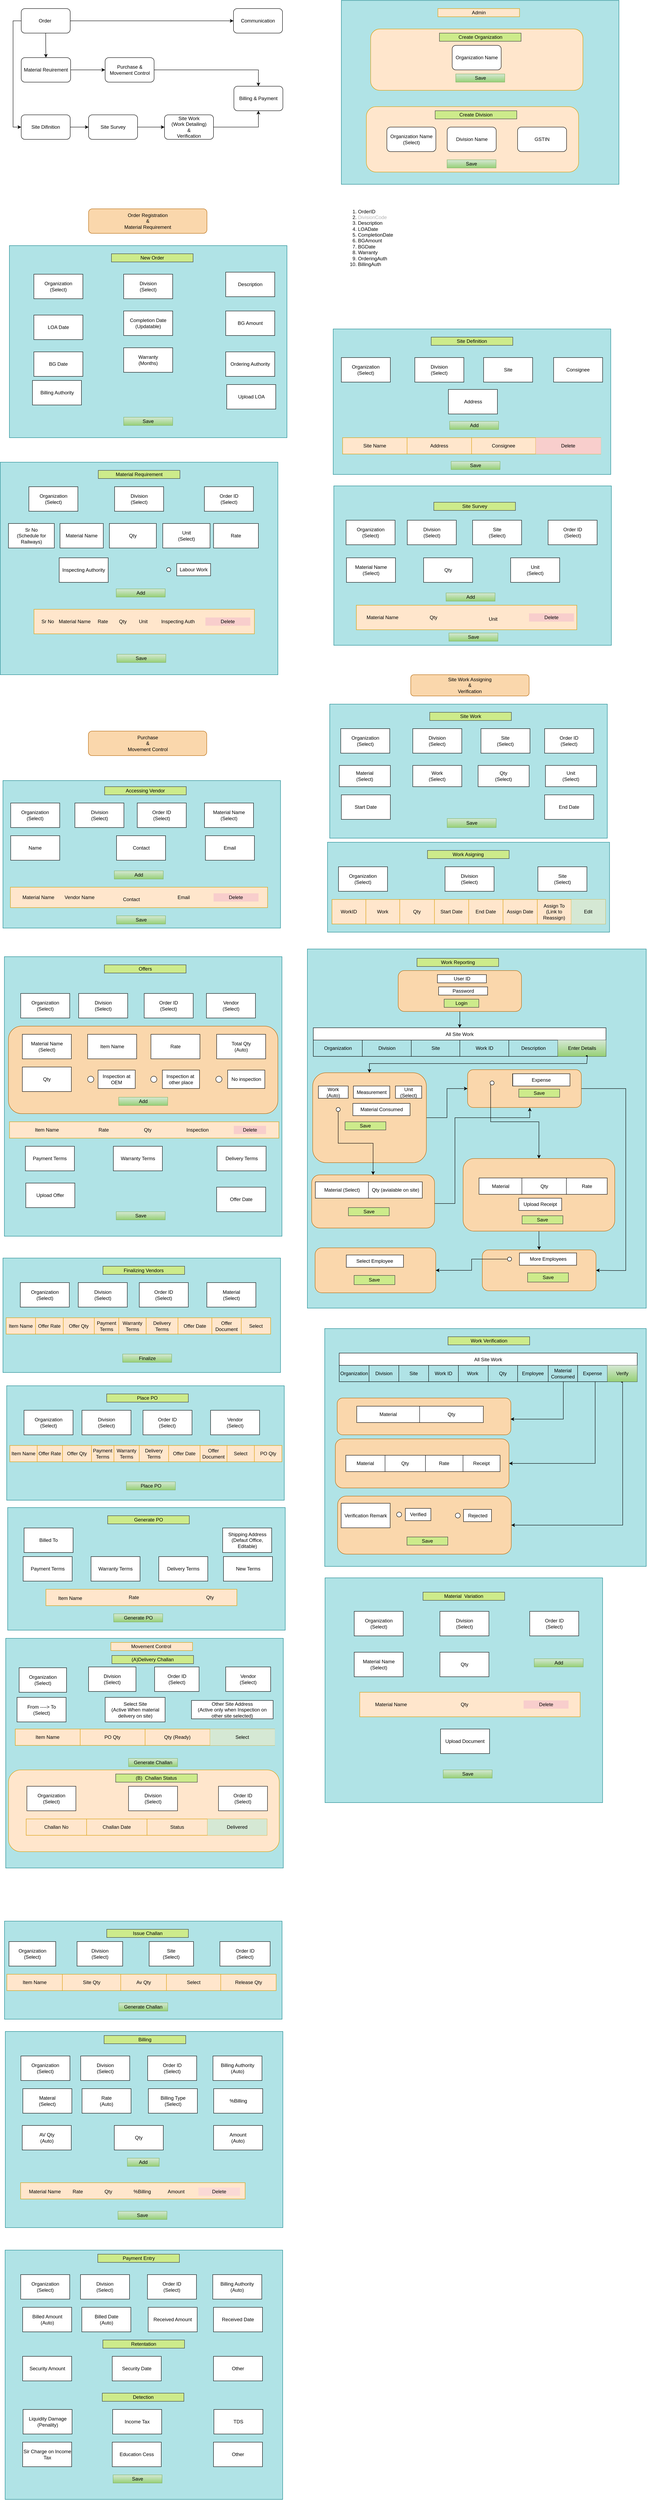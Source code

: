 <mxfile version="19.0.3" type="device" pages="2"><diagram id="b8dAhOTYs8ngvVv5qsr_" name="GUI and work flow"><mxGraphModel dx="1278" dy="649" grid="1" gridSize="10" guides="1" tooltips="1" connect="1" arrows="1" fold="1" page="1" pageScale="1" pageWidth="1654" pageHeight="2336" math="0" shadow="0"><root><mxCell id="0"/><mxCell id="1" parent="0"/><mxCell id="4UOTMHlBBeSUvk7bIhy6-5" style="edgeStyle=orthogonalEdgeStyle;rounded=0;orthogonalLoop=1;jettySize=auto;html=1;exitX=0.5;exitY=1;exitDx=0;exitDy=0;entryX=0.5;entryY=0;entryDx=0;entryDy=0;" parent="1" source="X0XK6OncUL-0Nd7sATQl-2" target="X0XK6OncUL-0Nd7sATQl-3" edge="1"><mxGeometry relative="1" as="geometry"/></mxCell><mxCell id="4UOTMHlBBeSUvk7bIhy6-14" style="edgeStyle=orthogonalEdgeStyle;rounded=0;orthogonalLoop=1;jettySize=auto;html=1;entryX=0;entryY=0.5;entryDx=0;entryDy=0;" parent="1" source="X0XK6OncUL-0Nd7sATQl-2" target="X0XK6OncUL-0Nd7sATQl-4" edge="1"><mxGeometry relative="1" as="geometry"><Array as="points"><mxPoint x="79" y="80"/><mxPoint x="79" y="340"/></Array></mxGeometry></mxCell><mxCell id="4UOTMHlBBeSUvk7bIhy6-24" style="edgeStyle=orthogonalEdgeStyle;rounded=0;orthogonalLoop=1;jettySize=auto;html=1;exitX=1;exitY=0.5;exitDx=0;exitDy=0;entryX=0;entryY=0.5;entryDx=0;entryDy=0;" parent="1" source="X0XK6OncUL-0Nd7sATQl-2" target="4UOTMHlBBeSUvk7bIhy6-23" edge="1"><mxGeometry relative="1" as="geometry"/></mxCell><mxCell id="X0XK6OncUL-0Nd7sATQl-2" value="Order&amp;nbsp;" style="rounded=1;whiteSpace=wrap;html=1;" parent="1" vertex="1"><mxGeometry x="99" y="50" width="120" height="60" as="geometry"/></mxCell><mxCell id="c2OFA-WHqowo3VXhS577-1" style="edgeStyle=orthogonalEdgeStyle;rounded=0;orthogonalLoop=1;jettySize=auto;html=1;entryX=0;entryY=0.5;entryDx=0;entryDy=0;" parent="1" source="X0XK6OncUL-0Nd7sATQl-3" target="4UOTMHlBBeSUvk7bIhy6-1" edge="1"><mxGeometry relative="1" as="geometry"/></mxCell><mxCell id="X0XK6OncUL-0Nd7sATQl-3" value="Material Reuirement" style="rounded=1;whiteSpace=wrap;html=1;" parent="1" vertex="1"><mxGeometry x="99" y="170" width="121" height="60" as="geometry"/></mxCell><mxCell id="4UOTMHlBBeSUvk7bIhy6-27" style="edgeStyle=orthogonalEdgeStyle;rounded=0;orthogonalLoop=1;jettySize=auto;html=1;entryX=0.5;entryY=0;entryDx=0;entryDy=0;" parent="1" source="4UOTMHlBBeSUvk7bIhy6-1" target="4UOTMHlBBeSUvk7bIhy6-25" edge="1"><mxGeometry relative="1" as="geometry"/></mxCell><mxCell id="4UOTMHlBBeSUvk7bIhy6-1" value="Purchase &amp;amp; Movement Control" style="rounded=1;whiteSpace=wrap;html=1;" parent="1" vertex="1"><mxGeometry x="304.5" y="170" width="120" height="60" as="geometry"/></mxCell><mxCell id="c2OFA-WHqowo3VXhS577-3" style="edgeStyle=orthogonalEdgeStyle;rounded=0;orthogonalLoop=1;jettySize=auto;html=1;entryX=0;entryY=0.5;entryDx=0;entryDy=0;" parent="1" source="4UOTMHlBBeSUvk7bIhy6-12" target="4UOTMHlBBeSUvk7bIhy6-19" edge="1"><mxGeometry relative="1" as="geometry"/></mxCell><mxCell id="4UOTMHlBBeSUvk7bIhy6-12" value="Site Survey" style="rounded=1;whiteSpace=wrap;html=1;" parent="1" vertex="1"><mxGeometry x="264" y="310" width="120" height="60" as="geometry"/></mxCell><mxCell id="c2OFA-WHqowo3VXhS577-2" style="edgeStyle=orthogonalEdgeStyle;rounded=0;orthogonalLoop=1;jettySize=auto;html=1;entryX=0;entryY=0.5;entryDx=0;entryDy=0;" parent="1" source="X0XK6OncUL-0Nd7sATQl-4" target="4UOTMHlBBeSUvk7bIhy6-12" edge="1"><mxGeometry relative="1" as="geometry"/></mxCell><mxCell id="X0XK6OncUL-0Nd7sATQl-4" value="Site Difinition" style="rounded=1;whiteSpace=wrap;html=1;" parent="1" vertex="1"><mxGeometry x="99" y="310" width="120" height="60" as="geometry"/></mxCell><mxCell id="c2OFA-WHqowo3VXhS577-4" style="edgeStyle=orthogonalEdgeStyle;rounded=0;orthogonalLoop=1;jettySize=auto;html=1;exitX=1;exitY=0.5;exitDx=0;exitDy=0;entryX=0.5;entryY=1;entryDx=0;entryDy=0;" parent="1" source="4UOTMHlBBeSUvk7bIhy6-19" target="4UOTMHlBBeSUvk7bIhy6-25" edge="1"><mxGeometry relative="1" as="geometry"/></mxCell><mxCell id="4UOTMHlBBeSUvk7bIhy6-19" value="Site Work&lt;br&gt;(Work Detailing)&lt;br&gt;&amp;amp;&lt;br&gt;Verification" style="rounded=1;whiteSpace=wrap;html=1;" parent="1" vertex="1"><mxGeometry x="450" y="310" width="120" height="60" as="geometry"/></mxCell><mxCell id="4UOTMHlBBeSUvk7bIhy6-23" value="Communication" style="rounded=1;whiteSpace=wrap;html=1;" parent="1" vertex="1"><mxGeometry x="619" y="50" width="120" height="60" as="geometry"/></mxCell><mxCell id="4UOTMHlBBeSUvk7bIhy6-25" value="Billing &amp;amp; Payment" style="rounded=1;whiteSpace=wrap;html=1;" parent="1" vertex="1"><mxGeometry x="620" y="240" width="120" height="60" as="geometry"/></mxCell><mxCell id="4UOTMHlBBeSUvk7bIhy6-28" value="" style="rounded=0;whiteSpace=wrap;html=1;fillColor=#b0e3e6;strokeColor=#0e8088;" parent="1" vertex="1"><mxGeometry x="70" y="630" width="680" height="470" as="geometry"/></mxCell><mxCell id="4UOTMHlBBeSUvk7bIhy6-29" value="Division&lt;br&gt;(Select)" style="rounded=0;whiteSpace=wrap;html=1;" parent="1" vertex="1"><mxGeometry x="350" y="700" width="120" height="60" as="geometry"/></mxCell><mxCell id="4UOTMHlBBeSUvk7bIhy6-30" value="Organization&lt;br&gt;(Select)" style="rounded=0;whiteSpace=wrap;html=1;" parent="1" vertex="1"><mxGeometry x="130" y="700" width="120" height="60" as="geometry"/></mxCell><mxCell id="4UOTMHlBBeSUvk7bIhy6-31" value="Description" style="rounded=0;whiteSpace=wrap;html=1;" parent="1" vertex="1"><mxGeometry x="600" y="695" width="120" height="60" as="geometry"/></mxCell><mxCell id="4UOTMHlBBeSUvk7bIhy6-32" value="LOA Date" style="rounded=0;whiteSpace=wrap;html=1;" parent="1" vertex="1"><mxGeometry x="130" y="800" width="120" height="60" as="geometry"/></mxCell><mxCell id="4UOTMHlBBeSUvk7bIhy6-33" value="Ordering Authority" style="rounded=0;whiteSpace=wrap;html=1;" parent="1" vertex="1"><mxGeometry x="600" y="890" width="120" height="60" as="geometry"/></mxCell><mxCell id="4UOTMHlBBeSUvk7bIhy6-34" value="BG Amount" style="rounded=0;whiteSpace=wrap;html=1;" parent="1" vertex="1"><mxGeometry x="600" y="790" width="120" height="60" as="geometry"/></mxCell><mxCell id="4UOTMHlBBeSUvk7bIhy6-35" value="BG Date" style="rounded=0;whiteSpace=wrap;html=1;" parent="1" vertex="1"><mxGeometry x="130" y="890" width="120" height="60" as="geometry"/></mxCell><mxCell id="4UOTMHlBBeSUvk7bIhy6-36" value="Warranty&lt;br&gt;(Months)" style="rounded=0;whiteSpace=wrap;html=1;" parent="1" vertex="1"><mxGeometry x="350" y="880" width="120" height="60" as="geometry"/></mxCell><mxCell id="4UOTMHlBBeSUvk7bIhy6-37" value="Completion Date&lt;br&gt;(Updatable)" style="rounded=0;whiteSpace=wrap;html=1;" parent="1" vertex="1"><mxGeometry x="350" y="790" width="120" height="60" as="geometry"/></mxCell><mxCell id="4UOTMHlBBeSUvk7bIhy6-38" value="Save" style="rounded=0;whiteSpace=wrap;html=1;fillColor=#d5e8d4;strokeColor=#82b366;gradientColor=#97d077;" parent="1" vertex="1"><mxGeometry x="350" y="1050" width="120" height="20" as="geometry"/></mxCell><mxCell id="4UOTMHlBBeSUvk7bIhy6-39" value="Billing Authority" style="rounded=0;whiteSpace=wrap;html=1;" parent="1" vertex="1"><mxGeometry x="126.5" y="960" width="120" height="60" as="geometry"/></mxCell><mxCell id="4UOTMHlBBeSUvk7bIhy6-40" value="New Order" style="rounded=0;whiteSpace=wrap;html=1;fillColor=#cdeb8b;strokeColor=#36393d;" parent="1" vertex="1"><mxGeometry x="320" y="650" width="200" height="20" as="geometry"/></mxCell><mxCell id="4UOTMHlBBeSUvk7bIhy6-47" value="&lt;span style=&quot;color: rgba(0, 0, 0, 0); font-family: monospace; font-size: 0px; text-align: start;&quot;&gt;&lt;table&gt;&lt;tbody&gt;&lt;tr&gt;&lt;td&gt;&lt;br&gt;&lt;/td&gt;&lt;td&gt;&lt;br&gt;&lt;/td&gt;&lt;td&gt;&lt;br&gt;&lt;/td&gt;&lt;td&gt;&lt;br&gt;&lt;/td&gt;&lt;td&gt;&lt;br&gt;&lt;/td&gt;&lt;/tr&gt;&lt;tr&gt;&lt;td&gt;&lt;br&gt;&lt;/td&gt;&lt;td&gt;&lt;br&gt;&lt;/td&gt;&lt;td&gt;&lt;br&gt;&lt;/td&gt;&lt;td&gt;&lt;br&gt;&lt;/td&gt;&lt;td&gt;&lt;br&gt;&lt;/td&gt;&lt;/tr&gt;&lt;/tbody&gt;&lt;/table&gt;&lt;/span&gt;" style="rounded=0;whiteSpace=wrap;html=1;fillColor=#b0e3e6;strokeColor=#0e8088;" parent="1" vertex="1"><mxGeometry x="47.75" y="1160" width="680" height="520" as="geometry"/></mxCell><mxCell id="4UOTMHlBBeSUvk7bIhy6-50" value="Organization&lt;br&gt;(Select)" style="rounded=0;whiteSpace=wrap;html=1;" parent="1" vertex="1"><mxGeometry x="117.75" y="1220" width="120" height="60" as="geometry"/></mxCell><mxCell id="4UOTMHlBBeSUvk7bIhy6-51" value="Division&lt;br&gt;(Select)" style="rounded=0;whiteSpace=wrap;html=1;" parent="1" vertex="1"><mxGeometry x="327.75" y="1220" width="120" height="60" as="geometry"/></mxCell><mxCell id="4UOTMHlBBeSUvk7bIhy6-53" value="Order ID&lt;br&gt;(Select)" style="rounded=0;whiteSpace=wrap;html=1;" parent="1" vertex="1"><mxGeometry x="547.75" y="1220" width="120" height="60" as="geometry"/></mxCell><mxCell id="4UOTMHlBBeSUvk7bIhy6-54" value="Material Requirement" style="rounded=0;whiteSpace=wrap;html=1;fillColor=#cdeb8b;strokeColor=#36393d;" parent="1" vertex="1"><mxGeometry x="287.75" y="1180" width="200" height="20" as="geometry"/></mxCell><mxCell id="4UOTMHlBBeSUvk7bIhy6-57" value="Save" style="rounded=0;whiteSpace=wrap;html=1;fillColor=#d5e8d4;strokeColor=#82b366;gradientColor=#97d077;" parent="1" vertex="1"><mxGeometry x="333.25" y="1630" width="120" height="20" as="geometry"/></mxCell><mxCell id="4UOTMHlBBeSUvk7bIhy6-60" value="Qty" style="rounded=0;whiteSpace=wrap;html=1;" parent="1" vertex="1"><mxGeometry x="315" y="1310" width="115" height="60" as="geometry"/></mxCell><mxCell id="4UOTMHlBBeSUvk7bIhy6-61" value="Material Name" style="rounded=0;whiteSpace=wrap;html=1;" parent="1" vertex="1"><mxGeometry x="194" y="1310" width="106" height="60" as="geometry"/></mxCell><mxCell id="4UOTMHlBBeSUvk7bIhy6-62" value="Sr No&lt;br&gt;(Schedule for Railways)" style="rounded=0;whiteSpace=wrap;html=1;" parent="1" vertex="1"><mxGeometry x="67.75" y="1310" width="112.25" height="60" as="geometry"/></mxCell><mxCell id="4UOTMHlBBeSUvk7bIhy6-63" value="Rate" style="rounded=0;whiteSpace=wrap;html=1;" parent="1" vertex="1"><mxGeometry x="570.25" y="1310" width="109.75" height="60" as="geometry"/></mxCell><mxCell id="4UOTMHlBBeSUvk7bIhy6-64" value="Add" style="rounded=0;whiteSpace=wrap;html=1;fillColor=#d5e8d4;strokeColor=#82b366;gradientColor=#97d077;" parent="1" vertex="1"><mxGeometry x="331.75" y="1470" width="120" height="20" as="geometry"/></mxCell><mxCell id="4UOTMHlBBeSUvk7bIhy6-82" value="" style="shape=table;html=1;whiteSpace=wrap;startSize=0;container=1;collapsible=0;childLayout=tableLayout;columnLines=0;rowLines=0;fillColor=#ffe6cc;strokeColor=#d79b00;" parent="1" vertex="1"><mxGeometry x="130.25" y="1520" width="540" height="60" as="geometry"/></mxCell><mxCell id="4UOTMHlBBeSUvk7bIhy6-91" value="" style="shape=tableRow;horizontal=0;startSize=0;swimlaneHead=0;swimlaneBody=0;top=0;left=0;bottom=0;right=0;collapsible=0;dropTarget=0;fillColor=none;points=[[0,0.5],[1,0.5]];portConstraint=eastwest;" parent="4UOTMHlBBeSUvk7bIhy6-82" vertex="1"><mxGeometry width="540" height="60" as="geometry"/></mxCell><mxCell id="4UOTMHlBBeSUvk7bIhy6-92" value="" style="shape=partialRectangle;html=1;whiteSpace=wrap;connectable=0;fillColor=none;top=0;left=0;bottom=0;right=0;overflow=hidden;fontSize=12;" parent="4UOTMHlBBeSUvk7bIhy6-91" vertex="1"><mxGeometry width="180" height="60" as="geometry"><mxRectangle width="180" height="60" as="alternateBounds"/></mxGeometry></mxCell><mxCell id="4UOTMHlBBeSUvk7bIhy6-93" value="" style="shape=partialRectangle;html=1;whiteSpace=wrap;connectable=0;fillColor=none;top=0;left=0;bottom=0;right=0;overflow=hidden;fontSize=12;" parent="4UOTMHlBBeSUvk7bIhy6-91" vertex="1"><mxGeometry x="180" width="185" height="60" as="geometry"><mxRectangle width="185" height="60" as="alternateBounds"/></mxGeometry></mxCell><mxCell id="4UOTMHlBBeSUvk7bIhy6-94" value="" style="shape=partialRectangle;html=1;whiteSpace=wrap;connectable=0;fillColor=none;top=0;left=0;bottom=0;right=0;overflow=hidden;fontSize=12;" parent="4UOTMHlBBeSUvk7bIhy6-91" vertex="1"><mxGeometry x="365" width="175" height="60" as="geometry"><mxRectangle width="175" height="60" as="alternateBounds"/></mxGeometry></mxCell><mxCell id="4UOTMHlBBeSUvk7bIhy6-96" value="Sr No" style="shape=partialRectangle;html=1;whiteSpace=wrap;connectable=0;fillColor=none;top=0;left=0;bottom=0;right=0;overflow=hidden;fontSize=12;" parent="1" vertex="1"><mxGeometry x="118.75" y="1540" width="90" height="20" as="geometry"><mxRectangle width="180" height="40" as="alternateBounds"/></mxGeometry></mxCell><mxCell id="4UOTMHlBBeSUvk7bIhy6-97" value="Material Name" style="shape=partialRectangle;html=1;whiteSpace=wrap;connectable=0;fillColor=none;top=0;left=0;bottom=0;right=0;overflow=hidden;fontSize=12;" parent="1" vertex="1"><mxGeometry x="185.13" y="1540" width="90" height="20" as="geometry"><mxRectangle width="180" height="40" as="alternateBounds"/></mxGeometry></mxCell><mxCell id="4UOTMHlBBeSUvk7bIhy6-98" value="Rate" style="shape=partialRectangle;html=1;whiteSpace=wrap;connectable=0;fillColor=none;top=0;left=0;bottom=0;right=0;overflow=hidden;fontSize=12;" parent="1" vertex="1"><mxGeometry x="273.75" y="1540" width="50" height="20" as="geometry"><mxRectangle width="180" height="40" as="alternateBounds"/></mxGeometry></mxCell><mxCell id="4UOTMHlBBeSUvk7bIhy6-99" value="Qty" style="shape=partialRectangle;html=1;whiteSpace=wrap;connectable=0;fillColor=none;top=0;left=0;bottom=0;right=0;overflow=hidden;fontSize=12;" parent="1" vertex="1"><mxGeometry x="320" y="1540" width="55.88" height="20" as="geometry"><mxRectangle width="180" height="40" as="alternateBounds"/></mxGeometry></mxCell><mxCell id="4UOTMHlBBeSUvk7bIhy6-100" value="Delete" style="shape=partialRectangle;html=1;whiteSpace=wrap;connectable=0;fillColor=#f8cecc;top=0;left=0;bottom=0;right=0;overflow=hidden;fontSize=12;strokeColor=#b85450;" parent="1" vertex="1"><mxGeometry x="550.25" y="1540" width="110" height="20" as="geometry"><mxRectangle width="180" height="40" as="alternateBounds"/></mxGeometry></mxCell><mxCell id="4UOTMHlBBeSUvk7bIhy6-101" value="" style="rounded=0;whiteSpace=wrap;html=1;fillColor=#b0e3e6;strokeColor=#0e8088;" parent="1" vertex="1"><mxGeometry x="863.25" y="834" width="680" height="356" as="geometry"/></mxCell><mxCell id="4UOTMHlBBeSUvk7bIhy6-102" value="Organization&lt;br&gt;(Select)" style="rounded=0;whiteSpace=wrap;html=1;" parent="1" vertex="1"><mxGeometry x="883.25" y="904" width="120" height="60" as="geometry"/></mxCell><mxCell id="4UOTMHlBBeSUvk7bIhy6-103" value="Division&lt;br&gt;(Select)" style="rounded=0;whiteSpace=wrap;html=1;" parent="1" vertex="1"><mxGeometry x="1063.25" y="904" width="120" height="60" as="geometry"/></mxCell><mxCell id="4UOTMHlBBeSUvk7bIhy6-104" value="Site" style="rounded=0;whiteSpace=wrap;html=1;" parent="1" vertex="1"><mxGeometry x="1231.75" y="904" width="120" height="60" as="geometry"/></mxCell><mxCell id="4UOTMHlBBeSUvk7bIhy6-105" value="Consignee" style="rounded=0;whiteSpace=wrap;html=1;" parent="1" vertex="1"><mxGeometry x="1403.25" y="904" width="120" height="60" as="geometry"/></mxCell><mxCell id="4UOTMHlBBeSUvk7bIhy6-106" value="Save" style="rounded=0;whiteSpace=wrap;html=1;fillColor=#d5e8d4;strokeColor=#82b366;gradientColor=#97d077;" parent="1" vertex="1"><mxGeometry x="1152" y="1158" width="120" height="20" as="geometry"/></mxCell><mxCell id="4UOTMHlBBeSUvk7bIhy6-118" value="Add" style="rounded=0;whiteSpace=wrap;html=1;fillColor=#d5e8d4;strokeColor=#82b366;gradientColor=#97d077;" parent="1" vertex="1"><mxGeometry x="1148.5" y="1060" width="120" height="20" as="geometry"/></mxCell><mxCell id="4UOTMHlBBeSUvk7bIhy6-248" value="Site Definition" style="rounded=0;whiteSpace=wrap;html=1;fillColor=#cdeb8b;strokeColor=#36393d;" parent="1" vertex="1"><mxGeometry x="1103.25" y="854" width="200" height="20" as="geometry"/></mxCell><mxCell id="4UOTMHlBBeSUvk7bIhy6-252" value="Order Registration&lt;br&gt;&amp;amp;&lt;br&gt;Material Requirement" style="rounded=1;whiteSpace=wrap;html=1;fillColor=#fad7ac;strokeColor=#b46504;" parent="1" vertex="1"><mxGeometry x="264" y="540" width="290" height="60" as="geometry"/></mxCell><mxCell id="4UOTMHlBBeSUvk7bIhy6-253" value="&lt;span style=&quot;color: rgba(0, 0, 0, 0); font-family: monospace; font-size: 0px; text-align: start;&quot;&gt;&lt;table&gt;&lt;tbody&gt;&lt;tr&gt;&lt;td&gt;&lt;br&gt;&lt;/td&gt;&lt;td&gt;&lt;br&gt;&lt;/td&gt;&lt;td&gt;&lt;br&gt;&lt;/td&gt;&lt;td&gt;&lt;br&gt;&lt;/td&gt;&lt;td&gt;&lt;br&gt;&lt;/td&gt;&lt;/tr&gt;&lt;tr&gt;&lt;td&gt;&lt;br&gt;&lt;/td&gt;&lt;td&gt;&lt;br&gt;&lt;/td&gt;&lt;td&gt;&lt;br&gt;&lt;/td&gt;&lt;td&gt;&lt;br&gt;&lt;/td&gt;&lt;td&gt;&lt;br&gt;&lt;/td&gt;&lt;/tr&gt;&lt;/tbody&gt;&lt;/table&gt;&lt;/span&gt;" style="rounded=0;whiteSpace=wrap;html=1;fillColor=#b0e3e6;strokeColor=#0e8088;" parent="1" vertex="1"><mxGeometry x="864.75" y="1218" width="680" height="390" as="geometry"/></mxCell><mxCell id="4UOTMHlBBeSUvk7bIhy6-254" value="Organization&lt;br&gt;(Select)" style="rounded=0;whiteSpace=wrap;html=1;" parent="1" vertex="1"><mxGeometry x="894.75" y="1302" width="120" height="60" as="geometry"/></mxCell><mxCell id="4UOTMHlBBeSUvk7bIhy6-255" value="Division&lt;br&gt;(Select)" style="rounded=0;whiteSpace=wrap;html=1;" parent="1" vertex="1"><mxGeometry x="1044.75" y="1302" width="120" height="60" as="geometry"/></mxCell><mxCell id="4UOTMHlBBeSUvk7bIhy6-256" value="Order ID&lt;br&gt;(Select)" style="rounded=0;whiteSpace=wrap;html=1;" parent="1" vertex="1"><mxGeometry x="1389.75" y="1302" width="120" height="60" as="geometry"/></mxCell><mxCell id="4UOTMHlBBeSUvk7bIhy6-258" value="Material Name&lt;br&gt;(Select)" style="rounded=0;whiteSpace=wrap;html=1;" parent="1" vertex="1"><mxGeometry x="895.75" y="1394" width="120" height="60" as="geometry"/></mxCell><mxCell id="4UOTMHlBBeSUvk7bIhy6-259" value="Add" style="rounded=0;whiteSpace=wrap;html=1;fillColor=#d5e8d4;strokeColor=#82b366;gradientColor=#97d077;" parent="1" vertex="1"><mxGeometry x="1139.75" y="1480" width="120" height="20" as="geometry"/></mxCell><mxCell id="4UOTMHlBBeSUvk7bIhy6-260" value="" style="shape=table;html=1;whiteSpace=wrap;startSize=0;container=1;collapsible=0;childLayout=tableLayout;columnLines=0;rowLines=0;fillColor=#ffe6cc;strokeColor=#d79b00;" parent="1" vertex="1"><mxGeometry x="920" y="1510" width="540" height="60" as="geometry"/></mxCell><mxCell id="4UOTMHlBBeSUvk7bIhy6-261" value="" style="shape=tableRow;horizontal=0;startSize=0;swimlaneHead=0;swimlaneBody=0;top=0;left=0;bottom=0;right=0;collapsible=0;dropTarget=0;fillColor=none;points=[[0,0.5],[1,0.5]];portConstraint=eastwest;" parent="4UOTMHlBBeSUvk7bIhy6-260" vertex="1"><mxGeometry width="540" height="60" as="geometry"/></mxCell><mxCell id="4UOTMHlBBeSUvk7bIhy6-262" value="" style="shape=partialRectangle;html=1;whiteSpace=wrap;connectable=0;fillColor=none;top=0;left=0;bottom=0;right=0;overflow=hidden;fontSize=12;" parent="4UOTMHlBBeSUvk7bIhy6-261" vertex="1"><mxGeometry width="180" height="60" as="geometry"><mxRectangle width="180" height="60" as="alternateBounds"/></mxGeometry></mxCell><mxCell id="4UOTMHlBBeSUvk7bIhy6-263" value="" style="shape=partialRectangle;html=1;whiteSpace=wrap;connectable=0;fillColor=none;top=0;left=0;bottom=0;right=0;overflow=hidden;fontSize=12;" parent="4UOTMHlBBeSUvk7bIhy6-261" vertex="1"><mxGeometry x="180" width="185" height="60" as="geometry"><mxRectangle width="185" height="60" as="alternateBounds"/></mxGeometry></mxCell><mxCell id="4UOTMHlBBeSUvk7bIhy6-264" value="" style="shape=partialRectangle;html=1;whiteSpace=wrap;connectable=0;fillColor=none;top=0;left=0;bottom=0;right=0;overflow=hidden;fontSize=12;" parent="4UOTMHlBBeSUvk7bIhy6-261" vertex="1"><mxGeometry x="365" width="175" height="60" as="geometry"><mxRectangle width="175" height="60" as="alternateBounds"/></mxGeometry></mxCell><mxCell id="4UOTMHlBBeSUvk7bIhy6-265" value="Material Name" style="shape=partialRectangle;html=1;whiteSpace=wrap;connectable=0;fillColor=none;top=0;left=0;bottom=0;right=0;overflow=hidden;fontSize=12;" parent="1" vertex="1"><mxGeometry x="928.5" y="1530" width="110" height="20" as="geometry"><mxRectangle width="180" height="40" as="alternateBounds"/></mxGeometry></mxCell><mxCell id="4UOTMHlBBeSUvk7bIhy6-266" value="Qty" style="shape=partialRectangle;html=1;whiteSpace=wrap;connectable=0;fillColor=none;top=0;left=0;bottom=0;right=0;overflow=hidden;fontSize=12;" parent="1" vertex="1"><mxGeometry x="1053.5" y="1530" width="110" height="20" as="geometry"><mxRectangle width="180" height="40" as="alternateBounds"/></mxGeometry></mxCell><mxCell id="4UOTMHlBBeSUvk7bIhy6-267" value="Delete" style="shape=partialRectangle;html=1;whiteSpace=wrap;connectable=0;fillColor=#f8cecc;top=0;left=0;bottom=0;right=0;overflow=hidden;fontSize=12;strokeColor=#b85450;" parent="1" vertex="1"><mxGeometry x="1343" y="1530" width="110" height="20" as="geometry"><mxRectangle width="180" height="40" as="alternateBounds"/></mxGeometry></mxCell><mxCell id="4UOTMHlBBeSUvk7bIhy6-268" value="Save" style="rounded=0;whiteSpace=wrap;html=1;fillColor=#d5e8d4;strokeColor=#82b366;gradientColor=#97d077;" parent="1" vertex="1"><mxGeometry x="1146.75" y="1578" width="120" height="20" as="geometry"/></mxCell><mxCell id="4UOTMHlBBeSUvk7bIhy6-269" value="Site Survey" style="rounded=0;whiteSpace=wrap;html=1;fillColor=#cdeb8b;strokeColor=#36393d;" parent="1" vertex="1"><mxGeometry x="1109.75" y="1258" width="200" height="20" as="geometry"/></mxCell><mxCell id="4UOTMHlBBeSUvk7bIhy6-272" value="Site&lt;br&gt;(Select)" style="rounded=0;whiteSpace=wrap;html=1;" parent="1" vertex="1"><mxGeometry x="1204.75" y="1302" width="120" height="60" as="geometry"/></mxCell><mxCell id="4UOTMHlBBeSUvk7bIhy6-273" value="Purchase&lt;br&gt;&amp;amp;&lt;br&gt;Movement Control" style="rounded=1;whiteSpace=wrap;html=1;fillColor=#fad7ac;strokeColor=#b46504;" parent="1" vertex="1"><mxGeometry x="263.5" y="1818" width="290" height="60" as="geometry"/></mxCell><mxCell id="4UOTMHlBBeSUvk7bIhy6-275" value="&lt;span style=&quot;color: rgba(0, 0, 0, 0); font-family: monospace; font-size: 0px; text-align: start;&quot;&gt;&lt;table&gt;&lt;tbody&gt;&lt;tr&gt;&lt;td&gt;&lt;br&gt;&lt;/td&gt;&lt;td&gt;&lt;br&gt;&lt;/td&gt;&lt;td&gt;&lt;br&gt;&lt;/td&gt;&lt;td&gt;&lt;br&gt;&lt;/td&gt;&lt;td&gt;&lt;br&gt;&lt;/td&gt;&lt;/tr&gt;&lt;tr&gt;&lt;td&gt;&lt;br&gt;&lt;/td&gt;&lt;td&gt;&lt;br&gt;&lt;/td&gt;&lt;td&gt;&lt;br&gt;&lt;/td&gt;&lt;td&gt;&lt;br&gt;&lt;/td&gt;&lt;td&gt;&lt;br&gt;&lt;/td&gt;&lt;/tr&gt;&lt;/tbody&gt;&lt;/table&gt;&lt;/span&gt;" style="rounded=0;whiteSpace=wrap;html=1;fillColor=#b0e3e6;strokeColor=#0e8088;" parent="1" vertex="1"><mxGeometry x="54.25" y="1939" width="680" height="361" as="geometry"/></mxCell><mxCell id="4UOTMHlBBeSUvk7bIhy6-276" value="Organization&lt;br&gt;(Select)" style="rounded=0;whiteSpace=wrap;html=1;" parent="1" vertex="1"><mxGeometry x="73.25" y="1994" width="120" height="60" as="geometry"/></mxCell><mxCell id="4UOTMHlBBeSUvk7bIhy6-277" value="Division&lt;br&gt;(Select)" style="rounded=0;whiteSpace=wrap;html=1;" parent="1" vertex="1"><mxGeometry x="230.5" y="1994" width="120" height="60" as="geometry"/></mxCell><mxCell id="4UOTMHlBBeSUvk7bIhy6-278" value="Order ID&lt;br&gt;(Select)" style="rounded=0;whiteSpace=wrap;html=1;" parent="1" vertex="1"><mxGeometry x="383.25" y="1994" width="120" height="60" as="geometry"/></mxCell><mxCell id="4UOTMHlBBeSUvk7bIhy6-290" value="Save" style="rounded=0;whiteSpace=wrap;html=1;fillColor=#d5e8d4;strokeColor=#82b366;gradientColor=#97d077;" parent="1" vertex="1"><mxGeometry x="332.5" y="2270" width="120" height="20" as="geometry"/></mxCell><mxCell id="4UOTMHlBBeSUvk7bIhy6-291" value="Accessing Vendor" style="rounded=0;whiteSpace=wrap;html=1;fillColor=#cdeb8b;strokeColor=#36393d;" parent="1" vertex="1"><mxGeometry x="303.25" y="1954" width="200" height="20" as="geometry"/></mxCell><mxCell id="4UOTMHlBBeSUvk7bIhy6-294" value="&lt;span style=&quot;color: rgba(0, 0, 0, 0); font-family: monospace; font-size: 0px; text-align: start;&quot;&gt;&lt;table&gt;&lt;tbody&gt;&lt;tr&gt;&lt;td&gt;&lt;br&gt;&lt;/td&gt;&lt;td&gt;&lt;br&gt;&lt;/td&gt;&lt;td&gt;&lt;br&gt;&lt;/td&gt;&lt;td&gt;&lt;br&gt;&lt;/td&gt;&lt;td&gt;&lt;br&gt;&lt;/td&gt;&lt;/tr&gt;&lt;tr&gt;&lt;td&gt;&lt;br&gt;&lt;/td&gt;&lt;td&gt;&lt;br&gt;&lt;/td&gt;&lt;td&gt;&lt;br&gt;&lt;/td&gt;&lt;td&gt;&lt;br&gt;&lt;/td&gt;&lt;td&gt;&lt;br&gt;&lt;/td&gt;&lt;/tr&gt;&lt;/tbody&gt;&lt;/table&gt;&lt;/span&gt;" style="rounded=0;whiteSpace=wrap;html=1;fillColor=#b0e3e6;strokeColor=#0e8088;" parent="1" vertex="1"><mxGeometry x="57.75" y="2370" width="680" height="684" as="geometry"/></mxCell><mxCell id="4UOTMHlBBeSUvk7bIhy6-295" value="Organization&lt;br&gt;(Select)" style="rounded=0;whiteSpace=wrap;html=1;" parent="1" vertex="1"><mxGeometry x="97.75" y="2460" width="120" height="60" as="geometry"/></mxCell><mxCell id="4UOTMHlBBeSUvk7bIhy6-296" value="Division&lt;br&gt;(Select)" style="rounded=0;whiteSpace=wrap;html=1;" parent="1" vertex="1"><mxGeometry x="239.75" y="2460" width="120" height="60" as="geometry"/></mxCell><mxCell id="4UOTMHlBBeSUvk7bIhy6-297" value="Order ID&lt;br&gt;(Select)" style="rounded=0;whiteSpace=wrap;html=1;" parent="1" vertex="1"><mxGeometry x="400.25" y="2460" width="120" height="60" as="geometry"/></mxCell><mxCell id="4UOTMHlBBeSUvk7bIhy6-298" value="Save" style="rounded=0;whiteSpace=wrap;html=1;fillColor=#d5e8d4;strokeColor=#82b366;gradientColor=#97d077;" parent="1" vertex="1"><mxGeometry x="331.75" y="2994" width="120" height="20" as="geometry"/></mxCell><mxCell id="4UOTMHlBBeSUvk7bIhy6-299" value="Offers" style="rounded=0;whiteSpace=wrap;html=1;fillColor=#cdeb8b;strokeColor=#36393d;" parent="1" vertex="1"><mxGeometry x="302.75" y="2390" width="200" height="20" as="geometry"/></mxCell><mxCell id="4UOTMHlBBeSUvk7bIhy6-300" value="Name" style="rounded=0;whiteSpace=wrap;html=1;" parent="1" vertex="1"><mxGeometry x="73.25" y="2074" width="120" height="60" as="geometry"/></mxCell><mxCell id="4UOTMHlBBeSUvk7bIhy6-301" value="Contact" style="rounded=0;whiteSpace=wrap;html=1;" parent="1" vertex="1"><mxGeometry x="332.5" y="2074" width="120" height="60" as="geometry"/></mxCell><mxCell id="4UOTMHlBBeSUvk7bIhy6-302" value="Email" style="rounded=0;whiteSpace=wrap;html=1;" parent="1" vertex="1"><mxGeometry x="550.25" y="2074" width="120" height="60" as="geometry"/></mxCell><mxCell id="4UOTMHlBBeSUvk7bIhy6-303" value="" style="rounded=1;whiteSpace=wrap;html=1;fillColor=#fad7ac;strokeColor=#b46504;" parent="1" vertex="1"><mxGeometry x="67.75" y="2540" width="660" height="214" as="geometry"/></mxCell><mxCell id="4UOTMHlBBeSUvk7bIhy6-304" value="Material Name&lt;br&gt;(Select)" style="rounded=0;whiteSpace=wrap;html=1;" parent="1" vertex="1"><mxGeometry x="101.75" y="2560" width="120" height="60" as="geometry"/></mxCell><mxCell id="4UOTMHlBBeSUvk7bIhy6-305" value="Item Name" style="rounded=0;whiteSpace=wrap;html=1;" parent="1" vertex="1"><mxGeometry x="261.75" y="2560" width="120" height="60" as="geometry"/></mxCell><mxCell id="4UOTMHlBBeSUvk7bIhy6-306" value="Rate" style="rounded=0;whiteSpace=wrap;html=1;" parent="1" vertex="1"><mxGeometry x="416.75" y="2560" width="120" height="60" as="geometry"/></mxCell><mxCell id="4UOTMHlBBeSUvk7bIhy6-307" value="Total Qty&lt;br&gt;(Auto)" style="rounded=0;whiteSpace=wrap;html=1;" parent="1" vertex="1"><mxGeometry x="577.75" y="2560" width="120" height="60" as="geometry"/></mxCell><mxCell id="4UOTMHlBBeSUvk7bIhy6-308" value="Qty" style="rounded=0;whiteSpace=wrap;html=1;" parent="1" vertex="1"><mxGeometry x="101.75" y="2640" width="120" height="60" as="geometry"/></mxCell><mxCell id="4UOTMHlBBeSUvk7bIhy6-312" value="" style="ellipse;whiteSpace=wrap;html=1;aspect=fixed;" parent="1" vertex="1"><mxGeometry x="261.75" y="2662.5" width="15" height="15" as="geometry"/></mxCell><mxCell id="4UOTMHlBBeSUvk7bIhy6-313" value="" style="ellipse;whiteSpace=wrap;html=1;aspect=fixed;" parent="1" vertex="1"><mxGeometry x="575.75" y="2662.5" width="15" height="15" as="geometry"/></mxCell><mxCell id="4UOTMHlBBeSUvk7bIhy6-314" value="" style="ellipse;whiteSpace=wrap;html=1;aspect=fixed;" parent="1" vertex="1"><mxGeometry x="416.25" y="2662.5" width="15" height="15" as="geometry"/></mxCell><mxCell id="4UOTMHlBBeSUvk7bIhy6-317" value="Inspection at OEM" style="rounded=0;whiteSpace=wrap;html=1;" parent="1" vertex="1"><mxGeometry x="287.25" y="2647.5" width="91" height="45" as="geometry"/></mxCell><mxCell id="4UOTMHlBBeSUvk7bIhy6-318" value="Inspection at&amp;nbsp;&lt;br&gt;other place" style="rounded=0;whiteSpace=wrap;html=1;" parent="1" vertex="1"><mxGeometry x="444.75" y="2647.5" width="91" height="45" as="geometry"/></mxCell><mxCell id="4UOTMHlBBeSUvk7bIhy6-319" value="No inspection" style="rounded=0;whiteSpace=wrap;html=1;" parent="1" vertex="1"><mxGeometry x="604.75" y="2647.5" width="91" height="45" as="geometry"/></mxCell><mxCell id="4UOTMHlBBeSUvk7bIhy6-320" value="Payment Terms" style="rounded=0;whiteSpace=wrap;html=1;" parent="1" vertex="1"><mxGeometry x="109.25" y="2834" width="120" height="60" as="geometry"/></mxCell><mxCell id="4UOTMHlBBeSUvk7bIhy6-321" value="Warranty Terms" style="rounded=0;whiteSpace=wrap;html=1;" parent="1" vertex="1"><mxGeometry x="324.75" y="2834" width="120" height="60" as="geometry"/></mxCell><mxCell id="4UOTMHlBBeSUvk7bIhy6-322" value="Delivery Terms" style="rounded=0;whiteSpace=wrap;html=1;" parent="1" vertex="1"><mxGeometry x="578.75" y="2834" width="120" height="60" as="geometry"/></mxCell><mxCell id="4UOTMHlBBeSUvk7bIhy6-323" value="Add" style="rounded=0;whiteSpace=wrap;html=1;fillColor=#d5e8d4;strokeColor=#82b366;gradientColor=#97d077;" parent="1" vertex="1"><mxGeometry x="337.75" y="2714" width="120" height="20" as="geometry"/></mxCell><mxCell id="4UOTMHlBBeSUvk7bIhy6-324" value="" style="shape=table;html=1;whiteSpace=wrap;startSize=0;container=1;collapsible=0;childLayout=tableLayout;columnLines=0;rowLines=0;fillColor=#ffe6cc;strokeColor=#d79b00;" parent="1" vertex="1"><mxGeometry x="70.25" y="2774" width="660" height="40" as="geometry"/></mxCell><mxCell id="4UOTMHlBBeSUvk7bIhy6-325" value="" style="shape=tableRow;horizontal=0;startSize=0;swimlaneHead=0;swimlaneBody=0;top=0;left=0;bottom=0;right=0;collapsible=0;dropTarget=0;fillColor=none;points=[[0,0.5],[1,0.5]];portConstraint=eastwest;" parent="4UOTMHlBBeSUvk7bIhy6-324" vertex="1"><mxGeometry width="660" height="40" as="geometry"/></mxCell><mxCell id="4UOTMHlBBeSUvk7bIhy6-326" value="" style="shape=partialRectangle;html=1;whiteSpace=wrap;connectable=0;fillColor=none;top=0;left=0;bottom=0;right=0;overflow=hidden;fontSize=12;" parent="4UOTMHlBBeSUvk7bIhy6-325" vertex="1"><mxGeometry width="220" height="40" as="geometry"><mxRectangle width="220" height="40" as="alternateBounds"/></mxGeometry></mxCell><mxCell id="4UOTMHlBBeSUvk7bIhy6-327" value="" style="shape=partialRectangle;html=1;whiteSpace=wrap;connectable=0;fillColor=none;top=0;left=0;bottom=0;right=0;overflow=hidden;fontSize=12;" parent="4UOTMHlBBeSUvk7bIhy6-325" vertex="1"><mxGeometry x="220" width="226" height="40" as="geometry"><mxRectangle width="226" height="40" as="alternateBounds"/></mxGeometry></mxCell><mxCell id="4UOTMHlBBeSUvk7bIhy6-328" value="" style="shape=partialRectangle;html=1;whiteSpace=wrap;connectable=0;fillColor=none;top=0;left=0;bottom=0;right=0;overflow=hidden;fontSize=12;" parent="4UOTMHlBBeSUvk7bIhy6-325" vertex="1"><mxGeometry x="446" width="214" height="40" as="geometry"><mxRectangle width="214" height="40" as="alternateBounds"/></mxGeometry></mxCell><mxCell id="4UOTMHlBBeSUvk7bIhy6-330" value="Qty" style="shape=partialRectangle;html=1;whiteSpace=wrap;connectable=0;fillColor=none;top=0;left=0;bottom=0;right=0;overflow=hidden;fontSize=12;" parent="1" vertex="1"><mxGeometry x="369.25" y="2784" width="80" height="20" as="geometry"><mxRectangle width="180" height="40" as="alternateBounds"/></mxGeometry></mxCell><mxCell id="4UOTMHlBBeSUvk7bIhy6-331" value="Delete" style="shape=partialRectangle;html=1;whiteSpace=wrap;connectable=0;fillColor=#f8cecc;top=0;left=0;bottom=0;right=0;overflow=hidden;fontSize=12;strokeColor=#b85450;" parent="1" vertex="1"><mxGeometry x="619.75" y="2784" width="79" height="20" as="geometry"><mxRectangle width="180" height="40" as="alternateBounds"/></mxGeometry></mxCell><mxCell id="4UOTMHlBBeSUvk7bIhy6-332" value="Rate" style="shape=partialRectangle;html=1;whiteSpace=wrap;connectable=0;fillColor=none;top=0;left=0;bottom=0;right=0;overflow=hidden;fontSize=12;" parent="1" vertex="1"><mxGeometry x="268.25" y="2784" width="66" height="20" as="geometry"><mxRectangle width="180" height="40" as="alternateBounds"/></mxGeometry></mxCell><mxCell id="4UOTMHlBBeSUvk7bIhy6-336" value="Item Name" style="shape=partialRectangle;html=1;whiteSpace=wrap;connectable=0;fillColor=none;top=0;left=0;bottom=0;right=0;overflow=hidden;fontSize=12;" parent="1" vertex="1"><mxGeometry x="106.75" y="2784" width="110" height="20" as="geometry"><mxRectangle width="180" height="40" as="alternateBounds"/></mxGeometry></mxCell><mxCell id="4UOTMHlBBeSUvk7bIhy6-337" value="Inspection" style="shape=partialRectangle;html=1;whiteSpace=wrap;connectable=0;fillColor=none;top=0;left=0;bottom=0;right=0;overflow=hidden;fontSize=12;" parent="1" vertex="1"><mxGeometry x="475.75" y="2784" width="110" height="20" as="geometry"><mxRectangle width="180" height="40" as="alternateBounds"/></mxGeometry></mxCell><mxCell id="4UOTMHlBBeSUvk7bIhy6-339" value="Inspecting Authority" style="rounded=0;whiteSpace=wrap;html=1;" parent="1" vertex="1"><mxGeometry x="192" y="1394" width="120" height="60" as="geometry"/></mxCell><mxCell id="4UOTMHlBBeSUvk7bIhy6-340" value="Inspecting Auth" style="shape=partialRectangle;html=1;whiteSpace=wrap;connectable=0;fillColor=none;top=0;left=0;bottom=0;right=0;overflow=hidden;fontSize=12;" parent="1" vertex="1"><mxGeometry x="427.75" y="1540" width="110" height="20" as="geometry"><mxRectangle width="180" height="40" as="alternateBounds"/></mxGeometry></mxCell><mxCell id="4UOTMHlBBeSUvk7bIhy6-341" value="Upload Offer" style="rounded=0;whiteSpace=wrap;html=1;" parent="1" vertex="1"><mxGeometry x="110.25" y="2924" width="120" height="60" as="geometry"/></mxCell><mxCell id="4UOTMHlBBeSUvk7bIhy6-342" value="Offer Date" style="rounded=0;whiteSpace=wrap;html=1;" parent="1" vertex="1"><mxGeometry x="577.75" y="2934" width="120" height="60" as="geometry"/></mxCell><mxCell id="4UOTMHlBBeSUvk7bIhy6-343" value="&lt;span style=&quot;color: rgba(0, 0, 0, 0); font-family: monospace; font-size: 0px; text-align: start;&quot;&gt;&lt;table&gt;&lt;tbody&gt;&lt;tr&gt;&lt;td&gt;&lt;br&gt;&lt;/td&gt;&lt;td&gt;&lt;br&gt;&lt;/td&gt;&lt;td&gt;&lt;br&gt;&lt;/td&gt;&lt;td&gt;&lt;br&gt;&lt;/td&gt;&lt;td&gt;&lt;br&gt;&lt;/td&gt;&lt;/tr&gt;&lt;tr&gt;&lt;td&gt;&lt;br&gt;&lt;/td&gt;&lt;td&gt;&lt;br&gt;&lt;/td&gt;&lt;td&gt;&lt;br&gt;&lt;/td&gt;&lt;td&gt;&lt;br&gt;&lt;/td&gt;&lt;td&gt;&lt;br&gt;&lt;/td&gt;&lt;/tr&gt;&lt;/tbody&gt;&lt;/table&gt;&lt;/span&gt;" style="rounded=0;whiteSpace=wrap;html=1;fillColor=#b0e3e6;strokeColor=#0e8088;" parent="1" vertex="1"><mxGeometry x="54.25" y="3107.5" width="680" height="280" as="geometry"/></mxCell><mxCell id="4UOTMHlBBeSUvk7bIhy6-344" value="Organization&lt;br&gt;(Select)" style="rounded=0;whiteSpace=wrap;html=1;" parent="1" vertex="1"><mxGeometry x="96.75" y="3167.5" width="120" height="60" as="geometry"/></mxCell><mxCell id="4UOTMHlBBeSUvk7bIhy6-345" value="Division&lt;br&gt;(Select)" style="rounded=0;whiteSpace=wrap;html=1;" parent="1" vertex="1"><mxGeometry x="238.75" y="3167.5" width="120" height="60" as="geometry"/></mxCell><mxCell id="4UOTMHlBBeSUvk7bIhy6-346" value="Order ID&lt;br&gt;(Select)" style="rounded=0;whiteSpace=wrap;html=1;" parent="1" vertex="1"><mxGeometry x="388.25" y="3167.5" width="120" height="60" as="geometry"/></mxCell><mxCell id="4UOTMHlBBeSUvk7bIhy6-347" value="Finalize" style="rounded=0;whiteSpace=wrap;html=1;fillColor=#d5e8d4;strokeColor=#82b366;gradientColor=#97d077;" parent="1" vertex="1"><mxGeometry x="347.5" y="3342.5" width="120" height="20" as="geometry"/></mxCell><mxCell id="4UOTMHlBBeSUvk7bIhy6-348" value="Finalizing Vendors" style="rounded=0;whiteSpace=wrap;html=1;fillColor=#cdeb8b;strokeColor=#36393d;" parent="1" vertex="1"><mxGeometry x="299.25" y="3127.5" width="200" height="20" as="geometry"/></mxCell><mxCell id="4UOTMHlBBeSUvk7bIhy6-380" value="Material&lt;br&gt;(Select)" style="rounded=0;whiteSpace=wrap;html=1;" parent="1" vertex="1"><mxGeometry x="553.75" y="3167.5" width="120" height="60" as="geometry"/></mxCell><mxCell id="4UOTMHlBBeSUvk7bIhy6-381" value="Vendor&lt;br&gt;(Select)" style="rounded=0;whiteSpace=wrap;html=1;" parent="1" vertex="1"><mxGeometry x="552.75" y="2460" width="120" height="60" as="geometry"/></mxCell><mxCell id="4UOTMHlBBeSUvk7bIhy6-384" value="&lt;span style=&quot;color: rgba(0, 0, 0, 0); font-family: monospace; font-size: 0px; text-align: start;&quot;&gt;&lt;table&gt;&lt;tbody&gt;&lt;tr&gt;&lt;td&gt;&lt;br&gt;&lt;/td&gt;&lt;td&gt;&lt;br&gt;&lt;/td&gt;&lt;td&gt;&lt;br&gt;&lt;/td&gt;&lt;td&gt;&lt;br&gt;&lt;/td&gt;&lt;td&gt;&lt;br&gt;&lt;/td&gt;&lt;/tr&gt;&lt;tr&gt;&lt;td&gt;&lt;br&gt;&lt;/td&gt;&lt;td&gt;&lt;br&gt;&lt;/td&gt;&lt;td&gt;&lt;br&gt;&lt;/td&gt;&lt;td&gt;&lt;br&gt;&lt;/td&gt;&lt;td&gt;&lt;br&gt;&lt;/td&gt;&lt;/tr&gt;&lt;/tbody&gt;&lt;/table&gt;&lt;/span&gt;" style="rounded=0;whiteSpace=wrap;html=1;fillColor=#b0e3e6;strokeColor=#0e8088;" parent="1" vertex="1"><mxGeometry x="65.75" y="3718" width="680" height="300" as="geometry"/></mxCell><mxCell id="4UOTMHlBBeSUvk7bIhy6-388" value="Generate PO" style="rounded=0;whiteSpace=wrap;html=1;fillColor=#d5e8d4;strokeColor=#82b366;gradientColor=#97d077;" parent="1" vertex="1"><mxGeometry x="325.5" y="3978" width="120" height="20" as="geometry"/></mxCell><mxCell id="4UOTMHlBBeSUvk7bIhy6-389" value="Generate PO" style="rounded=0;whiteSpace=wrap;html=1;fillColor=#cdeb8b;strokeColor=#36393d;" parent="1" vertex="1"><mxGeometry x="310.75" y="3738" width="200" height="20" as="geometry"/></mxCell><mxCell id="4UOTMHlBBeSUvk7bIhy6-395" value="" style="shape=table;html=1;whiteSpace=wrap;startSize=0;container=1;collapsible=0;childLayout=tableLayout;columnLines=0;rowLines=0;fillColor=#ffe6cc;strokeColor=#d79b00;" parent="1" vertex="1"><mxGeometry x="159.5" y="3918" width="467.75" height="40" as="geometry"/></mxCell><mxCell id="4UOTMHlBBeSUvk7bIhy6-396" value="" style="shape=tableRow;horizontal=0;startSize=0;swimlaneHead=0;swimlaneBody=0;top=0;left=0;bottom=0;right=0;collapsible=0;dropTarget=0;fillColor=none;points=[[0,0.5],[1,0.5]];portConstraint=eastwest;" parent="4UOTMHlBBeSUvk7bIhy6-395" vertex="1"><mxGeometry width="467.75" height="40" as="geometry"/></mxCell><mxCell id="4UOTMHlBBeSUvk7bIhy6-397" value="" style="shape=partialRectangle;html=1;whiteSpace=wrap;connectable=0;fillColor=none;top=0;left=0;bottom=0;right=0;overflow=hidden;fontSize=12;" parent="4UOTMHlBBeSUvk7bIhy6-396" vertex="1"><mxGeometry width="156" height="40" as="geometry"><mxRectangle width="156" height="40" as="alternateBounds"/></mxGeometry></mxCell><mxCell id="4UOTMHlBBeSUvk7bIhy6-398" value="" style="shape=partialRectangle;html=1;whiteSpace=wrap;connectable=0;fillColor=none;top=0;left=0;bottom=0;right=0;overflow=hidden;fontSize=12;" parent="4UOTMHlBBeSUvk7bIhy6-396" vertex="1"><mxGeometry x="156" width="160" height="40" as="geometry"><mxRectangle width="160" height="40" as="alternateBounds"/></mxGeometry></mxCell><mxCell id="4UOTMHlBBeSUvk7bIhy6-399" value="" style="shape=partialRectangle;html=1;whiteSpace=wrap;connectable=0;fillColor=none;top=0;left=0;bottom=0;right=0;overflow=hidden;fontSize=12;" parent="4UOTMHlBBeSUvk7bIhy6-396" vertex="1"><mxGeometry x="316" width="152" height="40" as="geometry"><mxRectangle width="152" height="40" as="alternateBounds"/></mxGeometry></mxCell><mxCell id="4UOTMHlBBeSUvk7bIhy6-400" value="Qty" style="shape=partialRectangle;html=1;whiteSpace=wrap;connectable=0;fillColor=none;top=0;left=0;bottom=0;right=0;overflow=hidden;fontSize=12;" parent="1" vertex="1"><mxGeometry x="515.75" y="3928" width="91" height="20" as="geometry"><mxRectangle width="180" height="40" as="alternateBounds"/></mxGeometry></mxCell><mxCell id="4UOTMHlBBeSUvk7bIhy6-402" value="Rate" style="shape=partialRectangle;html=1;whiteSpace=wrap;connectable=0;fillColor=none;top=0;left=0;bottom=0;right=0;overflow=hidden;fontSize=12;" parent="1" vertex="1"><mxGeometry x="334.5" y="3928" width="80" height="20" as="geometry"><mxRectangle width="180" height="40" as="alternateBounds"/></mxGeometry></mxCell><mxCell id="4UOTMHlBBeSUvk7bIhy6-403" value="Item Name" style="shape=partialRectangle;html=1;whiteSpace=wrap;connectable=0;fillColor=none;top=0;left=0;bottom=0;right=0;overflow=hidden;fontSize=12;" parent="1" vertex="1"><mxGeometry x="163.5" y="3930" width="110" height="20" as="geometry"><mxRectangle width="180" height="40" as="alternateBounds"/></mxGeometry></mxCell><mxCell id="4UOTMHlBBeSUvk7bIhy6-407" value="Billed To" style="rounded=0;whiteSpace=wrap;html=1;" parent="1" vertex="1"><mxGeometry x="106" y="3768" width="120" height="60" as="geometry"/></mxCell><mxCell id="4UOTMHlBBeSUvk7bIhy6-408" value="Shipping Address&lt;br&gt;(Defaut Office, Editable)" style="rounded=0;whiteSpace=wrap;html=1;" parent="1" vertex="1"><mxGeometry x="592.5" y="3768" width="120" height="60" as="geometry"/></mxCell><mxCell id="4UOTMHlBBeSUvk7bIhy6-409" value="Payment Terms" style="rounded=0;whiteSpace=wrap;html=1;" parent="1" vertex="1"><mxGeometry x="103.75" y="3838" width="120" height="60" as="geometry"/></mxCell><mxCell id="4UOTMHlBBeSUvk7bIhy6-414" value="Warranty Terms" style="rounded=0;whiteSpace=wrap;html=1;" parent="1" vertex="1"><mxGeometry x="270" y="3838" width="120" height="60" as="geometry"/></mxCell><mxCell id="4UOTMHlBBeSUvk7bIhy6-416" value="Delivery Terms" style="rounded=0;whiteSpace=wrap;html=1;" parent="1" vertex="1"><mxGeometry x="436" y="3838" width="120" height="60" as="geometry"/></mxCell><mxCell id="4UOTMHlBBeSUvk7bIhy6-417" value="New Terms" style="rounded=0;whiteSpace=wrap;html=1;" parent="1" vertex="1"><mxGeometry x="594.5" y="3838" width="120" height="60" as="geometry"/></mxCell><mxCell id="4UOTMHlBBeSUvk7bIhy6-419" value="&lt;span style=&quot;color: rgba(0, 0, 0, 0); font-family: monospace; font-size: 0px; text-align: start;&quot;&gt;&lt;table&gt;&lt;tbody&gt;&lt;tr&gt;&lt;td&gt;&lt;br&gt;&lt;/td&gt;&lt;td&gt;&lt;br&gt;&lt;/td&gt;&lt;td&gt;&lt;br&gt;&lt;/td&gt;&lt;td&gt;&lt;br&gt;&lt;/td&gt;&lt;td&gt;&lt;br&gt;&lt;/td&gt;&lt;/tr&gt;&lt;tr&gt;&lt;td&gt;&lt;br&gt;&lt;/td&gt;&lt;td&gt;&lt;br&gt;&lt;/td&gt;&lt;td&gt;&lt;br&gt;&lt;/td&gt;&lt;td&gt;&lt;br&gt;&lt;/td&gt;&lt;td&gt;&lt;br&gt;&lt;/td&gt;&lt;/tr&gt;&lt;/tbody&gt;&lt;/table&gt;&lt;/span&gt;" style="rounded=0;whiteSpace=wrap;html=1;fillColor=#b0e3e6;strokeColor=#0e8088;" parent="1" vertex="1"><mxGeometry x="61" y="4038" width="680" height="562" as="geometry"/></mxCell><mxCell id="4UOTMHlBBeSUvk7bIhy6-420" value="From ----&amp;gt; To&lt;br&gt;(Select)" style="rounded=0;whiteSpace=wrap;html=1;" parent="1" vertex="1"><mxGeometry x="88.75" y="4182.5" width="120" height="60" as="geometry"/></mxCell><mxCell id="4UOTMHlBBeSUvk7bIhy6-421" value="Division&lt;br&gt;(Select)" style="rounded=0;whiteSpace=wrap;html=1;" parent="1" vertex="1"><mxGeometry x="264" y="4108" width="116" height="60" as="geometry"/></mxCell><mxCell id="4UOTMHlBBeSUvk7bIhy6-422" value="Order ID&lt;br&gt;(Select)" style="rounded=0;whiteSpace=wrap;html=1;" parent="1" vertex="1"><mxGeometry x="425.76" y="4108" width="108.87" height="60" as="geometry"/></mxCell><mxCell id="4UOTMHlBBeSUvk7bIhy6-423" value="Generate Challan" style="rounded=0;whiteSpace=wrap;html=1;fillColor=#d5e8d4;strokeColor=#82b366;gradientColor=#97d077;" parent="1" vertex="1"><mxGeometry x="361.88" y="4332" width="120" height="20" as="geometry"/></mxCell><mxCell id="4UOTMHlBBeSUvk7bIhy6-424" value="Movement Control&amp;nbsp;" style="rounded=0;whiteSpace=wrap;html=1;fillColor=#ffe6cc;strokeColor=#d79b00;" parent="1" vertex="1"><mxGeometry x="318.62" y="4048" width="200" height="20" as="geometry"/></mxCell><mxCell id="4UOTMHlBBeSUvk7bIhy6-434" value="Vendor&lt;br&gt;(Select)" style="rounded=0;whiteSpace=wrap;html=1;" parent="1" vertex="1"><mxGeometry x="600" y="4108" width="110" height="60" as="geometry"/></mxCell><mxCell id="4UOTMHlBBeSUvk7bIhy6-450" value="Organization&lt;br&gt;(Select)" style="rounded=0;whiteSpace=wrap;html=1;" parent="1" vertex="1"><mxGeometry x="93.88" y="4110" width="116.12" height="60" as="geometry"/></mxCell><mxCell id="4UOTMHlBBeSUvk7bIhy6-475" value="Upload LOA" style="rounded=0;whiteSpace=wrap;html=1;" parent="1" vertex="1"><mxGeometry x="602.5" y="970" width="120" height="60" as="geometry"/></mxCell><mxCell id="4UOTMHlBBeSUvk7bIhy6-522" value="&lt;span style=&quot;color: rgba(0, 0, 0, 0); font-family: monospace; font-size: 0px; text-align: start;&quot;&gt;&lt;table&gt;&lt;tbody&gt;&lt;tr&gt;&lt;td&gt;&lt;br&gt;&lt;/td&gt;&lt;td&gt;&lt;br&gt;&lt;/td&gt;&lt;td&gt;&lt;br&gt;&lt;/td&gt;&lt;td&gt;&lt;br&gt;&lt;/td&gt;&lt;td&gt;&lt;br&gt;&lt;/td&gt;&lt;/tr&gt;&lt;tr&gt;&lt;td&gt;&lt;br&gt;&lt;/td&gt;&lt;td&gt;&lt;br&gt;&lt;/td&gt;&lt;td&gt;&lt;br&gt;&lt;/td&gt;&lt;td&gt;&lt;br&gt;&lt;/td&gt;&lt;td&gt;&lt;br&gt;&lt;/td&gt;&lt;/tr&gt;&lt;/tbody&gt;&lt;/table&gt;&lt;/span&gt;" style="rounded=0;whiteSpace=wrap;html=1;fillColor=#b0e3e6;strokeColor=#0e8088;" parent="1" vertex="1"><mxGeometry x="58" y="4730" width="680" height="240" as="geometry"/></mxCell><mxCell id="4UOTMHlBBeSUvk7bIhy6-524" value="Division&lt;br&gt;(Select)" style="rounded=0;whiteSpace=wrap;html=1;" parent="1" vertex="1"><mxGeometry x="235.75" y="4780" width="111.75" height="60" as="geometry"/></mxCell><mxCell id="4UOTMHlBBeSUvk7bIhy6-525" value="Order ID&lt;br&gt;(Select)" style="rounded=0;whiteSpace=wrap;html=1;" parent="1" vertex="1"><mxGeometry x="585.75" y="4780" width="123" height="60" as="geometry"/></mxCell><mxCell id="4UOTMHlBBeSUvk7bIhy6-526" value="Generate Challan" style="rounded=0;whiteSpace=wrap;html=1;fillColor=#d5e8d4;strokeColor=#82b366;gradientColor=#97d077;" parent="1" vertex="1"><mxGeometry x="338" y="4930" width="120" height="20" as="geometry"/></mxCell><mxCell id="4UOTMHlBBeSUvk7bIhy6-527" value="Issue Challan" style="rounded=0;whiteSpace=wrap;html=1;fillColor=#cdeb8b;strokeColor=#36393d;" parent="1" vertex="1"><mxGeometry x="308.5" y="4750" width="200" height="20" as="geometry"/></mxCell><mxCell id="4UOTMHlBBeSUvk7bIhy6-537" value="Organization&lt;br&gt;(Select)" style="rounded=0;whiteSpace=wrap;html=1;" parent="1" vertex="1"><mxGeometry x="69" y="4780" width="114.5" height="60" as="geometry"/></mxCell><mxCell id="4UOTMHlBBeSUvk7bIhy6-542" value="Site&lt;br&gt;(Select)" style="rounded=0;whiteSpace=wrap;html=1;" parent="1" vertex="1"><mxGeometry x="412.38" y="4780" width="108.75" height="60" as="geometry"/></mxCell><mxCell id="4UOTMHlBBeSUvk7bIhy6-544" value="&lt;span style=&quot;color: rgba(0, 0, 0, 0); font-family: monospace; font-size: 0px; text-align: start;&quot;&gt;&lt;table&gt;&lt;tbody&gt;&lt;tr&gt;&lt;td&gt;&lt;br&gt;&lt;/td&gt;&lt;td&gt;&lt;br&gt;&lt;/td&gt;&lt;td&gt;&lt;br&gt;&lt;/td&gt;&lt;td&gt;&lt;br&gt;&lt;/td&gt;&lt;td&gt;&lt;br&gt;&lt;/td&gt;&lt;/tr&gt;&lt;tr&gt;&lt;td&gt;&lt;br&gt;&lt;/td&gt;&lt;td&gt;&lt;br&gt;&lt;/td&gt;&lt;td&gt;&lt;br&gt;&lt;/td&gt;&lt;td&gt;&lt;br&gt;&lt;/td&gt;&lt;td&gt;&lt;br&gt;&lt;/td&gt;&lt;/tr&gt;&lt;/tbody&gt;&lt;/table&gt;&lt;/span&gt;" style="rounded=0;whiteSpace=wrap;html=1;fillColor=#b0e3e6;strokeColor=#0e8088;" parent="1" vertex="1"><mxGeometry x="854.75" y="1752" width="680" height="328" as="geometry"/></mxCell><mxCell id="4UOTMHlBBeSUvk7bIhy6-545" value="Organization&lt;br&gt;(Select)" style="rounded=0;whiteSpace=wrap;html=1;" parent="1" vertex="1"><mxGeometry x="881.75" y="1812" width="120" height="60" as="geometry"/></mxCell><mxCell id="4UOTMHlBBeSUvk7bIhy6-546" value="Division&lt;br&gt;(Select)" style="rounded=0;whiteSpace=wrap;html=1;" parent="1" vertex="1"><mxGeometry x="1058.25" y="1812" width="120" height="60" as="geometry"/></mxCell><mxCell id="4UOTMHlBBeSUvk7bIhy6-547" value="Site&lt;br&gt;(Select)" style="rounded=0;whiteSpace=wrap;html=1;" parent="1" vertex="1"><mxGeometry x="1225.25" y="1812" width="120" height="60" as="geometry"/></mxCell><mxCell id="4UOTMHlBBeSUvk7bIhy6-548" value="Save" style="rounded=0;whiteSpace=wrap;html=1;fillColor=#d5e8d4;strokeColor=#82b366;gradientColor=#97d077;" parent="1" vertex="1"><mxGeometry x="1142.5" y="2032" width="120" height="22" as="geometry"/></mxCell><mxCell id="4UOTMHlBBeSUvk7bIhy6-549" value="Site Work" style="rounded=0;whiteSpace=wrap;html=1;fillColor=#cdeb8b;strokeColor=#36393d;" parent="1" vertex="1"><mxGeometry x="1099.75" y="1772" width="200" height="20" as="geometry"/></mxCell><mxCell id="4UOTMHlBBeSUvk7bIhy6-550" value="Work&lt;br&gt;(Select)" style="rounded=0;whiteSpace=wrap;html=1;" parent="1" vertex="1"><mxGeometry x="1058.25" y="1902" width="120" height="52" as="geometry"/></mxCell><mxCell id="4UOTMHlBBeSUvk7bIhy6-551" value="End Date" style="rounded=0;whiteSpace=wrap;html=1;" parent="1" vertex="1"><mxGeometry x="1381.25" y="1974" width="120" height="60" as="geometry"/></mxCell><mxCell id="4UOTMHlBBeSUvk7bIhy6-552" value="Start Date" style="rounded=0;whiteSpace=wrap;html=1;" parent="1" vertex="1"><mxGeometry x="883.25" y="1974" width="120" height="60" as="geometry"/></mxCell><mxCell id="4UOTMHlBBeSUvk7bIhy6-554" value="Order ID&lt;br&gt;(Select)" style="rounded=0;whiteSpace=wrap;html=1;" parent="1" vertex="1"><mxGeometry x="1381.25" y="1812" width="120" height="60" as="geometry"/></mxCell><mxCell id="4UOTMHlBBeSUvk7bIhy6-556" value="Site Work Assigning&lt;br&gt;&amp;amp;&lt;br&gt;Verification" style="rounded=1;whiteSpace=wrap;html=1;fillColor=#fad7ac;strokeColor=#b46504;" parent="1" vertex="1"><mxGeometry x="1053.25" y="1680" width="290" height="52" as="geometry"/></mxCell><mxCell id="4UOTMHlBBeSUvk7bIhy6-575" value="&lt;span style=&quot;color: rgba(0, 0, 0, 0); font-family: monospace; font-size: 0px; text-align: start;&quot;&gt;&lt;table&gt;&lt;tbody&gt;&lt;tr&gt;&lt;td&gt;&lt;br&gt;&lt;/td&gt;&lt;td&gt;&lt;br&gt;&lt;/td&gt;&lt;td&gt;&lt;br&gt;&lt;/td&gt;&lt;td&gt;&lt;br&gt;&lt;/td&gt;&lt;td&gt;&lt;br&gt;&lt;/td&gt;&lt;/tr&gt;&lt;tr&gt;&lt;td&gt;&lt;br&gt;&lt;/td&gt;&lt;td&gt;&lt;br&gt;&lt;/td&gt;&lt;td&gt;&lt;br&gt;&lt;/td&gt;&lt;td&gt;&lt;br&gt;&lt;/td&gt;&lt;td&gt;&lt;br&gt;&lt;/td&gt;&lt;/tr&gt;&lt;/tbody&gt;&lt;/table&gt;&lt;/span&gt;" style="rounded=0;whiteSpace=wrap;html=1;fillColor=#b0e3e6;strokeColor=#0e8088;" parent="1" vertex="1"><mxGeometry x="849.25" y="2090" width="691" height="220" as="geometry"/></mxCell><mxCell id="4UOTMHlBBeSUvk7bIhy6-576" value="Organization&lt;br&gt;(Select)" style="rounded=0;whiteSpace=wrap;html=1;" parent="1" vertex="1"><mxGeometry x="876.25" y="2150" width="120" height="60" as="geometry"/></mxCell><mxCell id="4UOTMHlBBeSUvk7bIhy6-577" value="Division&lt;br&gt;(Select)" style="rounded=0;whiteSpace=wrap;html=1;" parent="1" vertex="1"><mxGeometry x="1137.25" y="2150" width="120" height="60" as="geometry"/></mxCell><mxCell id="4UOTMHlBBeSUvk7bIhy6-578" value="Site&lt;br&gt;(Select)" style="rounded=0;whiteSpace=wrap;html=1;" parent="1" vertex="1"><mxGeometry x="1364.75" y="2150" width="120" height="60" as="geometry"/></mxCell><mxCell id="4UOTMHlBBeSUvk7bIhy6-580" value="Work Asigning" style="rounded=0;whiteSpace=wrap;html=1;fillColor=#cdeb8b;strokeColor=#36393d;" parent="1" vertex="1"><mxGeometry x="1094.25" y="2110" width="200" height="20" as="geometry"/></mxCell><mxCell id="4UOTMHlBBeSUvk7bIhy6-618" value="&lt;span style=&quot;color: rgba(0, 0, 0, 0); font-family: monospace; font-size: 0px; text-align: start;&quot;&gt;&lt;table&gt;&lt;tbody&gt;&lt;tr&gt;&lt;td&gt;&lt;br&gt;&lt;/td&gt;&lt;td&gt;&lt;br&gt;&lt;/td&gt;&lt;td&gt;&lt;br&gt;&lt;/td&gt;&lt;td&gt;&lt;br&gt;&lt;/td&gt;&lt;td&gt;&lt;br&gt;&lt;/td&gt;&lt;/tr&gt;&lt;tr&gt;&lt;td&gt;&lt;br&gt;&lt;/td&gt;&lt;td&gt;&lt;br&gt;&lt;/td&gt;&lt;td&gt;&lt;br&gt;&lt;/td&gt;&lt;td&gt;&lt;br&gt;&lt;/td&gt;&lt;td&gt;&lt;br&gt;&lt;/td&gt;&lt;/tr&gt;&lt;/tbody&gt;&lt;/table&gt;&lt;/span&gt;" style="rounded=0;whiteSpace=wrap;html=1;fillColor=#b0e3e6;strokeColor=#0e8088;" parent="1" vertex="1"><mxGeometry x="842.5" y="3280" width="787.5" height="582" as="geometry"/></mxCell><mxCell id="4UOTMHlBBeSUvk7bIhy6-619" value="All Site Work" style="shape=table;startSize=30;container=1;collapsible=0;childLayout=tableLayout;" parent="1" vertex="1"><mxGeometry x="878" y="3340" width="730" height="70" as="geometry"/></mxCell><mxCell id="4UOTMHlBBeSUvk7bIhy6-620" value="" style="shape=tableRow;horizontal=0;startSize=0;swimlaneHead=0;swimlaneBody=0;top=0;left=0;bottom=0;right=0;collapsible=0;dropTarget=0;fillColor=none;points=[[0,0.5],[1,0.5]];portConstraint=eastwest;" parent="4UOTMHlBBeSUvk7bIhy6-619" vertex="1"><mxGeometry y="30" width="730" height="40" as="geometry"/></mxCell><mxCell id="4UOTMHlBBeSUvk7bIhy6-621" value="Organization" style="shape=partialRectangle;html=1;whiteSpace=wrap;connectable=0;overflow=hidden;fillColor=none;top=0;left=0;bottom=0;right=0;pointerEvents=1;" parent="4UOTMHlBBeSUvk7bIhy6-620" vertex="1"><mxGeometry width="73" height="40" as="geometry"><mxRectangle width="73" height="40" as="alternateBounds"/></mxGeometry></mxCell><mxCell id="4UOTMHlBBeSUvk7bIhy6-622" value="Division" style="shape=partialRectangle;html=1;whiteSpace=wrap;connectable=0;overflow=hidden;fillColor=none;top=0;left=0;bottom=0;right=0;pointerEvents=1;" parent="4UOTMHlBBeSUvk7bIhy6-620" vertex="1"><mxGeometry x="73" width="73" height="40" as="geometry"><mxRectangle width="73" height="40" as="alternateBounds"/></mxGeometry></mxCell><mxCell id="4UOTMHlBBeSUvk7bIhy6-623" value="Site" style="shape=partialRectangle;html=1;whiteSpace=wrap;connectable=0;overflow=hidden;fillColor=none;top=0;left=0;bottom=0;right=0;pointerEvents=1;" parent="4UOTMHlBBeSUvk7bIhy6-620" vertex="1"><mxGeometry x="146" width="73" height="40" as="geometry"><mxRectangle width="73" height="40" as="alternateBounds"/></mxGeometry></mxCell><mxCell id="4UOTMHlBBeSUvk7bIhy6-624" value="Work ID" style="shape=partialRectangle;html=1;whiteSpace=wrap;connectable=0;overflow=hidden;fillColor=none;top=0;left=0;bottom=0;right=0;pointerEvents=1;" parent="4UOTMHlBBeSUvk7bIhy6-620" vertex="1"><mxGeometry x="219" width="73" height="40" as="geometry"><mxRectangle width="73" height="40" as="alternateBounds"/></mxGeometry></mxCell><mxCell id="4UOTMHlBBeSUvk7bIhy6-625" value="Work&amp;nbsp;" style="shape=partialRectangle;html=1;whiteSpace=wrap;connectable=0;overflow=hidden;fillColor=none;top=0;left=0;bottom=0;right=0;pointerEvents=1;" parent="4UOTMHlBBeSUvk7bIhy6-620" vertex="1"><mxGeometry x="292" width="73" height="40" as="geometry"><mxRectangle width="73" height="40" as="alternateBounds"/></mxGeometry></mxCell><mxCell id="4UOTMHlBBeSUvk7bIhy6-626" value="Qty" style="shape=partialRectangle;html=1;whiteSpace=wrap;connectable=0;overflow=hidden;fillColor=none;top=0;left=0;bottom=0;right=0;pointerEvents=1;" parent="4UOTMHlBBeSUvk7bIhy6-620" vertex="1"><mxGeometry x="365" width="72" height="40" as="geometry"><mxRectangle width="72" height="40" as="alternateBounds"/></mxGeometry></mxCell><mxCell id="4UOTMHlBBeSUvk7bIhy6-627" value="Employee" style="shape=partialRectangle;html=1;whiteSpace=wrap;connectable=0;overflow=hidden;fillColor=none;top=0;left=0;bottom=0;right=0;pointerEvents=1;" parent="4UOTMHlBBeSUvk7bIhy6-620" vertex="1"><mxGeometry x="437" width="75" height="40" as="geometry"><mxRectangle width="75" height="40" as="alternateBounds"/></mxGeometry></mxCell><mxCell id="4UOTMHlBBeSUvk7bIhy6-628" value="Material Consumed" style="shape=partialRectangle;html=1;whiteSpace=wrap;connectable=0;overflow=hidden;fillColor=none;top=0;left=0;bottom=0;right=0;pointerEvents=1;" parent="4UOTMHlBBeSUvk7bIhy6-620" vertex="1"><mxGeometry x="512" width="72" height="40" as="geometry"><mxRectangle width="72" height="40" as="alternateBounds"/></mxGeometry></mxCell><mxCell id="4UOTMHlBBeSUvk7bIhy6-629" value="Expense" style="shape=partialRectangle;html=1;whiteSpace=wrap;connectable=0;overflow=hidden;fillColor=none;top=0;left=0;bottom=0;right=0;pointerEvents=1;" parent="4UOTMHlBBeSUvk7bIhy6-620" vertex="1"><mxGeometry x="584" width="73" height="40" as="geometry"><mxRectangle width="73" height="40" as="alternateBounds"/></mxGeometry></mxCell><mxCell id="4UOTMHlBBeSUvk7bIhy6-630" value="Verify" style="shape=partialRectangle;html=1;whiteSpace=wrap;connectable=0;overflow=hidden;fillColor=#d5e8d4;top=0;left=0;bottom=0;right=0;pointerEvents=1;gradientColor=#97d077;strokeColor=#82b366;" parent="4UOTMHlBBeSUvk7bIhy6-620" vertex="1"><mxGeometry x="657" width="73" height="40" as="geometry"><mxRectangle width="73" height="40" as="alternateBounds"/></mxGeometry></mxCell><mxCell id="4UOTMHlBBeSUvk7bIhy6-631" value="" style="rounded=1;whiteSpace=wrap;html=1;fillColor=#fad7ac;strokeColor=#b46504;" parent="1" vertex="1"><mxGeometry x="874" y="3690" width="425.5" height="142" as="geometry"/></mxCell><mxCell id="4UOTMHlBBeSUvk7bIhy6-632" value="Verification Remark" style="rounded=0;whiteSpace=wrap;html=1;" parent="1" vertex="1"><mxGeometry x="882.75" y="3707.5" width="120" height="60" as="geometry"/></mxCell><mxCell id="4UOTMHlBBeSUvk7bIhy6-634" value="Save" style="rounded=0;whiteSpace=wrap;html=1;fillColor=#cdeb8b;strokeColor=#36393d;" parent="1" vertex="1"><mxGeometry x="1044" y="3790" width="100" height="20" as="geometry"/></mxCell><mxCell id="4UOTMHlBBeSUvk7bIhy6-635" value="" style="ellipse;whiteSpace=wrap;html=1;aspect=fixed;" parent="1" vertex="1"><mxGeometry x="1018.75" y="3729" width="12" height="12" as="geometry"/></mxCell><mxCell id="4UOTMHlBBeSUvk7bIhy6-638" value="Rejected" style="rounded=0;whiteSpace=wrap;html=1;" parent="1" vertex="1"><mxGeometry x="1182.5" y="3722.5" width="68.5" height="30" as="geometry"/></mxCell><mxCell id="4UOTMHlBBeSUvk7bIhy6-640" value="" style="line;strokeWidth=2;direction=south;html=1;" parent="1" vertex="1"><mxGeometry x="1560.5" y="3410" width="10" as="geometry"/></mxCell><mxCell id="4UOTMHlBBeSUvk7bIhy6-642" value="" style="rounded=1;whiteSpace=wrap;html=1;fillColor=#fad7ac;strokeColor=#b46504;" parent="1" vertex="1"><mxGeometry x="873" y="3450" width="425.5" height="90" as="geometry"/></mxCell><mxCell id="4UOTMHlBBeSUvk7bIhy6-643" value="" style="shape=table;startSize=0;container=1;collapsible=0;childLayout=tableLayout;" parent="1" vertex="1"><mxGeometry x="921" y="3470" width="310" height="40" as="geometry"/></mxCell><mxCell id="4UOTMHlBBeSUvk7bIhy6-644" value="" style="shape=tableRow;horizontal=0;startSize=0;swimlaneHead=0;swimlaneBody=0;top=0;left=0;bottom=0;right=0;collapsible=0;dropTarget=0;fillColor=none;points=[[0,0.5],[1,0.5]];portConstraint=eastwest;" parent="4UOTMHlBBeSUvk7bIhy6-643" vertex="1"><mxGeometry width="310" height="40" as="geometry"/></mxCell><mxCell id="4UOTMHlBBeSUvk7bIhy6-645" value="Material" style="shape=partialRectangle;html=1;whiteSpace=wrap;connectable=0;overflow=hidden;fillColor=none;top=0;left=0;bottom=0;right=0;pointerEvents=1;" parent="4UOTMHlBBeSUvk7bIhy6-644" vertex="1"><mxGeometry width="154" height="40" as="geometry"><mxRectangle width="154" height="40" as="alternateBounds"/></mxGeometry></mxCell><mxCell id="4UOTMHlBBeSUvk7bIhy6-646" value="Qty" style="shape=partialRectangle;html=1;whiteSpace=wrap;connectable=0;overflow=hidden;fillColor=none;top=0;left=0;bottom=0;right=0;pointerEvents=1;" parent="4UOTMHlBBeSUvk7bIhy6-644" vertex="1"><mxGeometry x="154" width="156" height="40" as="geometry"><mxRectangle width="156" height="40" as="alternateBounds"/></mxGeometry></mxCell><mxCell id="4UOTMHlBBeSUvk7bIhy6-647" value="" style="rounded=1;whiteSpace=wrap;html=1;fillColor=#fad7ac;strokeColor=#b46504;" parent="1" vertex="1"><mxGeometry x="868.5" y="3550" width="425.5" height="120" as="geometry"/></mxCell><mxCell id="4UOTMHlBBeSUvk7bIhy6-648" value="" style="shape=table;startSize=0;container=1;collapsible=0;childLayout=tableLayout;" parent="1" vertex="1"><mxGeometry x="894.25" y="3590" width="377.75" height="40" as="geometry"/></mxCell><mxCell id="4UOTMHlBBeSUvk7bIhy6-649" value="" style="shape=tableRow;horizontal=0;startSize=0;swimlaneHead=0;swimlaneBody=0;top=0;left=0;bottom=0;right=0;collapsible=0;dropTarget=0;fillColor=none;points=[[0,0.5],[1,0.5]];portConstraint=eastwest;" parent="4UOTMHlBBeSUvk7bIhy6-648" vertex="1"><mxGeometry width="377.75" height="40" as="geometry"/></mxCell><mxCell id="4UOTMHlBBeSUvk7bIhy6-650" value="Material" style="shape=partialRectangle;html=1;whiteSpace=wrap;connectable=0;overflow=hidden;fillColor=none;top=0;left=0;bottom=0;right=0;pointerEvents=1;" parent="4UOTMHlBBeSUvk7bIhy6-649" vertex="1"><mxGeometry width="96" height="40" as="geometry"><mxRectangle width="96" height="40" as="alternateBounds"/></mxGeometry></mxCell><mxCell id="4UOTMHlBBeSUvk7bIhy6-651" value="Qty" style="shape=partialRectangle;html=1;whiteSpace=wrap;connectable=0;overflow=hidden;fillColor=none;top=0;left=0;bottom=0;right=0;pointerEvents=1;" parent="4UOTMHlBBeSUvk7bIhy6-649" vertex="1"><mxGeometry x="96" width="99" height="40" as="geometry"><mxRectangle width="99" height="40" as="alternateBounds"/></mxGeometry></mxCell><mxCell id="4UOTMHlBBeSUvk7bIhy6-652" value="Rate" style="shape=partialRectangle;html=1;whiteSpace=wrap;connectable=0;overflow=hidden;fillColor=none;top=0;left=0;bottom=0;right=0;pointerEvents=1;" parent="4UOTMHlBBeSUvk7bIhy6-649" vertex="1"><mxGeometry x="195" width="92" height="40" as="geometry"><mxRectangle width="92" height="40" as="alternateBounds"/></mxGeometry></mxCell><mxCell id="6Aatkursg3KKY3QcJVpJ-1" value="Receipt" style="shape=partialRectangle;html=1;whiteSpace=wrap;connectable=0;overflow=hidden;fillColor=none;top=0;left=0;bottom=0;right=0;pointerEvents=1;" parent="4UOTMHlBBeSUvk7bIhy6-649" vertex="1"><mxGeometry x="287" width="91" height="40" as="geometry"><mxRectangle width="91" height="40" as="alternateBounds"/></mxGeometry></mxCell><mxCell id="4UOTMHlBBeSUvk7bIhy6-659" style="edgeStyle=orthogonalEdgeStyle;rounded=0;orthogonalLoop=1;jettySize=auto;html=1;entryX=1;entryY=0.5;entryDx=0;entryDy=0;" parent="1" source="4UOTMHlBBeSUvk7bIhy6-656" target="4UOTMHlBBeSUvk7bIhy6-647" edge="1"><mxGeometry relative="1" as="geometry"><Array as="points"><mxPoint x="1505" y="3610"/></Array></mxGeometry></mxCell><mxCell id="4UOTMHlBBeSUvk7bIhy6-656" value="" style="line;strokeWidth=2;direction=south;html=1;" parent="1" vertex="1"><mxGeometry x="1497.5" y="3410" width="10" as="geometry"/></mxCell><mxCell id="4UOTMHlBBeSUvk7bIhy6-661" style="edgeStyle=orthogonalEdgeStyle;rounded=0;orthogonalLoop=1;jettySize=auto;html=1;entryX=0.998;entryY=0.573;entryDx=0;entryDy=0;entryPerimeter=0;" parent="1" source="4UOTMHlBBeSUvk7bIhy6-657" target="4UOTMHlBBeSUvk7bIhy6-642" edge="1"><mxGeometry relative="1" as="geometry"><Array as="points"><mxPoint x="1427" y="3502"/></Array></mxGeometry></mxCell><mxCell id="4UOTMHlBBeSUvk7bIhy6-657" value="" style="line;strokeWidth=2;direction=south;html=1;" parent="1" vertex="1"><mxGeometry x="1420" y="3410" width="10" as="geometry"/></mxCell><mxCell id="4UOTMHlBBeSUvk7bIhy6-662" value="&lt;span style=&quot;color: rgba(0, 0, 0, 0); font-family: monospace; font-size: 0px; text-align: start;&quot;&gt;&lt;table&gt;&lt;tbody&gt;&lt;tr&gt;&lt;td&gt;&lt;br&gt;&lt;/td&gt;&lt;td&gt;&lt;br&gt;&lt;/td&gt;&lt;td&gt;&lt;br&gt;&lt;/td&gt;&lt;td&gt;&lt;br&gt;&lt;/td&gt;&lt;td&gt;&lt;br&gt;&lt;/td&gt;&lt;/tr&gt;&lt;tr&gt;&lt;td&gt;&lt;br&gt;&lt;/td&gt;&lt;td&gt;&lt;br&gt;&lt;/td&gt;&lt;td&gt;&lt;br&gt;&lt;/td&gt;&lt;td&gt;&lt;br&gt;&lt;/td&gt;&lt;td&gt;&lt;br&gt;&lt;/td&gt;&lt;/tr&gt;&lt;/tbody&gt;&lt;/table&gt;&lt;/span&gt;" style="rounded=0;whiteSpace=wrap;html=1;fillColor=#b0e3e6;strokeColor=#0e8088;" parent="1" vertex="1"><mxGeometry x="800" y="2351.25" width="830" height="878.75" as="geometry"/></mxCell><mxCell id="4UOTMHlBBeSUvk7bIhy6-663" value="All Site Work" style="shape=table;startSize=30;container=1;collapsible=0;childLayout=tableLayout;" parent="1" vertex="1"><mxGeometry x="814.5" y="2544" width="717" height="70" as="geometry"/></mxCell><mxCell id="4UOTMHlBBeSUvk7bIhy6-664" value="" style="shape=tableRow;horizontal=0;startSize=0;swimlaneHead=0;swimlaneBody=0;top=0;left=0;bottom=0;right=0;collapsible=0;dropTarget=0;fillColor=none;points=[[0,0.5],[1,0.5]];portConstraint=eastwest;" parent="4UOTMHlBBeSUvk7bIhy6-663" vertex="1"><mxGeometry y="30" width="717" height="40" as="geometry"/></mxCell><mxCell id="4UOTMHlBBeSUvk7bIhy6-665" value="Organization" style="shape=partialRectangle;html=1;whiteSpace=wrap;connectable=0;overflow=hidden;fillColor=none;top=0;left=0;bottom=0;right=0;pointerEvents=1;" parent="4UOTMHlBBeSUvk7bIhy6-664" vertex="1"><mxGeometry width="120" height="40" as="geometry"><mxRectangle width="120" height="40" as="alternateBounds"/></mxGeometry></mxCell><mxCell id="4UOTMHlBBeSUvk7bIhy6-666" value="Division" style="shape=partialRectangle;html=1;whiteSpace=wrap;connectable=0;overflow=hidden;fillColor=none;top=0;left=0;bottom=0;right=0;pointerEvents=1;" parent="4UOTMHlBBeSUvk7bIhy6-664" vertex="1"><mxGeometry x="120" width="120" height="40" as="geometry"><mxRectangle width="120" height="40" as="alternateBounds"/></mxGeometry></mxCell><mxCell id="4UOTMHlBBeSUvk7bIhy6-667" value="Site" style="shape=partialRectangle;html=1;whiteSpace=wrap;connectable=0;overflow=hidden;fillColor=none;top=0;left=0;bottom=0;right=0;pointerEvents=1;" parent="4UOTMHlBBeSUvk7bIhy6-664" vertex="1"><mxGeometry x="240" width="119" height="40" as="geometry"><mxRectangle width="119" height="40" as="alternateBounds"/></mxGeometry></mxCell><mxCell id="4UOTMHlBBeSUvk7bIhy6-668" value="Work ID" style="shape=partialRectangle;html=1;whiteSpace=wrap;connectable=0;overflow=hidden;fillColor=none;top=0;left=0;bottom=0;right=0;pointerEvents=1;" parent="4UOTMHlBBeSUvk7bIhy6-664" vertex="1"><mxGeometry x="359" width="120" height="40" as="geometry"><mxRectangle width="120" height="40" as="alternateBounds"/></mxGeometry></mxCell><mxCell id="4UOTMHlBBeSUvk7bIhy6-669" value="Description" style="shape=partialRectangle;html=1;whiteSpace=wrap;connectable=0;overflow=hidden;fillColor=none;top=0;left=0;bottom=0;right=0;pointerEvents=1;" parent="4UOTMHlBBeSUvk7bIhy6-664" vertex="1"><mxGeometry x="479" width="120" height="40" as="geometry"><mxRectangle width="120" height="40" as="alternateBounds"/></mxGeometry></mxCell><mxCell id="4UOTMHlBBeSUvk7bIhy6-670" value="Enter Details" style="shape=partialRectangle;html=1;whiteSpace=wrap;connectable=0;overflow=hidden;fillColor=#d5e8d4;top=0;left=0;bottom=0;right=0;pointerEvents=1;gradientColor=#97d077;strokeColor=#82b366;" parent="4UOTMHlBBeSUvk7bIhy6-664" vertex="1"><mxGeometry x="599" width="118" height="40" as="geometry"><mxRectangle width="118" height="40" as="alternateBounds"/></mxGeometry></mxCell><mxCell id="c2OFA-WHqowo3VXhS577-48" style="edgeStyle=orthogonalEdgeStyle;rounded=0;orthogonalLoop=1;jettySize=auto;html=1;" parent="1" source="4UOTMHlBBeSUvk7bIhy6-675" target="4UOTMHlBBeSUvk7bIhy6-711" edge="1"><mxGeometry relative="1" as="geometry"/></mxCell><mxCell id="4UOTMHlBBeSUvk7bIhy6-675" value="" style="rounded=1;whiteSpace=wrap;html=1;fillColor=#fad7ac;strokeColor=#b46504;" parent="1" vertex="1"><mxGeometry x="813" y="2654" width="278.5" height="220" as="geometry"/></mxCell><mxCell id="4UOTMHlBBeSUvk7bIhy6-676" value="Work&lt;br&gt;(Auto)" style="rounded=0;whiteSpace=wrap;html=1;" parent="1" vertex="1"><mxGeometry x="827" y="2686.5" width="73" height="30" as="geometry"/></mxCell><mxCell id="4UOTMHlBBeSUvk7bIhy6-677" value="Measurement" style="rounded=0;whiteSpace=wrap;html=1;" parent="1" vertex="1"><mxGeometry x="912.75" y="2686.5" width="89" height="30" as="geometry"/></mxCell><mxCell id="4UOTMHlBBeSUvk7bIhy6-678" value="Save" style="rounded=0;whiteSpace=wrap;html=1;fillColor=#cdeb8b;strokeColor=#36393d;" parent="1" vertex="1"><mxGeometry x="892.25" y="2774" width="100" height="20" as="geometry"/></mxCell><mxCell id="4UOTMHlBBeSUvk7bIhy6-710" style="edgeStyle=orthogonalEdgeStyle;rounded=0;orthogonalLoop=1;jettySize=auto;html=1;exitX=0.5;exitY=1;exitDx=0;exitDy=0;" parent="1" source="4UOTMHlBBeSUvk7bIhy6-679" target="4UOTMHlBBeSUvk7bIhy6-683" edge="1"><mxGeometry relative="1" as="geometry"/></mxCell><mxCell id="4UOTMHlBBeSUvk7bIhy6-679" value="" style="ellipse;whiteSpace=wrap;html=1;aspect=fixed;" parent="1" vertex="1"><mxGeometry x="870.5" y="2739" width="10" height="10" as="geometry"/></mxCell><mxCell id="4UOTMHlBBeSUvk7bIhy6-680" value="Material Consumed" style="rounded=0;whiteSpace=wrap;html=1;" parent="1" vertex="1"><mxGeometry x="911.5" y="2729" width="140" height="30" as="geometry"/></mxCell><mxCell id="4UOTMHlBBeSUvk7bIhy6-682" value="" style="line;strokeWidth=2;direction=south;html=1;" parent="1" vertex="1"><mxGeometry x="1497" y="2614" width="10" as="geometry"/></mxCell><mxCell id="4UOTMHlBBeSUvk7bIhy6-717" style="edgeStyle=orthogonalEdgeStyle;rounded=0;orthogonalLoop=1;jettySize=auto;html=1;entryX=0.547;entryY=1.004;entryDx=0;entryDy=0;entryPerimeter=0;" parent="1" source="4UOTMHlBBeSUvk7bIhy6-683" target="4UOTMHlBBeSUvk7bIhy6-711" edge="1"><mxGeometry relative="1" as="geometry"><Array as="points"><mxPoint x="1161.5" y="2974"/><mxPoint x="1161.5" y="2764"/><mxPoint x="1344.5" y="2764"/></Array></mxGeometry></mxCell><mxCell id="4UOTMHlBBeSUvk7bIhy6-683" value="" style="rounded=1;whiteSpace=wrap;html=1;fillColor=#fad7ac;strokeColor=#b46504;" parent="1" vertex="1"><mxGeometry x="810.5" y="2904" width="301" height="130" as="geometry"/></mxCell><mxCell id="4UOTMHlBBeSUvk7bIhy6-684" value="" style="shape=table;startSize=0;container=1;collapsible=0;childLayout=tableLayout;" parent="1" vertex="1"><mxGeometry x="819.5" y="2921" width="262" height="40" as="geometry"/></mxCell><mxCell id="4UOTMHlBBeSUvk7bIhy6-685" value="" style="shape=tableRow;horizontal=0;startSize=0;swimlaneHead=0;swimlaneBody=0;top=0;left=0;bottom=0;right=0;collapsible=0;dropTarget=0;fillColor=none;points=[[0,0.5],[1,0.5]];portConstraint=eastwest;" parent="4UOTMHlBBeSUvk7bIhy6-684" vertex="1"><mxGeometry width="262" height="40" as="geometry"/></mxCell><mxCell id="4UOTMHlBBeSUvk7bIhy6-686" value="Material (Select)" style="shape=partialRectangle;html=1;whiteSpace=wrap;connectable=0;overflow=hidden;fillColor=none;top=0;left=0;bottom=0;right=0;pointerEvents=1;" parent="4UOTMHlBBeSUvk7bIhy6-685" vertex="1"><mxGeometry width="130" height="40" as="geometry"><mxRectangle width="130" height="40" as="alternateBounds"/></mxGeometry></mxCell><mxCell id="4UOTMHlBBeSUvk7bIhy6-687" value="Qty (avialable on site)" style="shape=partialRectangle;html=1;whiteSpace=wrap;connectable=0;overflow=hidden;fillColor=none;top=0;left=0;bottom=0;right=0;pointerEvents=1;" parent="4UOTMHlBBeSUvk7bIhy6-685" vertex="1"><mxGeometry x="130" width="132" height="40" as="geometry"><mxRectangle width="132" height="40" as="alternateBounds"/></mxGeometry></mxCell><mxCell id="Q70k-ef62tWqIb7reH2F-29" style="edgeStyle=orthogonalEdgeStyle;rounded=0;orthogonalLoop=1;jettySize=auto;html=1;entryX=0.5;entryY=0;entryDx=0;entryDy=0;fontColor=#C7FCAC;" parent="1" source="4UOTMHlBBeSUvk7bIhy6-688" target="Q70k-ef62tWqIb7reH2F-21" edge="1"><mxGeometry relative="1" as="geometry"/></mxCell><mxCell id="4UOTMHlBBeSUvk7bIhy6-688" value="" style="rounded=1;whiteSpace=wrap;html=1;fillColor=#fad7ac;strokeColor=#b46504;" parent="1" vertex="1"><mxGeometry x="1181.5" y="2864" width="371.5" height="177.5" as="geometry"/></mxCell><mxCell id="4UOTMHlBBeSUvk7bIhy6-689" value="" style="shape=table;startSize=0;container=1;collapsible=0;childLayout=tableLayout;" parent="1" vertex="1"><mxGeometry x="1220.5" y="2911.5" width="314" height="40" as="geometry"/></mxCell><mxCell id="4UOTMHlBBeSUvk7bIhy6-690" value="" style="shape=tableRow;horizontal=0;startSize=0;swimlaneHead=0;swimlaneBody=0;top=0;left=0;bottom=0;right=0;collapsible=0;dropTarget=0;fillColor=none;points=[[0,0.5],[1,0.5]];portConstraint=eastwest;" parent="4UOTMHlBBeSUvk7bIhy6-689" vertex="1"><mxGeometry width="314" height="40" as="geometry"/></mxCell><mxCell id="4UOTMHlBBeSUvk7bIhy6-691" value="Material" style="shape=partialRectangle;html=1;whiteSpace=wrap;connectable=0;overflow=hidden;fillColor=none;top=0;left=0;bottom=0;right=0;pointerEvents=1;" parent="4UOTMHlBBeSUvk7bIhy6-690" vertex="1"><mxGeometry width="105" height="40" as="geometry"><mxRectangle width="105" height="40" as="alternateBounds"/></mxGeometry></mxCell><mxCell id="4UOTMHlBBeSUvk7bIhy6-692" value="Qty" style="shape=partialRectangle;html=1;whiteSpace=wrap;connectable=0;overflow=hidden;fillColor=none;top=0;left=0;bottom=0;right=0;pointerEvents=1;" parent="4UOTMHlBBeSUvk7bIhy6-690" vertex="1"><mxGeometry x="105" width="109" height="40" as="geometry"><mxRectangle width="109" height="40" as="alternateBounds"/></mxGeometry></mxCell><mxCell id="4UOTMHlBBeSUvk7bIhy6-693" value="Rate" style="shape=partialRectangle;html=1;whiteSpace=wrap;connectable=0;overflow=hidden;fillColor=none;top=0;left=0;bottom=0;right=0;pointerEvents=1;" parent="4UOTMHlBBeSUvk7bIhy6-690" vertex="1"><mxGeometry x="214" width="100" height="40" as="geometry"><mxRectangle width="100" height="40" as="alternateBounds"/></mxGeometry></mxCell><mxCell id="4UOTMHlBBeSUvk7bIhy6-694" value="Upload Receipt" style="rounded=0;whiteSpace=wrap;html=1;" parent="1" vertex="1"><mxGeometry x="1318" y="2961" width="105" height="30" as="geometry"/></mxCell><mxCell id="4UOTMHlBBeSUvk7bIhy6-697" value="" style="line;strokeWidth=2;direction=south;html=1;" parent="1" vertex="1"><mxGeometry x="1434" y="2614" width="10" as="geometry"/></mxCell><mxCell id="4UOTMHlBBeSUvk7bIhy6-699" value="" style="line;strokeWidth=2;direction=south;html=1;" parent="1" vertex="1"><mxGeometry x="1356.5" y="2614" width="10" as="geometry"/></mxCell><mxCell id="4UOTMHlBBeSUvk7bIhy6-707" style="edgeStyle=orthogonalEdgeStyle;rounded=0;orthogonalLoop=1;jettySize=auto;html=1;entryX=0.5;entryY=0;entryDx=0;entryDy=0;" parent="1" source="4UOTMHlBBeSUvk7bIhy6-701" target="4UOTMHlBBeSUvk7bIhy6-663" edge="1"><mxGeometry relative="1" as="geometry"/></mxCell><mxCell id="4UOTMHlBBeSUvk7bIhy6-701" value="" style="rounded=1;whiteSpace=wrap;html=1;fillColor=#fad7ac;strokeColor=#b46504;" parent="1" vertex="1"><mxGeometry x="1022.5" y="2404" width="302" height="100" as="geometry"/></mxCell><mxCell id="4UOTMHlBBeSUvk7bIhy6-702" value="Work Verification" style="rounded=0;whiteSpace=wrap;html=1;fillColor=#cdeb8b;strokeColor=#36393d;" parent="1" vertex="1"><mxGeometry x="1144.5" y="3300" width="200" height="20" as="geometry"/></mxCell><mxCell id="4UOTMHlBBeSUvk7bIhy6-703" value="Work Reporting" style="rounded=0;whiteSpace=wrap;html=1;fillColor=#cdeb8b;strokeColor=#36393d;" parent="1" vertex="1"><mxGeometry x="1068.5" y="2374" width="200" height="20" as="geometry"/></mxCell><mxCell id="4UOTMHlBBeSUvk7bIhy6-704" value="User ID" style="rounded=0;whiteSpace=wrap;html=1;" parent="1" vertex="1"><mxGeometry x="1118.5" y="2414" width="120" height="20" as="geometry"/></mxCell><mxCell id="4UOTMHlBBeSUvk7bIhy6-705" value="Password" style="rounded=0;whiteSpace=wrap;html=1;" parent="1" vertex="1"><mxGeometry x="1121.5" y="2444" width="120" height="20" as="geometry"/></mxCell><mxCell id="4UOTMHlBBeSUvk7bIhy6-706" value="Login" style="rounded=0;whiteSpace=wrap;html=1;fillColor=#cdeb8b;strokeColor=#36393d;" parent="1" vertex="1"><mxGeometry x="1135" y="2474" width="85" height="20" as="geometry"/></mxCell><mxCell id="Q70k-ef62tWqIb7reH2F-27" style="edgeStyle=orthogonalEdgeStyle;rounded=0;orthogonalLoop=1;jettySize=auto;html=1;fontColor=#C7FCAC;entryX=1;entryY=0.5;entryDx=0;entryDy=0;" parent="1" source="4UOTMHlBBeSUvk7bIhy6-711" target="Q70k-ef62tWqIb7reH2F-21" edge="1"><mxGeometry relative="1" as="geometry"><mxPoint x="1540" y="3140" as="targetPoint"/><Array as="points"><mxPoint x="1580" y="2693"/><mxPoint x="1580" y="3138"/><mxPoint x="1550" y="3138"/></Array></mxGeometry></mxCell><mxCell id="4UOTMHlBBeSUvk7bIhy6-711" value="" style="rounded=1;whiteSpace=wrap;html=1;fillColor=#fad7ac;strokeColor=#b46504;" parent="1" vertex="1"><mxGeometry x="1192.5" y="2646.5" width="278.5" height="92.5" as="geometry"/></mxCell><mxCell id="4UOTMHlBBeSUvk7bIhy6-712" value="Expense" style="rounded=0;whiteSpace=wrap;html=1;" parent="1" vertex="1"><mxGeometry x="1302.75" y="2656.5" width="140" height="30" as="geometry"/></mxCell><mxCell id="4UOTMHlBBeSUvk7bIhy6-716" style="edgeStyle=orthogonalEdgeStyle;rounded=0;orthogonalLoop=1;jettySize=auto;html=1;exitX=0;exitY=1;exitDx=0;exitDy=0;" parent="1" source="4UOTMHlBBeSUvk7bIhy6-713" target="4UOTMHlBBeSUvk7bIhy6-688" edge="1"><mxGeometry relative="1" as="geometry"/></mxCell><mxCell id="4UOTMHlBBeSUvk7bIhy6-713" value="" style="ellipse;whiteSpace=wrap;html=1;aspect=fixed;" parent="1" vertex="1"><mxGeometry x="1247.5" y="2674" width="10" height="10" as="geometry"/></mxCell><mxCell id="4UOTMHlBBeSUvk7bIhy6-714" value="Save" style="rounded=0;whiteSpace=wrap;html=1;fillColor=#cdeb8b;strokeColor=#36393d;" parent="1" vertex="1"><mxGeometry x="900.5" y="2984" width="100" height="20" as="geometry"/></mxCell><mxCell id="4UOTMHlBBeSUvk7bIhy6-718" value="Save" style="rounded=0;whiteSpace=wrap;html=1;fillColor=#cdeb8b;strokeColor=#36393d;" parent="1" vertex="1"><mxGeometry x="1326" y="3004" width="100" height="20" as="geometry"/></mxCell><mxCell id="4UOTMHlBBeSUvk7bIhy6-719" value="&lt;span style=&quot;color: rgba(0, 0, 0, 0); font-family: monospace; font-size: 0px; text-align: start;&quot;&gt;&lt;table&gt;&lt;tbody&gt;&lt;tr&gt;&lt;td&gt;&lt;br&gt;&lt;/td&gt;&lt;td&gt;&lt;br&gt;&lt;/td&gt;&lt;td&gt;&lt;br&gt;&lt;/td&gt;&lt;td&gt;&lt;br&gt;&lt;/td&gt;&lt;td&gt;&lt;br&gt;&lt;/td&gt;&lt;/tr&gt;&lt;tr&gt;&lt;td&gt;&lt;br&gt;&lt;/td&gt;&lt;td&gt;&lt;br&gt;&lt;/td&gt;&lt;td&gt;&lt;br&gt;&lt;/td&gt;&lt;td&gt;&lt;br&gt;&lt;/td&gt;&lt;td&gt;&lt;br&gt;&lt;/td&gt;&lt;/tr&gt;&lt;/tbody&gt;&lt;/table&gt;&lt;/span&gt;" style="rounded=0;whiteSpace=wrap;html=1;fillColor=#b0e3e6;strokeColor=#0e8088;fontStyle=1" parent="1" vertex="1"><mxGeometry x="60" y="5000" width="680" height="480" as="geometry"/></mxCell><mxCell id="4UOTMHlBBeSUvk7bIhy6-720" value="Billing Type&lt;br&gt;(Select)" style="rounded=0;whiteSpace=wrap;html=1;" parent="1" vertex="1"><mxGeometry x="410.5" y="5140" width="120" height="60" as="geometry"/></mxCell><mxCell id="4UOTMHlBBeSUvk7bIhy6-721" value="Division&lt;br&gt;(Select)" style="rounded=0;whiteSpace=wrap;html=1;" parent="1" vertex="1"><mxGeometry x="244.75" y="5060" width="120" height="60" as="geometry"/></mxCell><mxCell id="4UOTMHlBBeSUvk7bIhy6-722" value="Order ID&lt;br&gt;(Select)" style="rounded=0;whiteSpace=wrap;html=1;" parent="1" vertex="1"><mxGeometry x="408.75" y="5060" width="120" height="60" as="geometry"/></mxCell><mxCell id="4UOTMHlBBeSUvk7bIhy6-723" value="Save" style="rounded=0;whiteSpace=wrap;html=1;fillColor=#d5e8d4;strokeColor=#82b366;gradientColor=#97d077;" parent="1" vertex="1"><mxGeometry x="336" y="5440" width="120" height="20" as="geometry"/></mxCell><mxCell id="4UOTMHlBBeSUvk7bIhy6-724" value="Billing" style="rounded=0;whiteSpace=wrap;html=1;fillColor=#cdeb8b;strokeColor=#36393d;" parent="1" vertex="1"><mxGeometry x="302" y="5010" width="200" height="20" as="geometry"/></mxCell><mxCell id="4UOTMHlBBeSUvk7bIhy6-725" value="" style="shape=table;html=1;whiteSpace=wrap;startSize=0;container=1;collapsible=0;childLayout=tableLayout;columnLines=0;rowLines=0;fillColor=#ffe6cc;strokeColor=#d79b00;" parent="1" vertex="1"><mxGeometry x="97.5" y="5370" width="550" height="40" as="geometry"/></mxCell><mxCell id="4UOTMHlBBeSUvk7bIhy6-726" value="" style="shape=tableRow;horizontal=0;startSize=0;swimlaneHead=0;swimlaneBody=0;top=0;left=0;bottom=0;right=0;collapsible=0;dropTarget=0;fillColor=none;points=[[0,0.5],[1,0.5]];portConstraint=eastwest;" parent="4UOTMHlBBeSUvk7bIhy6-725" vertex="1"><mxGeometry width="550" height="40" as="geometry"/></mxCell><mxCell id="4UOTMHlBBeSUvk7bIhy6-727" value="" style="shape=partialRectangle;html=1;whiteSpace=wrap;connectable=0;fillColor=none;top=0;left=0;bottom=0;right=0;overflow=hidden;fontSize=12;" parent="4UOTMHlBBeSUvk7bIhy6-726" vertex="1"><mxGeometry width="184" height="40" as="geometry"><mxRectangle width="184" height="40" as="alternateBounds"/></mxGeometry></mxCell><mxCell id="4UOTMHlBBeSUvk7bIhy6-728" value="" style="shape=partialRectangle;html=1;whiteSpace=wrap;connectable=0;fillColor=none;top=0;left=0;bottom=0;right=0;overflow=hidden;fontSize=12;" parent="4UOTMHlBBeSUvk7bIhy6-726" vertex="1"><mxGeometry x="184" width="188" height="40" as="geometry"><mxRectangle width="188" height="40" as="alternateBounds"/></mxGeometry></mxCell><mxCell id="4UOTMHlBBeSUvk7bIhy6-729" value="" style="shape=partialRectangle;html=1;whiteSpace=wrap;connectable=0;fillColor=none;top=0;left=0;bottom=0;right=0;overflow=hidden;fontSize=12;" parent="4UOTMHlBBeSUvk7bIhy6-726" vertex="1"><mxGeometry x="372" width="178" height="40" as="geometry"><mxRectangle width="178" height="40" as="alternateBounds"/></mxGeometry></mxCell><mxCell id="4UOTMHlBBeSUvk7bIhy6-730" value="Qty" style="shape=partialRectangle;html=1;whiteSpace=wrap;connectable=0;fillColor=none;top=0;left=0;bottom=0;right=0;overflow=hidden;fontSize=12;" parent="1" vertex="1"><mxGeometry x="267" y="5382" width="91" height="20" as="geometry"><mxRectangle width="180" height="40" as="alternateBounds"/></mxGeometry></mxCell><mxCell id="4UOTMHlBBeSUvk7bIhy6-731" value="Delete" style="shape=partialRectangle;html=1;whiteSpace=wrap;connectable=0;fillColor=#fad9d5;top=0;left=0;bottom=0;right=0;overflow=hidden;fontSize=12;strokeColor=#ae4132;" parent="1" vertex="1"><mxGeometry x="533" y="5382" width="102" height="20" as="geometry"><mxRectangle width="180" height="40" as="alternateBounds"/></mxGeometry></mxCell><mxCell id="4UOTMHlBBeSUvk7bIhy6-732" value="Material Name" style="shape=partialRectangle;html=1;whiteSpace=wrap;connectable=0;fillColor=none;top=0;left=0;bottom=0;right=0;overflow=hidden;fontSize=12;" parent="1" vertex="1"><mxGeometry x="101.5" y="5382" width="110" height="20" as="geometry"><mxRectangle width="180" height="40" as="alternateBounds"/></mxGeometry></mxCell><mxCell id="4UOTMHlBBeSUvk7bIhy6-733" value="Billing Authority&lt;br&gt;(Auto)" style="rounded=0;whiteSpace=wrap;html=1;" parent="1" vertex="1"><mxGeometry x="568.75" y="5060" width="120" height="60" as="geometry"/></mxCell><mxCell id="4UOTMHlBBeSUvk7bIhy6-734" value="Organization&lt;br&gt;(Select)" style="rounded=0;whiteSpace=wrap;html=1;" parent="1" vertex="1"><mxGeometry x="98.25" y="5060" width="120" height="60" as="geometry"/></mxCell><mxCell id="4UOTMHlBBeSUvk7bIhy6-735" value="%Billing" style="rounded=0;whiteSpace=wrap;html=1;" parent="1" vertex="1"><mxGeometry x="570.5" y="5140" width="120" height="60" as="geometry"/></mxCell><mxCell id="4UOTMHlBBeSUvk7bIhy6-736" value="AV Qty&lt;br&gt;(Auto)" style="rounded=0;whiteSpace=wrap;html=1;" parent="1" vertex="1"><mxGeometry x="101.5" y="5230" width="120" height="60" as="geometry"/></mxCell><mxCell id="4UOTMHlBBeSUvk7bIhy6-737" value="Qty" style="rounded=0;whiteSpace=wrap;html=1;" parent="1" vertex="1"><mxGeometry x="327" y="5230" width="120" height="60" as="geometry"/></mxCell><mxCell id="4UOTMHlBBeSUvk7bIhy6-738" value="Add" style="rounded=0;whiteSpace=wrap;html=1;fillColor=#d5e8d4;strokeColor=#82b366;gradientColor=#97d077;" parent="1" vertex="1"><mxGeometry x="359" y="5310" width="78" height="20" as="geometry"/></mxCell><mxCell id="4UOTMHlBBeSUvk7bIhy6-739" value="Materal&lt;br&gt;(Select)" style="rounded=0;whiteSpace=wrap;html=1;" parent="1" vertex="1"><mxGeometry x="103" y="5140" width="120" height="60" as="geometry"/></mxCell><mxCell id="4UOTMHlBBeSUvk7bIhy6-741" value="Amount&lt;br&gt;(Auto)" style="rounded=0;whiteSpace=wrap;html=1;" parent="1" vertex="1"><mxGeometry x="570.25" y="5230" width="120" height="60" as="geometry"/></mxCell><mxCell id="4UOTMHlBBeSUvk7bIhy6-743" value="Rate&lt;br&gt;(Auto)" style="rounded=0;whiteSpace=wrap;html=1;" parent="1" vertex="1"><mxGeometry x="248" y="5140" width="120" height="60" as="geometry"/></mxCell><mxCell id="4UOTMHlBBeSUvk7bIhy6-744" value="Rate" style="shape=partialRectangle;html=1;whiteSpace=wrap;connectable=0;fillColor=none;top=0;left=0;bottom=0;right=0;overflow=hidden;fontSize=12;" parent="1" vertex="1"><mxGeometry x="192" y="5382" width="91" height="20" as="geometry"><mxRectangle width="180" height="40" as="alternateBounds"/></mxGeometry></mxCell><mxCell id="4UOTMHlBBeSUvk7bIhy6-745" value="%Billing" style="shape=partialRectangle;html=1;whiteSpace=wrap;connectable=0;fillColor=none;top=0;left=0;bottom=0;right=0;overflow=hidden;fontSize=12;" parent="1" vertex="1"><mxGeometry x="349.5" y="5382" width="91" height="20" as="geometry"><mxRectangle width="180" height="40" as="alternateBounds"/></mxGeometry></mxCell><mxCell id="4UOTMHlBBeSUvk7bIhy6-746" value="Amount" style="shape=partialRectangle;html=1;whiteSpace=wrap;connectable=0;fillColor=none;top=0;left=0;bottom=0;right=0;overflow=hidden;fontSize=12;" parent="1" vertex="1"><mxGeometry x="432.5" y="5382" width="91" height="20" as="geometry"><mxRectangle width="180" height="40" as="alternateBounds"/></mxGeometry></mxCell><mxCell id="4UOTMHlBBeSUvk7bIhy6-747" value="&lt;span style=&quot;color: rgba(0, 0, 0, 0); font-family: monospace; font-size: 0px; text-align: start;&quot;&gt;&lt;table&gt;&lt;tbody&gt;&lt;tr&gt;&lt;td&gt;&lt;br&gt;&lt;/td&gt;&lt;td&gt;&lt;br&gt;&lt;/td&gt;&lt;td&gt;&lt;br&gt;&lt;/td&gt;&lt;td&gt;&lt;br&gt;&lt;/td&gt;&lt;td&gt;&lt;br&gt;&lt;/td&gt;&lt;/tr&gt;&lt;tr&gt;&lt;td&gt;&lt;br&gt;&lt;/td&gt;&lt;td&gt;&lt;br&gt;&lt;/td&gt;&lt;td&gt;&lt;br&gt;&lt;/td&gt;&lt;td&gt;&lt;br&gt;&lt;/td&gt;&lt;td&gt;&lt;br&gt;&lt;/td&gt;&lt;/tr&gt;&lt;/tbody&gt;&lt;/table&gt;&lt;/span&gt;" style="rounded=0;whiteSpace=wrap;html=1;fillColor=#b0e3e6;strokeColor=#0e8088;fontStyle=1" parent="1" vertex="1"><mxGeometry x="59.51" y="5535" width="680" height="610" as="geometry"/></mxCell><mxCell id="4UOTMHlBBeSUvk7bIhy6-748" value="Received Amount" style="rounded=0;whiteSpace=wrap;html=1;" parent="1" vertex="1"><mxGeometry x="410.01" y="5675" width="120" height="60" as="geometry"/></mxCell><mxCell id="4UOTMHlBBeSUvk7bIhy6-749" value="Division&lt;br&gt;(Select)" style="rounded=0;whiteSpace=wrap;html=1;" parent="1" vertex="1"><mxGeometry x="244.26" y="5595" width="120" height="60" as="geometry"/></mxCell><mxCell id="4UOTMHlBBeSUvk7bIhy6-750" value="Order ID&lt;br&gt;(Select)" style="rounded=0;whiteSpace=wrap;html=1;" parent="1" vertex="1"><mxGeometry x="408.26" y="5595" width="120" height="60" as="geometry"/></mxCell><mxCell id="4UOTMHlBBeSUvk7bIhy6-751" value="Save" style="rounded=0;whiteSpace=wrap;html=1;fillColor=#d5e8d4;strokeColor=#82b366;gradientColor=#97d077;" parent="1" vertex="1"><mxGeometry x="324.01" y="6085" width="120" height="20" as="geometry"/></mxCell><mxCell id="4UOTMHlBBeSUvk7bIhy6-752" value="Payment Entry" style="rounded=0;whiteSpace=wrap;html=1;fillColor=#cdeb8b;strokeColor=#36393d;" parent="1" vertex="1"><mxGeometry x="286.51" y="5545" width="200" height="20" as="geometry"/></mxCell><mxCell id="4UOTMHlBBeSUvk7bIhy6-761" value="Billing Authority&lt;br&gt;(Auto)" style="rounded=0;whiteSpace=wrap;html=1;" parent="1" vertex="1"><mxGeometry x="568.26" y="5595" width="120" height="60" as="geometry"/></mxCell><mxCell id="4UOTMHlBBeSUvk7bIhy6-762" value="Organization&lt;br&gt;(Select)" style="rounded=0;whiteSpace=wrap;html=1;" parent="1" vertex="1"><mxGeometry x="97.76" y="5595" width="120" height="60" as="geometry"/></mxCell><mxCell id="4UOTMHlBBeSUvk7bIhy6-763" value="Received Date" style="rounded=0;whiteSpace=wrap;html=1;" parent="1" vertex="1"><mxGeometry x="570.01" y="5675" width="120" height="60" as="geometry"/></mxCell><mxCell id="4UOTMHlBBeSUvk7bIhy6-764" value="Security Amount" style="rounded=0;whiteSpace=wrap;html=1;" parent="1" vertex="1"><mxGeometry x="102.51" y="5795" width="120" height="60" as="geometry"/></mxCell><mxCell id="4UOTMHlBBeSUvk7bIhy6-765" value="Security Date" style="rounded=0;whiteSpace=wrap;html=1;" parent="1" vertex="1"><mxGeometry x="322.01" y="5795" width="120" height="60" as="geometry"/></mxCell><mxCell id="4UOTMHlBBeSUvk7bIhy6-767" value="Billed Amount&lt;br&gt;(Auto)" style="rounded=0;whiteSpace=wrap;html=1;" parent="1" vertex="1"><mxGeometry x="102.51" y="5675" width="120" height="60" as="geometry"/></mxCell><mxCell id="4UOTMHlBBeSUvk7bIhy6-768" value="Other" style="rounded=0;whiteSpace=wrap;html=1;" parent="1" vertex="1"><mxGeometry x="570.01" y="5795" width="120" height="60" as="geometry"/></mxCell><mxCell id="4UOTMHlBBeSUvk7bIhy6-769" value="Billed Date&lt;br&gt;(Auto)" style="rounded=0;whiteSpace=wrap;html=1;" parent="1" vertex="1"><mxGeometry x="247.51" y="5675" width="120" height="60" as="geometry"/></mxCell><mxCell id="4UOTMHlBBeSUvk7bIhy6-773" value="Retentation" style="rounded=0;whiteSpace=wrap;html=1;fillColor=#cdeb8b;strokeColor=#36393d;" parent="1" vertex="1"><mxGeometry x="299.01" y="5755" width="200" height="20" as="geometry"/></mxCell><mxCell id="4UOTMHlBBeSUvk7bIhy6-774" value="Detection" style="rounded=0;whiteSpace=wrap;html=1;fillColor=#cdeb8b;strokeColor=#36393d;" parent="1" vertex="1"><mxGeometry x="297.51" y="5885" width="200" height="20" as="geometry"/></mxCell><mxCell id="4UOTMHlBBeSUvk7bIhy6-775" value="Liquidity Damage (Penality)" style="rounded=0;whiteSpace=wrap;html=1;" parent="1" vertex="1"><mxGeometry x="103.51" y="5925" width="120" height="60" as="geometry"/></mxCell><mxCell id="4UOTMHlBBeSUvk7bIhy6-776" value="Income Tax" style="rounded=0;whiteSpace=wrap;html=1;" parent="1" vertex="1"><mxGeometry x="323.01" y="5925" width="120" height="60" as="geometry"/></mxCell><mxCell id="4UOTMHlBBeSUvk7bIhy6-777" value="TDS" style="rounded=0;whiteSpace=wrap;html=1;" parent="1" vertex="1"><mxGeometry x="571.01" y="5925" width="120" height="60" as="geometry"/></mxCell><mxCell id="4UOTMHlBBeSUvk7bIhy6-778" value="Sir Charge on Income Tax" style="rounded=0;whiteSpace=wrap;html=1;" parent="1" vertex="1"><mxGeometry x="102.51" y="6005" width="120" height="60" as="geometry"/></mxCell><mxCell id="4UOTMHlBBeSUvk7bIhy6-779" value="Education Cess" style="rounded=0;whiteSpace=wrap;html=1;" parent="1" vertex="1"><mxGeometry x="322.01" y="6005" width="120" height="60" as="geometry"/></mxCell><mxCell id="4UOTMHlBBeSUvk7bIhy6-780" value="Other" style="rounded=0;whiteSpace=wrap;html=1;" parent="1" vertex="1"><mxGeometry x="570.01" y="6005" width="120" height="60" as="geometry"/></mxCell><mxCell id="4UOTMHlBBeSUvk7bIhy6-782" value="&lt;ol&gt;&lt;li&gt;OrderID&lt;/li&gt;&lt;li&gt;&lt;font color=&quot;#b3b3b3&quot;&gt;DivisionCode&lt;/font&gt;&lt;/li&gt;&lt;li&gt;Description&lt;/li&gt;&lt;li&gt;LOADate&lt;/li&gt;&lt;li&gt;CompletionDate&lt;/li&gt;&lt;li&gt;BGAmount&lt;/li&gt;&lt;li&gt;BGDate&lt;/li&gt;&lt;li&gt;Warranty&lt;/li&gt;&lt;li&gt;OrderingAuth&lt;/li&gt;&lt;li&gt;BillingAuth&lt;/li&gt;&lt;/ol&gt;" style="text;strokeColor=none;fillColor=none;html=1;whiteSpace=wrap;verticalAlign=middle;overflow=hidden;" parent="1" vertex="1"><mxGeometry x="881.75" y="525" width="141.5" height="170" as="geometry"/></mxCell><mxCell id="c2OFA-WHqowo3VXhS577-5" value="Material Name&lt;br&gt;(Select)" style="rounded=0;whiteSpace=wrap;html=1;" parent="1" vertex="1"><mxGeometry x="548" y="1994" width="120" height="60" as="geometry"/></mxCell><mxCell id="c2OFA-WHqowo3VXhS577-9" value="" style="shape=table;html=1;whiteSpace=wrap;startSize=0;container=1;collapsible=0;childLayout=tableLayout;columnLines=0;rowLines=0;fillColor=#ffe6cc;strokeColor=#d79b00;" parent="1" vertex="1"><mxGeometry x="72.5" y="2200" width="630" height="50" as="geometry"/></mxCell><mxCell id="c2OFA-WHqowo3VXhS577-10" value="" style="shape=tableRow;horizontal=0;startSize=0;swimlaneHead=0;swimlaneBody=0;top=0;left=0;bottom=0;right=0;collapsible=0;dropTarget=0;fillColor=none;points=[[0,0.5],[1,0.5]];portConstraint=eastwest;" parent="c2OFA-WHqowo3VXhS577-9" vertex="1"><mxGeometry width="630" height="50" as="geometry"/></mxCell><mxCell id="c2OFA-WHqowo3VXhS577-11" value="" style="shape=partialRectangle;html=1;whiteSpace=wrap;connectable=0;fillColor=none;top=0;left=0;bottom=0;right=0;overflow=hidden;fontSize=12;" parent="c2OFA-WHqowo3VXhS577-10" vertex="1"><mxGeometry width="210" height="50" as="geometry"><mxRectangle width="210" height="50" as="alternateBounds"/></mxGeometry></mxCell><mxCell id="c2OFA-WHqowo3VXhS577-12" value="" style="shape=partialRectangle;html=1;whiteSpace=wrap;connectable=0;fillColor=none;top=0;left=0;bottom=0;right=0;overflow=hidden;fontSize=12;" parent="c2OFA-WHqowo3VXhS577-10" vertex="1"><mxGeometry x="210" width="216" height="50" as="geometry"><mxRectangle width="216" height="50" as="alternateBounds"/></mxGeometry></mxCell><mxCell id="c2OFA-WHqowo3VXhS577-13" value="" style="shape=partialRectangle;html=1;whiteSpace=wrap;connectable=0;fillColor=none;top=0;left=0;bottom=0;right=0;overflow=hidden;fontSize=12;" parent="c2OFA-WHqowo3VXhS577-10" vertex="1"><mxGeometry x="426" width="204" height="50" as="geometry"><mxRectangle width="204" height="50" as="alternateBounds"/></mxGeometry></mxCell><mxCell id="c2OFA-WHqowo3VXhS577-14" value="Material Name" style="shape=partialRectangle;html=1;whiteSpace=wrap;connectable=0;fillColor=none;top=0;left=0;bottom=0;right=0;overflow=hidden;fontSize=12;" parent="1" vertex="1"><mxGeometry x="86" y="2215" width="110" height="20" as="geometry"><mxRectangle width="180" height="40" as="alternateBounds"/></mxGeometry></mxCell><mxCell id="c2OFA-WHqowo3VXhS577-15" value="Contact" style="shape=partialRectangle;html=1;whiteSpace=wrap;connectable=0;fillColor=none;top=0;left=0;bottom=0;right=0;overflow=hidden;fontSize=12;" parent="1" vertex="1"><mxGeometry x="314" y="2220" width="110" height="20" as="geometry"><mxRectangle width="180" height="40" as="alternateBounds"/></mxGeometry></mxCell><mxCell id="c2OFA-WHqowo3VXhS577-16" value="Delete" style="shape=partialRectangle;html=1;whiteSpace=wrap;connectable=0;fillColor=#f8cecc;top=0;left=0;bottom=0;right=0;overflow=hidden;fontSize=12;strokeColor=#b85450;" parent="1" vertex="1"><mxGeometry x="570.25" y="2215" width="110" height="20" as="geometry"><mxRectangle width="180" height="40" as="alternateBounds"/></mxGeometry></mxCell><mxCell id="c2OFA-WHqowo3VXhS577-17" value="Vendor Name" style="shape=partialRectangle;html=1;whiteSpace=wrap;connectable=0;fillColor=none;top=0;left=0;bottom=0;right=0;overflow=hidden;fontSize=12;" parent="1" vertex="1"><mxGeometry x="186.5" y="2215" width="110" height="20" as="geometry"><mxRectangle width="180" height="40" as="alternateBounds"/></mxGeometry></mxCell><mxCell id="c2OFA-WHqowo3VXhS577-18" value="Email" style="shape=partialRectangle;html=1;whiteSpace=wrap;connectable=0;fillColor=none;top=0;left=0;bottom=0;right=0;overflow=hidden;fontSize=12;" parent="1" vertex="1"><mxGeometry x="442" y="2215" width="110" height="20" as="geometry"><mxRectangle width="180" height="40" as="alternateBounds"/></mxGeometry></mxCell><mxCell id="c2OFA-WHqowo3VXhS577-19" value="Add" style="rounded=0;whiteSpace=wrap;html=1;fillColor=#d5e8d4;strokeColor=#82b366;gradientColor=#97d077;" parent="1" vertex="1"><mxGeometry x="327" y="2160" width="120" height="20" as="geometry"/></mxCell><mxCell id="c2OFA-WHqowo3VXhS577-20" value="" style="shape=table;startSize=0;container=1;collapsible=0;childLayout=tableLayout;fillColor=#ffe6cc;strokeColor=#d79b00;" parent="1" vertex="1"><mxGeometry x="62" y="3253.5" width="648" height="40" as="geometry"/></mxCell><mxCell id="c2OFA-WHqowo3VXhS577-21" value="" style="shape=tableRow;horizontal=0;startSize=0;swimlaneHead=0;swimlaneBody=0;top=0;left=0;bottom=0;right=0;collapsible=0;dropTarget=0;fillColor=none;points=[[0,0.5],[1,0.5]];portConstraint=eastwest;" parent="c2OFA-WHqowo3VXhS577-20" vertex="1"><mxGeometry width="648" height="40" as="geometry"/></mxCell><mxCell id="c2OFA-WHqowo3VXhS577-22" value="Item Name" style="shape=partialRectangle;html=1;whiteSpace=wrap;connectable=0;overflow=hidden;fillColor=none;top=0;left=0;bottom=0;right=0;pointerEvents=1;" parent="c2OFA-WHqowo3VXhS577-21" vertex="1"><mxGeometry width="72" height="40" as="geometry"><mxRectangle width="72" height="40" as="alternateBounds"/></mxGeometry></mxCell><mxCell id="c2OFA-WHqowo3VXhS577-23" value="Offer Rate" style="shape=partialRectangle;html=1;whiteSpace=wrap;connectable=0;overflow=hidden;fillColor=none;top=0;left=0;bottom=0;right=0;pointerEvents=1;" parent="c2OFA-WHqowo3VXhS577-21" vertex="1"><mxGeometry x="72" width="68" height="40" as="geometry"><mxRectangle width="68" height="40" as="alternateBounds"/></mxGeometry></mxCell><mxCell id="c2OFA-WHqowo3VXhS577-24" value="Offer Qty" style="shape=partialRectangle;html=1;whiteSpace=wrap;connectable=0;overflow=hidden;fillColor=none;top=0;left=0;bottom=0;right=0;pointerEvents=1;" parent="c2OFA-WHqowo3VXhS577-21" vertex="1"><mxGeometry x="140" width="76" height="40" as="geometry"><mxRectangle width="76" height="40" as="alternateBounds"/></mxGeometry></mxCell><mxCell id="c2OFA-WHqowo3VXhS577-25" value="Payment&lt;br&gt;Terms" style="shape=partialRectangle;html=1;whiteSpace=wrap;connectable=0;overflow=hidden;fillColor=none;top=0;left=0;bottom=0;right=0;pointerEvents=1;" parent="c2OFA-WHqowo3VXhS577-21" vertex="1"><mxGeometry x="216" width="60" height="40" as="geometry"><mxRectangle width="60" height="40" as="alternateBounds"/></mxGeometry></mxCell><mxCell id="c2OFA-WHqowo3VXhS577-26" value="Warranty&lt;br&gt;Terms" style="shape=partialRectangle;html=1;whiteSpace=wrap;connectable=0;overflow=hidden;fillColor=none;top=0;left=0;bottom=0;right=0;pointerEvents=1;" parent="c2OFA-WHqowo3VXhS577-21" vertex="1"><mxGeometry x="276" width="67" height="40" as="geometry"><mxRectangle width="67" height="40" as="alternateBounds"/></mxGeometry></mxCell><mxCell id="c2OFA-WHqowo3VXhS577-27" value="Delivery&lt;br&gt;Terms" style="shape=partialRectangle;html=1;whiteSpace=wrap;connectable=0;overflow=hidden;fillColor=none;top=0;left=0;bottom=0;right=0;pointerEvents=1;" parent="c2OFA-WHqowo3VXhS577-21" vertex="1"><mxGeometry x="343" width="78" height="40" as="geometry"><mxRectangle width="78" height="40" as="alternateBounds"/></mxGeometry></mxCell><mxCell id="c2OFA-WHqowo3VXhS577-28" value="Offer Date" style="shape=partialRectangle;html=1;whiteSpace=wrap;connectable=0;overflow=hidden;fillColor=none;top=0;left=0;bottom=0;right=0;pointerEvents=1;" parent="c2OFA-WHqowo3VXhS577-21" vertex="1"><mxGeometry x="421" width="83" height="40" as="geometry"><mxRectangle width="83" height="40" as="alternateBounds"/></mxGeometry></mxCell><mxCell id="c2OFA-WHqowo3VXhS577-29" value="Offer Document" style="shape=partialRectangle;html=1;whiteSpace=wrap;connectable=0;overflow=hidden;fillColor=none;top=0;left=0;bottom=0;right=0;pointerEvents=1;" parent="c2OFA-WHqowo3VXhS577-21" vertex="1"><mxGeometry x="504" width="72" height="40" as="geometry"><mxRectangle width="72" height="40" as="alternateBounds"/></mxGeometry></mxCell><mxCell id="c2OFA-WHqowo3VXhS577-30" value="Select" style="shape=partialRectangle;html=1;whiteSpace=wrap;connectable=0;overflow=hidden;fillColor=none;top=0;left=0;bottom=0;right=0;pointerEvents=1;" parent="c2OFA-WHqowo3VXhS577-21" vertex="1"><mxGeometry x="576" width="72" height="40" as="geometry"><mxRectangle width="72" height="40" as="alternateBounds"/></mxGeometry></mxCell><mxCell id="c2OFA-WHqowo3VXhS577-34" value="Other Site Address&lt;br&gt;(Active only when Inspection on other site selected)" style="rounded=0;whiteSpace=wrap;html=1;" parent="1" vertex="1"><mxGeometry x="516.01" y="4190" width="200" height="45" as="geometry"/></mxCell><mxCell id="c2OFA-WHqowo3VXhS577-35" value="" style="shape=table;startSize=0;container=1;collapsible=0;childLayout=tableLayout;fillColor=#ffe6cc;strokeColor=#d79b00;" parent="1" vertex="1"><mxGeometry x="63.75" y="4860" width="659.75" height="40" as="geometry"/></mxCell><mxCell id="c2OFA-WHqowo3VXhS577-36" value="" style="shape=tableRow;horizontal=0;startSize=0;swimlaneHead=0;swimlaneBody=0;top=0;left=0;bottom=0;right=0;collapsible=0;dropTarget=0;fillColor=none;points=[[0,0.5],[1,0.5]];portConstraint=eastwest;" parent="c2OFA-WHqowo3VXhS577-35" vertex="1"><mxGeometry width="659.75" height="40" as="geometry"/></mxCell><mxCell id="c2OFA-WHqowo3VXhS577-37" value="Item Name" style="shape=partialRectangle;html=1;whiteSpace=wrap;connectable=0;overflow=hidden;fillColor=none;top=0;left=0;bottom=0;right=0;pointerEvents=1;" parent="c2OFA-WHqowo3VXhS577-36" vertex="1"><mxGeometry width="136" height="40" as="geometry"><mxRectangle width="136" height="40" as="alternateBounds"/></mxGeometry></mxCell><mxCell id="c2OFA-WHqowo3VXhS577-39" value="Site Qty" style="shape=partialRectangle;html=1;whiteSpace=wrap;connectable=0;overflow=hidden;fillColor=none;top=0;left=0;bottom=0;right=0;pointerEvents=1;" parent="c2OFA-WHqowo3VXhS577-36" vertex="1"><mxGeometry x="136" width="143" height="40" as="geometry"><mxRectangle width="143" height="40" as="alternateBounds"/></mxGeometry></mxCell><mxCell id="c2OFA-WHqowo3VXhS577-40" value="Av Qty" style="shape=partialRectangle;html=1;whiteSpace=wrap;connectable=0;overflow=hidden;fillColor=none;top=0;left=0;bottom=0;right=0;pointerEvents=1;" parent="c2OFA-WHqowo3VXhS577-36" vertex="1"><mxGeometry x="279" width="112" height="40" as="geometry"><mxRectangle width="112" height="40" as="alternateBounds"/></mxGeometry></mxCell><mxCell id="c2OFA-WHqowo3VXhS577-44" value="Select" style="shape=partialRectangle;html=1;whiteSpace=wrap;connectable=0;overflow=hidden;fillColor=none;top=0;left=0;bottom=0;right=0;pointerEvents=1;" parent="c2OFA-WHqowo3VXhS577-36" vertex="1"><mxGeometry x="391" width="133" height="40" as="geometry"><mxRectangle width="133" height="40" as="alternateBounds"/></mxGeometry></mxCell><mxCell id="c2OFA-WHqowo3VXhS577-45" value="Release Qty" style="shape=partialRectangle;html=1;whiteSpace=wrap;connectable=0;overflow=hidden;fillColor=none;top=0;left=0;bottom=0;right=0;pointerEvents=1;" parent="c2OFA-WHqowo3VXhS577-36" vertex="1"><mxGeometry x="524" width="136" height="40" as="geometry"><mxRectangle width="136" height="40" as="alternateBounds"/></mxGeometry></mxCell><mxCell id="c2OFA-WHqowo3VXhS577-47" value="Save" style="rounded=0;whiteSpace=wrap;html=1;fillColor=#cdeb8b;strokeColor=#36393d;" parent="1" vertex="1"><mxGeometry x="1318" y="2694" width="100" height="20" as="geometry"/></mxCell><mxCell id="c2OFA-WHqowo3VXhS577-49" value="&lt;span style=&quot;color: rgba(0, 0, 0, 0); font-family: monospace; font-size: 0px; text-align: start;&quot;&gt;&lt;table&gt;&lt;tbody&gt;&lt;tr&gt;&lt;td&gt;&lt;br&gt;&lt;/td&gt;&lt;td&gt;&lt;br&gt;&lt;/td&gt;&lt;td&gt;&lt;br&gt;&lt;/td&gt;&lt;td&gt;&lt;br&gt;&lt;/td&gt;&lt;td&gt;&lt;br&gt;&lt;/td&gt;&lt;/tr&gt;&lt;tr&gt;&lt;td&gt;&lt;br&gt;&lt;/td&gt;&lt;td&gt;&lt;br&gt;&lt;/td&gt;&lt;td&gt;&lt;br&gt;&lt;/td&gt;&lt;td&gt;&lt;br&gt;&lt;/td&gt;&lt;td&gt;&lt;br&gt;&lt;/td&gt;&lt;/tr&gt;&lt;/tbody&gt;&lt;/table&gt;&lt;/span&gt;" style="rounded=0;whiteSpace=wrap;html=1;fillColor=#b0e3e6;strokeColor=#0e8088;" parent="1" vertex="1"><mxGeometry x="843.25" y="3890" width="680" height="550" as="geometry"/></mxCell><mxCell id="c2OFA-WHqowo3VXhS577-50" value="Organization&lt;br&gt;(Select)" style="rounded=0;whiteSpace=wrap;html=1;" parent="1" vertex="1"><mxGeometry x="914.75" y="3972" width="120" height="60" as="geometry"/></mxCell><mxCell id="c2OFA-WHqowo3VXhS577-51" value="Division&lt;br&gt;(Select)" style="rounded=0;whiteSpace=wrap;html=1;" parent="1" vertex="1"><mxGeometry x="1124.75" y="3972" width="120" height="60" as="geometry"/></mxCell><mxCell id="c2OFA-WHqowo3VXhS577-52" value="Order ID&lt;br&gt;(Select)" style="rounded=0;whiteSpace=wrap;html=1;" parent="1" vertex="1"><mxGeometry x="1344.75" y="3972" width="120" height="60" as="geometry"/></mxCell><mxCell id="c2OFA-WHqowo3VXhS577-53" value="Qty" style="rounded=0;whiteSpace=wrap;html=1;" parent="1" vertex="1"><mxGeometry x="1124.75" y="4072" width="120" height="60" as="geometry"/></mxCell><mxCell id="c2OFA-WHqowo3VXhS577-54" value="Material Name&lt;br&gt;(Select)" style="rounded=0;whiteSpace=wrap;html=1;" parent="1" vertex="1"><mxGeometry x="914.75" y="4072" width="120" height="60" as="geometry"/></mxCell><mxCell id="c2OFA-WHqowo3VXhS577-55" value="Add" style="rounded=0;whiteSpace=wrap;html=1;fillColor=#d5e8d4;strokeColor=#82b366;gradientColor=#97d077;" parent="1" vertex="1"><mxGeometry x="1355.75" y="4088" width="120" height="20" as="geometry"/></mxCell><mxCell id="c2OFA-WHqowo3VXhS577-56" value="" style="shape=table;html=1;whiteSpace=wrap;startSize=0;container=1;collapsible=0;childLayout=tableLayout;columnLines=0;rowLines=0;fillColor=#ffe6cc;strokeColor=#d79b00;" parent="1" vertex="1"><mxGeometry x="928.25" y="4170" width="540" height="60" as="geometry"/></mxCell><mxCell id="c2OFA-WHqowo3VXhS577-57" value="" style="shape=tableRow;horizontal=0;startSize=0;swimlaneHead=0;swimlaneBody=0;top=0;left=0;bottom=0;right=0;collapsible=0;dropTarget=0;fillColor=none;points=[[0,0.5],[1,0.5]];portConstraint=eastwest;" parent="c2OFA-WHqowo3VXhS577-56" vertex="1"><mxGeometry width="540" height="60" as="geometry"/></mxCell><mxCell id="c2OFA-WHqowo3VXhS577-58" value="" style="shape=partialRectangle;html=1;whiteSpace=wrap;connectable=0;fillColor=none;top=0;left=0;bottom=0;right=0;overflow=hidden;fontSize=12;" parent="c2OFA-WHqowo3VXhS577-57" vertex="1"><mxGeometry width="180" height="60" as="geometry"><mxRectangle width="180" height="60" as="alternateBounds"/></mxGeometry></mxCell><mxCell id="c2OFA-WHqowo3VXhS577-59" value="" style="shape=partialRectangle;html=1;whiteSpace=wrap;connectable=0;fillColor=none;top=0;left=0;bottom=0;right=0;overflow=hidden;fontSize=12;" parent="c2OFA-WHqowo3VXhS577-57" vertex="1"><mxGeometry x="180" width="185" height="60" as="geometry"><mxRectangle width="185" height="60" as="alternateBounds"/></mxGeometry></mxCell><mxCell id="c2OFA-WHqowo3VXhS577-60" value="" style="shape=partialRectangle;html=1;whiteSpace=wrap;connectable=0;fillColor=none;top=0;left=0;bottom=0;right=0;overflow=hidden;fontSize=12;" parent="c2OFA-WHqowo3VXhS577-57" vertex="1"><mxGeometry x="365" width="175" height="60" as="geometry"><mxRectangle width="175" height="60" as="alternateBounds"/></mxGeometry></mxCell><mxCell id="c2OFA-WHqowo3VXhS577-61" value="Material Name" style="shape=partialRectangle;html=1;whiteSpace=wrap;connectable=0;fillColor=none;top=0;left=0;bottom=0;right=0;overflow=hidden;fontSize=12;" parent="1" vertex="1"><mxGeometry x="949.75" y="4190" width="110" height="20" as="geometry"><mxRectangle width="180" height="40" as="alternateBounds"/></mxGeometry></mxCell><mxCell id="c2OFA-WHqowo3VXhS577-62" value="Qty" style="shape=partialRectangle;html=1;whiteSpace=wrap;connectable=0;fillColor=none;top=0;left=0;bottom=0;right=0;overflow=hidden;fontSize=12;" parent="1" vertex="1"><mxGeometry x="1129.75" y="4190" width="110" height="20" as="geometry"><mxRectangle width="180" height="40" as="alternateBounds"/></mxGeometry></mxCell><mxCell id="c2OFA-WHqowo3VXhS577-63" value="Delete" style="shape=partialRectangle;html=1;whiteSpace=wrap;connectable=0;fillColor=#f8cecc;top=0;left=0;bottom=0;right=0;overflow=hidden;fontSize=12;strokeColor=#b85450;" parent="1" vertex="1"><mxGeometry x="1329.75" y="4190" width="110" height="20" as="geometry"><mxRectangle width="180" height="40" as="alternateBounds"/></mxGeometry></mxCell><mxCell id="c2OFA-WHqowo3VXhS577-64" value="Save" style="rounded=0;whiteSpace=wrap;html=1;fillColor=#d5e8d4;strokeColor=#82b366;gradientColor=#97d077;" parent="1" vertex="1"><mxGeometry x="1132.75" y="4360" width="120" height="20" as="geometry"/></mxCell><mxCell id="c2OFA-WHqowo3VXhS577-65" value="Material&amp;nbsp; Variation" style="rounded=0;whiteSpace=wrap;html=1;fillColor=#cdeb8b;strokeColor=#36393d;" parent="1" vertex="1"><mxGeometry x="1083.25" y="3925" width="200" height="20" as="geometry"/></mxCell><mxCell id="c2OFA-WHqowo3VXhS577-66" value="Upload Document" style="rounded=0;whiteSpace=wrap;html=1;" parent="1" vertex="1"><mxGeometry x="1126.25" y="4260" width="120" height="60" as="geometry"/></mxCell><mxCell id="c2OFA-WHqowo3VXhS577-70" style="edgeStyle=orthogonalEdgeStyle;rounded=0;orthogonalLoop=1;jettySize=auto;html=1;" parent="1" source="c2OFA-WHqowo3VXhS577-69" target="4UOTMHlBBeSUvk7bIhy6-675" edge="1"><mxGeometry relative="1" as="geometry"><Array as="points"><mxPoint x="952" y="2631.5"/></Array></mxGeometry></mxCell><mxCell id="c2OFA-WHqowo3VXhS577-69" value="" style="line;strokeWidth=4;direction=south;html=1;perimeter=backbonePerimeter;points=[];outlineConnect=0;" parent="1" vertex="1"><mxGeometry x="1479.5" y="2611.5" width="10" height="2.5" as="geometry"/></mxCell><mxCell id="Q70k-ef62tWqIb7reH2F-1" value="Unit&lt;br&gt;(Select)" style="rounded=0;whiteSpace=wrap;html=1;" parent="1" vertex="1"><mxGeometry x="445.75" y="1310" width="115.75" height="60" as="geometry"/></mxCell><mxCell id="Q70k-ef62tWqIb7reH2F-2" value="Unit" style="shape=partialRectangle;html=1;whiteSpace=wrap;connectable=0;fillColor=none;top=0;left=0;bottom=0;right=0;overflow=hidden;fontSize=12;" parent="1" vertex="1"><mxGeometry x="369.88" y="1540" width="55.88" height="20" as="geometry"><mxRectangle width="180" height="40" as="alternateBounds"/></mxGeometry></mxCell><mxCell id="Q70k-ef62tWqIb7reH2F-3" value="Unit&lt;br&gt;(Select)" style="rounded=0;whiteSpace=wrap;html=1;" parent="1" vertex="1"><mxGeometry x="1298" y="1394" width="120" height="60" as="geometry"/></mxCell><mxCell id="Q70k-ef62tWqIb7reH2F-4" value="Unit" style="shape=partialRectangle;html=1;whiteSpace=wrap;connectable=0;fillColor=none;top=0;left=0;bottom=0;right=0;overflow=hidden;fontSize=12;" parent="1" vertex="1"><mxGeometry x="1200" y="1534" width="110" height="20" as="geometry"><mxRectangle width="180" height="40" as="alternateBounds"/></mxGeometry></mxCell><mxCell id="Q70k-ef62tWqIb7reH2F-5" value="Material&lt;br&gt;(Select)" style="rounded=0;whiteSpace=wrap;html=1;" parent="1" vertex="1"><mxGeometry x="878.25" y="1902" width="125" height="52" as="geometry"/></mxCell><mxCell id="Q70k-ef62tWqIb7reH2F-6" value="Qty&lt;br&gt;(Select)" style="rounded=0;whiteSpace=wrap;html=1;" parent="1" vertex="1"><mxGeometry x="1218.25" y="1902" width="125" height="52" as="geometry"/></mxCell><mxCell id="Q70k-ef62tWqIb7reH2F-7" value="Unit&lt;br&gt;(Select)" style="rounded=0;whiteSpace=wrap;html=1;" parent="1" vertex="1"><mxGeometry x="1383.25" y="1902" width="125" height="52" as="geometry"/></mxCell><mxCell id="Q70k-ef62tWqIb7reH2F-8" value="" style="shape=table;startSize=0;container=1;collapsible=0;childLayout=tableLayout;fillColor=#ffe6cc;strokeColor=#d79b00;" parent="1" vertex="1"><mxGeometry x="860.25" y="2230" width="670" height="60" as="geometry"/></mxCell><mxCell id="Q70k-ef62tWqIb7reH2F-9" value="" style="shape=tableRow;horizontal=0;startSize=0;swimlaneHead=0;swimlaneBody=0;top=0;left=0;bottom=0;right=0;collapsible=0;dropTarget=0;fillColor=none;points=[[0,0.5],[1,0.5]];portConstraint=eastwest;" parent="Q70k-ef62tWqIb7reH2F-8" vertex="1"><mxGeometry width="670" height="60" as="geometry"/></mxCell><mxCell id="Q70k-ef62tWqIb7reH2F-10" value="WorkID" style="shape=partialRectangle;html=1;whiteSpace=wrap;connectable=0;overflow=hidden;fillColor=none;top=0;left=0;bottom=0;right=0;pointerEvents=1;" parent="Q70k-ef62tWqIb7reH2F-9" vertex="1"><mxGeometry width="83" height="60" as="geometry"><mxRectangle width="83" height="60" as="alternateBounds"/></mxGeometry></mxCell><mxCell id="Q70k-ef62tWqIb7reH2F-11" value="&lt;span style=&quot;&quot;&gt;Work&lt;/span&gt;" style="shape=partialRectangle;html=1;whiteSpace=wrap;connectable=0;overflow=hidden;fillColor=none;top=0;left=0;bottom=0;right=0;pointerEvents=1;" parent="Q70k-ef62tWqIb7reH2F-9" vertex="1"><mxGeometry x="83" width="83" height="60" as="geometry"><mxRectangle width="83" height="60" as="alternateBounds"/></mxGeometry></mxCell><mxCell id="Q70k-ef62tWqIb7reH2F-12" value="Qty" style="shape=partialRectangle;html=1;whiteSpace=wrap;connectable=0;overflow=hidden;fillColor=none;top=0;left=0;bottom=0;right=0;pointerEvents=1;" parent="Q70k-ef62tWqIb7reH2F-9" vertex="1"><mxGeometry x="166" width="85" height="60" as="geometry"><mxRectangle width="85" height="60" as="alternateBounds"/></mxGeometry></mxCell><mxCell id="Q70k-ef62tWqIb7reH2F-18" value="Start Date" style="shape=partialRectangle;html=1;whiteSpace=wrap;connectable=0;overflow=hidden;fillColor=none;top=0;left=0;bottom=0;right=0;pointerEvents=1;" parent="Q70k-ef62tWqIb7reH2F-9" vertex="1"><mxGeometry x="251" width="84" height="60" as="geometry"><mxRectangle width="84" height="60" as="alternateBounds"/></mxGeometry></mxCell><mxCell id="Q70k-ef62tWqIb7reH2F-13" value="&lt;span style=&quot;&quot;&gt;End Date&lt;/span&gt;" style="shape=partialRectangle;html=1;whiteSpace=wrap;connectable=0;overflow=hidden;fillColor=none;top=0;left=0;bottom=0;right=0;pointerEvents=1;" parent="Q70k-ef62tWqIb7reH2F-9" vertex="1"><mxGeometry x="335" width="84" height="60" as="geometry"><mxRectangle width="84" height="60" as="alternateBounds"/></mxGeometry></mxCell><mxCell id="Q70k-ef62tWqIb7reH2F-14" value="&lt;span style=&quot;&quot;&gt;Assign Date&lt;/span&gt;" style="shape=partialRectangle;html=1;whiteSpace=wrap;connectable=0;overflow=hidden;fillColor=none;top=0;left=0;bottom=0;right=0;pointerEvents=1;" parent="Q70k-ef62tWqIb7reH2F-9" vertex="1"><mxGeometry x="419" width="84" height="60" as="geometry"><mxRectangle width="84" height="60" as="alternateBounds"/></mxGeometry></mxCell><mxCell id="Q70k-ef62tWqIb7reH2F-15" value="&lt;span style=&quot;&quot;&gt;Assign To&lt;br&gt;(Link to Reassign)&lt;br&gt;&lt;/span&gt;" style="shape=partialRectangle;html=1;whiteSpace=wrap;connectable=0;overflow=hidden;fillColor=none;top=0;left=0;bottom=0;right=0;pointerEvents=1;" parent="Q70k-ef62tWqIb7reH2F-9" vertex="1"><mxGeometry x="503" width="83" height="60" as="geometry"><mxRectangle width="83" height="60" as="alternateBounds"/></mxGeometry></mxCell><mxCell id="Q70k-ef62tWqIb7reH2F-16" value="Edit" style="shape=partialRectangle;html=1;whiteSpace=wrap;connectable=0;overflow=hidden;fillColor=#d5e8d4;top=0;left=0;bottom=0;right=0;pointerEvents=1;strokeColor=#82b366;" parent="Q70k-ef62tWqIb7reH2F-9" vertex="1"><mxGeometry x="586" width="84" height="60" as="geometry"><mxRectangle width="84" height="60" as="alternateBounds"/></mxGeometry></mxCell><mxCell id="Q70k-ef62tWqIb7reH2F-19" value="" style="rounded=1;whiteSpace=wrap;html=1;fillColor=#fad7ac;strokeColor=#b46504;" parent="1" vertex="1"><mxGeometry x="818.88" y="3082.5" width="295.5" height="110" as="geometry"/></mxCell><mxCell id="Q70k-ef62tWqIb7reH2F-20" value="Expense" style="rounded=0;whiteSpace=wrap;html=1;" parent="1" vertex="1"><mxGeometry x="1303.25" y="2656.5" width="140" height="30" as="geometry"/></mxCell><mxCell id="Q70k-ef62tWqIb7reH2F-21" value="" style="rounded=1;whiteSpace=wrap;html=1;fillColor=#fad7ac;strokeColor=#b46504;" parent="1" vertex="1"><mxGeometry x="1228.5" y="3087.5" width="278.5" height="100" as="geometry"/></mxCell><mxCell id="Q70k-ef62tWqIb7reH2F-22" value="More Employees" style="rounded=0;whiteSpace=wrap;html=1;" parent="1" vertex="1"><mxGeometry x="1319.5" y="3095" width="140" height="30" as="geometry"/></mxCell><mxCell id="Q70k-ef62tWqIb7reH2F-32" style="edgeStyle=orthogonalEdgeStyle;rounded=0;orthogonalLoop=1;jettySize=auto;html=1;entryX=1;entryY=0.5;entryDx=0;entryDy=0;fontColor=#C7FCAC;" parent="1" source="Q70k-ef62tWqIb7reH2F-23" target="Q70k-ef62tWqIb7reH2F-19" edge="1"><mxGeometry relative="1" as="geometry"/></mxCell><mxCell id="Q70k-ef62tWqIb7reH2F-23" value="" style="ellipse;whiteSpace=wrap;html=1;aspect=fixed;" parent="1" vertex="1"><mxGeometry x="1290.25" y="3105" width="10" height="10" as="geometry"/></mxCell><mxCell id="Q70k-ef62tWqIb7reH2F-24" value="Save" style="rounded=0;whiteSpace=wrap;html=1;fillColor=#cdeb8b;strokeColor=#36393d;" parent="1" vertex="1"><mxGeometry x="1339.5" y="3143.75" width="100" height="22.5" as="geometry"/></mxCell><mxCell id="Q70k-ef62tWqIb7reH2F-28" value="Select Employee" style="rounded=0;whiteSpace=wrap;html=1;" parent="1" vertex="1"><mxGeometry x="895.38" y="3100" width="140" height="30" as="geometry"/></mxCell><mxCell id="Q70k-ef62tWqIb7reH2F-30" value="Save" style="rounded=0;whiteSpace=wrap;html=1;fillColor=#cdeb8b;strokeColor=#36393d;" parent="1" vertex="1"><mxGeometry x="914.38" y="3150" width="100" height="22.5" as="geometry"/></mxCell><mxCell id="Q70k-ef62tWqIb7reH2F-33" value="Unit&lt;br&gt;(Select)" style="rounded=0;whiteSpace=wrap;html=1;" parent="1" vertex="1"><mxGeometry x="1015.75" y="2686.5" width="64.25" height="30" as="geometry"/></mxCell><mxCell id="Q70k-ef62tWqIb7reH2F-36" style="edgeStyle=orthogonalEdgeStyle;rounded=0;orthogonalLoop=1;jettySize=auto;html=1;entryX=1;entryY=0.5;entryDx=0;entryDy=0;fontColor=#C7FCAC;" parent="1" source="Q70k-ef62tWqIb7reH2F-35" target="4UOTMHlBBeSUvk7bIhy6-631" edge="1"><mxGeometry relative="1" as="geometry"><Array as="points"><mxPoint x="1572.5" y="3761"/></Array></mxGeometry></mxCell><mxCell id="Q70k-ef62tWqIb7reH2F-35" value="" style="line;strokeWidth=4;direction=south;html=1;perimeter=backbonePerimeter;points=[];outlineConnect=0;fontColor=#C7FCAC;" parent="1" vertex="1"><mxGeometry x="1565.75" y="3410" width="10" height="2" as="geometry"/></mxCell><mxCell id="Q70k-ef62tWqIb7reH2F-37" value="Verified" style="rounded=0;whiteSpace=wrap;html=1;" parent="1" vertex="1"><mxGeometry x="1040" y="3720" width="62.5" height="30" as="geometry"/></mxCell><mxCell id="Q70k-ef62tWqIb7reH2F-38" value="" style="ellipse;whiteSpace=wrap;html=1;aspect=fixed;" parent="1" vertex="1"><mxGeometry x="1162.5" y="3731.5" width="12" height="12" as="geometry"/></mxCell><mxCell id="Q70k-ef62tWqIb7reH2F-39" value="" style="shape=table;startSize=0;container=1;collapsible=0;childLayout=tableLayout;fillColor=#ffe6cc;strokeColor=#d79b00;" parent="1" vertex="1"><mxGeometry x="84.44" y="4260" width="635.56" height="40" as="geometry"/></mxCell><mxCell id="Q70k-ef62tWqIb7reH2F-40" value="" style="shape=tableRow;horizontal=0;startSize=0;swimlaneHead=0;swimlaneBody=0;top=0;left=0;bottom=0;right=0;collapsible=0;dropTarget=0;fillColor=none;points=[[0,0.5],[1,0.5]];portConstraint=eastwest;fontColor=#C7FCAC;" parent="Q70k-ef62tWqIb7reH2F-39" vertex="1"><mxGeometry width="635.56" height="40" as="geometry"/></mxCell><mxCell id="Q70k-ef62tWqIb7reH2F-41" value="&lt;span style=&quot;color: rgb(0, 0, 0);&quot;&gt;Item Name&lt;/span&gt;" style="shape=partialRectangle;html=1;whiteSpace=wrap;connectable=0;overflow=hidden;fillColor=none;top=0;left=0;bottom=0;right=0;pointerEvents=1;fontColor=#C7FCAC;" parent="Q70k-ef62tWqIb7reH2F-40" vertex="1"><mxGeometry width="159" height="40" as="geometry"><mxRectangle width="159" height="40" as="alternateBounds"/></mxGeometry></mxCell><mxCell id="XWGV5U-EQcGCjKTizMEu-1" value="&lt;font color=&quot;#000000&quot;&gt;PO Qty&lt;/font&gt;" style="shape=partialRectangle;html=1;whiteSpace=wrap;connectable=0;overflow=hidden;fillColor=none;top=0;left=0;bottom=0;right=0;pointerEvents=1;fontColor=#C7FCAC;" parent="Q70k-ef62tWqIb7reH2F-40" vertex="1"><mxGeometry x="159" width="159" height="40" as="geometry"><mxRectangle width="159" height="40" as="alternateBounds"/></mxGeometry></mxCell><mxCell id="Q70k-ef62tWqIb7reH2F-42" value="&lt;span style=&quot;color: rgb(0, 0, 0);&quot;&gt;Qty (Ready)&lt;/span&gt;" style="shape=partialRectangle;html=1;whiteSpace=wrap;connectable=0;overflow=hidden;fillColor=none;top=0;left=0;bottom=0;right=0;pointerEvents=1;fontColor=#C7FCAC;" parent="Q70k-ef62tWqIb7reH2F-40" vertex="1"><mxGeometry x="318" width="159" height="40" as="geometry"><mxRectangle width="159" height="40" as="alternateBounds"/></mxGeometry></mxCell><mxCell id="Q70k-ef62tWqIb7reH2F-43" value="Select" style="shape=partialRectangle;html=1;whiteSpace=wrap;connectable=0;overflow=hidden;fillColor=#d5e8d4;top=0;left=0;bottom=0;right=0;pointerEvents=1;strokeColor=#82b366;" parent="Q70k-ef62tWqIb7reH2F-40" vertex="1"><mxGeometry x="477" width="159" height="40" as="geometry"><mxRectangle width="159" height="40" as="alternateBounds"/></mxGeometry></mxCell><mxCell id="Q70k-ef62tWqIb7reH2F-44" value="Select Site&lt;br&gt;(Active When material delivery on site)" style="rounded=0;whiteSpace=wrap;html=1;" parent="1" vertex="1"><mxGeometry x="304.64" y="4182.5" width="146.75" height="60" as="geometry"/></mxCell><mxCell id="Q70k-ef62tWqIb7reH2F-60" value="" style="rounded=1;whiteSpace=wrap;html=1;fillColor=#ffe6cc;strokeColor=#d79b00;" parent="1" vertex="1"><mxGeometry x="67.88" y="4360" width="663.25" height="200" as="geometry"/></mxCell><mxCell id="Q70k-ef62tWqIb7reH2F-61" value="(A)Delivery Challan" style="rounded=0;whiteSpace=wrap;html=1;fillColor=#cdeb8b;strokeColor=#36393d;" parent="1" vertex="1"><mxGeometry x="321.13" y="4080" width="200" height="20" as="geometry"/></mxCell><mxCell id="Q70k-ef62tWqIb7reH2F-62" value="(B)&amp;nbsp; Challan Status" style="rounded=0;whiteSpace=wrap;html=1;fillColor=#cdeb8b;strokeColor=#36393d;" parent="1" vertex="1"><mxGeometry x="330.38" y="4370" width="200" height="20" as="geometry"/></mxCell><mxCell id="Q70k-ef62tWqIb7reH2F-63" value="Division&lt;br&gt;(Select)" style="rounded=0;whiteSpace=wrap;html=1;" parent="1" vertex="1"><mxGeometry x="361.88" y="4400" width="120" height="60" as="geometry"/></mxCell><mxCell id="Q70k-ef62tWqIb7reH2F-64" value="Order ID&lt;br&gt;(Select)" style="rounded=0;whiteSpace=wrap;html=1;" parent="1" vertex="1"><mxGeometry x="582.25" y="4400" width="120" height="60" as="geometry"/></mxCell><mxCell id="Q70k-ef62tWqIb7reH2F-65" value="Organization&lt;br&gt;(Select)" style="rounded=0;whiteSpace=wrap;html=1;" parent="1" vertex="1"><mxGeometry x="112.88" y="4400" width="120" height="60" as="geometry"/></mxCell><mxCell id="Q70k-ef62tWqIb7reH2F-66" value="" style="shape=table;startSize=0;container=1;collapsible=0;childLayout=tableLayout;fillColor=#ffe6cc;strokeColor=#d79b00;" parent="1" vertex="1"><mxGeometry x="111.13" y="4480" width="590" height="40" as="geometry"/></mxCell><mxCell id="Q70k-ef62tWqIb7reH2F-67" value="" style="shape=tableRow;horizontal=0;startSize=0;swimlaneHead=0;swimlaneBody=0;top=0;left=0;bottom=0;right=0;collapsible=0;dropTarget=0;fillColor=none;points=[[0,0.5],[1,0.5]];portConstraint=eastwest;fontColor=#C7FCAC;" parent="Q70k-ef62tWqIb7reH2F-66" vertex="1"><mxGeometry width="590" height="40" as="geometry"/></mxCell><mxCell id="Q70k-ef62tWqIb7reH2F-68" value="&lt;span style=&quot;color: rgb(0, 0, 0);&quot;&gt;Challan No&lt;/span&gt;" style="shape=partialRectangle;html=1;whiteSpace=wrap;connectable=0;overflow=hidden;fillColor=none;top=0;left=0;bottom=0;right=0;pointerEvents=1;fontColor=#C7FCAC;" parent="Q70k-ef62tWqIb7reH2F-67" vertex="1"><mxGeometry width="148" height="40" as="geometry"><mxRectangle width="148" height="40" as="alternateBounds"/></mxGeometry></mxCell><mxCell id="Q70k-ef62tWqIb7reH2F-69" value="&lt;span style=&quot;color: rgb(0, 0, 0);&quot;&gt;Challan Date&lt;/span&gt;" style="shape=partialRectangle;html=1;whiteSpace=wrap;connectable=0;overflow=hidden;fillColor=none;top=0;left=0;bottom=0;right=0;pointerEvents=1;fontColor=#C7FCAC;" parent="Q70k-ef62tWqIb7reH2F-67" vertex="1"><mxGeometry x="148" width="148" height="40" as="geometry"><mxRectangle width="148" height="40" as="alternateBounds"/></mxGeometry></mxCell><mxCell id="Q70k-ef62tWqIb7reH2F-71" value="&lt;font color=&quot;#000000&quot;&gt;Status&lt;/font&gt;" style="shape=partialRectangle;html=1;whiteSpace=wrap;connectable=0;overflow=hidden;fillColor=none;top=0;left=0;bottom=0;right=0;pointerEvents=1;fontColor=#C7FCAC;" parent="Q70k-ef62tWqIb7reH2F-67" vertex="1"><mxGeometry x="296" width="148" height="40" as="geometry"><mxRectangle width="148" height="40" as="alternateBounds"/></mxGeometry></mxCell><mxCell id="Q70k-ef62tWqIb7reH2F-70" value="Delivered" style="shape=partialRectangle;html=1;whiteSpace=wrap;connectable=0;overflow=hidden;fillColor=#d5e8d4;top=0;left=0;bottom=0;right=0;pointerEvents=1;strokeColor=#82b366;" parent="Q70k-ef62tWqIb7reH2F-67" vertex="1"><mxGeometry x="444" width="146" height="40" as="geometry"><mxRectangle width="146" height="40" as="alternateBounds"/></mxGeometry></mxCell><mxCell id="Q70k-ef62tWqIb7reH2F-72" value="&lt;span style=&quot;color: rgba(0, 0, 0, 0); font-family: monospace; font-size: 0px; text-align: start;&quot;&gt;&lt;table&gt;&lt;tbody&gt;&lt;tr&gt;&lt;td&gt;&lt;br&gt;&lt;/td&gt;&lt;td&gt;&lt;br&gt;&lt;/td&gt;&lt;td&gt;&lt;br&gt;&lt;/td&gt;&lt;td&gt;&lt;br&gt;&lt;/td&gt;&lt;td&gt;&lt;br&gt;&lt;/td&gt;&lt;/tr&gt;&lt;tr&gt;&lt;td&gt;&lt;br&gt;&lt;/td&gt;&lt;td&gt;&lt;br&gt;&lt;/td&gt;&lt;td&gt;&lt;br&gt;&lt;/td&gt;&lt;td&gt;&lt;br&gt;&lt;/td&gt;&lt;td&gt;&lt;br&gt;&lt;/td&gt;&lt;/tr&gt;&lt;/tbody&gt;&lt;/table&gt;&lt;/span&gt;" style="rounded=0;whiteSpace=wrap;html=1;fillColor=#b0e3e6;strokeColor=#0e8088;" parent="1" vertex="1"><mxGeometry x="63.37" y="3420" width="680" height="280" as="geometry"/></mxCell><mxCell id="Q70k-ef62tWqIb7reH2F-73" value="Organization&lt;br&gt;(Select)" style="rounded=0;whiteSpace=wrap;html=1;" parent="1" vertex="1"><mxGeometry x="105.87" y="3480" width="120" height="60" as="geometry"/></mxCell><mxCell id="Q70k-ef62tWqIb7reH2F-74" value="Division&lt;br&gt;(Select)" style="rounded=0;whiteSpace=wrap;html=1;" parent="1" vertex="1"><mxGeometry x="247.87" y="3480" width="120" height="60" as="geometry"/></mxCell><mxCell id="Q70k-ef62tWqIb7reH2F-75" value="Order ID&lt;br&gt;(Select)" style="rounded=0;whiteSpace=wrap;html=1;" parent="1" vertex="1"><mxGeometry x="397.37" y="3480" width="120" height="60" as="geometry"/></mxCell><mxCell id="Q70k-ef62tWqIb7reH2F-76" value="Place PO" style="rounded=0;whiteSpace=wrap;html=1;fillColor=#d5e8d4;strokeColor=#82b366;gradientColor=#97d077;" parent="1" vertex="1"><mxGeometry x="356.62" y="3655" width="120" height="20" as="geometry"/></mxCell><mxCell id="Q70k-ef62tWqIb7reH2F-77" value="Place PO" style="rounded=0;whiteSpace=wrap;html=1;fillColor=#cdeb8b;strokeColor=#36393d;" parent="1" vertex="1"><mxGeometry x="308.37" y="3440" width="200" height="20" as="geometry"/></mxCell><mxCell id="Q70k-ef62tWqIb7reH2F-78" value="Vendor&lt;br&gt;(Select)" style="rounded=0;whiteSpace=wrap;html=1;" parent="1" vertex="1"><mxGeometry x="562.87" y="3480" width="120" height="60" as="geometry"/></mxCell><mxCell id="Q70k-ef62tWqIb7reH2F-79" value="" style="shape=table;startSize=0;container=1;collapsible=0;childLayout=tableLayout;fillColor=#ffe6cc;strokeColor=#d79b00;" parent="1" vertex="1"><mxGeometry x="71.12" y="3566" width="666.5" height="40" as="geometry"/></mxCell><mxCell id="Q70k-ef62tWqIb7reH2F-80" value="" style="shape=tableRow;horizontal=0;startSize=0;swimlaneHead=0;swimlaneBody=0;top=0;left=0;bottom=0;right=0;collapsible=0;dropTarget=0;fillColor=none;points=[[0,0.5],[1,0.5]];portConstraint=eastwest;" parent="Q70k-ef62tWqIb7reH2F-79" vertex="1"><mxGeometry width="666.5" height="40" as="geometry"/></mxCell><mxCell id="Q70k-ef62tWqIb7reH2F-81" value="Item Name" style="shape=partialRectangle;html=1;whiteSpace=wrap;connectable=0;overflow=hidden;fillColor=none;top=0;left=0;bottom=0;right=0;pointerEvents=1;" parent="Q70k-ef62tWqIb7reH2F-80" vertex="1"><mxGeometry width="67" height="40" as="geometry"><mxRectangle width="67" height="40" as="alternateBounds"/></mxGeometry></mxCell><mxCell id="Q70k-ef62tWqIb7reH2F-82" value="Offer Rate" style="shape=partialRectangle;html=1;whiteSpace=wrap;connectable=0;overflow=hidden;fillColor=none;top=0;left=0;bottom=0;right=0;pointerEvents=1;" parent="Q70k-ef62tWqIb7reH2F-80" vertex="1"><mxGeometry x="67" width="62" height="40" as="geometry"><mxRectangle width="62" height="40" as="alternateBounds"/></mxGeometry></mxCell><mxCell id="Q70k-ef62tWqIb7reH2F-83" value="Offer Qty" style="shape=partialRectangle;html=1;whiteSpace=wrap;connectable=0;overflow=hidden;fillColor=none;top=0;left=0;bottom=0;right=0;pointerEvents=1;" parent="Q70k-ef62tWqIb7reH2F-80" vertex="1"><mxGeometry x="129" width="71" height="40" as="geometry"><mxRectangle width="71" height="40" as="alternateBounds"/></mxGeometry></mxCell><mxCell id="Q70k-ef62tWqIb7reH2F-84" value="Payment&lt;br&gt;Terms" style="shape=partialRectangle;html=1;whiteSpace=wrap;connectable=0;overflow=hidden;fillColor=none;top=0;left=0;bottom=0;right=0;pointerEvents=1;" parent="Q70k-ef62tWqIb7reH2F-80" vertex="1"><mxGeometry x="200" width="55" height="40" as="geometry"><mxRectangle width="55" height="40" as="alternateBounds"/></mxGeometry></mxCell><mxCell id="Q70k-ef62tWqIb7reH2F-85" value="Warranty&lt;br&gt;Terms" style="shape=partialRectangle;html=1;whiteSpace=wrap;connectable=0;overflow=hidden;fillColor=none;top=0;left=0;bottom=0;right=0;pointerEvents=1;" parent="Q70k-ef62tWqIb7reH2F-80" vertex="1"><mxGeometry x="255" width="62" height="40" as="geometry"><mxRectangle width="62" height="40" as="alternateBounds"/></mxGeometry></mxCell><mxCell id="Q70k-ef62tWqIb7reH2F-86" value="Delivery&lt;br&gt;Terms" style="shape=partialRectangle;html=1;whiteSpace=wrap;connectable=0;overflow=hidden;fillColor=none;top=0;left=0;bottom=0;right=0;pointerEvents=1;" parent="Q70k-ef62tWqIb7reH2F-80" vertex="1"><mxGeometry x="317" width="72" height="40" as="geometry"><mxRectangle width="72" height="40" as="alternateBounds"/></mxGeometry></mxCell><mxCell id="Q70k-ef62tWqIb7reH2F-87" value="Offer Date" style="shape=partialRectangle;html=1;whiteSpace=wrap;connectable=0;overflow=hidden;fillColor=none;top=0;left=0;bottom=0;right=0;pointerEvents=1;" parent="Q70k-ef62tWqIb7reH2F-80" vertex="1"><mxGeometry x="389" width="77" height="40" as="geometry"><mxRectangle width="77" height="40" as="alternateBounds"/></mxGeometry></mxCell><mxCell id="Q70k-ef62tWqIb7reH2F-88" value="Offer Document" style="shape=partialRectangle;html=1;whiteSpace=wrap;connectable=0;overflow=hidden;fillColor=none;top=0;left=0;bottom=0;right=0;pointerEvents=1;" parent="Q70k-ef62tWqIb7reH2F-80" vertex="1"><mxGeometry x="466" width="66" height="40" as="geometry"><mxRectangle width="66" height="40" as="alternateBounds"/></mxGeometry></mxCell><mxCell id="Q70k-ef62tWqIb7reH2F-89" value="Select" style="shape=partialRectangle;html=1;whiteSpace=wrap;connectable=0;overflow=hidden;fillColor=none;top=0;left=0;bottom=0;right=0;pointerEvents=1;" parent="Q70k-ef62tWqIb7reH2F-80" vertex="1"><mxGeometry x="532" width="67" height="40" as="geometry"><mxRectangle width="67" height="40" as="alternateBounds"/></mxGeometry></mxCell><mxCell id="Q70k-ef62tWqIb7reH2F-90" value="PO Qty" style="shape=partialRectangle;html=1;whiteSpace=wrap;connectable=0;overflow=hidden;fillColor=none;top=0;left=0;bottom=0;right=0;pointerEvents=1;" parent="Q70k-ef62tWqIb7reH2F-80" vertex="1"><mxGeometry x="599" width="68" height="40" as="geometry"><mxRectangle width="68" height="40" as="alternateBounds"/></mxGeometry></mxCell><mxCell id="Q70k-ef62tWqIb7reH2F-91" value="" style="shape=table;startSize=0;container=1;collapsible=0;childLayout=tableLayout;fillColor=#ffe6cc;strokeColor=#d79b00;" parent="1" vertex="1"><mxGeometry x="886.25" y="1100" width="632.5" height="40" as="geometry"/></mxCell><mxCell id="Q70k-ef62tWqIb7reH2F-92" value="" style="shape=tableRow;horizontal=0;startSize=0;swimlaneHead=0;swimlaneBody=0;top=0;left=0;bottom=0;right=0;collapsible=0;dropTarget=0;fillColor=none;points=[[0,0.5],[1,0.5]];portConstraint=eastwest;fontColor=#000000;" parent="Q70k-ef62tWqIb7reH2F-91" vertex="1"><mxGeometry width="632.5" height="40" as="geometry"/></mxCell><mxCell id="Q70k-ef62tWqIb7reH2F-93" value="&lt;span style=&quot;&quot;&gt;Site Name&lt;/span&gt;" style="shape=partialRectangle;html=1;whiteSpace=wrap;connectable=0;overflow=hidden;fillColor=none;top=0;left=0;bottom=0;right=0;pointerEvents=1;fontColor=#000000;" parent="Q70k-ef62tWqIb7reH2F-92" vertex="1"><mxGeometry width="158" height="40" as="geometry"><mxRectangle width="158" height="40" as="alternateBounds"/></mxGeometry></mxCell><mxCell id="Q70k-ef62tWqIb7reH2F-94" value="Address" style="shape=partialRectangle;html=1;whiteSpace=wrap;connectable=0;overflow=hidden;fillColor=none;top=0;left=0;bottom=0;right=0;pointerEvents=1;fontColor=#000000;" parent="Q70k-ef62tWqIb7reH2F-92" vertex="1"><mxGeometry x="158" width="158" height="40" as="geometry"><mxRectangle width="158" height="40" as="alternateBounds"/></mxGeometry></mxCell><mxCell id="Q70k-ef62tWqIb7reH2F-95" value="&lt;span style=&quot;&quot;&gt;Consignee&lt;/span&gt;" style="shape=partialRectangle;html=1;whiteSpace=wrap;connectable=0;overflow=hidden;fillColor=none;top=0;left=0;bottom=0;right=0;pointerEvents=1;fontColor=#000000;" parent="Q70k-ef62tWqIb7reH2F-92" vertex="1"><mxGeometry x="316" width="157" height="40" as="geometry"><mxRectangle width="157" height="40" as="alternateBounds"/></mxGeometry></mxCell><mxCell id="Q70k-ef62tWqIb7reH2F-96" value="&lt;span style=&quot;&quot;&gt;Delete&lt;/span&gt;" style="shape=partialRectangle;html=1;whiteSpace=wrap;connectable=0;overflow=hidden;fillColor=#f8cecc;top=0;left=0;bottom=0;right=0;pointerEvents=1;strokeColor=#b85450;" parent="Q70k-ef62tWqIb7reH2F-92" vertex="1"><mxGeometry x="473" width="160" height="40" as="geometry"><mxRectangle width="160" height="40" as="alternateBounds"/></mxGeometry></mxCell><mxCell id="Q70k-ef62tWqIb7reH2F-97" value="Address" style="rounded=0;whiteSpace=wrap;html=1;" parent="1" vertex="1"><mxGeometry x="1145.5" y="982" width="120" height="60" as="geometry"/></mxCell><mxCell id="Q70k-ef62tWqIb7reH2F-98" value="" style="rounded=0;whiteSpace=wrap;html=1;fillColor=#b0e3e6;strokeColor=#0e8088;" parent="1" vertex="1"><mxGeometry x="883.25" y="30" width="680" height="450" as="geometry"/></mxCell><mxCell id="Q70k-ef62tWqIb7reH2F-99" value="Admin" style="rounded=0;whiteSpace=wrap;html=1;fillColor=#ffe6cc;strokeColor=#d79b00;" parent="1" vertex="1"><mxGeometry x="1119.75" y="50" width="200" height="20" as="geometry"/></mxCell><mxCell id="Q70k-ef62tWqIb7reH2F-101" value="" style="rounded=1;whiteSpace=wrap;html=1;fillColor=#ffe6cc;strokeColor=#d79b00;" parent="1" vertex="1"><mxGeometry x="955" y="100" width="520" height="150" as="geometry"/></mxCell><mxCell id="Q70k-ef62tWqIb7reH2F-103" value="Create Organization" style="rounded=0;whiteSpace=wrap;html=1;fillColor=#cdeb8b;strokeColor=#36393d;" parent="1" vertex="1"><mxGeometry x="1123.5" y="110" width="200" height="20" as="geometry"/></mxCell><mxCell id="Q70k-ef62tWqIb7reH2F-104" value="Organization Name" style="rounded=1;whiteSpace=wrap;html=1;fontColor=#000000;" parent="1" vertex="1"><mxGeometry x="1154.75" y="140" width="120" height="60" as="geometry"/></mxCell><mxCell id="Q70k-ef62tWqIb7reH2F-105" value="" style="rounded=1;whiteSpace=wrap;html=1;fillColor=#ffe6cc;strokeColor=#d79b00;" parent="1" vertex="1"><mxGeometry x="944.5" y="290" width="520" height="160" as="geometry"/></mxCell><mxCell id="Q70k-ef62tWqIb7reH2F-106" value="Create Division" style="rounded=0;whiteSpace=wrap;html=1;fillColor=#cdeb8b;strokeColor=#36393d;" parent="1" vertex="1"><mxGeometry x="1113" y="300" width="200" height="20" as="geometry"/></mxCell><mxCell id="Q70k-ef62tWqIb7reH2F-107" value="Organization Name&lt;br&gt;(Select)" style="rounded=1;whiteSpace=wrap;html=1;fontColor=#000000;" parent="1" vertex="1"><mxGeometry x="994.75" y="340" width="120" height="60" as="geometry"/></mxCell><mxCell id="Q70k-ef62tWqIb7reH2F-109" value="Save" style="rounded=0;whiteSpace=wrap;html=1;fillColor=#d5e8d4;strokeColor=#82b366;gradientColor=#97d077;" parent="1" vertex="1"><mxGeometry x="1142.25" y="420" width="120" height="20" as="geometry"/></mxCell><mxCell id="Q70k-ef62tWqIb7reH2F-110" value="Save" style="rounded=0;whiteSpace=wrap;html=1;fillColor=#d5e8d4;strokeColor=#82b366;gradientColor=#97d077;" parent="1" vertex="1"><mxGeometry x="1163.5" y="210" width="120" height="20" as="geometry"/></mxCell><mxCell id="Q70k-ef62tWqIb7reH2F-111" value="Division Name" style="rounded=1;whiteSpace=wrap;html=1;fontColor=#000000;" parent="1" vertex="1"><mxGeometry x="1142.5" y="340" width="120" height="60" as="geometry"/></mxCell><mxCell id="Q70k-ef62tWqIb7reH2F-112" value="GSTIN" style="rounded=1;whiteSpace=wrap;html=1;fontColor=#000000;" parent="1" vertex="1"><mxGeometry x="1315" y="340" width="120" height="60" as="geometry"/></mxCell><mxCell id="-hz7smlCIieedEEF6Qwc-1" value="Labour Work" style="rounded=0;whiteSpace=wrap;html=1;" parent="1" vertex="1"><mxGeometry x="480" y="1408" width="82.88" height="30" as="geometry"/></mxCell><mxCell id="-hz7smlCIieedEEF6Qwc-2" value="" style="ellipse;whiteSpace=wrap;html=1;aspect=fixed;" parent="1" vertex="1"><mxGeometry x="455.25" y="1418" width="10" height="10" as="geometry"/></mxCell><mxCell id="84iQlj7jxkXw40JwKK7E-1" value="Qty" style="rounded=0;whiteSpace=wrap;html=1;" parent="1" vertex="1"><mxGeometry x="1084.75" y="1394" width="120" height="60" as="geometry"/></mxCell></root></mxGraphModel></diagram><diagram id="E4BXou1gU_-sLX6WiGsV" name="Database"><mxGraphModel dx="1826" dy="927" grid="1" gridSize="10" guides="1" tooltips="1" connect="1" arrows="1" fold="1" page="1" pageScale="1" pageWidth="2336" pageHeight="1654" math="0" shadow="0"><root><mxCell id="0"/><mxCell id="1" parent="0"/><mxCell id="WA5WOk1A2MqDLcjt7me3-1" style="edgeStyle=orthogonalEdgeStyle;rounded=0;orthogonalLoop=1;jettySize=auto;html=1;entryX=0;entryY=0.5;entryDx=0;entryDy=0;fontStyle=1;fontColor=#000000;fontSize=14;" parent="1" source="WA5WOk1A2MqDLcjt7me3-3" target="WA5WOk1A2MqDLcjt7me3-14" edge="1"><mxGeometry relative="1" as="geometry"/></mxCell><mxCell id="WA5WOk1A2MqDLcjt7me3-2" value="OrganizationCode" style="edgeLabel;html=1;align=center;verticalAlign=middle;resizable=0;points=[];fontStyle=1;fontColor=#000000;fontSize=14;" parent="WA5WOk1A2MqDLcjt7me3-1" vertex="1" connectable="0"><mxGeometry x="-0.232" relative="1" as="geometry"><mxPoint as="offset"/></mxGeometry></mxCell><mxCell id="WA5WOk1A2MqDLcjt7me3-3" value="1.Organization" style="shape=table;startSize=30;container=1;collapsible=0;childLayout=tableLayout;fixedRows=1;rowLines=0;fontStyle=1;fillColor=#d5e8d4;strokeColor=#82b366;fontColor=#000000;fontSize=14;" parent="1" vertex="1"><mxGeometry x="20" y="140" width="180" height="90" as="geometry"/></mxCell><mxCell id="WA5WOk1A2MqDLcjt7me3-4" value="" style="shape=tableRow;horizontal=0;startSize=0;swimlaneHead=0;swimlaneBody=0;top=0;left=0;bottom=0;right=0;collapsible=0;dropTarget=0;fillColor=#60a917;points=[[0,0.5],[1,0.5]];portConstraint=eastwest;fontColor=#000000;strokeColor=#2D7600;fontStyle=1;fontSize=14;" parent="WA5WOk1A2MqDLcjt7me3-3" vertex="1"><mxGeometry y="30" width="180" height="30" as="geometry"/></mxCell><mxCell id="WA5WOk1A2MqDLcjt7me3-5" value="1" style="shape=partialRectangle;html=1;whiteSpace=wrap;connectable=0;fillColor=#60a917;top=0;left=0;bottom=0;right=0;overflow=hidden;pointerEvents=1;fontColor=#000000;strokeColor=#2D7600;fontStyle=1;fontSize=14;" parent="WA5WOk1A2MqDLcjt7me3-4" vertex="1"><mxGeometry width="40" height="30" as="geometry"><mxRectangle width="40" height="30" as="alternateBounds"/></mxGeometry></mxCell><mxCell id="WA5WOk1A2MqDLcjt7me3-6" value="&lt;span style=&quot;text-align: center; font-size: 14px;&quot;&gt;&lt;span style=&quot;font-size: 14px;&quot;&gt;OrganizationCode&lt;/span&gt;&lt;/span&gt;" style="shape=partialRectangle;html=1;whiteSpace=wrap;connectable=0;fillColor=#60a917;top=0;left=0;bottom=0;right=0;align=left;spacingLeft=6;overflow=hidden;fontColor=#000000;strokeColor=#2D7600;fontStyle=1;fontSize=14;" parent="WA5WOk1A2MqDLcjt7me3-4" vertex="1"><mxGeometry x="40" width="140" height="30" as="geometry"><mxRectangle width="140" height="30" as="alternateBounds"/></mxGeometry></mxCell><mxCell id="WA5WOk1A2MqDLcjt7me3-7" value="" style="shape=tableRow;horizontal=0;startSize=0;swimlaneHead=0;swimlaneBody=0;top=0;left=0;bottom=0;right=0;collapsible=0;dropTarget=0;fillColor=#ffe6cc;points=[[0,0.5],[1,0.5]];portConstraint=eastwest;strokeColor=#d79b00;fontStyle=1;fontColor=#000000;fontSize=14;" parent="WA5WOk1A2MqDLcjt7me3-3" vertex="1"><mxGeometry y="60" width="180" height="30" as="geometry"/></mxCell><mxCell id="WA5WOk1A2MqDLcjt7me3-8" value="2" style="shape=partialRectangle;html=1;whiteSpace=wrap;connectable=0;fillColor=none;top=0;left=0;bottom=0;right=0;overflow=hidden;fontStyle=1;fontColor=#000000;fontSize=14;" parent="WA5WOk1A2MqDLcjt7me3-7" vertex="1"><mxGeometry width="40" height="30" as="geometry"><mxRectangle width="40" height="30" as="alternateBounds"/></mxGeometry></mxCell><mxCell id="WA5WOk1A2MqDLcjt7me3-9" value="&lt;span style=&quot;text-align: center; font-size: 14px;&quot;&gt;OrganizationName&lt;/span&gt;" style="shape=partialRectangle;html=1;whiteSpace=wrap;connectable=0;fillColor=none;top=0;left=0;bottom=0;right=0;align=left;spacingLeft=6;overflow=hidden;fontStyle=1;fontColor=#000000;fontSize=14;" parent="WA5WOk1A2MqDLcjt7me3-7" vertex="1"><mxGeometry x="40" width="140" height="30" as="geometry"><mxRectangle width="140" height="30" as="alternateBounds"/></mxGeometry></mxCell><mxCell id="WA5WOk1A2MqDLcjt7me3-10" value="Unique" style="rounded=0;whiteSpace=wrap;html=1;fillColor=#60a917;fontColor=#000000;strokeColor=#2D7600;fontStyle=1;fontSize=14;" parent="1" vertex="1"><mxGeometry x="80" y="30" width="120" height="20" as="geometry"/></mxCell><mxCell id="WA5WOk1A2MqDLcjt7me3-11" value="Linked" style="rounded=0;whiteSpace=wrap;html=1;fillColor=#bac8d3;strokeColor=#23445d;fontStyle=1;fontColor=#000000;fontSize=14;" parent="1" vertex="1"><mxGeometry x="80" y="60" width="120" height="20" as="geometry"/></mxCell><mxCell id="WA5WOk1A2MqDLcjt7me3-12" value="Other" style="rounded=0;whiteSpace=wrap;html=1;fillColor=#ffe6cc;strokeColor=#d79b00;fontStyle=1;fontColor=#000000;fontSize=14;" parent="1" vertex="1"><mxGeometry x="80" y="90" width="120" height="20" as="geometry"/></mxCell><mxCell id="WA5WOk1A2MqDLcjt7me3-13" value="2.Division" style="shape=table;startSize=30;container=1;collapsible=0;childLayout=tableLayout;fixedRows=1;rowLines=0;fontStyle=1;fillColor=#d5e8d4;strokeColor=#82b366;fontColor=#000000;fontSize=14;" parent="1" vertex="1"><mxGeometry x="370" y="140" width="200" height="150" as="geometry"/></mxCell><mxCell id="WA5WOk1A2MqDLcjt7me3-14" style="shape=tableRow;horizontal=0;startSize=0;swimlaneHead=0;swimlaneBody=0;top=0;left=0;bottom=0;right=0;collapsible=0;dropTarget=0;points=[[0,0.5],[1,0.5]];portConstraint=eastwest;fillColor=#bac8d3;strokeColor=#23445d;fontStyle=1;fontColor=#000000;fontSize=14;" parent="WA5WOk1A2MqDLcjt7me3-13" vertex="1"><mxGeometry y="30" width="200" height="30" as="geometry"/></mxCell><mxCell id="WA5WOk1A2MqDLcjt7me3-15" value="1" style="shape=partialRectangle;html=1;whiteSpace=wrap;connectable=0;top=0;left=0;bottom=0;right=0;overflow=hidden;pointerEvents=1;fillColor=#bac8d3;strokeColor=#23445d;fontStyle=1;fontColor=#000000;fontSize=14;" parent="WA5WOk1A2MqDLcjt7me3-14" vertex="1"><mxGeometry width="44" height="30" as="geometry"><mxRectangle width="44" height="30" as="alternateBounds"/></mxGeometry></mxCell><mxCell id="WA5WOk1A2MqDLcjt7me3-16" value="&lt;span style=&quot;text-align: center; font-size: 14px;&quot;&gt;OrganizationCode&lt;/span&gt;" style="shape=partialRectangle;html=1;whiteSpace=wrap;connectable=0;top=0;left=0;bottom=0;right=0;align=left;spacingLeft=6;overflow=hidden;fillColor=#bac8d3;strokeColor=#23445d;fontStyle=1;fontColor=#000000;fontSize=14;" parent="WA5WOk1A2MqDLcjt7me3-14" vertex="1"><mxGeometry x="44" width="156" height="30" as="geometry"><mxRectangle width="156" height="30" as="alternateBounds"/></mxGeometry></mxCell><mxCell id="WA5WOk1A2MqDLcjt7me3-17" style="shape=tableRow;horizontal=0;startSize=0;swimlaneHead=0;swimlaneBody=0;top=0;left=0;bottom=0;right=0;collapsible=0;dropTarget=0;fillColor=#60a917;points=[[0,0.5],[1,0.5]];portConstraint=eastwest;fontColor=#000000;strokeColor=#2D7600;fontStyle=1;fontSize=14;" parent="WA5WOk1A2MqDLcjt7me3-13" vertex="1"><mxGeometry y="60" width="200" height="30" as="geometry"/></mxCell><mxCell id="WA5WOk1A2MqDLcjt7me3-18" value="2" style="shape=partialRectangle;html=1;whiteSpace=wrap;connectable=0;fillColor=#60a917;top=0;left=0;bottom=0;right=0;overflow=hidden;pointerEvents=1;fontColor=#000000;strokeColor=#2D7600;fontStyle=1;fontSize=14;" parent="WA5WOk1A2MqDLcjt7me3-17" vertex="1"><mxGeometry width="44" height="30" as="geometry"><mxRectangle width="44" height="30" as="alternateBounds"/></mxGeometry></mxCell><mxCell id="WA5WOk1A2MqDLcjt7me3-19" value="DivisionCode" style="shape=partialRectangle;html=1;whiteSpace=wrap;connectable=0;fillColor=#60a917;top=0;left=0;bottom=0;right=0;align=left;spacingLeft=6;overflow=hidden;fontColor=#000000;strokeColor=#2D7600;fontStyle=1;fontSize=14;" parent="WA5WOk1A2MqDLcjt7me3-17" vertex="1"><mxGeometry x="44" width="156" height="30" as="geometry"><mxRectangle width="156" height="30" as="alternateBounds"/></mxGeometry></mxCell><mxCell id="WA5WOk1A2MqDLcjt7me3-20" value="" style="shape=tableRow;horizontal=0;startSize=0;swimlaneHead=0;swimlaneBody=0;top=0;left=0;bottom=0;right=0;collapsible=0;dropTarget=0;fillColor=#fad9d5;points=[[0,0.5],[1,0.5]];portConstraint=eastwest;strokeColor=#ae4132;fontStyle=1;fontColor=#000000;fontSize=14;" parent="WA5WOk1A2MqDLcjt7me3-13" vertex="1"><mxGeometry y="90" width="200" height="30" as="geometry"/></mxCell><mxCell id="WA5WOk1A2MqDLcjt7me3-21" value="3" style="shape=partialRectangle;html=1;whiteSpace=wrap;connectable=0;fillColor=#fad7ac;top=0;left=0;bottom=0;right=0;overflow=hidden;strokeColor=#b46504;fontStyle=1;fontColor=#000000;fontSize=14;" parent="WA5WOk1A2MqDLcjt7me3-20" vertex="1"><mxGeometry width="44" height="30" as="geometry"><mxRectangle width="44" height="30" as="alternateBounds"/></mxGeometry></mxCell><mxCell id="WA5WOk1A2MqDLcjt7me3-22" value="&lt;span style=&quot;text-align: center; font-size: 14px;&quot;&gt;DivisionName&lt;/span&gt;" style="shape=partialRectangle;html=1;whiteSpace=wrap;connectable=0;fillColor=#fad7ac;top=0;left=0;bottom=0;right=0;align=left;spacingLeft=6;overflow=hidden;strokeColor=#b46504;fontStyle=1;fontColor=#000000;fontSize=14;" parent="WA5WOk1A2MqDLcjt7me3-20" vertex="1"><mxGeometry x="44" width="156" height="30" as="geometry"><mxRectangle width="156" height="30" as="alternateBounds"/></mxGeometry></mxCell><mxCell id="WA5WOk1A2MqDLcjt7me3-23" style="shape=tableRow;horizontal=0;startSize=0;swimlaneHead=0;swimlaneBody=0;top=0;left=0;bottom=0;right=0;collapsible=0;dropTarget=0;fillColor=#fad9d5;points=[[0,0.5],[1,0.5]];portConstraint=eastwest;strokeColor=#ae4132;fontStyle=1;fontColor=#000000;fontSize=14;" parent="WA5WOk1A2MqDLcjt7me3-13" vertex="1"><mxGeometry y="120" width="200" height="30" as="geometry"/></mxCell><mxCell id="WA5WOk1A2MqDLcjt7me3-24" value="4" style="shape=partialRectangle;html=1;whiteSpace=wrap;connectable=0;fillColor=#fad7ac;top=0;left=0;bottom=0;right=0;overflow=hidden;strokeColor=#b46504;fontStyle=1;fontColor=#000000;fontSize=14;" parent="WA5WOk1A2MqDLcjt7me3-23" vertex="1"><mxGeometry width="44" height="30" as="geometry"><mxRectangle width="44" height="30" as="alternateBounds"/></mxGeometry></mxCell><mxCell id="WA5WOk1A2MqDLcjt7me3-25" value="GSTIN" style="shape=partialRectangle;html=1;whiteSpace=wrap;connectable=0;fillColor=#fad7ac;top=0;left=0;bottom=0;right=0;align=left;spacingLeft=6;overflow=hidden;strokeColor=#b46504;fontStyle=1;fontColor=#000000;fontSize=14;" parent="WA5WOk1A2MqDLcjt7me3-23" vertex="1"><mxGeometry x="44" width="156" height="30" as="geometry"><mxRectangle width="156" height="30" as="alternateBounds"/></mxGeometry></mxCell><mxCell id="WA5WOk1A2MqDLcjt7me3-26" value="3.Site" style="shape=table;startSize=30;container=1;collapsible=0;childLayout=tableLayout;fixedRows=1;rowLines=0;fontStyle=1;fillColor=#d5e8d4;strokeColor=#82b366;fontColor=#000000;fontSize=14;" parent="1" vertex="1"><mxGeometry x="780" y="140" width="180" height="180" as="geometry"/></mxCell><mxCell id="WA5WOk1A2MqDLcjt7me3-27" style="shape=tableRow;horizontal=0;startSize=0;swimlaneHead=0;swimlaneBody=0;top=0;left=0;bottom=0;right=0;collapsible=0;dropTarget=0;points=[[0,0.5],[1,0.5]];portConstraint=eastwest;fillColor=#bac8d3;strokeColor=#23445d;fontStyle=1;fontColor=#000000;fontSize=14;" parent="WA5WOk1A2MqDLcjt7me3-26" vertex="1"><mxGeometry y="30" width="180" height="30" as="geometry"/></mxCell><mxCell id="WA5WOk1A2MqDLcjt7me3-28" value="1" style="shape=partialRectangle;html=1;whiteSpace=wrap;connectable=0;top=0;left=0;bottom=0;right=0;overflow=hidden;pointerEvents=1;fillColor=#bac8d3;strokeColor=#23445d;fontStyle=1;fontColor=#000000;fontSize=14;" parent="WA5WOk1A2MqDLcjt7me3-27" vertex="1"><mxGeometry width="40" height="30" as="geometry"><mxRectangle width="40" height="30" as="alternateBounds"/></mxGeometry></mxCell><mxCell id="WA5WOk1A2MqDLcjt7me3-29" value="&lt;span style=&quot;text-align: center; font-size: 14px;&quot;&gt;DivisionCode&lt;/span&gt;" style="shape=partialRectangle;html=1;whiteSpace=wrap;connectable=0;top=0;left=0;bottom=0;right=0;align=left;spacingLeft=6;overflow=hidden;fillColor=#bac8d3;strokeColor=#23445d;fontStyle=1;fontColor=#000000;fontSize=14;" parent="WA5WOk1A2MqDLcjt7me3-27" vertex="1"><mxGeometry x="40" width="140" height="30" as="geometry"><mxRectangle width="140" height="30" as="alternateBounds"/></mxGeometry></mxCell><mxCell id="WA5WOk1A2MqDLcjt7me3-30" style="shape=tableRow;horizontal=0;startSize=0;swimlaneHead=0;swimlaneBody=0;top=0;left=0;bottom=0;right=0;collapsible=0;dropTarget=0;fillColor=#60a917;points=[[0,0.5],[1,0.5]];portConstraint=eastwest;fontColor=#000000;strokeColor=#2D7600;fontStyle=1;fontSize=14;" parent="WA5WOk1A2MqDLcjt7me3-26" vertex="1"><mxGeometry y="60" width="180" height="30" as="geometry"/></mxCell><mxCell id="WA5WOk1A2MqDLcjt7me3-31" value="2" style="shape=partialRectangle;html=1;whiteSpace=wrap;connectable=0;fillColor=#60a917;top=0;left=0;bottom=0;right=0;overflow=hidden;pointerEvents=1;fontColor=#000000;strokeColor=#2D7600;fontStyle=1;fontSize=14;" parent="WA5WOk1A2MqDLcjt7me3-30" vertex="1"><mxGeometry width="40" height="30" as="geometry"><mxRectangle width="40" height="30" as="alternateBounds"/></mxGeometry></mxCell><mxCell id="WA5WOk1A2MqDLcjt7me3-32" value="SiteCode" style="shape=partialRectangle;html=1;whiteSpace=wrap;connectable=0;fillColor=#60a917;top=0;left=0;bottom=0;right=0;align=left;spacingLeft=6;overflow=hidden;fontColor=#000000;strokeColor=#2D7600;fontStyle=1;fontSize=14;" parent="WA5WOk1A2MqDLcjt7me3-30" vertex="1"><mxGeometry x="40" width="140" height="30" as="geometry"><mxRectangle width="140" height="30" as="alternateBounds"/></mxGeometry></mxCell><mxCell id="WA5WOk1A2MqDLcjt7me3-33" value="" style="shape=tableRow;horizontal=0;startSize=0;swimlaneHead=0;swimlaneBody=0;top=0;left=0;bottom=0;right=0;collapsible=0;dropTarget=0;fillColor=#fad9d5;points=[[0,0.5],[1,0.5]];portConstraint=eastwest;strokeColor=#ae4132;fontStyle=1;fontColor=#000000;fontSize=14;" parent="WA5WOk1A2MqDLcjt7me3-26" vertex="1"><mxGeometry y="90" width="180" height="30" as="geometry"/></mxCell><mxCell id="WA5WOk1A2MqDLcjt7me3-34" value="3" style="shape=partialRectangle;html=1;whiteSpace=wrap;connectable=0;fillColor=#fad7ac;top=0;left=0;bottom=0;right=0;overflow=hidden;strokeColor=#b46504;fontStyle=1;fontColor=#000000;fontSize=14;" parent="WA5WOk1A2MqDLcjt7me3-33" vertex="1"><mxGeometry width="40" height="30" as="geometry"><mxRectangle width="40" height="30" as="alternateBounds"/></mxGeometry></mxCell><mxCell id="WA5WOk1A2MqDLcjt7me3-35" value="&lt;span style=&quot;text-align: center; font-size: 14px;&quot;&gt;SiteName&lt;/span&gt;" style="shape=partialRectangle;html=1;whiteSpace=wrap;connectable=0;fillColor=#fad7ac;top=0;left=0;bottom=0;right=0;align=left;spacingLeft=6;overflow=hidden;strokeColor=#b46504;fontStyle=1;fontColor=#000000;fontSize=14;" parent="WA5WOk1A2MqDLcjt7me3-33" vertex="1"><mxGeometry x="40" width="140" height="30" as="geometry"><mxRectangle width="140" height="30" as="alternateBounds"/></mxGeometry></mxCell><mxCell id="WA5WOk1A2MqDLcjt7me3-36" style="shape=tableRow;horizontal=0;startSize=0;swimlaneHead=0;swimlaneBody=0;top=0;left=0;bottom=0;right=0;collapsible=0;dropTarget=0;fillColor=#fad9d5;points=[[0,0.5],[1,0.5]];portConstraint=eastwest;strokeColor=#ae4132;fontStyle=1;fontColor=#000000;fontSize=14;" parent="WA5WOk1A2MqDLcjt7me3-26" vertex="1"><mxGeometry y="120" width="180" height="30" as="geometry"/></mxCell><mxCell id="WA5WOk1A2MqDLcjt7me3-37" value="4" style="shape=partialRectangle;html=1;whiteSpace=wrap;connectable=0;fillColor=#fad7ac;top=0;left=0;bottom=0;right=0;overflow=hidden;strokeColor=#b46504;fontStyle=1;fontColor=#000000;fontSize=14;" parent="WA5WOk1A2MqDLcjt7me3-36" vertex="1"><mxGeometry width="40" height="30" as="geometry"><mxRectangle width="40" height="30" as="alternateBounds"/></mxGeometry></mxCell><mxCell id="WA5WOk1A2MqDLcjt7me3-38" value="Consignee" style="shape=partialRectangle;html=1;whiteSpace=wrap;connectable=0;fillColor=#fad7ac;top=0;left=0;bottom=0;right=0;align=left;spacingLeft=6;overflow=hidden;strokeColor=#b46504;fontStyle=1;fontColor=#000000;fontSize=14;" parent="WA5WOk1A2MqDLcjt7me3-36" vertex="1"><mxGeometry x="40" width="140" height="30" as="geometry"><mxRectangle width="140" height="30" as="alternateBounds"/></mxGeometry></mxCell><mxCell id="WA5WOk1A2MqDLcjt7me3-39" style="shape=tableRow;horizontal=0;startSize=0;swimlaneHead=0;swimlaneBody=0;top=0;left=0;bottom=0;right=0;collapsible=0;dropTarget=0;fillColor=#fad9d5;points=[[0,0.5],[1,0.5]];portConstraint=eastwest;strokeColor=#ae4132;fontStyle=1;fontColor=#000000;fontSize=14;" parent="WA5WOk1A2MqDLcjt7me3-26" vertex="1"><mxGeometry y="150" width="180" height="30" as="geometry"/></mxCell><mxCell id="WA5WOk1A2MqDLcjt7me3-40" value="5" style="shape=partialRectangle;html=1;whiteSpace=wrap;connectable=0;fillColor=#fad7ac;top=0;left=0;bottom=0;right=0;overflow=hidden;strokeColor=#b46504;fontStyle=1;fontColor=#000000;fontSize=14;" parent="WA5WOk1A2MqDLcjt7me3-39" vertex="1"><mxGeometry width="40" height="30" as="geometry"><mxRectangle width="40" height="30" as="alternateBounds"/></mxGeometry></mxCell><mxCell id="WA5WOk1A2MqDLcjt7me3-41" value="Address" style="shape=partialRectangle;html=1;whiteSpace=wrap;connectable=0;fillColor=#fad7ac;top=0;left=0;bottom=0;right=0;align=left;spacingLeft=6;overflow=hidden;strokeColor=#b46504;fontStyle=1;fontColor=#000000;fontSize=14;" parent="WA5WOk1A2MqDLcjt7me3-39" vertex="1"><mxGeometry x="40" width="140" height="30" as="geometry"><mxRectangle width="140" height="30" as="alternateBounds"/></mxGeometry></mxCell><mxCell id="WA5WOk1A2MqDLcjt7me3-42" style="edgeStyle=orthogonalEdgeStyle;rounded=0;orthogonalLoop=1;jettySize=auto;html=1;entryX=0;entryY=0.5;entryDx=0;entryDy=0;fontStyle=1;fontColor=#000000;fontSize=14;" parent="1" source="WA5WOk1A2MqDLcjt7me3-17" target="WA5WOk1A2MqDLcjt7me3-27" edge="1"><mxGeometry relative="1" as="geometry"/></mxCell><mxCell id="WA5WOk1A2MqDLcjt7me3-43" value="DivisionCode" style="edgeLabel;html=1;align=center;verticalAlign=middle;resizable=0;points=[];fontStyle=1;fontColor=#000000;fontSize=14;" parent="WA5WOk1A2MqDLcjt7me3-42" vertex="1" connectable="0"><mxGeometry x="-0.243" relative="1" as="geometry"><mxPoint as="offset"/></mxGeometry></mxCell><mxCell id="WA5WOk1A2MqDLcjt7me3-44" value="4. Order" style="shape=table;startSize=30;container=1;collapsible=0;childLayout=tableLayout;fixedRows=1;rowLines=0;fontStyle=1;fillColor=#d5e8d4;strokeColor=#82b366;fontColor=#000000;fontSize=14;" parent="1" vertex="1"><mxGeometry x="1210" y="140" width="180" height="330" as="geometry"/></mxCell><mxCell id="WA5WOk1A2MqDLcjt7me3-45" style="shape=tableRow;horizontal=0;startSize=0;swimlaneHead=0;swimlaneBody=0;top=0;left=0;bottom=0;right=0;collapsible=0;dropTarget=0;points=[[0,0.5],[1,0.5]];portConstraint=eastwest;fillColor=#bac8d3;strokeColor=#23445d;fontStyle=1;fontColor=#000000;fontSize=14;" parent="WA5WOk1A2MqDLcjt7me3-44" vertex="1"><mxGeometry y="30" width="180" height="30" as="geometry"/></mxCell><mxCell id="WA5WOk1A2MqDLcjt7me3-46" value="1" style="shape=partialRectangle;html=1;whiteSpace=wrap;connectable=0;top=0;left=0;bottom=0;right=0;overflow=hidden;pointerEvents=1;fillColor=#bac8d3;strokeColor=#23445d;fontStyle=1;fontColor=#000000;fontSize=14;" parent="WA5WOk1A2MqDLcjt7me3-45" vertex="1"><mxGeometry width="40" height="30" as="geometry"><mxRectangle width="40" height="30" as="alternateBounds"/></mxGeometry></mxCell><mxCell id="WA5WOk1A2MqDLcjt7me3-47" value="DivisionCode" style="shape=partialRectangle;html=1;whiteSpace=wrap;connectable=0;top=0;left=0;bottom=0;right=0;align=left;spacingLeft=6;overflow=hidden;fillColor=#bac8d3;strokeColor=#23445d;fontStyle=1;fontColor=#000000;fontSize=14;" parent="WA5WOk1A2MqDLcjt7me3-45" vertex="1"><mxGeometry x="40" width="140" height="30" as="geometry"><mxRectangle width="140" height="30" as="alternateBounds"/></mxGeometry></mxCell><mxCell id="WA5WOk1A2MqDLcjt7me3-48" style="shape=tableRow;horizontal=0;startSize=0;swimlaneHead=0;swimlaneBody=0;top=0;left=0;bottom=0;right=0;collapsible=0;dropTarget=0;fillColor=#60a917;points=[[0,0.5],[1,0.5]];portConstraint=eastwest;fontColor=#000000;strokeColor=#2D7600;fontStyle=1;fontSize=14;" parent="WA5WOk1A2MqDLcjt7me3-44" vertex="1"><mxGeometry y="60" width="180" height="30" as="geometry"/></mxCell><mxCell id="WA5WOk1A2MqDLcjt7me3-49" value="2" style="shape=partialRectangle;html=1;whiteSpace=wrap;connectable=0;fillColor=#60a917;top=0;left=0;bottom=0;right=0;overflow=hidden;pointerEvents=1;fontColor=#000000;strokeColor=#2D7600;fontStyle=1;fontSize=14;" parent="WA5WOk1A2MqDLcjt7me3-48" vertex="1"><mxGeometry width="40" height="30" as="geometry"><mxRectangle width="40" height="30" as="alternateBounds"/></mxGeometry></mxCell><mxCell id="WA5WOk1A2MqDLcjt7me3-50" value="OrderID" style="shape=partialRectangle;html=1;whiteSpace=wrap;connectable=0;fillColor=#60a917;top=0;left=0;bottom=0;right=0;align=left;spacingLeft=6;overflow=hidden;fontColor=#000000;strokeColor=#2D7600;fontStyle=1;fontSize=14;" parent="WA5WOk1A2MqDLcjt7me3-48" vertex="1"><mxGeometry x="40" width="140" height="30" as="geometry"><mxRectangle width="140" height="30" as="alternateBounds"/></mxGeometry></mxCell><mxCell id="YbkM-vHZfeJNF6NdozdU-2" style="shape=tableRow;horizontal=0;startSize=0;swimlaneHead=0;swimlaneBody=0;top=0;left=0;bottom=0;right=0;collapsible=0;dropTarget=0;fillColor=#fad9d5;points=[[0,0.5],[1,0.5]];portConstraint=eastwest;strokeColor=#ae4132;fontStyle=1;fontColor=#000000;fontSize=14;" vertex="1" parent="WA5WOk1A2MqDLcjt7me3-44"><mxGeometry y="90" width="180" height="30" as="geometry"/></mxCell><mxCell id="YbkM-vHZfeJNF6NdozdU-3" value="3" style="shape=partialRectangle;html=1;whiteSpace=wrap;connectable=0;fillColor=#fad7ac;top=0;left=0;bottom=0;right=0;overflow=hidden;strokeColor=#b46504;fontStyle=1;fontColor=#000000;fontSize=14;" vertex="1" parent="YbkM-vHZfeJNF6NdozdU-2"><mxGeometry width="40" height="30" as="geometry"><mxRectangle width="40" height="30" as="alternateBounds"/></mxGeometry></mxCell><mxCell id="YbkM-vHZfeJNF6NdozdU-4" value="Description" style="shape=partialRectangle;html=1;whiteSpace=wrap;connectable=0;fillColor=#fad7ac;top=0;left=0;bottom=0;right=0;align=left;spacingLeft=6;overflow=hidden;strokeColor=#b46504;fontStyle=1;fontColor=#000000;fontSize=14;" vertex="1" parent="YbkM-vHZfeJNF6NdozdU-2"><mxGeometry x="40" width="140" height="30" as="geometry"><mxRectangle width="140" height="30" as="alternateBounds"/></mxGeometry></mxCell><mxCell id="WA5WOk1A2MqDLcjt7me3-51" value="" style="shape=tableRow;horizontal=0;startSize=0;swimlaneHead=0;swimlaneBody=0;top=0;left=0;bottom=0;right=0;collapsible=0;dropTarget=0;fillColor=#fad9d5;points=[[0,0.5],[1,0.5]];portConstraint=eastwest;strokeColor=#ae4132;fontStyle=1;fontColor=#000000;fontSize=14;" parent="WA5WOk1A2MqDLcjt7me3-44" vertex="1"><mxGeometry y="120" width="180" height="30" as="geometry"/></mxCell><mxCell id="WA5WOk1A2MqDLcjt7me3-52" value="4" style="shape=partialRectangle;html=1;whiteSpace=wrap;connectable=0;fillColor=#fad7ac;top=0;left=0;bottom=0;right=0;overflow=hidden;strokeColor=#b46504;fontStyle=1;fontColor=#000000;fontSize=14;" parent="WA5WOk1A2MqDLcjt7me3-51" vertex="1"><mxGeometry width="40" height="30" as="geometry"><mxRectangle width="40" height="30" as="alternateBounds"/></mxGeometry></mxCell><mxCell id="WA5WOk1A2MqDLcjt7me3-53" value="&lt;span style=&quot;text-align: center; font-size: 14px;&quot;&gt;LOADate&lt;/span&gt;" style="shape=partialRectangle;html=1;whiteSpace=wrap;connectable=0;fillColor=#fad7ac;top=0;left=0;bottom=0;right=0;align=left;spacingLeft=6;overflow=hidden;strokeColor=#b46504;fontStyle=1;fontColor=#000000;fontSize=14;" parent="WA5WOk1A2MqDLcjt7me3-51" vertex="1"><mxGeometry x="40" width="140" height="30" as="geometry"><mxRectangle width="140" height="30" as="alternateBounds"/></mxGeometry></mxCell><mxCell id="WA5WOk1A2MqDLcjt7me3-54" style="shape=tableRow;horizontal=0;startSize=0;swimlaneHead=0;swimlaneBody=0;top=0;left=0;bottom=0;right=0;collapsible=0;dropTarget=0;fillColor=#fad9d5;points=[[0,0.5],[1,0.5]];portConstraint=eastwest;strokeColor=#ae4132;fontStyle=1;fontColor=#000000;fontSize=14;" parent="WA5WOk1A2MqDLcjt7me3-44" vertex="1"><mxGeometry y="150" width="180" height="30" as="geometry"/></mxCell><mxCell id="WA5WOk1A2MqDLcjt7me3-55" value="5" style="shape=partialRectangle;html=1;whiteSpace=wrap;connectable=0;fillColor=#fad7ac;top=0;left=0;bottom=0;right=0;overflow=hidden;strokeColor=#b46504;fontStyle=1;fontColor=#000000;fontSize=14;" parent="WA5WOk1A2MqDLcjt7me3-54" vertex="1"><mxGeometry width="40" height="30" as="geometry"><mxRectangle width="40" height="30" as="alternateBounds"/></mxGeometry></mxCell><mxCell id="WA5WOk1A2MqDLcjt7me3-56" value="CompletionDate" style="shape=partialRectangle;html=1;whiteSpace=wrap;connectable=0;fillColor=#fad7ac;top=0;left=0;bottom=0;right=0;align=left;spacingLeft=6;overflow=hidden;strokeColor=#b46504;fontStyle=1;fontColor=#000000;fontSize=14;" parent="WA5WOk1A2MqDLcjt7me3-54" vertex="1"><mxGeometry x="40" width="140" height="30" as="geometry"><mxRectangle width="140" height="30" as="alternateBounds"/></mxGeometry></mxCell><mxCell id="WA5WOk1A2MqDLcjt7me3-57" style="shape=tableRow;horizontal=0;startSize=0;swimlaneHead=0;swimlaneBody=0;top=0;left=0;bottom=0;right=0;collapsible=0;dropTarget=0;fillColor=#fad9d5;points=[[0,0.5],[1,0.5]];portConstraint=eastwest;strokeColor=#ae4132;fontStyle=1;fontColor=#000000;fontSize=14;" parent="WA5WOk1A2MqDLcjt7me3-44" vertex="1"><mxGeometry y="180" width="180" height="30" as="geometry"/></mxCell><mxCell id="WA5WOk1A2MqDLcjt7me3-58" value="6" style="shape=partialRectangle;html=1;whiteSpace=wrap;connectable=0;fillColor=#fad7ac;top=0;left=0;bottom=0;right=0;overflow=hidden;strokeColor=#b46504;fontStyle=1;fontColor=#000000;fontSize=14;" parent="WA5WOk1A2MqDLcjt7me3-57" vertex="1"><mxGeometry width="40" height="30" as="geometry"><mxRectangle width="40" height="30" as="alternateBounds"/></mxGeometry></mxCell><mxCell id="WA5WOk1A2MqDLcjt7me3-59" value="BGAmount" style="shape=partialRectangle;html=1;whiteSpace=wrap;connectable=0;fillColor=#fad7ac;top=0;left=0;bottom=0;right=0;align=left;spacingLeft=6;overflow=hidden;strokeColor=#b46504;fontStyle=1;fontColor=#000000;fontSize=14;" parent="WA5WOk1A2MqDLcjt7me3-57" vertex="1"><mxGeometry x="40" width="140" height="30" as="geometry"><mxRectangle width="140" height="30" as="alternateBounds"/></mxGeometry></mxCell><mxCell id="WA5WOk1A2MqDLcjt7me3-60" style="shape=tableRow;horizontal=0;startSize=0;swimlaneHead=0;swimlaneBody=0;top=0;left=0;bottom=0;right=0;collapsible=0;dropTarget=0;fillColor=#fad9d5;points=[[0,0.5],[1,0.5]];portConstraint=eastwest;strokeColor=#ae4132;fontStyle=1;fontColor=#000000;fontSize=14;" parent="WA5WOk1A2MqDLcjt7me3-44" vertex="1"><mxGeometry y="210" width="180" height="30" as="geometry"/></mxCell><mxCell id="WA5WOk1A2MqDLcjt7me3-61" value="7" style="shape=partialRectangle;html=1;whiteSpace=wrap;connectable=0;fillColor=#fad7ac;top=0;left=0;bottom=0;right=0;overflow=hidden;strokeColor=#b46504;fontStyle=1;fontColor=#000000;fontSize=14;" parent="WA5WOk1A2MqDLcjt7me3-60" vertex="1"><mxGeometry width="40" height="30" as="geometry"><mxRectangle width="40" height="30" as="alternateBounds"/></mxGeometry></mxCell><mxCell id="WA5WOk1A2MqDLcjt7me3-62" value="BGDate&lt;span style=&quot;white-space: pre; font-size: 14px;&quot;&gt;&#9;&lt;/span&gt;" style="shape=partialRectangle;html=1;whiteSpace=wrap;connectable=0;fillColor=#fad7ac;top=0;left=0;bottom=0;right=0;align=left;spacingLeft=6;overflow=hidden;strokeColor=#b46504;fontStyle=1;fontColor=#000000;fontSize=14;" parent="WA5WOk1A2MqDLcjt7me3-60" vertex="1"><mxGeometry x="40" width="140" height="30" as="geometry"><mxRectangle width="140" height="30" as="alternateBounds"/></mxGeometry></mxCell><mxCell id="WA5WOk1A2MqDLcjt7me3-63" style="shape=tableRow;horizontal=0;startSize=0;swimlaneHead=0;swimlaneBody=0;top=0;left=0;bottom=0;right=0;collapsible=0;dropTarget=0;fillColor=#fad9d5;points=[[0,0.5],[1,0.5]];portConstraint=eastwest;strokeColor=#ae4132;fontStyle=1;fontColor=#000000;fontSize=14;" parent="WA5WOk1A2MqDLcjt7me3-44" vertex="1"><mxGeometry y="240" width="180" height="30" as="geometry"/></mxCell><mxCell id="WA5WOk1A2MqDLcjt7me3-64" value="8" style="shape=partialRectangle;html=1;whiteSpace=wrap;connectable=0;fillColor=#fad7ac;top=0;left=0;bottom=0;right=0;overflow=hidden;strokeColor=#b46504;fontStyle=1;fontColor=#000000;fontSize=14;" parent="WA5WOk1A2MqDLcjt7me3-63" vertex="1"><mxGeometry width="40" height="30" as="geometry"><mxRectangle width="40" height="30" as="alternateBounds"/></mxGeometry></mxCell><mxCell id="WA5WOk1A2MqDLcjt7me3-65" value="Warranty" style="shape=partialRectangle;html=1;whiteSpace=wrap;connectable=0;fillColor=#fad7ac;top=0;left=0;bottom=0;right=0;align=left;spacingLeft=6;overflow=hidden;strokeColor=#b46504;fontStyle=1;fontColor=#000000;fontSize=14;" parent="WA5WOk1A2MqDLcjt7me3-63" vertex="1"><mxGeometry x="40" width="140" height="30" as="geometry"><mxRectangle width="140" height="30" as="alternateBounds"/></mxGeometry></mxCell><mxCell id="WA5WOk1A2MqDLcjt7me3-66" style="shape=tableRow;horizontal=0;startSize=0;swimlaneHead=0;swimlaneBody=0;top=0;left=0;bottom=0;right=0;collapsible=0;dropTarget=0;fillColor=#fad9d5;points=[[0,0.5],[1,0.5]];portConstraint=eastwest;strokeColor=#ae4132;fontStyle=1;fontColor=#000000;fontSize=14;" parent="WA5WOk1A2MqDLcjt7me3-44" vertex="1"><mxGeometry y="270" width="180" height="30" as="geometry"/></mxCell><mxCell id="WA5WOk1A2MqDLcjt7me3-67" value="9" style="shape=partialRectangle;html=1;whiteSpace=wrap;connectable=0;fillColor=#fad7ac;top=0;left=0;bottom=0;right=0;overflow=hidden;strokeColor=#b46504;fontStyle=1;fontColor=#000000;fontSize=14;" parent="WA5WOk1A2MqDLcjt7me3-66" vertex="1"><mxGeometry width="40" height="30" as="geometry"><mxRectangle width="40" height="30" as="alternateBounds"/></mxGeometry></mxCell><mxCell id="WA5WOk1A2MqDLcjt7me3-68" value="OrderingAuth" style="shape=partialRectangle;html=1;whiteSpace=wrap;connectable=0;fillColor=#fad7ac;top=0;left=0;bottom=0;right=0;align=left;spacingLeft=6;overflow=hidden;strokeColor=#b46504;fontStyle=1;fontColor=#000000;fontSize=14;" parent="WA5WOk1A2MqDLcjt7me3-66" vertex="1"><mxGeometry x="40" width="140" height="30" as="geometry"><mxRectangle width="140" height="30" as="alternateBounds"/></mxGeometry></mxCell><mxCell id="WA5WOk1A2MqDLcjt7me3-69" style="shape=tableRow;horizontal=0;startSize=0;swimlaneHead=0;swimlaneBody=0;top=0;left=0;bottom=0;right=0;collapsible=0;dropTarget=0;fillColor=#fad9d5;points=[[0,0.5],[1,0.5]];portConstraint=eastwest;strokeColor=#ae4132;fontStyle=1;fontColor=#000000;fontSize=14;" parent="WA5WOk1A2MqDLcjt7me3-44" vertex="1"><mxGeometry y="300" width="180" height="30" as="geometry"/></mxCell><mxCell id="WA5WOk1A2MqDLcjt7me3-70" value="10" style="shape=partialRectangle;html=1;whiteSpace=wrap;connectable=0;fillColor=#fad7ac;top=0;left=0;bottom=0;right=0;overflow=hidden;strokeColor=#b46504;fontStyle=1;fontColor=#000000;fontSize=14;" parent="WA5WOk1A2MqDLcjt7me3-69" vertex="1"><mxGeometry width="40" height="30" as="geometry"><mxRectangle width="40" height="30" as="alternateBounds"/></mxGeometry></mxCell><mxCell id="WA5WOk1A2MqDLcjt7me3-71" value="BillingAuth" style="shape=partialRectangle;html=1;whiteSpace=wrap;connectable=0;fillColor=#fad7ac;top=0;left=0;bottom=0;right=0;align=left;spacingLeft=6;overflow=hidden;strokeColor=#b46504;fontStyle=1;fontColor=#000000;fontSize=14;" parent="WA5WOk1A2MqDLcjt7me3-69" vertex="1"><mxGeometry x="40" width="140" height="30" as="geometry"><mxRectangle width="140" height="30" as="alternateBounds"/></mxGeometry></mxCell><mxCell id="YbkM-vHZfeJNF6NdozdU-8" style="edgeStyle=orthogonalEdgeStyle;rounded=0;orthogonalLoop=1;jettySize=auto;html=1;entryX=0;entryY=0.5;entryDx=0;entryDy=0;fontSize=14;fontColor=#000000;" edge="1" parent="1" source="WA5WOk1A2MqDLcjt7me3-76" target="WA5WOk1A2MqDLcjt7me3-170"><mxGeometry relative="1" as="geometry"><Array as="points"><mxPoint x="100" y="475"/><mxPoint x="100" y="892"/></Array></mxGeometry></mxCell><mxCell id="WA5WOk1A2MqDLcjt7me3-72" value="5. Material Requirement" style="shape=table;startSize=30;container=1;collapsible=0;childLayout=tableLayout;fixedRows=1;rowLines=0;fontStyle=1;fillColor=#d5e8d4;strokeColor=#82b366;fontColor=#000000;fontSize=14;" parent="1" vertex="1"><mxGeometry x="129" y="400" width="170" height="360" as="geometry"/></mxCell><mxCell id="WA5WOk1A2MqDLcjt7me3-73" style="shape=tableRow;horizontal=0;startSize=0;swimlaneHead=0;swimlaneBody=0;top=0;left=0;bottom=0;right=0;collapsible=0;dropTarget=0;points=[[0,0.5],[1,0.5]];portConstraint=eastwest;fillColor=#bac8d3;strokeColor=#23445d;fontStyle=1;fontColor=#000000;fontSize=14;" parent="WA5WOk1A2MqDLcjt7me3-72" vertex="1"><mxGeometry y="30" width="170" height="30" as="geometry"/></mxCell><mxCell id="WA5WOk1A2MqDLcjt7me3-74" value="1" style="shape=partialRectangle;html=1;whiteSpace=wrap;connectable=0;top=0;left=0;bottom=0;right=0;overflow=hidden;pointerEvents=1;fillColor=#bac8d3;strokeColor=#23445d;fontStyle=1;fontColor=#000000;fontSize=14;" parent="WA5WOk1A2MqDLcjt7me3-73" vertex="1"><mxGeometry width="38" height="30" as="geometry"><mxRectangle width="38" height="30" as="alternateBounds"/></mxGeometry></mxCell><mxCell id="WA5WOk1A2MqDLcjt7me3-75" value="OrderID" style="shape=partialRectangle;html=1;whiteSpace=wrap;connectable=0;top=0;left=0;bottom=0;right=0;align=left;spacingLeft=6;overflow=hidden;fillColor=#bac8d3;strokeColor=#23445d;fontStyle=1;fontColor=#000000;fontSize=14;" parent="WA5WOk1A2MqDLcjt7me3-73" vertex="1"><mxGeometry x="38" width="132" height="30" as="geometry"><mxRectangle width="132" height="30" as="alternateBounds"/></mxGeometry></mxCell><mxCell id="WA5WOk1A2MqDLcjt7me3-76" style="shape=tableRow;horizontal=0;startSize=0;swimlaneHead=0;swimlaneBody=0;top=0;left=0;bottom=0;right=0;collapsible=0;dropTarget=0;fillColor=#60a917;points=[[0,0.5],[1,0.5]];portConstraint=eastwest;fontColor=#000000;strokeColor=#2D7600;fontStyle=1;fontSize=14;" parent="WA5WOk1A2MqDLcjt7me3-72" vertex="1"><mxGeometry y="60" width="170" height="30" as="geometry"/></mxCell><mxCell id="WA5WOk1A2MqDLcjt7me3-77" value="2" style="shape=partialRectangle;html=1;whiteSpace=wrap;connectable=0;fillColor=#60a917;top=0;left=0;bottom=0;right=0;overflow=hidden;pointerEvents=1;fontColor=#000000;strokeColor=#2D7600;fontStyle=1;fontSize=14;" parent="WA5WOk1A2MqDLcjt7me3-76" vertex="1"><mxGeometry width="38" height="30" as="geometry"><mxRectangle width="38" height="30" as="alternateBounds"/></mxGeometry></mxCell><mxCell id="WA5WOk1A2MqDLcjt7me3-78" value="MaterialID" style="shape=partialRectangle;html=1;whiteSpace=wrap;connectable=0;fillColor=#60a917;top=0;left=0;bottom=0;right=0;align=left;spacingLeft=6;overflow=hidden;fontColor=#000000;strokeColor=#2D7600;fontStyle=1;fontSize=14;" parent="WA5WOk1A2MqDLcjt7me3-76" vertex="1"><mxGeometry x="38" width="132" height="30" as="geometry"><mxRectangle width="132" height="30" as="alternateBounds"/></mxGeometry></mxCell><mxCell id="WA5WOk1A2MqDLcjt7me3-79" value="" style="shape=tableRow;horizontal=0;startSize=0;swimlaneHead=0;swimlaneBody=0;top=0;left=0;bottom=0;right=0;collapsible=0;dropTarget=0;fillColor=#fad9d5;points=[[0,0.5],[1,0.5]];portConstraint=eastwest;strokeColor=#ae4132;fontStyle=1;fontColor=#000000;fontSize=14;" parent="WA5WOk1A2MqDLcjt7me3-72" vertex="1"><mxGeometry y="90" width="170" height="30" as="geometry"/></mxCell><mxCell id="WA5WOk1A2MqDLcjt7me3-80" value="3" style="shape=partialRectangle;html=1;whiteSpace=wrap;connectable=0;fillColor=#fad7ac;top=0;left=0;bottom=0;right=0;overflow=hidden;strokeColor=#b46504;fontStyle=1;fontColor=#000000;fontSize=14;" parent="WA5WOk1A2MqDLcjt7me3-79" vertex="1"><mxGeometry width="38" height="30" as="geometry"><mxRectangle width="38" height="30" as="alternateBounds"/></mxGeometry></mxCell><mxCell id="WA5WOk1A2MqDLcjt7me3-81" value="&lt;span style=&quot;text-align: center; font-size: 14px;&quot;&gt;SrNo&lt;/span&gt;" style="shape=partialRectangle;html=1;whiteSpace=wrap;connectable=0;fillColor=#fad7ac;top=0;left=0;bottom=0;right=0;align=left;spacingLeft=6;overflow=hidden;strokeColor=#b46504;fontStyle=1;fontColor=#000000;fontSize=14;" parent="WA5WOk1A2MqDLcjt7me3-79" vertex="1"><mxGeometry x="38" width="132" height="30" as="geometry"><mxRectangle width="132" height="30" as="alternateBounds"/></mxGeometry></mxCell><mxCell id="WA5WOk1A2MqDLcjt7me3-82" style="shape=tableRow;horizontal=0;startSize=0;swimlaneHead=0;swimlaneBody=0;top=0;left=0;bottom=0;right=0;collapsible=0;dropTarget=0;fillColor=#fad9d5;points=[[0,0.5],[1,0.5]];portConstraint=eastwest;strokeColor=#ae4132;fontStyle=1;fontColor=#000000;fontSize=14;" parent="WA5WOk1A2MqDLcjt7me3-72" vertex="1"><mxGeometry y="120" width="170" height="30" as="geometry"/></mxCell><mxCell id="WA5WOk1A2MqDLcjt7me3-83" value="4" style="shape=partialRectangle;html=1;whiteSpace=wrap;connectable=0;fillColor=#fad7ac;top=0;left=0;bottom=0;right=0;overflow=hidden;strokeColor=#b46504;fontStyle=1;fontColor=#000000;fontSize=14;" parent="WA5WOk1A2MqDLcjt7me3-82" vertex="1"><mxGeometry width="38" height="30" as="geometry"><mxRectangle width="38" height="30" as="alternateBounds"/></mxGeometry></mxCell><mxCell id="WA5WOk1A2MqDLcjt7me3-84" value="MaterialName" style="shape=partialRectangle;html=1;whiteSpace=wrap;connectable=0;fillColor=#fad7ac;top=0;left=0;bottom=0;right=0;align=left;spacingLeft=6;overflow=hidden;strokeColor=#b46504;fontStyle=1;fontColor=#000000;fontSize=14;" parent="WA5WOk1A2MqDLcjt7me3-82" vertex="1"><mxGeometry x="38" width="132" height="30" as="geometry"><mxRectangle width="132" height="30" as="alternateBounds"/></mxGeometry></mxCell><mxCell id="WA5WOk1A2MqDLcjt7me3-85" style="shape=tableRow;horizontal=0;startSize=0;swimlaneHead=0;swimlaneBody=0;top=0;left=0;bottom=0;right=0;collapsible=0;dropTarget=0;fillColor=#fad9d5;points=[[0,0.5],[1,0.5]];portConstraint=eastwest;strokeColor=#ae4132;fontStyle=1;fontColor=#000000;fontSize=14;" parent="WA5WOk1A2MqDLcjt7me3-72" vertex="1"><mxGeometry y="150" width="170" height="30" as="geometry"/></mxCell><mxCell id="WA5WOk1A2MqDLcjt7me3-86" value="5" style="shape=partialRectangle;html=1;whiteSpace=wrap;connectable=0;fillColor=#fad7ac;top=0;left=0;bottom=0;right=0;overflow=hidden;strokeColor=#b46504;fontStyle=1;fontColor=#000000;fontSize=14;" parent="WA5WOk1A2MqDLcjt7me3-85" vertex="1"><mxGeometry width="38" height="30" as="geometry"><mxRectangle width="38" height="30" as="alternateBounds"/></mxGeometry></mxCell><mxCell id="WA5WOk1A2MqDLcjt7me3-87" value="Qty" style="shape=partialRectangle;html=1;whiteSpace=wrap;connectable=0;fillColor=#fad7ac;top=0;left=0;bottom=0;right=0;align=left;spacingLeft=6;overflow=hidden;strokeColor=#b46504;fontStyle=1;fontColor=#000000;fontSize=14;" parent="WA5WOk1A2MqDLcjt7me3-85" vertex="1"><mxGeometry x="38" width="132" height="30" as="geometry"><mxRectangle width="132" height="30" as="alternateBounds"/></mxGeometry></mxCell><mxCell id="WA5WOk1A2MqDLcjt7me3-88" style="shape=tableRow;horizontal=0;startSize=0;swimlaneHead=0;swimlaneBody=0;top=0;left=0;bottom=0;right=0;collapsible=0;dropTarget=0;fillColor=#fad9d5;points=[[0,0.5],[1,0.5]];portConstraint=eastwest;strokeColor=#ae4132;fontStyle=1;fontColor=#000000;fontSize=14;" parent="WA5WOk1A2MqDLcjt7me3-72" vertex="1"><mxGeometry y="180" width="170" height="30" as="geometry"/></mxCell><mxCell id="WA5WOk1A2MqDLcjt7me3-89" value="6" style="shape=partialRectangle;html=1;whiteSpace=wrap;connectable=0;fillColor=#fad7ac;top=0;left=0;bottom=0;right=0;overflow=hidden;strokeColor=#b46504;fontStyle=1;fontColor=#000000;fontSize=14;" parent="WA5WOk1A2MqDLcjt7me3-88" vertex="1"><mxGeometry width="38" height="30" as="geometry"><mxRectangle width="38" height="30" as="alternateBounds"/></mxGeometry></mxCell><mxCell id="WA5WOk1A2MqDLcjt7me3-90" value="Unit" style="shape=partialRectangle;html=1;whiteSpace=wrap;connectable=0;fillColor=#fad7ac;top=0;left=0;bottom=0;right=0;align=left;spacingLeft=6;overflow=hidden;strokeColor=#b46504;fontStyle=1;fontColor=#000000;fontSize=14;" parent="WA5WOk1A2MqDLcjt7me3-88" vertex="1"><mxGeometry x="38" width="132" height="30" as="geometry"><mxRectangle width="132" height="30" as="alternateBounds"/></mxGeometry></mxCell><mxCell id="WA5WOk1A2MqDLcjt7me3-91" style="shape=tableRow;horizontal=0;startSize=0;swimlaneHead=0;swimlaneBody=0;top=0;left=0;bottom=0;right=0;collapsible=0;dropTarget=0;fillColor=#fad9d5;points=[[0,0.5],[1,0.5]];portConstraint=eastwest;strokeColor=#ae4132;fontStyle=1;fontColor=#000000;fontSize=14;" parent="WA5WOk1A2MqDLcjt7me3-72" vertex="1"><mxGeometry y="210" width="170" height="30" as="geometry"/></mxCell><mxCell id="WA5WOk1A2MqDLcjt7me3-92" value="7" style="shape=partialRectangle;html=1;whiteSpace=wrap;connectable=0;fillColor=#fad7ac;top=0;left=0;bottom=0;right=0;overflow=hidden;strokeColor=#b46504;fontStyle=1;fontColor=#000000;fontSize=14;" parent="WA5WOk1A2MqDLcjt7me3-91" vertex="1"><mxGeometry width="38" height="30" as="geometry"><mxRectangle width="38" height="30" as="alternateBounds"/></mxGeometry></mxCell><mxCell id="WA5WOk1A2MqDLcjt7me3-93" value="Rate" style="shape=partialRectangle;html=1;whiteSpace=wrap;connectable=0;fillColor=#fad7ac;top=0;left=0;bottom=0;right=0;align=left;spacingLeft=6;overflow=hidden;strokeColor=#b46504;fontStyle=1;fontColor=#000000;fontSize=14;" parent="WA5WOk1A2MqDLcjt7me3-91" vertex="1"><mxGeometry x="38" width="132" height="30" as="geometry"><mxRectangle width="132" height="30" as="alternateBounds"/></mxGeometry></mxCell><mxCell id="WA5WOk1A2MqDLcjt7me3-94" style="shape=tableRow;horizontal=0;startSize=0;swimlaneHead=0;swimlaneBody=0;top=0;left=0;bottom=0;right=0;collapsible=0;dropTarget=0;fillColor=#fad9d5;points=[[0,0.5],[1,0.5]];portConstraint=eastwest;strokeColor=#ae4132;fontStyle=1;fontColor=#000000;fontSize=14;" parent="WA5WOk1A2MqDLcjt7me3-72" vertex="1"><mxGeometry y="240" width="170" height="30" as="geometry"/></mxCell><mxCell id="WA5WOk1A2MqDLcjt7me3-95" value="8" style="shape=partialRectangle;html=1;whiteSpace=wrap;connectable=0;fillColor=#fad7ac;top=0;left=0;bottom=0;right=0;overflow=hidden;strokeColor=#b46504;fontStyle=1;fontColor=#000000;fontSize=14;" parent="WA5WOk1A2MqDLcjt7me3-94" vertex="1"><mxGeometry width="38" height="30" as="geometry"><mxRectangle width="38" height="30" as="alternateBounds"/></mxGeometry></mxCell><mxCell id="WA5WOk1A2MqDLcjt7me3-96" value="InspectingAuth" style="shape=partialRectangle;html=1;whiteSpace=wrap;connectable=0;fillColor=#fad7ac;top=0;left=0;bottom=0;right=0;align=left;spacingLeft=6;overflow=hidden;strokeColor=#b46504;fontStyle=1;fontColor=#000000;fontSize=14;" parent="WA5WOk1A2MqDLcjt7me3-94" vertex="1"><mxGeometry x="38" width="132" height="30" as="geometry"><mxRectangle width="132" height="30" as="alternateBounds"/></mxGeometry></mxCell><mxCell id="WA5WOk1A2MqDLcjt7me3-97" style="shape=tableRow;horizontal=0;startSize=0;swimlaneHead=0;swimlaneBody=0;top=0;left=0;bottom=0;right=0;collapsible=0;dropTarget=0;fillColor=#fad9d5;points=[[0,0.5],[1,0.5]];portConstraint=eastwest;strokeColor=#ae4132;fontStyle=1;fontColor=#000000;fontSize=14;" parent="WA5WOk1A2MqDLcjt7me3-72" vertex="1"><mxGeometry y="270" width="170" height="30" as="geometry"/></mxCell><mxCell id="WA5WOk1A2MqDLcjt7me3-98" value="9" style="shape=partialRectangle;html=1;whiteSpace=wrap;connectable=0;fillColor=#fad7ac;top=0;left=0;bottom=0;right=0;overflow=hidden;strokeColor=#b46504;fontStyle=1;fontColor=#000000;fontSize=14;" parent="WA5WOk1A2MqDLcjt7me3-97" vertex="1"><mxGeometry width="38" height="30" as="geometry"><mxRectangle width="38" height="30" as="alternateBounds"/></mxGeometry></mxCell><mxCell id="WA5WOk1A2MqDLcjt7me3-99" value="LabourWork" style="shape=partialRectangle;html=1;whiteSpace=wrap;connectable=0;fillColor=#fad7ac;top=0;left=0;bottom=0;right=0;align=left;spacingLeft=6;overflow=hidden;strokeColor=#b46504;fontStyle=1;fontColor=#000000;fontSize=14;" parent="WA5WOk1A2MqDLcjt7me3-97" vertex="1"><mxGeometry x="38" width="132" height="30" as="geometry"><mxRectangle width="132" height="30" as="alternateBounds"/></mxGeometry></mxCell><mxCell id="WA5WOk1A2MqDLcjt7me3-100" style="shape=tableRow;horizontal=0;startSize=0;swimlaneHead=0;swimlaneBody=0;top=0;left=0;bottom=0;right=0;collapsible=0;dropTarget=0;fillColor=#fad9d5;points=[[0,0.5],[1,0.5]];portConstraint=eastwest;strokeColor=#ae4132;fontStyle=1;fontColor=#000000;fontSize=14;" parent="WA5WOk1A2MqDLcjt7me3-72" vertex="1"><mxGeometry y="300" width="170" height="30" as="geometry"/></mxCell><mxCell id="WA5WOk1A2MqDLcjt7me3-101" value="10" style="shape=partialRectangle;html=1;whiteSpace=wrap;connectable=0;fillColor=#fad7ac;top=0;left=0;bottom=0;right=0;overflow=hidden;strokeColor=#b46504;fontStyle=1;fontColor=#000000;fontSize=14;" parent="WA5WOk1A2MqDLcjt7me3-100" vertex="1"><mxGeometry width="38" height="30" as="geometry"><mxRectangle width="38" height="30" as="alternateBounds"/></mxGeometry></mxCell><mxCell id="WA5WOk1A2MqDLcjt7me3-102" value="Status" style="shape=partialRectangle;html=1;whiteSpace=wrap;connectable=0;fillColor=#fad7ac;top=0;left=0;bottom=0;right=0;align=left;spacingLeft=6;overflow=hidden;strokeColor=#b46504;fontStyle=1;fontColor=#000000;fontSize=14;" parent="WA5WOk1A2MqDLcjt7me3-100" vertex="1"><mxGeometry x="38" width="132" height="30" as="geometry"><mxRectangle width="132" height="30" as="alternateBounds"/></mxGeometry></mxCell><mxCell id="YbkM-vHZfeJNF6NdozdU-5" style="shape=tableRow;horizontal=0;startSize=0;swimlaneHead=0;swimlaneBody=0;top=0;left=0;bottom=0;right=0;collapsible=0;dropTarget=0;fillColor=#fad9d5;points=[[0,0.5],[1,0.5]];portConstraint=eastwest;strokeColor=#ae4132;fontStyle=1;fontColor=#000000;fontSize=14;" vertex="1" parent="WA5WOk1A2MqDLcjt7me3-72"><mxGeometry y="330" width="170" height="30" as="geometry"/></mxCell><mxCell id="YbkM-vHZfeJNF6NdozdU-6" value="11" style="shape=partialRectangle;html=1;whiteSpace=wrap;connectable=0;fillColor=#fad7ac;top=0;left=0;bottom=0;right=0;overflow=hidden;strokeColor=#b46504;fontStyle=1;fontColor=#000000;fontSize=14;" vertex="1" parent="YbkM-vHZfeJNF6NdozdU-5"><mxGeometry width="38" height="30" as="geometry"><mxRectangle width="38" height="30" as="alternateBounds"/></mxGeometry></mxCell><mxCell id="YbkM-vHZfeJNF6NdozdU-7" value="DemandDate" style="shape=partialRectangle;html=1;whiteSpace=wrap;connectable=0;fillColor=#fad7ac;top=0;left=0;bottom=0;right=0;align=left;spacingLeft=6;overflow=hidden;strokeColor=#b46504;fontStyle=1;fontColor=#000000;fontSize=14;" vertex="1" parent="YbkM-vHZfeJNF6NdozdU-5"><mxGeometry x="38" width="132" height="30" as="geometry"><mxRectangle width="132" height="30" as="alternateBounds"/></mxGeometry></mxCell><mxCell id="RMV535if-qOTioW1IzyH-27" style="edgeStyle=orthogonalEdgeStyle;rounded=0;orthogonalLoop=1;jettySize=auto;html=1;entryX=0;entryY=0.5;entryDx=0;entryDy=0;fontStyle=1;fontColor=#000000;fontSize=14;" edge="1" parent="1" source="WA5WOk1A2MqDLcjt7me3-103" target="WA5WOk1A2MqDLcjt7me3-145"><mxGeometry relative="1" as="geometry"><Array as="points"><mxPoint x="700" y="505"/><mxPoint x="700" y="505"/></Array></mxGeometry></mxCell><mxCell id="WA5WOk1A2MqDLcjt7me3-103" value="7. Site Survey" style="shape=table;startSize=30;container=1;collapsible=0;childLayout=tableLayout;fixedRows=1;rowLines=0;fontStyle=1;fillColor=#d5e8d4;strokeColor=#82b366;fontColor=#000000;fontSize=14;" parent="1" vertex="1"><mxGeometry x="430" y="400" width="180" height="240" as="geometry"/></mxCell><mxCell id="WA5WOk1A2MqDLcjt7me3-104" style="shape=tableRow;horizontal=0;startSize=0;swimlaneHead=0;swimlaneBody=0;top=0;left=0;bottom=0;right=0;collapsible=0;dropTarget=0;points=[[0,0.5],[1,0.5]];portConstraint=eastwest;fillColor=#bac8d3;strokeColor=#23445d;fontStyle=1;fontColor=#000000;fontSize=14;" parent="WA5WOk1A2MqDLcjt7me3-103" vertex="1"><mxGeometry y="30" width="180" height="30" as="geometry"/></mxCell><mxCell id="WA5WOk1A2MqDLcjt7me3-105" value="1" style="shape=partialRectangle;html=1;whiteSpace=wrap;connectable=0;top=0;left=0;bottom=0;right=0;overflow=hidden;pointerEvents=1;fillColor=#bac8d3;strokeColor=#23445d;fontStyle=1;fontColor=#000000;fontSize=14;" parent="WA5WOk1A2MqDLcjt7me3-104" vertex="1"><mxGeometry width="40" height="30" as="geometry"><mxRectangle width="40" height="30" as="alternateBounds"/></mxGeometry></mxCell><mxCell id="WA5WOk1A2MqDLcjt7me3-106" value="OrderID" style="shape=partialRectangle;html=1;whiteSpace=wrap;connectable=0;top=0;left=0;bottom=0;right=0;align=left;spacingLeft=6;overflow=hidden;fillColor=#bac8d3;strokeColor=#23445d;fontStyle=1;fontColor=#000000;fontSize=14;" parent="WA5WOk1A2MqDLcjt7me3-104" vertex="1"><mxGeometry x="40" width="140" height="30" as="geometry"><mxRectangle width="140" height="30" as="alternateBounds"/></mxGeometry></mxCell><mxCell id="WA5WOk1A2MqDLcjt7me3-107" style="shape=tableRow;horizontal=0;startSize=0;swimlaneHead=0;swimlaneBody=0;top=0;left=0;bottom=0;right=0;collapsible=0;dropTarget=0;points=[[0,0.5],[1,0.5]];portConstraint=eastwest;fillColor=#bac8d3;strokeColor=#23445d;fontStyle=1;fontColor=#000000;fontSize=14;" parent="WA5WOk1A2MqDLcjt7me3-103" vertex="1"><mxGeometry y="60" width="180" height="30" as="geometry"/></mxCell><mxCell id="WA5WOk1A2MqDLcjt7me3-108" value="2" style="shape=partialRectangle;html=1;whiteSpace=wrap;connectable=0;top=0;left=0;bottom=0;right=0;overflow=hidden;pointerEvents=1;fillColor=#bac8d3;strokeColor=#23445d;fontStyle=1;fontColor=#000000;fontSize=14;" parent="WA5WOk1A2MqDLcjt7me3-107" vertex="1"><mxGeometry width="40" height="30" as="geometry"><mxRectangle width="40" height="30" as="alternateBounds"/></mxGeometry></mxCell><mxCell id="WA5WOk1A2MqDLcjt7me3-109" value="SiteCode" style="shape=partialRectangle;html=1;whiteSpace=wrap;connectable=0;top=0;left=0;bottom=0;right=0;align=left;spacingLeft=6;overflow=hidden;fillColor=#bac8d3;strokeColor=#23445d;fontStyle=1;fontColor=#000000;fontSize=14;" parent="WA5WOk1A2MqDLcjt7me3-107" vertex="1"><mxGeometry x="40" width="140" height="30" as="geometry"><mxRectangle width="140" height="30" as="alternateBounds"/></mxGeometry></mxCell><mxCell id="WA5WOk1A2MqDLcjt7me3-110" style="shape=tableRow;horizontal=0;startSize=0;swimlaneHead=0;swimlaneBody=0;top=0;left=0;bottom=0;right=0;collapsible=0;dropTarget=0;points=[[0,0.5],[1,0.5]];portConstraint=eastwest;fillColor=#bac8d3;strokeColor=#23445d;fontStyle=1;fontColor=#000000;fontSize=14;" parent="WA5WOk1A2MqDLcjt7me3-103" vertex="1"><mxGeometry y="90" width="180" height="30" as="geometry"/></mxCell><mxCell id="WA5WOk1A2MqDLcjt7me3-111" value="3" style="shape=partialRectangle;html=1;whiteSpace=wrap;connectable=0;top=0;left=0;bottom=0;right=0;overflow=hidden;pointerEvents=1;fillColor=#bac8d3;strokeColor=#23445d;fontStyle=1;fontColor=#000000;fontSize=14;" parent="WA5WOk1A2MqDLcjt7me3-110" vertex="1"><mxGeometry width="40" height="30" as="geometry"><mxRectangle width="40" height="30" as="alternateBounds"/></mxGeometry></mxCell><mxCell id="WA5WOk1A2MqDLcjt7me3-112" value="MaterialID" style="shape=partialRectangle;html=1;whiteSpace=wrap;connectable=0;top=0;left=0;bottom=0;right=0;align=left;spacingLeft=6;overflow=hidden;fillColor=#bac8d3;strokeColor=#23445d;fontStyle=1;fontColor=#000000;fontSize=14;" parent="WA5WOk1A2MqDLcjt7me3-110" vertex="1"><mxGeometry x="40" width="140" height="30" as="geometry"><mxRectangle width="140" height="30" as="alternateBounds"/></mxGeometry></mxCell><mxCell id="WA5WOk1A2MqDLcjt7me3-116" style="shape=tableRow;horizontal=0;startSize=0;swimlaneHead=0;swimlaneBody=0;top=0;left=0;bottom=0;right=0;collapsible=0;dropTarget=0;fillColor=#60a917;points=[[0,0.5],[1,0.5]];portConstraint=eastwest;fontColor=#000000;strokeColor=#2D7600;fontStyle=1;fontSize=14;" parent="WA5WOk1A2MqDLcjt7me3-103" vertex="1"><mxGeometry y="120" width="180" height="30" as="geometry"/></mxCell><mxCell id="WA5WOk1A2MqDLcjt7me3-117" value="5" style="shape=partialRectangle;html=1;whiteSpace=wrap;connectable=0;fillColor=#60a917;top=0;left=0;bottom=0;right=0;overflow=hidden;pointerEvents=1;fontColor=#000000;strokeColor=#2D7600;fontStyle=1;fontSize=14;" parent="WA5WOk1A2MqDLcjt7me3-116" vertex="1"><mxGeometry width="40" height="30" as="geometry"><mxRectangle width="40" height="30" as="alternateBounds"/></mxGeometry></mxCell><mxCell id="WA5WOk1A2MqDLcjt7me3-118" value="SurveyID" style="shape=partialRectangle;html=1;whiteSpace=wrap;connectable=0;fillColor=#60a917;top=0;left=0;bottom=0;right=0;align=left;spacingLeft=6;overflow=hidden;fontColor=#000000;strokeColor=#2D7600;fontStyle=1;fontSize=14;" parent="WA5WOk1A2MqDLcjt7me3-116" vertex="1"><mxGeometry x="40" width="140" height="30" as="geometry"><mxRectangle width="140" height="30" as="alternateBounds"/></mxGeometry></mxCell><mxCell id="WA5WOk1A2MqDLcjt7me3-119" style="shape=tableRow;horizontal=0;startSize=0;swimlaneHead=0;swimlaneBody=0;top=0;left=0;bottom=0;right=0;collapsible=0;dropTarget=0;fillColor=#fad9d5;points=[[0,0.5],[1,0.5]];portConstraint=eastwest;strokeColor=#ae4132;fontStyle=1;fontColor=#000000;fontSize=14;" parent="WA5WOk1A2MqDLcjt7me3-103" vertex="1"><mxGeometry y="150" width="180" height="30" as="geometry"/></mxCell><mxCell id="WA5WOk1A2MqDLcjt7me3-120" value="6" style="shape=partialRectangle;html=1;whiteSpace=wrap;connectable=0;fillColor=#fad7ac;top=0;left=0;bottom=0;right=0;overflow=hidden;strokeColor=#b46504;fontStyle=1;fontColor=#000000;fontSize=14;" parent="WA5WOk1A2MqDLcjt7me3-119" vertex="1"><mxGeometry width="40" height="30" as="geometry"><mxRectangle width="40" height="30" as="alternateBounds"/></mxGeometry></mxCell><mxCell id="WA5WOk1A2MqDLcjt7me3-121" value="Qty" style="shape=partialRectangle;html=1;whiteSpace=wrap;connectable=0;fillColor=#fad7ac;top=0;left=0;bottom=0;right=0;align=left;spacingLeft=6;overflow=hidden;strokeColor=#b46504;fontStyle=1;fontColor=#000000;fontSize=14;" parent="WA5WOk1A2MqDLcjt7me3-119" vertex="1"><mxGeometry x="40" width="140" height="30" as="geometry"><mxRectangle width="140" height="30" as="alternateBounds"/></mxGeometry></mxCell><mxCell id="RMV535if-qOTioW1IzyH-9" value="6. Work Type" style="shape=table;startSize=30;container=1;collapsible=0;childLayout=tableLayout;fixedRows=1;rowLines=0;fontStyle=1;fillColor=#d5e8d4;strokeColor=#82b366;fontColor=#000000;fontSize=14;" vertex="1" parent="WA5WOk1A2MqDLcjt7me3-119"><mxGeometry x="180" width="NaN" height="30" as="geometry"><mxRectangle width="NaN" height="30" as="alternateBounds"/></mxGeometry></mxCell><mxCell id="RMV535if-qOTioW1IzyH-10" value="" style="shape=tableRow;horizontal=0;startSize=0;swimlaneHead=0;swimlaneBody=0;top=0;left=0;bottom=0;right=0;collapsible=0;dropTarget=0;fillColor=#60a917;points=[[0,0.5],[1,0.5]];portConstraint=eastwest;fontColor=#ffffff;strokeColor=#2D7600;" vertex="1" visible="0" parent="RMV535if-qOTioW1IzyH-9"><mxGeometry y="30" width="180" height="30" as="geometry"/></mxCell><mxCell id="RMV535if-qOTioW1IzyH-11" value="1" style="shape=partialRectangle;html=1;whiteSpace=wrap;connectable=0;fillColor=#60a917;top=0;left=0;bottom=0;right=0;overflow=hidden;pointerEvents=1;fontColor=#ffffff;strokeColor=#2D7600;" vertex="1" parent="RMV535if-qOTioW1IzyH-10"><mxGeometry width="40" height="30" as="geometry"><mxRectangle width="40" height="30" as="alternateBounds"/></mxGeometry></mxCell><mxCell id="RMV535if-qOTioW1IzyH-12" value="&lt;span style=&quot;text-align: center;&quot;&gt;WorkTypeID&lt;/span&gt;" style="shape=partialRectangle;html=1;whiteSpace=wrap;connectable=0;fillColor=#60a917;top=0;left=0;bottom=0;right=0;align=left;spacingLeft=6;overflow=hidden;fontColor=#ffffff;strokeColor=#2D7600;" vertex="1" parent="RMV535if-qOTioW1IzyH-10"><mxGeometry x="40" width="140" height="30" as="geometry"><mxRectangle width="140" height="30" as="alternateBounds"/></mxGeometry></mxCell><mxCell id="RMV535if-qOTioW1IzyH-13" value="" style="shape=tableRow;horizontal=0;startSize=0;swimlaneHead=0;swimlaneBody=0;top=0;left=0;bottom=0;right=0;collapsible=0;dropTarget=0;fillColor=#ffe6cc;points=[[0,0.5],[1,0.5]];portConstraint=eastwest;strokeColor=#d79b00;" vertex="1" visible="0" parent="RMV535if-qOTioW1IzyH-9"><mxGeometry y="60" width="180" height="30" as="geometry"/></mxCell><mxCell id="RMV535if-qOTioW1IzyH-14" value="2" style="shape=partialRectangle;html=1;whiteSpace=wrap;connectable=0;fillColor=none;top=0;left=0;bottom=0;right=0;overflow=hidden;" vertex="1" parent="RMV535if-qOTioW1IzyH-13"><mxGeometry width="40" height="30" as="geometry"><mxRectangle width="40" height="30" as="alternateBounds"/></mxGeometry></mxCell><mxCell id="RMV535if-qOTioW1IzyH-15" value="&lt;span style=&quot;text-align: center;&quot;&gt;Work&lt;/span&gt;" style="shape=partialRectangle;html=1;whiteSpace=wrap;connectable=0;fillColor=none;top=0;left=0;bottom=0;right=0;align=left;spacingLeft=6;overflow=hidden;" vertex="1" parent="RMV535if-qOTioW1IzyH-13"><mxGeometry x="40" width="140" height="30" as="geometry"><mxRectangle width="140" height="30" as="alternateBounds"/></mxGeometry></mxCell><mxCell id="WA5WOk1A2MqDLcjt7me3-122" style="shape=tableRow;horizontal=0;startSize=0;swimlaneHead=0;swimlaneBody=0;top=0;left=0;bottom=0;right=0;collapsible=0;dropTarget=0;fillColor=#fad9d5;points=[[0,0.5],[1,0.5]];portConstraint=eastwest;strokeColor=#ae4132;fontStyle=1;fontColor=#000000;fontSize=14;" parent="WA5WOk1A2MqDLcjt7me3-103" vertex="1"><mxGeometry y="180" width="180" height="30" as="geometry"/></mxCell><mxCell id="WA5WOk1A2MqDLcjt7me3-123" value="7" style="shape=partialRectangle;html=1;whiteSpace=wrap;connectable=0;fillColor=#fad7ac;top=0;left=0;bottom=0;right=0;overflow=hidden;strokeColor=#b46504;fontStyle=1;fontColor=#000000;fontSize=14;" parent="WA5WOk1A2MqDLcjt7me3-122" vertex="1"><mxGeometry width="40" height="30" as="geometry"><mxRectangle width="40" height="30" as="alternateBounds"/></mxGeometry></mxCell><mxCell id="WA5WOk1A2MqDLcjt7me3-124" value="Unit" style="shape=partialRectangle;html=1;whiteSpace=wrap;connectable=0;fillColor=#fad7ac;top=0;left=0;bottom=0;right=0;align=left;spacingLeft=6;overflow=hidden;strokeColor=#b46504;fontStyle=1;fontColor=#000000;fontSize=14;" parent="WA5WOk1A2MqDLcjt7me3-122" vertex="1"><mxGeometry x="40" width="140" height="30" as="geometry"><mxRectangle width="140" height="30" as="alternateBounds"/></mxGeometry></mxCell><mxCell id="YbkM-vHZfeJNF6NdozdU-10" style="shape=tableRow;horizontal=0;startSize=0;swimlaneHead=0;swimlaneBody=0;top=0;left=0;bottom=0;right=0;collapsible=0;dropTarget=0;fillColor=#fad9d5;points=[[0,0.5],[1,0.5]];portConstraint=eastwest;strokeColor=#ae4132;fontStyle=1;fontColor=#000000;fontSize=14;" vertex="1" parent="WA5WOk1A2MqDLcjt7me3-103"><mxGeometry y="210" width="180" height="30" as="geometry"/></mxCell><mxCell id="YbkM-vHZfeJNF6NdozdU-11" value="8" style="shape=partialRectangle;html=1;whiteSpace=wrap;connectable=0;fillColor=#fad7ac;top=0;left=0;bottom=0;right=0;overflow=hidden;strokeColor=#b46504;fontStyle=1;fontColor=#000000;fontSize=14;" vertex="1" parent="YbkM-vHZfeJNF6NdozdU-10"><mxGeometry width="40" height="30" as="geometry"><mxRectangle width="40" height="30" as="alternateBounds"/></mxGeometry></mxCell><mxCell id="YbkM-vHZfeJNF6NdozdU-12" value="SurveyDate" style="shape=partialRectangle;html=1;whiteSpace=wrap;connectable=0;fillColor=#fad7ac;top=0;left=0;bottom=0;right=0;align=left;spacingLeft=6;overflow=hidden;strokeColor=#b46504;fontStyle=1;fontColor=#000000;fontSize=14;" vertex="1" parent="YbkM-vHZfeJNF6NdozdU-10"><mxGeometry x="40" width="140" height="30" as="geometry"><mxRectangle width="140" height="30" as="alternateBounds"/></mxGeometry></mxCell><mxCell id="WA5WOk1A2MqDLcjt7me3-131" value="6. Work Type" style="shape=table;startSize=30;container=1;collapsible=0;childLayout=tableLayout;fixedRows=1;rowLines=0;fontStyle=1;fillColor=#d5e8d4;strokeColor=#82b366;fontColor=#000000;fontSize=14;" parent="1" vertex="1"><mxGeometry x="430" y="660" width="180" height="90" as="geometry"/></mxCell><mxCell id="WA5WOk1A2MqDLcjt7me3-132" value="" style="shape=tableRow;horizontal=0;startSize=0;swimlaneHead=0;swimlaneBody=0;top=0;left=0;bottom=0;right=0;collapsible=0;dropTarget=0;fillColor=#60a917;points=[[0,0.5],[1,0.5]];portConstraint=eastwest;fontColor=#000000;strokeColor=#2D7600;fontStyle=1;fontSize=14;" parent="WA5WOk1A2MqDLcjt7me3-131" vertex="1"><mxGeometry y="30" width="180" height="30" as="geometry"/></mxCell><mxCell id="WA5WOk1A2MqDLcjt7me3-133" value="1" style="shape=partialRectangle;html=1;whiteSpace=wrap;connectable=0;fillColor=#60a917;top=0;left=0;bottom=0;right=0;overflow=hidden;pointerEvents=1;fontColor=#000000;strokeColor=#2D7600;fontStyle=1;fontSize=14;" parent="WA5WOk1A2MqDLcjt7me3-132" vertex="1"><mxGeometry width="40" height="30" as="geometry"><mxRectangle width="40" height="30" as="alternateBounds"/></mxGeometry></mxCell><mxCell id="WA5WOk1A2MqDLcjt7me3-134" value="&lt;span style=&quot;text-align: center; font-size: 14px;&quot;&gt;WorkTypeID&lt;/span&gt;" style="shape=partialRectangle;html=1;whiteSpace=wrap;connectable=0;fillColor=#60a917;top=0;left=0;bottom=0;right=0;align=left;spacingLeft=6;overflow=hidden;fontColor=#000000;strokeColor=#2D7600;fontStyle=1;fontSize=14;" parent="WA5WOk1A2MqDLcjt7me3-132" vertex="1"><mxGeometry x="40" width="140" height="30" as="geometry"><mxRectangle width="140" height="30" as="alternateBounds"/></mxGeometry></mxCell><mxCell id="WA5WOk1A2MqDLcjt7me3-135" value="" style="shape=tableRow;horizontal=0;startSize=0;swimlaneHead=0;swimlaneBody=0;top=0;left=0;bottom=0;right=0;collapsible=0;dropTarget=0;fillColor=#ffe6cc;points=[[0,0.5],[1,0.5]];portConstraint=eastwest;strokeColor=#d79b00;fontStyle=1;fontColor=#000000;fontSize=14;" parent="WA5WOk1A2MqDLcjt7me3-131" vertex="1"><mxGeometry y="60" width="180" height="30" as="geometry"/></mxCell><mxCell id="WA5WOk1A2MqDLcjt7me3-136" value="2" style="shape=partialRectangle;html=1;whiteSpace=wrap;connectable=0;fillColor=none;top=0;left=0;bottom=0;right=0;overflow=hidden;fontStyle=1;fontColor=#000000;fontSize=14;" parent="WA5WOk1A2MqDLcjt7me3-135" vertex="1"><mxGeometry width="40" height="30" as="geometry"><mxRectangle width="40" height="30" as="alternateBounds"/></mxGeometry></mxCell><mxCell id="WA5WOk1A2MqDLcjt7me3-137" value="&lt;span style=&quot;text-align: center; font-size: 14px;&quot;&gt;Work&lt;/span&gt;" style="shape=partialRectangle;html=1;whiteSpace=wrap;connectable=0;fillColor=none;top=0;left=0;bottom=0;right=0;align=left;spacingLeft=6;overflow=hidden;fontStyle=1;fontColor=#000000;fontSize=14;" parent="WA5WOk1A2MqDLcjt7me3-135" vertex="1"><mxGeometry x="40" width="140" height="30" as="geometry"><mxRectangle width="140" height="30" as="alternateBounds"/></mxGeometry></mxCell><mxCell id="WA5WOk1A2MqDLcjt7me3-138" value="8. Site Work(Work Detailing)" style="shape=table;startSize=30;container=1;collapsible=0;childLayout=tableLayout;fixedRows=1;rowLines=0;fontStyle=1;fillColor=#d5e8d4;strokeColor=#82b366;fontColor=#000000;fontSize=14;" parent="1" vertex="1"><mxGeometry x="800" y="400" width="200" height="360" as="geometry"/></mxCell><mxCell id="WA5WOk1A2MqDLcjt7me3-139" style="shape=tableRow;horizontal=0;startSize=0;swimlaneHead=0;swimlaneBody=0;top=0;left=0;bottom=0;right=0;collapsible=0;dropTarget=0;points=[[0,0.5],[1,0.5]];portConstraint=eastwest;fillColor=#bac8d3;strokeColor=#23445d;fontStyle=1;fontColor=#000000;fontSize=14;" parent="WA5WOk1A2MqDLcjt7me3-138" vertex="1"><mxGeometry y="30" width="200" height="30" as="geometry"/></mxCell><mxCell id="WA5WOk1A2MqDLcjt7me3-140" value="1" style="shape=partialRectangle;html=1;whiteSpace=wrap;connectable=0;top=0;left=0;bottom=0;right=0;overflow=hidden;pointerEvents=1;fillColor=#bac8d3;strokeColor=#23445d;fontStyle=1;fontColor=#000000;fontSize=14;" parent="WA5WOk1A2MqDLcjt7me3-139" vertex="1"><mxGeometry width="44" height="30" as="geometry"><mxRectangle width="44" height="30" as="alternateBounds"/></mxGeometry></mxCell><mxCell id="WA5WOk1A2MqDLcjt7me3-141" value="OrderID" style="shape=partialRectangle;html=1;whiteSpace=wrap;connectable=0;top=0;left=0;bottom=0;right=0;align=left;spacingLeft=6;overflow=hidden;fillColor=#bac8d3;strokeColor=#23445d;fontStyle=1;fontColor=#000000;fontSize=14;" parent="WA5WOk1A2MqDLcjt7me3-139" vertex="1"><mxGeometry x="44" width="156" height="30" as="geometry"><mxRectangle width="156" height="30" as="alternateBounds"/></mxGeometry></mxCell><mxCell id="WA5WOk1A2MqDLcjt7me3-142" style="shape=tableRow;horizontal=0;startSize=0;swimlaneHead=0;swimlaneBody=0;top=0;left=0;bottom=0;right=0;collapsible=0;dropTarget=0;points=[[0,0.5],[1,0.5]];portConstraint=eastwest;fillColor=#bac8d3;strokeColor=#23445d;fontStyle=1;fontColor=#000000;fontSize=14;" parent="WA5WOk1A2MqDLcjt7me3-138" vertex="1"><mxGeometry y="60" width="200" height="30" as="geometry"/></mxCell><mxCell id="WA5WOk1A2MqDLcjt7me3-143" value="2" style="shape=partialRectangle;html=1;whiteSpace=wrap;connectable=0;top=0;left=0;bottom=0;right=0;overflow=hidden;pointerEvents=1;fillColor=#bac8d3;strokeColor=#23445d;fontStyle=1;fontColor=#000000;fontSize=14;" parent="WA5WOk1A2MqDLcjt7me3-142" vertex="1"><mxGeometry width="44" height="30" as="geometry"><mxRectangle width="44" height="30" as="alternateBounds"/></mxGeometry></mxCell><mxCell id="WA5WOk1A2MqDLcjt7me3-144" value="SiteCode" style="shape=partialRectangle;html=1;whiteSpace=wrap;connectable=0;top=0;left=0;bottom=0;right=0;align=left;spacingLeft=6;overflow=hidden;fillColor=#bac8d3;strokeColor=#23445d;fontStyle=1;fontColor=#000000;fontSize=14;" parent="WA5WOk1A2MqDLcjt7me3-142" vertex="1"><mxGeometry x="44" width="156" height="30" as="geometry"><mxRectangle width="156" height="30" as="alternateBounds"/></mxGeometry></mxCell><mxCell id="WA5WOk1A2MqDLcjt7me3-145" style="shape=tableRow;horizontal=0;startSize=0;swimlaneHead=0;swimlaneBody=0;top=0;left=0;bottom=0;right=0;collapsible=0;dropTarget=0;points=[[0,0.5],[1,0.5]];portConstraint=eastwest;fillColor=#bac8d3;strokeColor=#23445d;fontStyle=1;fontColor=#000000;fontSize=14;" parent="WA5WOk1A2MqDLcjt7me3-138" vertex="1"><mxGeometry y="90" width="200" height="30" as="geometry"/></mxCell><mxCell id="WA5WOk1A2MqDLcjt7me3-146" value="3" style="shape=partialRectangle;html=1;whiteSpace=wrap;connectable=0;top=0;left=0;bottom=0;right=0;overflow=hidden;pointerEvents=1;fillColor=#bac8d3;strokeColor=#23445d;fontStyle=1;fontColor=#000000;fontSize=14;" parent="WA5WOk1A2MqDLcjt7me3-145" vertex="1"><mxGeometry width="44" height="30" as="geometry"><mxRectangle width="44" height="30" as="alternateBounds"/></mxGeometry></mxCell><mxCell id="WA5WOk1A2MqDLcjt7me3-147" value="MaterialID" style="shape=partialRectangle;html=1;whiteSpace=wrap;connectable=0;top=0;left=0;bottom=0;right=0;align=left;spacingLeft=6;overflow=hidden;fillColor=#bac8d3;strokeColor=#23445d;fontStyle=1;fontColor=#000000;fontSize=14;" parent="WA5WOk1A2MqDLcjt7me3-145" vertex="1"><mxGeometry x="44" width="156" height="30" as="geometry"><mxRectangle width="156" height="30" as="alternateBounds"/></mxGeometry></mxCell><mxCell id="WA5WOk1A2MqDLcjt7me3-148" style="shape=tableRow;horizontal=0;startSize=0;swimlaneHead=0;swimlaneBody=0;top=0;left=0;bottom=0;right=0;collapsible=0;dropTarget=0;points=[[0,0.5],[1,0.5]];portConstraint=eastwest;fillColor=#bac8d3;strokeColor=#23445d;fontStyle=1;fontColor=#000000;fontSize=14;" parent="WA5WOk1A2MqDLcjt7me3-138" vertex="1"><mxGeometry y="120" width="200" height="30" as="geometry"/></mxCell><mxCell id="WA5WOk1A2MqDLcjt7me3-149" value="4" style="shape=partialRectangle;html=1;whiteSpace=wrap;connectable=0;top=0;left=0;bottom=0;right=0;overflow=hidden;pointerEvents=1;fillColor=#bac8d3;strokeColor=#23445d;fontStyle=1;fontColor=#000000;fontSize=14;" parent="WA5WOk1A2MqDLcjt7me3-148" vertex="1"><mxGeometry width="44" height="30" as="geometry"><mxRectangle width="44" height="30" as="alternateBounds"/></mxGeometry></mxCell><mxCell id="WA5WOk1A2MqDLcjt7me3-150" value="WokTypeID" style="shape=partialRectangle;html=1;whiteSpace=wrap;connectable=0;top=0;left=0;bottom=0;right=0;align=left;spacingLeft=6;overflow=hidden;fillColor=#bac8d3;strokeColor=#23445d;fontStyle=1;fontColor=#000000;fontSize=14;" parent="WA5WOk1A2MqDLcjt7me3-148" vertex="1"><mxGeometry x="44" width="156" height="30" as="geometry"><mxRectangle width="156" height="30" as="alternateBounds"/></mxGeometry></mxCell><mxCell id="WA5WOk1A2MqDLcjt7me3-151" style="shape=tableRow;horizontal=0;startSize=0;swimlaneHead=0;swimlaneBody=0;top=0;left=0;bottom=0;right=0;collapsible=0;dropTarget=0;fillColor=#60a917;points=[[0,0.5],[1,0.5]];portConstraint=eastwest;fontColor=#000000;strokeColor=#2D7600;fontStyle=1;fontSize=14;" parent="WA5WOk1A2MqDLcjt7me3-138" vertex="1"><mxGeometry y="150" width="200" height="30" as="geometry"/></mxCell><mxCell id="WA5WOk1A2MqDLcjt7me3-152" value="5" style="shape=partialRectangle;html=1;whiteSpace=wrap;connectable=0;fillColor=#60a917;top=0;left=0;bottom=0;right=0;overflow=hidden;pointerEvents=1;fontColor=#000000;strokeColor=#2D7600;fontStyle=1;fontSize=14;" parent="WA5WOk1A2MqDLcjt7me3-151" vertex="1"><mxGeometry width="44" height="30" as="geometry"><mxRectangle width="44" height="30" as="alternateBounds"/></mxGeometry></mxCell><mxCell id="WA5WOk1A2MqDLcjt7me3-153" value="WorkID" style="shape=partialRectangle;html=1;whiteSpace=wrap;connectable=0;fillColor=#60a917;top=0;left=0;bottom=0;right=0;align=left;spacingLeft=6;overflow=hidden;fontColor=#000000;strokeColor=#2D7600;fontStyle=1;fontSize=14;" parent="WA5WOk1A2MqDLcjt7me3-151" vertex="1"><mxGeometry x="44" width="156" height="30" as="geometry"><mxRectangle width="156" height="30" as="alternateBounds"/></mxGeometry></mxCell><mxCell id="WA5WOk1A2MqDLcjt7me3-154" style="shape=tableRow;horizontal=0;startSize=0;swimlaneHead=0;swimlaneBody=0;top=0;left=0;bottom=0;right=0;collapsible=0;dropTarget=0;fillColor=#fad9d5;points=[[0,0.5],[1,0.5]];portConstraint=eastwest;strokeColor=#ae4132;fontStyle=1;fontColor=#000000;fontSize=14;" parent="WA5WOk1A2MqDLcjt7me3-138" vertex="1"><mxGeometry y="180" width="200" height="30" as="geometry"/></mxCell><mxCell id="WA5WOk1A2MqDLcjt7me3-155" value="6" style="shape=partialRectangle;html=1;whiteSpace=wrap;connectable=0;fillColor=#fad7ac;top=0;left=0;bottom=0;right=0;overflow=hidden;strokeColor=#b46504;fontStyle=1;fontColor=#000000;fontSize=14;" parent="WA5WOk1A2MqDLcjt7me3-154" vertex="1"><mxGeometry width="44" height="30" as="geometry"><mxRectangle width="44" height="30" as="alternateBounds"/></mxGeometry></mxCell><mxCell id="WA5WOk1A2MqDLcjt7me3-156" value="Qty" style="shape=partialRectangle;html=1;whiteSpace=wrap;connectable=0;fillColor=#fad7ac;top=0;left=0;bottom=0;right=0;align=left;spacingLeft=6;overflow=hidden;strokeColor=#b46504;fontStyle=1;fontColor=#000000;fontSize=14;" parent="WA5WOk1A2MqDLcjt7me3-154" vertex="1"><mxGeometry x="44" width="156" height="30" as="geometry"><mxRectangle width="156" height="30" as="alternateBounds"/></mxGeometry></mxCell><mxCell id="WA5WOk1A2MqDLcjt7me3-157" style="shape=tableRow;horizontal=0;startSize=0;swimlaneHead=0;swimlaneBody=0;top=0;left=0;bottom=0;right=0;collapsible=0;dropTarget=0;fillColor=#fad9d5;points=[[0,0.5],[1,0.5]];portConstraint=eastwest;strokeColor=#ae4132;fontStyle=1;fontColor=#000000;fontSize=14;" parent="WA5WOk1A2MqDLcjt7me3-138" vertex="1"><mxGeometry y="210" width="200" height="30" as="geometry"/></mxCell><mxCell id="WA5WOk1A2MqDLcjt7me3-158" value="7" style="shape=partialRectangle;html=1;whiteSpace=wrap;connectable=0;fillColor=#fad7ac;top=0;left=0;bottom=0;right=0;overflow=hidden;strokeColor=#b46504;fontStyle=1;fontColor=#000000;fontSize=14;" parent="WA5WOk1A2MqDLcjt7me3-157" vertex="1"><mxGeometry width="44" height="30" as="geometry"><mxRectangle width="44" height="30" as="alternateBounds"/></mxGeometry></mxCell><mxCell id="WA5WOk1A2MqDLcjt7me3-159" value="Unit" style="shape=partialRectangle;html=1;whiteSpace=wrap;connectable=0;fillColor=#fad7ac;top=0;left=0;bottom=0;right=0;align=left;spacingLeft=6;overflow=hidden;strokeColor=#b46504;fontStyle=1;fontColor=#000000;fontSize=14;" parent="WA5WOk1A2MqDLcjt7me3-157" vertex="1"><mxGeometry x="44" width="156" height="30" as="geometry"><mxRectangle width="156" height="30" as="alternateBounds"/></mxGeometry></mxCell><mxCell id="WA5WOk1A2MqDLcjt7me3-160" style="shape=tableRow;horizontal=0;startSize=0;swimlaneHead=0;swimlaneBody=0;top=0;left=0;bottom=0;right=0;collapsible=0;dropTarget=0;fillColor=#fad9d5;points=[[0,0.5],[1,0.5]];portConstraint=eastwest;strokeColor=#ae4132;fontStyle=1;fontColor=#000000;fontSize=14;" parent="WA5WOk1A2MqDLcjt7me3-138" vertex="1"><mxGeometry y="240" width="200" height="30" as="geometry"/></mxCell><mxCell id="WA5WOk1A2MqDLcjt7me3-161" value="8" style="shape=partialRectangle;html=1;whiteSpace=wrap;connectable=0;fillColor=#fad7ac;top=0;left=0;bottom=0;right=0;overflow=hidden;strokeColor=#b46504;fontStyle=1;fontColor=#000000;fontSize=14;" parent="WA5WOk1A2MqDLcjt7me3-160" vertex="1"><mxGeometry width="44" height="30" as="geometry"><mxRectangle width="44" height="30" as="alternateBounds"/></mxGeometry></mxCell><mxCell id="WA5WOk1A2MqDLcjt7me3-162" value="StartDate" style="shape=partialRectangle;html=1;whiteSpace=wrap;connectable=0;fillColor=#fad7ac;top=0;left=0;bottom=0;right=0;align=left;spacingLeft=6;overflow=hidden;strokeColor=#b46504;fontStyle=1;fontColor=#000000;fontSize=14;" parent="WA5WOk1A2MqDLcjt7me3-160" vertex="1"><mxGeometry x="44" width="156" height="30" as="geometry"><mxRectangle width="156" height="30" as="alternateBounds"/></mxGeometry></mxCell><mxCell id="WA5WOk1A2MqDLcjt7me3-163" style="shape=tableRow;horizontal=0;startSize=0;swimlaneHead=0;swimlaneBody=0;top=0;left=0;bottom=0;right=0;collapsible=0;dropTarget=0;fillColor=#fad9d5;points=[[0,0.5],[1,0.5]];portConstraint=eastwest;strokeColor=#ae4132;fontStyle=1;fontColor=#000000;fontSize=14;" parent="WA5WOk1A2MqDLcjt7me3-138" vertex="1"><mxGeometry y="270" width="200" height="30" as="geometry"/></mxCell><mxCell id="WA5WOk1A2MqDLcjt7me3-164" value="9" style="shape=partialRectangle;html=1;whiteSpace=wrap;connectable=0;fillColor=#fad7ac;top=0;left=0;bottom=0;right=0;overflow=hidden;strokeColor=#b46504;fontStyle=1;fontColor=#000000;fontSize=14;" parent="WA5WOk1A2MqDLcjt7me3-163" vertex="1"><mxGeometry width="44" height="30" as="geometry"><mxRectangle width="44" height="30" as="alternateBounds"/></mxGeometry></mxCell><mxCell id="WA5WOk1A2MqDLcjt7me3-165" value="EndDate" style="shape=partialRectangle;html=1;whiteSpace=wrap;connectable=0;fillColor=#fad7ac;top=0;left=0;bottom=0;right=0;align=left;spacingLeft=6;overflow=hidden;strokeColor=#b46504;fontStyle=1;fontColor=#000000;fontSize=14;" parent="WA5WOk1A2MqDLcjt7me3-163" vertex="1"><mxGeometry x="44" width="156" height="30" as="geometry"><mxRectangle width="156" height="30" as="alternateBounds"/></mxGeometry></mxCell><mxCell id="yOlenG5VqVuNbuFxbrcs-23" style="shape=tableRow;horizontal=0;startSize=0;swimlaneHead=0;swimlaneBody=0;top=0;left=0;bottom=0;right=0;collapsible=0;dropTarget=0;fillColor=#fad9d5;points=[[0,0.5],[1,0.5]];portConstraint=eastwest;strokeColor=#ae4132;fontStyle=1;fontColor=#000000;fontSize=14;" parent="WA5WOk1A2MqDLcjt7me3-138" vertex="1"><mxGeometry y="300" width="200" height="30" as="geometry"/></mxCell><mxCell id="yOlenG5VqVuNbuFxbrcs-24" value="10" style="shape=partialRectangle;html=1;whiteSpace=wrap;connectable=0;fillColor=#fad7ac;top=0;left=0;bottom=0;right=0;overflow=hidden;strokeColor=#b46504;fontStyle=1;fontColor=#000000;fontSize=14;" parent="yOlenG5VqVuNbuFxbrcs-23" vertex="1"><mxGeometry width="44" height="30" as="geometry"><mxRectangle width="44" height="30" as="alternateBounds"/></mxGeometry></mxCell><mxCell id="yOlenG5VqVuNbuFxbrcs-25" value="Assign To" style="shape=partialRectangle;html=1;whiteSpace=wrap;connectable=0;fillColor=#fad7ac;top=0;left=0;bottom=0;right=0;align=left;spacingLeft=6;overflow=hidden;strokeColor=#b46504;fontStyle=1;fontColor=#000000;fontSize=14;" parent="yOlenG5VqVuNbuFxbrcs-23" vertex="1"><mxGeometry x="44" width="156" height="30" as="geometry"><mxRectangle width="156" height="30" as="alternateBounds"/></mxGeometry></mxCell><mxCell id="yOlenG5VqVuNbuFxbrcs-20" style="shape=tableRow;horizontal=0;startSize=0;swimlaneHead=0;swimlaneBody=0;top=0;left=0;bottom=0;right=0;collapsible=0;dropTarget=0;fillColor=#fad9d5;points=[[0,0.5],[1,0.5]];portConstraint=eastwest;strokeColor=#ae4132;fontStyle=1;fontColor=#000000;fontSize=14;" parent="WA5WOk1A2MqDLcjt7me3-138" vertex="1"><mxGeometry y="330" width="200" height="30" as="geometry"/></mxCell><mxCell id="yOlenG5VqVuNbuFxbrcs-21" value="11" style="shape=partialRectangle;html=1;whiteSpace=wrap;connectable=0;fillColor=#fad7ac;top=0;left=0;bottom=0;right=0;overflow=hidden;strokeColor=#b46504;fontStyle=1;fontColor=#000000;fontSize=14;" parent="yOlenG5VqVuNbuFxbrcs-20" vertex="1"><mxGeometry width="44" height="30" as="geometry"><mxRectangle width="44" height="30" as="alternateBounds"/></mxGeometry></mxCell><mxCell id="yOlenG5VqVuNbuFxbrcs-22" value="Assign Date" style="shape=partialRectangle;html=1;whiteSpace=wrap;connectable=0;fillColor=#fad7ac;top=0;left=0;bottom=0;right=0;align=left;spacingLeft=6;overflow=hidden;strokeColor=#b46504;fontStyle=1;fontColor=#000000;fontSize=14;" parent="yOlenG5VqVuNbuFxbrcs-20" vertex="1"><mxGeometry x="44" width="156" height="30" as="geometry"><mxRectangle width="156" height="30" as="alternateBounds"/></mxGeometry></mxCell><mxCell id="RMV535if-qOTioW1IzyH-49" style="edgeStyle=orthogonalEdgeStyle;rounded=0;orthogonalLoop=1;jettySize=auto;html=1;fontStyle=1;fontColor=#000000;fontSize=14;" edge="1" parent="1" source="WA5WOk1A2MqDLcjt7me3-166" target="WA5WOk1A2MqDLcjt7me3-189"><mxGeometry relative="1" as="geometry"><Array as="points"><mxPoint x="269" y="891.67"/><mxPoint x="269" y="891.67"/></Array></mxGeometry></mxCell><mxCell id="WA5WOk1A2MqDLcjt7me3-166" value="9. Vendors" style="shape=table;startSize=30;container=1;collapsible=0;childLayout=tableLayout;fixedRows=1;rowLines=0;fontStyle=1;fillColor=#d5e8d4;strokeColor=#82b366;fontColor=#000000;fontSize=14;" parent="1" vertex="1"><mxGeometry x="129" y="816.67" width="180" height="210" as="geometry"/></mxCell><mxCell id="WA5WOk1A2MqDLcjt7me3-167" style="shape=tableRow;horizontal=0;startSize=0;swimlaneHead=0;swimlaneBody=0;top=0;left=0;bottom=0;right=0;collapsible=0;dropTarget=0;points=[[0,0.5],[1,0.5]];portConstraint=eastwest;fillColor=#bac8d3;strokeColor=#23445d;fontStyle=1;fontColor=#000000;fontSize=14;" parent="WA5WOk1A2MqDLcjt7me3-166" vertex="1"><mxGeometry y="30" width="180" height="30" as="geometry"/></mxCell><mxCell id="WA5WOk1A2MqDLcjt7me3-168" value="1" style="shape=partialRectangle;html=1;whiteSpace=wrap;connectable=0;top=0;left=0;bottom=0;right=0;overflow=hidden;pointerEvents=1;fillColor=#bac8d3;strokeColor=#23445d;fontStyle=1;fontColor=#000000;fontSize=14;" parent="WA5WOk1A2MqDLcjt7me3-167" vertex="1"><mxGeometry width="40" height="30" as="geometry"><mxRectangle width="40" height="30" as="alternateBounds"/></mxGeometry></mxCell><mxCell id="WA5WOk1A2MqDLcjt7me3-169" value="OrderID" style="shape=partialRectangle;html=1;whiteSpace=wrap;connectable=0;top=0;left=0;bottom=0;right=0;align=left;spacingLeft=6;overflow=hidden;fillColor=#bac8d3;strokeColor=#23445d;fontStyle=1;fontColor=#000000;fontSize=14;" parent="WA5WOk1A2MqDLcjt7me3-167" vertex="1"><mxGeometry x="40" width="140" height="30" as="geometry"><mxRectangle width="140" height="30" as="alternateBounds"/></mxGeometry></mxCell><mxCell id="WA5WOk1A2MqDLcjt7me3-170" style="shape=tableRow;horizontal=0;startSize=0;swimlaneHead=0;swimlaneBody=0;top=0;left=0;bottom=0;right=0;collapsible=0;dropTarget=0;points=[[0,0.5],[1,0.5]];portConstraint=eastwest;fillColor=#bac8d3;strokeColor=#23445d;fontStyle=1;fontColor=#000000;fontSize=14;" parent="WA5WOk1A2MqDLcjt7me3-166" vertex="1"><mxGeometry y="60" width="180" height="30" as="geometry"/></mxCell><mxCell id="WA5WOk1A2MqDLcjt7me3-171" value="2" style="shape=partialRectangle;html=1;whiteSpace=wrap;connectable=0;top=0;left=0;bottom=0;right=0;overflow=hidden;pointerEvents=1;fillColor=#bac8d3;strokeColor=#23445d;fontStyle=1;fontColor=#000000;fontSize=14;" parent="WA5WOk1A2MqDLcjt7me3-170" vertex="1"><mxGeometry width="40" height="30" as="geometry"><mxRectangle width="40" height="30" as="alternateBounds"/></mxGeometry></mxCell><mxCell id="WA5WOk1A2MqDLcjt7me3-172" value="MaterialID" style="shape=partialRectangle;html=1;whiteSpace=wrap;connectable=0;top=0;left=0;bottom=0;right=0;align=left;spacingLeft=6;overflow=hidden;fillColor=#bac8d3;strokeColor=#23445d;fontStyle=1;fontColor=#000000;fontSize=14;" parent="WA5WOk1A2MqDLcjt7me3-170" vertex="1"><mxGeometry x="40" width="140" height="30" as="geometry"><mxRectangle width="140" height="30" as="alternateBounds"/></mxGeometry></mxCell><mxCell id="WA5WOk1A2MqDLcjt7me3-173" style="shape=tableRow;horizontal=0;startSize=0;swimlaneHead=0;swimlaneBody=0;top=0;left=0;bottom=0;right=0;collapsible=0;dropTarget=0;fillColor=#60a917;points=[[0,0.5],[1,0.5]];portConstraint=eastwest;fontColor=#000000;strokeColor=#2D7600;fontStyle=1;fontSize=14;" parent="WA5WOk1A2MqDLcjt7me3-166" vertex="1"><mxGeometry y="90" width="180" height="30" as="geometry"/></mxCell><mxCell id="WA5WOk1A2MqDLcjt7me3-174" value="4" style="shape=partialRectangle;html=1;whiteSpace=wrap;connectable=0;fillColor=#60a917;top=0;left=0;bottom=0;right=0;overflow=hidden;pointerEvents=1;fontColor=#000000;strokeColor=#2D7600;fontStyle=1;fontSize=14;" parent="WA5WOk1A2MqDLcjt7me3-173" vertex="1"><mxGeometry width="40" height="30" as="geometry"><mxRectangle width="40" height="30" as="alternateBounds"/></mxGeometry></mxCell><mxCell id="WA5WOk1A2MqDLcjt7me3-175" value="VendorID" style="shape=partialRectangle;html=1;whiteSpace=wrap;connectable=0;fillColor=#60a917;top=0;left=0;bottom=0;right=0;align=left;spacingLeft=6;overflow=hidden;fontColor=#000000;strokeColor=#2D7600;fontStyle=1;fontSize=14;" parent="WA5WOk1A2MqDLcjt7me3-173" vertex="1"><mxGeometry x="40" width="140" height="30" as="geometry"><mxRectangle width="140" height="30" as="alternateBounds"/></mxGeometry></mxCell><mxCell id="WA5WOk1A2MqDLcjt7me3-176" value="" style="shape=tableRow;horizontal=0;startSize=0;swimlaneHead=0;swimlaneBody=0;top=0;left=0;bottom=0;right=0;collapsible=0;dropTarget=0;fillColor=#fad9d5;points=[[0,0.5],[1,0.5]];portConstraint=eastwest;strokeColor=#ae4132;fontStyle=1;fontColor=#000000;fontSize=14;" parent="WA5WOk1A2MqDLcjt7me3-166" vertex="1"><mxGeometry y="120" width="180" height="30" as="geometry"/></mxCell><mxCell id="WA5WOk1A2MqDLcjt7me3-177" value="5" style="shape=partialRectangle;html=1;whiteSpace=wrap;connectable=0;fillColor=#fad7ac;top=0;left=0;bottom=0;right=0;overflow=hidden;strokeColor=#b46504;fontStyle=1;fontColor=#000000;fontSize=14;" parent="WA5WOk1A2MqDLcjt7me3-176" vertex="1"><mxGeometry width="40" height="30" as="geometry"><mxRectangle width="40" height="30" as="alternateBounds"/></mxGeometry></mxCell><mxCell id="WA5WOk1A2MqDLcjt7me3-178" value="&lt;span style=&quot;text-align: center; font-size: 14px;&quot;&gt;Name&lt;/span&gt;" style="shape=partialRectangle;html=1;whiteSpace=wrap;connectable=0;fillColor=#fad7ac;top=0;left=0;bottom=0;right=0;align=left;spacingLeft=6;overflow=hidden;strokeColor=#b46504;fontStyle=1;fontColor=#000000;fontSize=14;" parent="WA5WOk1A2MqDLcjt7me3-176" vertex="1"><mxGeometry x="40" width="140" height="30" as="geometry"><mxRectangle width="140" height="30" as="alternateBounds"/></mxGeometry></mxCell><mxCell id="WA5WOk1A2MqDLcjt7me3-179" style="shape=tableRow;horizontal=0;startSize=0;swimlaneHead=0;swimlaneBody=0;top=0;left=0;bottom=0;right=0;collapsible=0;dropTarget=0;fillColor=#fad9d5;points=[[0,0.5],[1,0.5]];portConstraint=eastwest;strokeColor=#ae4132;fontStyle=1;fontColor=#000000;fontSize=14;" parent="WA5WOk1A2MqDLcjt7me3-166" vertex="1"><mxGeometry y="150" width="180" height="30" as="geometry"/></mxCell><mxCell id="WA5WOk1A2MqDLcjt7me3-180" value="6" style="shape=partialRectangle;html=1;whiteSpace=wrap;connectable=0;fillColor=#fad7ac;top=0;left=0;bottom=0;right=0;overflow=hidden;strokeColor=#b46504;fontStyle=1;fontColor=#000000;fontSize=14;" parent="WA5WOk1A2MqDLcjt7me3-179" vertex="1"><mxGeometry width="40" height="30" as="geometry"><mxRectangle width="40" height="30" as="alternateBounds"/></mxGeometry></mxCell><mxCell id="WA5WOk1A2MqDLcjt7me3-181" value="ContactNumber" style="shape=partialRectangle;html=1;whiteSpace=wrap;connectable=0;fillColor=#fad7ac;top=0;left=0;bottom=0;right=0;align=left;spacingLeft=6;overflow=hidden;strokeColor=#b46504;fontStyle=1;fontColor=#000000;fontSize=14;" parent="WA5WOk1A2MqDLcjt7me3-179" vertex="1"><mxGeometry x="40" width="140" height="30" as="geometry"><mxRectangle width="140" height="30" as="alternateBounds"/></mxGeometry></mxCell><mxCell id="WA5WOk1A2MqDLcjt7me3-182" style="shape=tableRow;horizontal=0;startSize=0;swimlaneHead=0;swimlaneBody=0;top=0;left=0;bottom=0;right=0;collapsible=0;dropTarget=0;fillColor=#fad9d5;points=[[0,0.5],[1,0.5]];portConstraint=eastwest;strokeColor=#ae4132;fontStyle=1;fontColor=#000000;fontSize=14;" parent="WA5WOk1A2MqDLcjt7me3-166" vertex="1"><mxGeometry y="180" width="180" height="30" as="geometry"/></mxCell><mxCell id="WA5WOk1A2MqDLcjt7me3-183" value="7" style="shape=partialRectangle;html=1;whiteSpace=wrap;connectable=0;fillColor=#fad7ac;top=0;left=0;bottom=0;right=0;overflow=hidden;strokeColor=#b46504;fontStyle=1;fontColor=#000000;fontSize=14;" parent="WA5WOk1A2MqDLcjt7me3-182" vertex="1"><mxGeometry width="40" height="30" as="geometry"><mxRectangle width="40" height="30" as="alternateBounds"/></mxGeometry></mxCell><mxCell id="WA5WOk1A2MqDLcjt7me3-184" value="Email" style="shape=partialRectangle;html=1;whiteSpace=wrap;connectable=0;fillColor=#fad7ac;top=0;left=0;bottom=0;right=0;align=left;spacingLeft=6;overflow=hidden;strokeColor=#b46504;fontStyle=1;fontColor=#000000;fontSize=14;" parent="WA5WOk1A2MqDLcjt7me3-182" vertex="1"><mxGeometry x="40" width="140" height="30" as="geometry"><mxRectangle width="140" height="30" as="alternateBounds"/></mxGeometry></mxCell><mxCell id="WA5WOk1A2MqDLcjt7me3-185" value="10.  Offers" style="shape=table;startSize=30;container=1;collapsible=0;childLayout=tableLayout;fixedRows=1;rowLines=0;fontStyle=1;fillColor=#d5e8d4;strokeColor=#82b366;fontColor=#000000;fontSize=14;" parent="1" vertex="1"><mxGeometry x="360" y="816.67" width="180" height="330" as="geometry"/></mxCell><mxCell id="WA5WOk1A2MqDLcjt7me3-186" style="shape=tableRow;horizontal=0;startSize=0;swimlaneHead=0;swimlaneBody=0;top=0;left=0;bottom=0;right=0;collapsible=0;dropTarget=0;points=[[0,0.5],[1,0.5]];portConstraint=eastwest;fillColor=#bac8d3;strokeColor=#23445d;fontStyle=1;fontColor=#000000;fontSize=14;" parent="WA5WOk1A2MqDLcjt7me3-185" vertex="1"><mxGeometry y="30" width="180" height="30" as="geometry"/></mxCell><mxCell id="WA5WOk1A2MqDLcjt7me3-187" value="1" style="shape=partialRectangle;html=1;whiteSpace=wrap;connectable=0;top=0;left=0;bottom=0;right=0;overflow=hidden;pointerEvents=1;fillColor=#bac8d3;strokeColor=#23445d;fontStyle=1;fontColor=#000000;fontSize=14;" parent="WA5WOk1A2MqDLcjt7me3-186" vertex="1"><mxGeometry width="40" height="30" as="geometry"><mxRectangle width="40" height="30" as="alternateBounds"/></mxGeometry></mxCell><mxCell id="WA5WOk1A2MqDLcjt7me3-188" value="OrderID" style="shape=partialRectangle;html=1;whiteSpace=wrap;connectable=0;top=0;left=0;bottom=0;right=0;align=left;spacingLeft=6;overflow=hidden;fillColor=#bac8d3;strokeColor=#23445d;fontStyle=1;fontColor=#000000;fontSize=14;" parent="WA5WOk1A2MqDLcjt7me3-186" vertex="1"><mxGeometry x="40" width="140" height="30" as="geometry"><mxRectangle width="140" height="30" as="alternateBounds"/></mxGeometry></mxCell><mxCell id="WA5WOk1A2MqDLcjt7me3-189" style="shape=tableRow;horizontal=0;startSize=0;swimlaneHead=0;swimlaneBody=0;top=0;left=0;bottom=0;right=0;collapsible=0;dropTarget=0;points=[[0,0.5],[1,0.5]];portConstraint=eastwest;fillColor=#bac8d3;strokeColor=#23445d;fontStyle=1;fontColor=#000000;fontSize=14;" parent="WA5WOk1A2MqDLcjt7me3-185" vertex="1"><mxGeometry y="60" width="180" height="30" as="geometry"/></mxCell><mxCell id="WA5WOk1A2MqDLcjt7me3-190" value="2" style="shape=partialRectangle;html=1;whiteSpace=wrap;connectable=0;top=0;left=0;bottom=0;right=0;overflow=hidden;pointerEvents=1;fillColor=#bac8d3;strokeColor=#23445d;fontStyle=1;fontColor=#000000;fontSize=14;" parent="WA5WOk1A2MqDLcjt7me3-189" vertex="1"><mxGeometry width="40" height="30" as="geometry"><mxRectangle width="40" height="30" as="alternateBounds"/></mxGeometry></mxCell><mxCell id="WA5WOk1A2MqDLcjt7me3-191" value="MaterialID" style="shape=partialRectangle;html=1;whiteSpace=wrap;connectable=0;top=0;left=0;bottom=0;right=0;align=left;spacingLeft=6;overflow=hidden;fillColor=#bac8d3;strokeColor=#23445d;fontStyle=1;fontColor=#000000;fontSize=14;" parent="WA5WOk1A2MqDLcjt7me3-189" vertex="1"><mxGeometry x="40" width="140" height="30" as="geometry"><mxRectangle width="140" height="30" as="alternateBounds"/></mxGeometry></mxCell><mxCell id="WA5WOk1A2MqDLcjt7me3-192" style="shape=tableRow;horizontal=0;startSize=0;swimlaneHead=0;swimlaneBody=0;top=0;left=0;bottom=0;right=0;collapsible=0;dropTarget=0;points=[[0,0.5],[1,0.5]];portConstraint=eastwest;fillColor=#bac8d3;strokeColor=#23445d;fontStyle=1;fontColor=#000000;fontSize=14;" parent="WA5WOk1A2MqDLcjt7me3-185" vertex="1"><mxGeometry y="90" width="180" height="30" as="geometry"/></mxCell><mxCell id="WA5WOk1A2MqDLcjt7me3-193" value="3" style="shape=partialRectangle;html=1;whiteSpace=wrap;connectable=0;top=0;left=0;bottom=0;right=0;overflow=hidden;pointerEvents=1;fillColor=#bac8d3;strokeColor=#23445d;fontStyle=1;fontColor=#000000;fontSize=14;" parent="WA5WOk1A2MqDLcjt7me3-192" vertex="1"><mxGeometry width="40" height="30" as="geometry"><mxRectangle width="40" height="30" as="alternateBounds"/></mxGeometry></mxCell><mxCell id="WA5WOk1A2MqDLcjt7me3-194" value="VendorID" style="shape=partialRectangle;html=1;whiteSpace=wrap;connectable=0;top=0;left=0;bottom=0;right=0;align=left;spacingLeft=6;overflow=hidden;fillColor=#bac8d3;strokeColor=#23445d;fontStyle=1;fontColor=#000000;fontSize=14;" parent="WA5WOk1A2MqDLcjt7me3-192" vertex="1"><mxGeometry x="40" width="140" height="30" as="geometry"><mxRectangle width="140" height="30" as="alternateBounds"/></mxGeometry></mxCell><mxCell id="WA5WOk1A2MqDLcjt7me3-195" style="shape=tableRow;horizontal=0;startSize=0;swimlaneHead=0;swimlaneBody=0;top=0;left=0;bottom=0;right=0;collapsible=0;dropTarget=0;fillColor=#60a917;points=[[0,0.5],[1,0.5]];portConstraint=eastwest;fontColor=#000000;strokeColor=#2D7600;fontStyle=1;fontSize=14;" parent="WA5WOk1A2MqDLcjt7me3-185" vertex="1"><mxGeometry y="120" width="180" height="30" as="geometry"/></mxCell><mxCell id="WA5WOk1A2MqDLcjt7me3-196" value="4" style="shape=partialRectangle;html=1;whiteSpace=wrap;connectable=0;fillColor=#60a917;top=0;left=0;bottom=0;right=0;overflow=hidden;pointerEvents=1;fontColor=#000000;strokeColor=#2D7600;fontStyle=1;fontSize=14;" parent="WA5WOk1A2MqDLcjt7me3-195" vertex="1"><mxGeometry width="40" height="30" as="geometry"><mxRectangle width="40" height="30" as="alternateBounds"/></mxGeometry></mxCell><mxCell id="WA5WOk1A2MqDLcjt7me3-197" value="OfferID" style="shape=partialRectangle;html=1;whiteSpace=wrap;connectable=0;fillColor=#60a917;top=0;left=0;bottom=0;right=0;align=left;spacingLeft=6;overflow=hidden;fontColor=#000000;strokeColor=#2D7600;fontStyle=1;fontSize=14;" parent="WA5WOk1A2MqDLcjt7me3-195" vertex="1"><mxGeometry x="40" width="140" height="30" as="geometry"><mxRectangle width="140" height="30" as="alternateBounds"/></mxGeometry></mxCell><mxCell id="WA5WOk1A2MqDLcjt7me3-198" value="" style="shape=tableRow;horizontal=0;startSize=0;swimlaneHead=0;swimlaneBody=0;top=0;left=0;bottom=0;right=0;collapsible=0;dropTarget=0;fillColor=#fad9d5;points=[[0,0.5],[1,0.5]];portConstraint=eastwest;strokeColor=#ae4132;fontStyle=1;fontColor=#000000;fontSize=14;" parent="WA5WOk1A2MqDLcjt7me3-185" vertex="1"><mxGeometry y="150" width="180" height="30" as="geometry"/></mxCell><mxCell id="WA5WOk1A2MqDLcjt7me3-199" value="5" style="shape=partialRectangle;html=1;whiteSpace=wrap;connectable=0;fillColor=#fad7ac;top=0;left=0;bottom=0;right=0;overflow=hidden;strokeColor=#b46504;fontStyle=1;fontColor=#000000;fontSize=14;" parent="WA5WOk1A2MqDLcjt7me3-198" vertex="1"><mxGeometry width="40" height="30" as="geometry"><mxRectangle width="40" height="30" as="alternateBounds"/></mxGeometry></mxCell><mxCell id="WA5WOk1A2MqDLcjt7me3-200" value="&lt;div style=&quot;text-align: center; font-size: 14px;&quot;&gt;&lt;span style=&quot;background-color: initial; font-size: 14px;&quot;&gt;ItemName&lt;/span&gt;&lt;/div&gt;" style="shape=partialRectangle;html=1;whiteSpace=wrap;connectable=0;fillColor=#fad7ac;top=0;left=0;bottom=0;right=0;align=left;spacingLeft=6;overflow=hidden;strokeColor=#b46504;fontStyle=1;fontColor=#000000;fontSize=14;" parent="WA5WOk1A2MqDLcjt7me3-198" vertex="1"><mxGeometry x="40" width="140" height="30" as="geometry"><mxRectangle width="140" height="30" as="alternateBounds"/></mxGeometry></mxCell><mxCell id="WA5WOk1A2MqDLcjt7me3-201" style="shape=tableRow;horizontal=0;startSize=0;swimlaneHead=0;swimlaneBody=0;top=0;left=0;bottom=0;right=0;collapsible=0;dropTarget=0;fillColor=#fad9d5;points=[[0,0.5],[1,0.5]];portConstraint=eastwest;strokeColor=#ae4132;fontStyle=1;fontColor=#000000;fontSize=14;" parent="WA5WOk1A2MqDLcjt7me3-185" vertex="1"><mxGeometry y="180" width="180" height="30" as="geometry"/></mxCell><mxCell id="WA5WOk1A2MqDLcjt7me3-202" value="6" style="shape=partialRectangle;html=1;whiteSpace=wrap;connectable=0;fillColor=#fad7ac;top=0;left=0;bottom=0;right=0;overflow=hidden;strokeColor=#b46504;fontStyle=1;fontColor=#000000;fontSize=14;" parent="WA5WOk1A2MqDLcjt7me3-201" vertex="1"><mxGeometry width="40" height="30" as="geometry"><mxRectangle width="40" height="30" as="alternateBounds"/></mxGeometry></mxCell><mxCell id="WA5WOk1A2MqDLcjt7me3-203" value="Rate" style="shape=partialRectangle;html=1;whiteSpace=wrap;connectable=0;fillColor=#fad7ac;top=0;left=0;bottom=0;right=0;align=left;spacingLeft=6;overflow=hidden;strokeColor=#b46504;fontStyle=1;fontColor=#000000;fontSize=14;" parent="WA5WOk1A2MqDLcjt7me3-201" vertex="1"><mxGeometry x="40" width="140" height="30" as="geometry"><mxRectangle width="140" height="30" as="alternateBounds"/></mxGeometry></mxCell><mxCell id="WA5WOk1A2MqDLcjt7me3-204" style="shape=tableRow;horizontal=0;startSize=0;swimlaneHead=0;swimlaneBody=0;top=0;left=0;bottom=0;right=0;collapsible=0;dropTarget=0;fillColor=#fad9d5;points=[[0,0.5],[1,0.5]];portConstraint=eastwest;strokeColor=#ae4132;fontStyle=1;fontColor=#000000;fontSize=14;" parent="WA5WOk1A2MqDLcjt7me3-185" vertex="1"><mxGeometry y="210" width="180" height="30" as="geometry"/></mxCell><mxCell id="WA5WOk1A2MqDLcjt7me3-205" value="7" style="shape=partialRectangle;html=1;whiteSpace=wrap;connectable=0;fillColor=#fad7ac;top=0;left=0;bottom=0;right=0;overflow=hidden;strokeColor=#b46504;fontStyle=1;fontColor=#000000;fontSize=14;" parent="WA5WOk1A2MqDLcjt7me3-204" vertex="1"><mxGeometry width="40" height="30" as="geometry"><mxRectangle width="40" height="30" as="alternateBounds"/></mxGeometry></mxCell><mxCell id="WA5WOk1A2MqDLcjt7me3-206" value="Qty" style="shape=partialRectangle;html=1;whiteSpace=wrap;connectable=0;fillColor=#fad7ac;top=0;left=0;bottom=0;right=0;align=left;spacingLeft=6;overflow=hidden;strokeColor=#b46504;fontStyle=1;fontColor=#000000;fontSize=14;" parent="WA5WOk1A2MqDLcjt7me3-204" vertex="1"><mxGeometry x="40" width="140" height="30" as="geometry"><mxRectangle width="140" height="30" as="alternateBounds"/></mxGeometry></mxCell><mxCell id="WA5WOk1A2MqDLcjt7me3-207" style="shape=tableRow;horizontal=0;startSize=0;swimlaneHead=0;swimlaneBody=0;top=0;left=0;bottom=0;right=0;collapsible=0;dropTarget=0;fillColor=#fad9d5;points=[[0,0.5],[1,0.5]];portConstraint=eastwest;strokeColor=#ae4132;fontStyle=1;fontColor=#000000;fontSize=14;" parent="WA5WOk1A2MqDLcjt7me3-185" vertex="1"><mxGeometry y="240" width="180" height="30" as="geometry"/></mxCell><mxCell id="WA5WOk1A2MqDLcjt7me3-208" value="8" style="shape=partialRectangle;html=1;whiteSpace=wrap;connectable=0;fillColor=#fad7ac;top=0;left=0;bottom=0;right=0;overflow=hidden;strokeColor=#b46504;fontStyle=1;fontColor=#000000;fontSize=14;" parent="WA5WOk1A2MqDLcjt7me3-207" vertex="1"><mxGeometry width="40" height="30" as="geometry"><mxRectangle width="40" height="30" as="alternateBounds"/></mxGeometry></mxCell><mxCell id="WA5WOk1A2MqDLcjt7me3-209" value="Inspection" style="shape=partialRectangle;html=1;whiteSpace=wrap;connectable=0;fillColor=#fad7ac;top=0;left=0;bottom=0;right=0;align=left;spacingLeft=6;overflow=hidden;strokeColor=#b46504;fontStyle=1;fontColor=#000000;fontSize=14;" parent="WA5WOk1A2MqDLcjt7me3-207" vertex="1"><mxGeometry x="40" width="140" height="30" as="geometry"><mxRectangle width="140" height="30" as="alternateBounds"/></mxGeometry></mxCell><mxCell id="WA5WOk1A2MqDLcjt7me3-210" style="shape=tableRow;horizontal=0;startSize=0;swimlaneHead=0;swimlaneBody=0;top=0;left=0;bottom=0;right=0;collapsible=0;dropTarget=0;fillColor=#fad9d5;points=[[0,0.5],[1,0.5]];portConstraint=eastwest;strokeColor=#ae4132;fontStyle=1;fontColor=#000000;fontSize=14;" parent="WA5WOk1A2MqDLcjt7me3-185" vertex="1"><mxGeometry y="270" width="180" height="30" as="geometry"/></mxCell><mxCell id="WA5WOk1A2MqDLcjt7me3-211" value="9" style="shape=partialRectangle;html=1;whiteSpace=wrap;connectable=0;fillColor=#fad7ac;top=0;left=0;bottom=0;right=0;overflow=hidden;strokeColor=#b46504;fontStyle=1;fontColor=#000000;fontSize=14;" parent="WA5WOk1A2MqDLcjt7me3-210" vertex="1"><mxGeometry width="40" height="30" as="geometry"><mxRectangle width="40" height="30" as="alternateBounds"/></mxGeometry></mxCell><mxCell id="WA5WOk1A2MqDLcjt7me3-212" value="OfferDate" style="shape=partialRectangle;html=1;whiteSpace=wrap;connectable=0;fillColor=#fad7ac;top=0;left=0;bottom=0;right=0;align=left;spacingLeft=6;overflow=hidden;strokeColor=#b46504;fontStyle=1;fontColor=#000000;fontSize=14;" parent="WA5WOk1A2MqDLcjt7me3-210" vertex="1"><mxGeometry x="40" width="140" height="30" as="geometry"><mxRectangle width="140" height="30" as="alternateBounds"/></mxGeometry></mxCell><mxCell id="WA5WOk1A2MqDLcjt7me3-213" style="shape=tableRow;horizontal=0;startSize=0;swimlaneHead=0;swimlaneBody=0;top=0;left=0;bottom=0;right=0;collapsible=0;dropTarget=0;fillColor=#fad9d5;points=[[0,0.5],[1,0.5]];portConstraint=eastwest;strokeColor=#ae4132;fontStyle=1;fontColor=#000000;fontSize=14;" parent="WA5WOk1A2MqDLcjt7me3-185" vertex="1"><mxGeometry y="300" width="180" height="30" as="geometry"/></mxCell><mxCell id="WA5WOk1A2MqDLcjt7me3-214" value="10" style="shape=partialRectangle;html=1;whiteSpace=wrap;connectable=0;fillColor=#fad7ac;top=0;left=0;bottom=0;right=0;overflow=hidden;strokeColor=#b46504;fontStyle=1;fontColor=#000000;fontSize=14;" parent="WA5WOk1A2MqDLcjt7me3-213" vertex="1"><mxGeometry width="40" height="30" as="geometry"><mxRectangle width="40" height="30" as="alternateBounds"/></mxGeometry></mxCell><mxCell id="WA5WOk1A2MqDLcjt7me3-215" value="Finalized" style="shape=partialRectangle;html=1;whiteSpace=wrap;connectable=0;fillColor=#fad7ac;top=0;left=0;bottom=0;right=0;align=left;spacingLeft=6;overflow=hidden;strokeColor=#b46504;fontStyle=1;fontColor=#000000;fontSize=14;" parent="WA5WOk1A2MqDLcjt7me3-213" vertex="1"><mxGeometry x="40" width="140" height="30" as="geometry"><mxRectangle width="140" height="30" as="alternateBounds"/></mxGeometry></mxCell><mxCell id="WA5WOk1A2MqDLcjt7me3-216" value="11.  Offers Terms" style="shape=table;startSize=30;container=1;collapsible=0;childLayout=tableLayout;fixedRows=1;rowLines=0;fontStyle=1;fillColor=#d5e8d4;strokeColor=#82b366;fontColor=#000000;fontSize=14;" parent="1" vertex="1"><mxGeometry x="589" y="906.67" width="180" height="210" as="geometry"/></mxCell><mxCell id="WA5WOk1A2MqDLcjt7me3-217" style="shape=tableRow;horizontal=0;startSize=0;swimlaneHead=0;swimlaneBody=0;top=0;left=0;bottom=0;right=0;collapsible=0;dropTarget=0;points=[[0,0.5],[1,0.5]];portConstraint=eastwest;fillColor=#bac8d3;strokeColor=#23445d;fontStyle=1;fontColor=#000000;fontSize=14;" parent="WA5WOk1A2MqDLcjt7me3-216" vertex="1"><mxGeometry y="30" width="180" height="30" as="geometry"/></mxCell><mxCell id="WA5WOk1A2MqDLcjt7me3-218" value="1" style="shape=partialRectangle;html=1;whiteSpace=wrap;connectable=0;top=0;left=0;bottom=0;right=0;overflow=hidden;pointerEvents=1;fillColor=#bac8d3;strokeColor=#23445d;fontStyle=1;fontColor=#000000;fontSize=14;" parent="WA5WOk1A2MqDLcjt7me3-217" vertex="1"><mxGeometry width="40" height="30" as="geometry"><mxRectangle width="40" height="30" as="alternateBounds"/></mxGeometry></mxCell><mxCell id="WA5WOk1A2MqDLcjt7me3-219" value="OfferID" style="shape=partialRectangle;html=1;whiteSpace=wrap;connectable=0;top=0;left=0;bottom=0;right=0;align=left;spacingLeft=6;overflow=hidden;fillColor=#bac8d3;strokeColor=#23445d;fontStyle=1;fontColor=#000000;fontSize=14;" parent="WA5WOk1A2MqDLcjt7me3-217" vertex="1"><mxGeometry x="40" width="140" height="30" as="geometry"><mxRectangle width="140" height="30" as="alternateBounds"/></mxGeometry></mxCell><mxCell id="WA5WOk1A2MqDLcjt7me3-220" style="shape=tableRow;horizontal=0;startSize=0;swimlaneHead=0;swimlaneBody=0;top=0;left=0;bottom=0;right=0;collapsible=0;dropTarget=0;fillColor=#60a917;points=[[0,0.5],[1,0.5]];portConstraint=eastwest;fontColor=#000000;strokeColor=#2D7600;fontStyle=1;fontSize=14;" parent="WA5WOk1A2MqDLcjt7me3-216" vertex="1"><mxGeometry y="60" width="180" height="30" as="geometry"/></mxCell><mxCell id="WA5WOk1A2MqDLcjt7me3-221" value="4" style="shape=partialRectangle;html=1;whiteSpace=wrap;connectable=0;fillColor=#60a917;top=0;left=0;bottom=0;right=0;overflow=hidden;pointerEvents=1;fontColor=#000000;strokeColor=#2D7600;fontStyle=1;fontSize=14;" parent="WA5WOk1A2MqDLcjt7me3-220" vertex="1"><mxGeometry width="40" height="30" as="geometry"><mxRectangle width="40" height="30" as="alternateBounds"/></mxGeometry></mxCell><mxCell id="WA5WOk1A2MqDLcjt7me3-222" value="ID" style="shape=partialRectangle;html=1;whiteSpace=wrap;connectable=0;fillColor=#60a917;top=0;left=0;bottom=0;right=0;align=left;spacingLeft=6;overflow=hidden;fontColor=#000000;strokeColor=#2D7600;fontStyle=1;fontSize=14;" parent="WA5WOk1A2MqDLcjt7me3-220" vertex="1"><mxGeometry x="40" width="140" height="30" as="geometry"><mxRectangle width="140" height="30" as="alternateBounds"/></mxGeometry></mxCell><mxCell id="WA5WOk1A2MqDLcjt7me3-223" value="" style="shape=tableRow;horizontal=0;startSize=0;swimlaneHead=0;swimlaneBody=0;top=0;left=0;bottom=0;right=0;collapsible=0;dropTarget=0;fillColor=#fad9d5;points=[[0,0.5],[1,0.5]];portConstraint=eastwest;strokeColor=#ae4132;fontStyle=1;fontColor=#000000;fontSize=14;" parent="WA5WOk1A2MqDLcjt7me3-216" vertex="1"><mxGeometry y="90" width="180" height="30" as="geometry"/></mxCell><mxCell id="WA5WOk1A2MqDLcjt7me3-224" value="5" style="shape=partialRectangle;html=1;whiteSpace=wrap;connectable=0;fillColor=#fad7ac;top=0;left=0;bottom=0;right=0;overflow=hidden;strokeColor=#b46504;fontStyle=1;fontColor=#000000;fontSize=14;" parent="WA5WOk1A2MqDLcjt7me3-223" vertex="1"><mxGeometry width="40" height="30" as="geometry"><mxRectangle width="40" height="30" as="alternateBounds"/></mxGeometry></mxCell><mxCell id="WA5WOk1A2MqDLcjt7me3-225" value="&lt;div style=&quot;text-align: center; font-size: 14px;&quot;&gt;&lt;span style=&quot;background-color: initial; font-size: 14px;&quot;&gt;PaymentTerms&lt;/span&gt;&lt;/div&gt;" style="shape=partialRectangle;html=1;whiteSpace=wrap;connectable=0;fillColor=#fad7ac;top=0;left=0;bottom=0;right=0;align=left;spacingLeft=6;overflow=hidden;strokeColor=#b46504;fontStyle=1;fontColor=#000000;fontSize=14;" parent="WA5WOk1A2MqDLcjt7me3-223" vertex="1"><mxGeometry x="40" width="140" height="30" as="geometry"><mxRectangle width="140" height="30" as="alternateBounds"/></mxGeometry></mxCell><mxCell id="WA5WOk1A2MqDLcjt7me3-226" style="shape=tableRow;horizontal=0;startSize=0;swimlaneHead=0;swimlaneBody=0;top=0;left=0;bottom=0;right=0;collapsible=0;dropTarget=0;fillColor=#fad9d5;points=[[0,0.5],[1,0.5]];portConstraint=eastwest;strokeColor=#ae4132;fontStyle=1;fontColor=#000000;fontSize=14;" parent="WA5WOk1A2MqDLcjt7me3-216" vertex="1"><mxGeometry y="120" width="180" height="30" as="geometry"/></mxCell><mxCell id="WA5WOk1A2MqDLcjt7me3-227" value="6" style="shape=partialRectangle;html=1;whiteSpace=wrap;connectable=0;fillColor=#fad7ac;top=0;left=0;bottom=0;right=0;overflow=hidden;strokeColor=#b46504;fontStyle=1;fontColor=#000000;fontSize=14;" parent="WA5WOk1A2MqDLcjt7me3-226" vertex="1"><mxGeometry width="40" height="30" as="geometry"><mxRectangle width="40" height="30" as="alternateBounds"/></mxGeometry></mxCell><mxCell id="WA5WOk1A2MqDLcjt7me3-228" value="WarrantyTerms" style="shape=partialRectangle;html=1;whiteSpace=wrap;connectable=0;fillColor=#fad7ac;top=0;left=0;bottom=0;right=0;align=left;spacingLeft=6;overflow=hidden;strokeColor=#b46504;fontStyle=1;fontColor=#000000;fontSize=14;" parent="WA5WOk1A2MqDLcjt7me3-226" vertex="1"><mxGeometry x="40" width="140" height="30" as="geometry"><mxRectangle width="140" height="30" as="alternateBounds"/></mxGeometry></mxCell><mxCell id="WA5WOk1A2MqDLcjt7me3-229" style="shape=tableRow;horizontal=0;startSize=0;swimlaneHead=0;swimlaneBody=0;top=0;left=0;bottom=0;right=0;collapsible=0;dropTarget=0;fillColor=#fad9d5;points=[[0,0.5],[1,0.5]];portConstraint=eastwest;strokeColor=#ae4132;fontStyle=1;fontColor=#000000;fontSize=14;" parent="WA5WOk1A2MqDLcjt7me3-216" vertex="1"><mxGeometry y="150" width="180" height="30" as="geometry"/></mxCell><mxCell id="WA5WOk1A2MqDLcjt7me3-230" value="7" style="shape=partialRectangle;html=1;whiteSpace=wrap;connectable=0;fillColor=#fad7ac;top=0;left=0;bottom=0;right=0;overflow=hidden;strokeColor=#b46504;fontStyle=1;fontColor=#000000;fontSize=14;" parent="WA5WOk1A2MqDLcjt7me3-229" vertex="1"><mxGeometry width="40" height="30" as="geometry"><mxRectangle width="40" height="30" as="alternateBounds"/></mxGeometry></mxCell><mxCell id="WA5WOk1A2MqDLcjt7me3-231" value="DeliveryTerms" style="shape=partialRectangle;html=1;whiteSpace=wrap;connectable=0;fillColor=#fad7ac;top=0;left=0;bottom=0;right=0;align=left;spacingLeft=6;overflow=hidden;strokeColor=#b46504;fontStyle=1;fontColor=#000000;fontSize=14;" parent="WA5WOk1A2MqDLcjt7me3-229" vertex="1"><mxGeometry x="40" width="140" height="30" as="geometry"><mxRectangle width="140" height="30" as="alternateBounds"/></mxGeometry></mxCell><mxCell id="WA5WOk1A2MqDLcjt7me3-232" style="shape=tableRow;horizontal=0;startSize=0;swimlaneHead=0;swimlaneBody=0;top=0;left=0;bottom=0;right=0;collapsible=0;dropTarget=0;fillColor=#fad9d5;points=[[0,0.5],[1,0.5]];portConstraint=eastwest;strokeColor=#ae4132;fontStyle=1;fontColor=#000000;fontSize=14;" parent="WA5WOk1A2MqDLcjt7me3-216" vertex="1"><mxGeometry y="180" width="180" height="30" as="geometry"/></mxCell><mxCell id="WA5WOk1A2MqDLcjt7me3-233" value="8" style="shape=partialRectangle;html=1;whiteSpace=wrap;connectable=0;fillColor=#fad7ac;top=0;left=0;bottom=0;right=0;overflow=hidden;strokeColor=#b46504;fontStyle=1;fontColor=#000000;fontSize=14;" parent="WA5WOk1A2MqDLcjt7me3-232" vertex="1"><mxGeometry width="40" height="30" as="geometry"><mxRectangle width="40" height="30" as="alternateBounds"/></mxGeometry></mxCell><mxCell id="WA5WOk1A2MqDLcjt7me3-234" value="MoreTerms" style="shape=partialRectangle;html=1;whiteSpace=wrap;connectable=0;fillColor=#fad7ac;top=0;left=0;bottom=0;right=0;align=left;spacingLeft=6;overflow=hidden;strokeColor=#b46504;fontStyle=1;fontColor=#000000;fontSize=14;" parent="WA5WOk1A2MqDLcjt7me3-232" vertex="1"><mxGeometry x="40" width="140" height="30" as="geometry"><mxRectangle width="140" height="30" as="alternateBounds"/></mxGeometry></mxCell><mxCell id="WA5WOk1A2MqDLcjt7me3-235" value="12. PO" style="shape=table;startSize=30;container=1;collapsible=0;childLayout=tableLayout;fixedRows=1;rowLines=0;fontStyle=1;fillColor=#d5e8d4;strokeColor=#82b366;fontColor=#000000;fontSize=14;" parent="1" vertex="1"><mxGeometry x="869" y="816.67" width="180" height="300" as="geometry"/></mxCell><mxCell id="WA5WOk1A2MqDLcjt7me3-236" style="shape=tableRow;horizontal=0;startSize=0;swimlaneHead=0;swimlaneBody=0;top=0;left=0;bottom=0;right=0;collapsible=0;dropTarget=0;points=[[0,0.5],[1,0.5]];portConstraint=eastwest;fillColor=#bac8d3;strokeColor=#23445d;fontStyle=1;fontColor=#000000;fontSize=14;" parent="WA5WOk1A2MqDLcjt7me3-235" vertex="1"><mxGeometry y="30" width="180" height="30" as="geometry"/></mxCell><mxCell id="WA5WOk1A2MqDLcjt7me3-237" value="1" style="shape=partialRectangle;html=1;whiteSpace=wrap;connectable=0;top=0;left=0;bottom=0;right=0;overflow=hidden;pointerEvents=1;fillColor=#bac8d3;strokeColor=#23445d;fontStyle=1;fontColor=#000000;fontSize=14;" parent="WA5WOk1A2MqDLcjt7me3-236" vertex="1"><mxGeometry width="40" height="30" as="geometry"><mxRectangle width="40" height="30" as="alternateBounds"/></mxGeometry></mxCell><mxCell id="WA5WOk1A2MqDLcjt7me3-238" value="OrderID" style="shape=partialRectangle;html=1;whiteSpace=wrap;connectable=0;top=0;left=0;bottom=0;right=0;align=left;spacingLeft=6;overflow=hidden;fillColor=#bac8d3;strokeColor=#23445d;fontStyle=1;fontColor=#000000;fontSize=14;" parent="WA5WOk1A2MqDLcjt7me3-236" vertex="1"><mxGeometry x="40" width="140" height="30" as="geometry"><mxRectangle width="140" height="30" as="alternateBounds"/></mxGeometry></mxCell><mxCell id="WA5WOk1A2MqDLcjt7me3-239" style="shape=tableRow;horizontal=0;startSize=0;swimlaneHead=0;swimlaneBody=0;top=0;left=0;bottom=0;right=0;collapsible=0;dropTarget=0;points=[[0,0.5],[1,0.5]];portConstraint=eastwest;fillColor=#bac8d3;strokeColor=#23445d;fontStyle=1;fontColor=#000000;fontSize=14;" parent="WA5WOk1A2MqDLcjt7me3-235" vertex="1"><mxGeometry y="60" width="180" height="30" as="geometry"/></mxCell><mxCell id="WA5WOk1A2MqDLcjt7me3-240" value="2" style="shape=partialRectangle;html=1;whiteSpace=wrap;connectable=0;top=0;left=0;bottom=0;right=0;overflow=hidden;pointerEvents=1;fillColor=#bac8d3;strokeColor=#23445d;fontStyle=1;fontColor=#000000;fontSize=14;" parent="WA5WOk1A2MqDLcjt7me3-239" vertex="1"><mxGeometry width="40" height="30" as="geometry"><mxRectangle width="40" height="30" as="alternateBounds"/></mxGeometry></mxCell><mxCell id="WA5WOk1A2MqDLcjt7me3-241" value="MaterialID" style="shape=partialRectangle;html=1;whiteSpace=wrap;connectable=0;top=0;left=0;bottom=0;right=0;align=left;spacingLeft=6;overflow=hidden;fillColor=#bac8d3;strokeColor=#23445d;fontStyle=1;fontColor=#000000;fontSize=14;" parent="WA5WOk1A2MqDLcjt7me3-239" vertex="1"><mxGeometry x="40" width="140" height="30" as="geometry"><mxRectangle width="140" height="30" as="alternateBounds"/></mxGeometry></mxCell><mxCell id="WA5WOk1A2MqDLcjt7me3-242" style="shape=tableRow;horizontal=0;startSize=0;swimlaneHead=0;swimlaneBody=0;top=0;left=0;bottom=0;right=0;collapsible=0;dropTarget=0;points=[[0,0.5],[1,0.5]];portConstraint=eastwest;fillColor=#bac8d3;strokeColor=#23445d;fontStyle=1;fontColor=#000000;fontSize=14;" parent="WA5WOk1A2MqDLcjt7me3-235" vertex="1"><mxGeometry y="90" width="180" height="30" as="geometry"/></mxCell><mxCell id="WA5WOk1A2MqDLcjt7me3-243" value="3" style="shape=partialRectangle;html=1;whiteSpace=wrap;connectable=0;top=0;left=0;bottom=0;right=0;overflow=hidden;pointerEvents=1;fillColor=#bac8d3;strokeColor=#23445d;fontStyle=1;fontColor=#000000;fontSize=14;" parent="WA5WOk1A2MqDLcjt7me3-242" vertex="1"><mxGeometry width="40" height="30" as="geometry"><mxRectangle width="40" height="30" as="alternateBounds"/></mxGeometry></mxCell><mxCell id="WA5WOk1A2MqDLcjt7me3-244" value="OfferID" style="shape=partialRectangle;html=1;whiteSpace=wrap;connectable=0;top=0;left=0;bottom=0;right=0;align=left;spacingLeft=6;overflow=hidden;fillColor=#bac8d3;strokeColor=#23445d;fontStyle=1;fontColor=#000000;fontSize=14;" parent="WA5WOk1A2MqDLcjt7me3-242" vertex="1"><mxGeometry x="40" width="140" height="30" as="geometry"><mxRectangle width="140" height="30" as="alternateBounds"/></mxGeometry></mxCell><mxCell id="WA5WOk1A2MqDLcjt7me3-245" style="shape=tableRow;horizontal=0;startSize=0;swimlaneHead=0;swimlaneBody=0;top=0;left=0;bottom=0;right=0;collapsible=0;dropTarget=0;fillColor=#60a917;points=[[0,0.5],[1,0.5]];portConstraint=eastwest;fontColor=#000000;strokeColor=#2D7600;fontStyle=1;fontSize=14;" parent="WA5WOk1A2MqDLcjt7me3-235" vertex="1"><mxGeometry y="120" width="180" height="30" as="geometry"/></mxCell><mxCell id="WA5WOk1A2MqDLcjt7me3-246" value="4" style="shape=partialRectangle;html=1;whiteSpace=wrap;connectable=0;fillColor=#60a917;top=0;left=0;bottom=0;right=0;overflow=hidden;pointerEvents=1;fontColor=#000000;strokeColor=#2D7600;fontStyle=1;fontSize=14;" parent="WA5WOk1A2MqDLcjt7me3-245" vertex="1"><mxGeometry width="40" height="30" as="geometry"><mxRectangle width="40" height="30" as="alternateBounds"/></mxGeometry></mxCell><mxCell id="WA5WOk1A2MqDLcjt7me3-247" value="POID" style="shape=partialRectangle;html=1;whiteSpace=wrap;connectable=0;fillColor=#60a917;top=0;left=0;bottom=0;right=0;align=left;spacingLeft=6;overflow=hidden;fontColor=#000000;strokeColor=#2D7600;fontStyle=1;fontSize=14;" parent="WA5WOk1A2MqDLcjt7me3-245" vertex="1"><mxGeometry x="40" width="140" height="30" as="geometry"><mxRectangle width="140" height="30" as="alternateBounds"/></mxGeometry></mxCell><mxCell id="WA5WOk1A2MqDLcjt7me3-248" style="shape=tableRow;horizontal=0;startSize=0;swimlaneHead=0;swimlaneBody=0;top=0;left=0;bottom=0;right=0;collapsible=0;dropTarget=0;fillColor=#60a917;points=[[0,0.5],[1,0.5]];portConstraint=eastwest;fontColor=#000000;strokeColor=#2D7600;fontStyle=1;fontSize=14;" parent="WA5WOk1A2MqDLcjt7me3-235" vertex="1"><mxGeometry y="150" width="180" height="30" as="geometry"/></mxCell><mxCell id="WA5WOk1A2MqDLcjt7me3-249" value="5" style="shape=partialRectangle;html=1;whiteSpace=wrap;connectable=0;fillColor=#60a917;top=0;left=0;bottom=0;right=0;overflow=hidden;pointerEvents=1;fontColor=#000000;strokeColor=#2D7600;fontStyle=1;fontSize=14;" parent="WA5WOk1A2MqDLcjt7me3-248" vertex="1"><mxGeometry width="40" height="30" as="geometry"><mxRectangle width="40" height="30" as="alternateBounds"/></mxGeometry></mxCell><mxCell id="WA5WOk1A2MqDLcjt7me3-250" value="PONo" style="shape=partialRectangle;html=1;whiteSpace=wrap;connectable=0;fillColor=#60a917;top=0;left=0;bottom=0;right=0;align=left;spacingLeft=6;overflow=hidden;fontColor=#000000;strokeColor=#2D7600;fontStyle=1;fontSize=14;" parent="WA5WOk1A2MqDLcjt7me3-248" vertex="1"><mxGeometry x="40" width="140" height="30" as="geometry"><mxRectangle width="140" height="30" as="alternateBounds"/></mxGeometry></mxCell><mxCell id="WA5WOk1A2MqDLcjt7me3-251" style="shape=tableRow;horizontal=0;startSize=0;swimlaneHead=0;swimlaneBody=0;top=0;left=0;bottom=0;right=0;collapsible=0;dropTarget=0;fillColor=#fad9d5;points=[[0,0.5],[1,0.5]];portConstraint=eastwest;strokeColor=#ae4132;fontStyle=1;fontColor=#000000;fontSize=14;" parent="WA5WOk1A2MqDLcjt7me3-235" vertex="1"><mxGeometry y="180" width="180" height="30" as="geometry"/></mxCell><mxCell id="WA5WOk1A2MqDLcjt7me3-252" value="6" style="shape=partialRectangle;html=1;whiteSpace=wrap;connectable=0;fillColor=#fad7ac;top=0;left=0;bottom=0;right=0;overflow=hidden;strokeColor=#b46504;fontStyle=1;fontColor=#000000;fontSize=14;" parent="WA5WOk1A2MqDLcjt7me3-251" vertex="1"><mxGeometry width="40" height="30" as="geometry"><mxRectangle width="40" height="30" as="alternateBounds"/></mxGeometry></mxCell><mxCell id="WA5WOk1A2MqDLcjt7me3-253" value="Rate" style="shape=partialRectangle;html=1;whiteSpace=wrap;connectable=0;fillColor=#fad7ac;top=0;left=0;bottom=0;right=0;align=left;spacingLeft=6;overflow=hidden;strokeColor=#b46504;fontStyle=1;fontColor=#000000;fontSize=14;" parent="WA5WOk1A2MqDLcjt7me3-251" vertex="1"><mxGeometry x="40" width="140" height="30" as="geometry"><mxRectangle width="140" height="30" as="alternateBounds"/></mxGeometry></mxCell><mxCell id="WA5WOk1A2MqDLcjt7me3-254" style="shape=tableRow;horizontal=0;startSize=0;swimlaneHead=0;swimlaneBody=0;top=0;left=0;bottom=0;right=0;collapsible=0;dropTarget=0;fillColor=#fad9d5;points=[[0,0.5],[1,0.5]];portConstraint=eastwest;strokeColor=#ae4132;fontStyle=1;fontColor=#000000;fontSize=14;" parent="WA5WOk1A2MqDLcjt7me3-235" vertex="1"><mxGeometry y="210" width="180" height="30" as="geometry"/></mxCell><mxCell id="WA5WOk1A2MqDLcjt7me3-255" value="7" style="shape=partialRectangle;html=1;whiteSpace=wrap;connectable=0;fillColor=#fad7ac;top=0;left=0;bottom=0;right=0;overflow=hidden;strokeColor=#b46504;fontStyle=1;fontColor=#000000;fontSize=14;" parent="WA5WOk1A2MqDLcjt7me3-254" vertex="1"><mxGeometry width="40" height="30" as="geometry"><mxRectangle width="40" height="30" as="alternateBounds"/></mxGeometry></mxCell><mxCell id="WA5WOk1A2MqDLcjt7me3-256" value="Qty" style="shape=partialRectangle;html=1;whiteSpace=wrap;connectable=0;fillColor=#fad7ac;top=0;left=0;bottom=0;right=0;align=left;spacingLeft=6;overflow=hidden;strokeColor=#b46504;fontStyle=1;fontColor=#000000;fontSize=14;" parent="WA5WOk1A2MqDLcjt7me3-254" vertex="1"><mxGeometry x="40" width="140" height="30" as="geometry"><mxRectangle width="140" height="30" as="alternateBounds"/></mxGeometry></mxCell><mxCell id="WA5WOk1A2MqDLcjt7me3-257" style="shape=tableRow;horizontal=0;startSize=0;swimlaneHead=0;swimlaneBody=0;top=0;left=0;bottom=0;right=0;collapsible=0;dropTarget=0;fillColor=#fad9d5;points=[[0,0.5],[1,0.5]];portConstraint=eastwest;strokeColor=#ae4132;fontStyle=1;fontColor=#000000;fontSize=14;" parent="WA5WOk1A2MqDLcjt7me3-235" vertex="1"><mxGeometry y="240" width="180" height="30" as="geometry"/></mxCell><mxCell id="WA5WOk1A2MqDLcjt7me3-258" value="8" style="shape=partialRectangle;html=1;whiteSpace=wrap;connectable=0;fillColor=#fad7ac;top=0;left=0;bottom=0;right=0;overflow=hidden;strokeColor=#b46504;fontStyle=1;fontColor=#000000;fontSize=14;" parent="WA5WOk1A2MqDLcjt7me3-257" vertex="1"><mxGeometry width="40" height="30" as="geometry"><mxRectangle width="40" height="30" as="alternateBounds"/></mxGeometry></mxCell><mxCell id="WA5WOk1A2MqDLcjt7me3-259" value="ShippingAddress" style="shape=partialRectangle;html=1;whiteSpace=wrap;connectable=0;fillColor=#fad7ac;top=0;left=0;bottom=0;right=0;align=left;spacingLeft=6;overflow=hidden;strokeColor=#b46504;fontStyle=1;fontColor=#000000;fontSize=14;" parent="WA5WOk1A2MqDLcjt7me3-257" vertex="1"><mxGeometry x="40" width="140" height="30" as="geometry"><mxRectangle width="140" height="30" as="alternateBounds"/></mxGeometry></mxCell><mxCell id="WA5WOk1A2MqDLcjt7me3-260" style="shape=tableRow;horizontal=0;startSize=0;swimlaneHead=0;swimlaneBody=0;top=0;left=0;bottom=0;right=0;collapsible=0;dropTarget=0;fillColor=#fad9d5;points=[[0,0.5],[1,0.5]];portConstraint=eastwest;strokeColor=#ae4132;fontStyle=1;fontColor=#000000;fontSize=14;" parent="WA5WOk1A2MqDLcjt7me3-235" vertex="1"><mxGeometry y="270" width="180" height="30" as="geometry"/></mxCell><mxCell id="WA5WOk1A2MqDLcjt7me3-261" value="9" style="shape=partialRectangle;html=1;whiteSpace=wrap;connectable=0;fillColor=#fad7ac;top=0;left=0;bottom=0;right=0;overflow=hidden;strokeColor=#b46504;fontStyle=1;fontColor=#000000;fontSize=14;" parent="WA5WOk1A2MqDLcjt7me3-260" vertex="1"><mxGeometry width="40" height="30" as="geometry"><mxRectangle width="40" height="30" as="alternateBounds"/></mxGeometry></mxCell><mxCell id="WA5WOk1A2MqDLcjt7me3-262" value="PODate" style="shape=partialRectangle;html=1;whiteSpace=wrap;connectable=0;fillColor=#fad7ac;top=0;left=0;bottom=0;right=0;align=left;spacingLeft=6;overflow=hidden;strokeColor=#b46504;fontStyle=1;fontColor=#000000;fontSize=14;" parent="WA5WOk1A2MqDLcjt7me3-260" vertex="1"><mxGeometry x="40" width="140" height="30" as="geometry"><mxRectangle width="140" height="30" as="alternateBounds"/></mxGeometry></mxCell><mxCell id="WA5WOk1A2MqDLcjt7me3-279" value="15. Delivery Challan Details" style="shape=table;startSize=30;container=1;collapsible=0;childLayout=tableLayout;fixedRows=1;rowLines=0;fontStyle=1;fillColor=#d5e8d4;strokeColor=#82b366;fontColor=#000000;fontSize=14;" parent="1" vertex="1"><mxGeometry x="1579" y="986.67" width="191" height="150" as="geometry"/></mxCell><mxCell id="IKqiHhizgUrSuBp_k6of-60" style="shape=tableRow;horizontal=0;startSize=0;swimlaneHead=0;swimlaneBody=0;top=0;left=0;bottom=0;right=0;collapsible=0;dropTarget=0;points=[[0,0.5],[1,0.5]];portConstraint=eastwest;fillColor=#bac8d3;strokeColor=#23445d;fontStyle=1;fontColor=#000000;fontSize=14;" parent="WA5WOk1A2MqDLcjt7me3-279" vertex="1"><mxGeometry y="30" width="191" height="30" as="geometry"/></mxCell><mxCell id="IKqiHhizgUrSuBp_k6of-61" value="1" style="shape=partialRectangle;html=1;whiteSpace=wrap;connectable=0;top=0;left=0;bottom=0;right=0;overflow=hidden;pointerEvents=1;fillColor=#bac8d3;strokeColor=#23445d;fontStyle=1;fontColor=#000000;fontSize=14;" parent="IKqiHhizgUrSuBp_k6of-60" vertex="1"><mxGeometry width="42" height="30" as="geometry"><mxRectangle width="42" height="30" as="alternateBounds"/></mxGeometry></mxCell><mxCell id="IKqiHhizgUrSuBp_k6of-62" value="ChallanNo" style="shape=partialRectangle;html=1;whiteSpace=wrap;connectable=0;top=0;left=0;bottom=0;right=0;align=left;spacingLeft=6;overflow=hidden;fillColor=#bac8d3;strokeColor=#23445d;fontStyle=1;fontColor=#000000;fontSize=14;" parent="IKqiHhizgUrSuBp_k6of-60" vertex="1"><mxGeometry x="42" width="149" height="30" as="geometry"><mxRectangle width="149" height="30" as="alternateBounds"/></mxGeometry></mxCell><mxCell id="WA5WOk1A2MqDLcjt7me3-283" style="shape=tableRow;horizontal=0;startSize=0;swimlaneHead=0;swimlaneBody=0;top=0;left=0;bottom=0;right=0;collapsible=0;dropTarget=0;points=[[0,0.5],[1,0.5]];portConstraint=eastwest;fillColor=#bac8d3;strokeColor=#23445d;fontStyle=1;fontColor=#000000;fontSize=14;" parent="WA5WOk1A2MqDLcjt7me3-279" vertex="1"><mxGeometry y="60" width="191" height="30" as="geometry"/></mxCell><mxCell id="WA5WOk1A2MqDLcjt7me3-284" value="2" style="shape=partialRectangle;html=1;whiteSpace=wrap;connectable=0;top=0;left=0;bottom=0;right=0;overflow=hidden;pointerEvents=1;fillColor=#bac8d3;strokeColor=#23445d;fontStyle=1;fontColor=#000000;fontSize=14;" parent="WA5WOk1A2MqDLcjt7me3-283" vertex="1"><mxGeometry width="42" height="30" as="geometry"><mxRectangle width="42" height="30" as="alternateBounds"/></mxGeometry></mxCell><mxCell id="WA5WOk1A2MqDLcjt7me3-285" value="MaterialID" style="shape=partialRectangle;html=1;whiteSpace=wrap;connectable=0;top=0;left=0;bottom=0;right=0;align=left;spacingLeft=6;overflow=hidden;fillColor=#bac8d3;strokeColor=#23445d;fontStyle=1;fontColor=#000000;fontSize=14;" parent="WA5WOk1A2MqDLcjt7me3-283" vertex="1"><mxGeometry x="42" width="149" height="30" as="geometry"><mxRectangle width="149" height="30" as="alternateBounds"/></mxGeometry></mxCell><mxCell id="WA5WOk1A2MqDLcjt7me3-289" style="shape=tableRow;horizontal=0;startSize=0;swimlaneHead=0;swimlaneBody=0;top=0;left=0;bottom=0;right=0;collapsible=0;dropTarget=0;fillColor=#60a917;points=[[0,0.5],[1,0.5]];portConstraint=eastwest;fontColor=#000000;strokeColor=#2D7600;fontStyle=1;fontSize=14;" parent="WA5WOk1A2MqDLcjt7me3-279" vertex="1"><mxGeometry y="90" width="191" height="30" as="geometry"/></mxCell><mxCell id="WA5WOk1A2MqDLcjt7me3-290" value="3" style="shape=partialRectangle;html=1;whiteSpace=wrap;connectable=0;fillColor=#60a917;top=0;left=0;bottom=0;right=0;overflow=hidden;pointerEvents=1;fontColor=#000000;strokeColor=#2D7600;fontStyle=1;fontSize=14;" parent="WA5WOk1A2MqDLcjt7me3-289" vertex="1"><mxGeometry width="42" height="30" as="geometry"><mxRectangle width="42" height="30" as="alternateBounds"/></mxGeometry></mxCell><mxCell id="WA5WOk1A2MqDLcjt7me3-291" value="ID" style="shape=partialRectangle;html=1;whiteSpace=wrap;connectable=0;fillColor=#60a917;top=0;left=0;bottom=0;right=0;align=left;spacingLeft=6;overflow=hidden;fontColor=#000000;strokeColor=#2D7600;fontStyle=1;fontSize=14;" parent="WA5WOk1A2MqDLcjt7me3-289" vertex="1"><mxGeometry x="42" width="149" height="30" as="geometry"><mxRectangle width="149" height="30" as="alternateBounds"/></mxGeometry></mxCell><mxCell id="WA5WOk1A2MqDLcjt7me3-298" style="shape=tableRow;horizontal=0;startSize=0;swimlaneHead=0;swimlaneBody=0;top=0;left=0;bottom=0;right=0;collapsible=0;dropTarget=0;fillColor=#fad9d5;points=[[0,0.5],[1,0.5]];portConstraint=eastwest;strokeColor=#ae4132;fontStyle=1;fontColor=#000000;fontSize=14;" parent="WA5WOk1A2MqDLcjt7me3-279" vertex="1"><mxGeometry y="120" width="191" height="30" as="geometry"/></mxCell><mxCell id="WA5WOk1A2MqDLcjt7me3-299" value="4" style="shape=partialRectangle;html=1;whiteSpace=wrap;connectable=0;fillColor=#fad7ac;top=0;left=0;bottom=0;right=0;overflow=hidden;strokeColor=#b46504;fontStyle=1;fontColor=#000000;fontSize=14;" parent="WA5WOk1A2MqDLcjt7me3-298" vertex="1"><mxGeometry width="42" height="30" as="geometry"><mxRectangle width="42" height="30" as="alternateBounds"/></mxGeometry></mxCell><mxCell id="WA5WOk1A2MqDLcjt7me3-300" value="ReadyQty" style="shape=partialRectangle;html=1;whiteSpace=wrap;connectable=0;fillColor=#fad7ac;top=0;left=0;bottom=0;right=0;align=left;spacingLeft=6;overflow=hidden;strokeColor=#b46504;fontStyle=1;fontColor=#000000;fontSize=14;" parent="WA5WOk1A2MqDLcjt7me3-298" vertex="1"><mxGeometry x="42" width="149" height="30" as="geometry"><mxRectangle width="149" height="30" as="alternateBounds"/></mxGeometry></mxCell><mxCell id="RMV535if-qOTioW1IzyH-55" style="edgeStyle=orthogonalEdgeStyle;rounded=0;orthogonalLoop=1;jettySize=auto;html=1;fontStyle=1;fontColor=#000000;fontSize=14;" edge="1" parent="1" source="LYrNmYzaNT_jW7opMhtO-12" target="IKqiHhizgUrSuBp_k6of-20"><mxGeometry relative="1" as="geometry"/></mxCell><mxCell id="LYrNmYzaNT_jW7opMhtO-12" value="13. Movement" style="shape=table;startSize=30;container=1;collapsible=0;childLayout=tableLayout;fixedRows=1;rowLines=0;fontStyle=1;fillColor=#d5e8d4;strokeColor=#82b366;fontColor=#000000;fontSize=14;" parent="1" vertex="1"><mxGeometry x="1139" y="1016.67" width="180" height="90" as="geometry"/></mxCell><mxCell id="LYrNmYzaNT_jW7opMhtO-13" value="" style="shape=tableRow;horizontal=0;startSize=0;swimlaneHead=0;swimlaneBody=0;top=0;left=0;bottom=0;right=0;collapsible=0;dropTarget=0;fillColor=#60a917;points=[[0,0.5],[1,0.5]];portConstraint=eastwest;fontColor=#000000;strokeColor=#2D7600;fontStyle=1;fontSize=14;" parent="LYrNmYzaNT_jW7opMhtO-12" vertex="1"><mxGeometry y="30" width="180" height="30" as="geometry"/></mxCell><mxCell id="LYrNmYzaNT_jW7opMhtO-14" value="1" style="shape=partialRectangle;html=1;whiteSpace=wrap;connectable=0;fillColor=#60a917;top=0;left=0;bottom=0;right=0;overflow=hidden;pointerEvents=1;fontColor=#000000;strokeColor=#2D7600;fontStyle=1;fontSize=14;" parent="LYrNmYzaNT_jW7opMhtO-13" vertex="1"><mxGeometry width="40" height="30" as="geometry"><mxRectangle width="40" height="30" as="alternateBounds"/></mxGeometry></mxCell><mxCell id="LYrNmYzaNT_jW7opMhtO-15" value="&lt;span style=&quot;text-align: center; font-size: 14px;&quot;&gt;MovementID&lt;/span&gt;" style="shape=partialRectangle;html=1;whiteSpace=wrap;connectable=0;fillColor=#60a917;top=0;left=0;bottom=0;right=0;align=left;spacingLeft=6;overflow=hidden;fontColor=#000000;strokeColor=#2D7600;fontStyle=1;fontSize=14;" parent="LYrNmYzaNT_jW7opMhtO-13" vertex="1"><mxGeometry x="40" width="140" height="30" as="geometry"><mxRectangle width="140" height="30" as="alternateBounds"/></mxGeometry></mxCell><mxCell id="LYrNmYzaNT_jW7opMhtO-16" value="" style="shape=tableRow;horizontal=0;startSize=0;swimlaneHead=0;swimlaneBody=0;top=0;left=0;bottom=0;right=0;collapsible=0;dropTarget=0;fillColor=#ffe6cc;points=[[0,0.5],[1,0.5]];portConstraint=eastwest;strokeColor=#d79b00;fontStyle=1;fontColor=#000000;fontSize=14;" parent="LYrNmYzaNT_jW7opMhtO-12" vertex="1"><mxGeometry y="60" width="180" height="30" as="geometry"/></mxCell><mxCell id="LYrNmYzaNT_jW7opMhtO-17" value="2" style="shape=partialRectangle;html=1;whiteSpace=wrap;connectable=0;fillColor=none;top=0;left=0;bottom=0;right=0;overflow=hidden;fontStyle=1;fontColor=#000000;fontSize=14;" parent="LYrNmYzaNT_jW7opMhtO-16" vertex="1"><mxGeometry width="40" height="30" as="geometry"><mxRectangle width="40" height="30" as="alternateBounds"/></mxGeometry></mxCell><mxCell id="LYrNmYzaNT_jW7opMhtO-18" value="&lt;span style=&quot;text-align: center; font-size: 14px;&quot;&gt;Movement&lt;/span&gt;" style="shape=partialRectangle;html=1;whiteSpace=wrap;connectable=0;fillColor=none;top=0;left=0;bottom=0;right=0;align=left;spacingLeft=6;overflow=hidden;fontStyle=1;fontColor=#000000;fontSize=14;" parent="LYrNmYzaNT_jW7opMhtO-16" vertex="1"><mxGeometry x="40" width="140" height="30" as="geometry"><mxRectangle width="140" height="30" as="alternateBounds"/></mxGeometry></mxCell><mxCell id="WWx566BB39Fs3CwCecaK-1" value="16. Issue Challan" style="shape=table;startSize=30;container=1;collapsible=0;childLayout=tableLayout;fixedRows=1;rowLines=0;fontStyle=1;fillColor=#d5e8d4;strokeColor=#82b366;fontColor=#000000;fontSize=14;" parent="1" vertex="1"><mxGeometry x="1710" y="540" width="180" height="180" as="geometry"/></mxCell><mxCell id="WWx566BB39Fs3CwCecaK-2" style="shape=tableRow;horizontal=0;startSize=0;swimlaneHead=0;swimlaneBody=0;top=0;left=0;bottom=0;right=0;collapsible=0;dropTarget=0;points=[[0,0.5],[1,0.5]];portConstraint=eastwest;fillColor=#bac8d3;strokeColor=#23445d;fontStyle=1;fontColor=#000000;fontSize=14;" parent="WWx566BB39Fs3CwCecaK-1" vertex="1"><mxGeometry y="30" width="180" height="30" as="geometry"/></mxCell><mxCell id="WWx566BB39Fs3CwCecaK-3" value="1" style="shape=partialRectangle;html=1;whiteSpace=wrap;connectable=0;top=0;left=0;bottom=0;right=0;overflow=hidden;pointerEvents=1;fillColor=#bac8d3;strokeColor=#23445d;fontStyle=1;fontColor=#000000;fontSize=14;" parent="WWx566BB39Fs3CwCecaK-2" vertex="1"><mxGeometry width="40" height="30" as="geometry"><mxRectangle width="40" height="30" as="alternateBounds"/></mxGeometry></mxCell><mxCell id="WWx566BB39Fs3CwCecaK-4" value="OrderID" style="shape=partialRectangle;html=1;whiteSpace=wrap;connectable=0;top=0;left=0;bottom=0;right=0;align=left;spacingLeft=6;overflow=hidden;fillColor=#bac8d3;strokeColor=#23445d;fontStyle=1;fontColor=#000000;fontSize=14;" parent="WWx566BB39Fs3CwCecaK-2" vertex="1"><mxGeometry x="40" width="140" height="30" as="geometry"><mxRectangle width="140" height="30" as="alternateBounds"/></mxGeometry></mxCell><mxCell id="IKqiHhizgUrSuBp_k6of-69" style="shape=tableRow;horizontal=0;startSize=0;swimlaneHead=0;swimlaneBody=0;top=0;left=0;bottom=0;right=0;collapsible=0;dropTarget=0;points=[[0,0.5],[1,0.5]];portConstraint=eastwest;fillColor=#bac8d3;strokeColor=#23445d;fontStyle=1;fontColor=#000000;fontSize=14;" parent="WWx566BB39Fs3CwCecaK-1" vertex="1"><mxGeometry y="60" width="180" height="30" as="geometry"/></mxCell><mxCell id="IKqiHhizgUrSuBp_k6of-70" value="2" style="shape=partialRectangle;html=1;whiteSpace=wrap;connectable=0;top=0;left=0;bottom=0;right=0;overflow=hidden;pointerEvents=1;fillColor=#bac8d3;strokeColor=#23445d;fontStyle=1;fontColor=#000000;fontSize=14;" parent="IKqiHhizgUrSuBp_k6of-69" vertex="1"><mxGeometry width="40" height="30" as="geometry"><mxRectangle width="40" height="30" as="alternateBounds"/></mxGeometry></mxCell><mxCell id="IKqiHhizgUrSuBp_k6of-71" value="SiteCode" style="shape=partialRectangle;html=1;whiteSpace=wrap;connectable=0;top=0;left=0;bottom=0;right=0;align=left;spacingLeft=6;overflow=hidden;fillColor=#bac8d3;strokeColor=#23445d;fontStyle=1;fontColor=#000000;fontSize=14;" parent="IKqiHhizgUrSuBp_k6of-69" vertex="1"><mxGeometry x="40" width="140" height="30" as="geometry"><mxRectangle width="140" height="30" as="alternateBounds"/></mxGeometry></mxCell><mxCell id="WWx566BB39Fs3CwCecaK-11" style="shape=tableRow;horizontal=0;startSize=0;swimlaneHead=0;swimlaneBody=0;top=0;left=0;bottom=0;right=0;collapsible=0;dropTarget=0;fillColor=#60a917;points=[[0,0.5],[1,0.5]];portConstraint=eastwest;fontColor=#000000;strokeColor=#2D7600;fontStyle=1;fontSize=14;" parent="WWx566BB39Fs3CwCecaK-1" vertex="1"><mxGeometry y="90" width="180" height="30" as="geometry"/></mxCell><mxCell id="WWx566BB39Fs3CwCecaK-12" value="4" style="shape=partialRectangle;html=1;whiteSpace=wrap;connectable=0;fillColor=#60a917;top=0;left=0;bottom=0;right=0;overflow=hidden;pointerEvents=1;fontColor=#000000;strokeColor=#2D7600;fontStyle=1;fontSize=14;" parent="WWx566BB39Fs3CwCecaK-11" vertex="1"><mxGeometry width="40" height="30" as="geometry"><mxRectangle width="40" height="30" as="alternateBounds"/></mxGeometry></mxCell><mxCell id="WWx566BB39Fs3CwCecaK-13" value="ChallanID" style="shape=partialRectangle;html=1;whiteSpace=wrap;connectable=0;fillColor=#60a917;top=0;left=0;bottom=0;right=0;align=left;spacingLeft=6;overflow=hidden;fontColor=#000000;strokeColor=#2D7600;fontStyle=1;fontSize=14;" parent="WWx566BB39Fs3CwCecaK-11" vertex="1"><mxGeometry x="40" width="140" height="30" as="geometry"><mxRectangle width="140" height="30" as="alternateBounds"/></mxGeometry></mxCell><mxCell id="WWx566BB39Fs3CwCecaK-14" style="shape=tableRow;horizontal=0;startSize=0;swimlaneHead=0;swimlaneBody=0;top=0;left=0;bottom=0;right=0;collapsible=0;dropTarget=0;fillColor=#60a917;points=[[0,0.5],[1,0.5]];portConstraint=eastwest;fontColor=#000000;strokeColor=#2D7600;fontStyle=1;fontSize=14;" parent="WWx566BB39Fs3CwCecaK-1" vertex="1"><mxGeometry y="120" width="180" height="30" as="geometry"/></mxCell><mxCell id="WWx566BB39Fs3CwCecaK-15" value="5" style="shape=partialRectangle;html=1;whiteSpace=wrap;connectable=0;fillColor=#60a917;top=0;left=0;bottom=0;right=0;overflow=hidden;pointerEvents=1;fontColor=#000000;strokeColor=#2D7600;fontStyle=1;fontSize=14;" parent="WWx566BB39Fs3CwCecaK-14" vertex="1"><mxGeometry width="40" height="30" as="geometry"><mxRectangle width="40" height="30" as="alternateBounds"/></mxGeometry></mxCell><mxCell id="WWx566BB39Fs3CwCecaK-16" value="ChallanNo" style="shape=partialRectangle;html=1;whiteSpace=wrap;connectable=0;fillColor=#60a917;top=0;left=0;bottom=0;right=0;align=left;spacingLeft=6;overflow=hidden;fontColor=#000000;strokeColor=#2D7600;fontStyle=1;fontSize=14;" parent="WWx566BB39Fs3CwCecaK-14" vertex="1"><mxGeometry x="40" width="140" height="30" as="geometry"><mxRectangle width="140" height="30" as="alternateBounds"/></mxGeometry></mxCell><mxCell id="WWx566BB39Fs3CwCecaK-26" style="shape=tableRow;horizontal=0;startSize=0;swimlaneHead=0;swimlaneBody=0;top=0;left=0;bottom=0;right=0;collapsible=0;dropTarget=0;fillColor=#fad9d5;points=[[0,0.5],[1,0.5]];portConstraint=eastwest;strokeColor=#ae4132;fontStyle=1;fontColor=#000000;fontSize=14;" parent="WWx566BB39Fs3CwCecaK-1" vertex="1"><mxGeometry y="150" width="180" height="30" as="geometry"/></mxCell><mxCell id="WWx566BB39Fs3CwCecaK-27" value="9" style="shape=partialRectangle;html=1;whiteSpace=wrap;connectable=0;fillColor=#fad7ac;top=0;left=0;bottom=0;right=0;overflow=hidden;strokeColor=#b46504;fontStyle=1;fontColor=#000000;fontSize=14;" parent="WWx566BB39Fs3CwCecaK-26" vertex="1"><mxGeometry width="40" height="30" as="geometry"><mxRectangle width="40" height="30" as="alternateBounds"/></mxGeometry></mxCell><mxCell id="WWx566BB39Fs3CwCecaK-28" value="ChallanDate" style="shape=partialRectangle;html=1;whiteSpace=wrap;connectable=0;fillColor=#fad7ac;top=0;left=0;bottom=0;right=0;align=left;spacingLeft=6;overflow=hidden;strokeColor=#b46504;fontStyle=1;fontColor=#000000;fontSize=14;" parent="WWx566BB39Fs3CwCecaK-26" vertex="1"><mxGeometry x="40" width="140" height="30" as="geometry"><mxRectangle width="140" height="30" as="alternateBounds"/></mxGeometry></mxCell><mxCell id="IKqiHhizgUrSuBp_k6of-1" value="14. Delivery Challan" style="shape=table;startSize=30;container=1;collapsible=0;childLayout=tableLayout;fixedRows=1;rowLines=0;fontStyle=1;fillColor=#d5e8d4;strokeColor=#82b366;fontColor=#000000;fontSize=14;" parent="1" vertex="1"><mxGeometry x="1349" y="896.67" width="180" height="270" as="geometry"/></mxCell><mxCell id="IKqiHhizgUrSuBp_k6of-8" style="shape=tableRow;horizontal=0;startSize=0;swimlaneHead=0;swimlaneBody=0;top=0;left=0;bottom=0;right=0;collapsible=0;dropTarget=0;points=[[0,0.5],[1,0.5]];portConstraint=eastwest;fillColor=#bac8d3;strokeColor=#23445d;fontStyle=1;fontColor=#000000;fontSize=14;" parent="IKqiHhizgUrSuBp_k6of-1" vertex="1"><mxGeometry y="30" width="180" height="30" as="geometry"/></mxCell><mxCell id="IKqiHhizgUrSuBp_k6of-9" value="1" style="shape=partialRectangle;html=1;whiteSpace=wrap;connectable=0;top=0;left=0;bottom=0;right=0;overflow=hidden;pointerEvents=1;fillColor=#bac8d3;strokeColor=#23445d;fontStyle=1;fontColor=#000000;fontSize=14;" parent="IKqiHhizgUrSuBp_k6of-8" vertex="1"><mxGeometry width="40" height="30" as="geometry"><mxRectangle width="40" height="30" as="alternateBounds"/></mxGeometry></mxCell><mxCell id="IKqiHhizgUrSuBp_k6of-10" value="OrderID" style="shape=partialRectangle;html=1;whiteSpace=wrap;connectable=0;top=0;left=0;bottom=0;right=0;align=left;spacingLeft=6;overflow=hidden;fillColor=#bac8d3;strokeColor=#23445d;fontStyle=1;fontColor=#000000;fontSize=14;" parent="IKqiHhizgUrSuBp_k6of-8" vertex="1"><mxGeometry x="40" width="140" height="30" as="geometry"><mxRectangle width="140" height="30" as="alternateBounds"/></mxGeometry></mxCell><mxCell id="IKqiHhizgUrSuBp_k6of-35" style="shape=tableRow;horizontal=0;startSize=0;swimlaneHead=0;swimlaneBody=0;top=0;left=0;bottom=0;right=0;collapsible=0;dropTarget=0;points=[[0,0.5],[1,0.5]];portConstraint=eastwest;fillColor=#bac8d3;strokeColor=#23445d;fontStyle=1;fontColor=#000000;fontSize=14;" parent="IKqiHhizgUrSuBp_k6of-1" vertex="1"><mxGeometry y="60" width="180" height="30" as="geometry"/></mxCell><mxCell id="IKqiHhizgUrSuBp_k6of-36" value="2" style="shape=partialRectangle;html=1;whiteSpace=wrap;connectable=0;top=0;left=0;bottom=0;right=0;overflow=hidden;pointerEvents=1;fillColor=#bac8d3;strokeColor=#23445d;fontStyle=1;fontColor=#000000;fontSize=14;" parent="IKqiHhizgUrSuBp_k6of-35" vertex="1"><mxGeometry width="40" height="30" as="geometry"><mxRectangle width="40" height="30" as="alternateBounds"/></mxGeometry></mxCell><mxCell id="IKqiHhizgUrSuBp_k6of-37" value="" style="shape=partialRectangle;html=1;whiteSpace=wrap;connectable=0;top=0;left=0;bottom=0;right=0;align=left;spacingLeft=6;overflow=hidden;fillColor=#bac8d3;strokeColor=#23445d;fontStyle=1;fontColor=#000000;fontSize=14;" parent="IKqiHhizgUrSuBp_k6of-35" vertex="1"><mxGeometry x="40" width="140" height="30" as="geometry"><mxRectangle width="140" height="30" as="alternateBounds"/></mxGeometry></mxCell><mxCell id="IKqiHhizgUrSuBp_k6of-11" style="shape=tableRow;horizontal=0;startSize=0;swimlaneHead=0;swimlaneBody=0;top=0;left=0;bottom=0;right=0;collapsible=0;dropTarget=0;fillColor=#60a917;points=[[0,0.5],[1,0.5]];portConstraint=eastwest;fontColor=#000000;strokeColor=#2D7600;fontStyle=1;fontSize=14;" parent="IKqiHhizgUrSuBp_k6of-1" vertex="1"><mxGeometry y="90" width="180" height="30" as="geometry"/></mxCell><mxCell id="IKqiHhizgUrSuBp_k6of-12" value="3" style="shape=partialRectangle;html=1;whiteSpace=wrap;connectable=0;fillColor=#60a917;top=0;left=0;bottom=0;right=0;overflow=hidden;pointerEvents=1;fontColor=#000000;strokeColor=#2D7600;fontStyle=1;fontSize=14;" parent="IKqiHhizgUrSuBp_k6of-11" vertex="1"><mxGeometry width="40" height="30" as="geometry"><mxRectangle width="40" height="30" as="alternateBounds"/></mxGeometry></mxCell><mxCell id="IKqiHhizgUrSuBp_k6of-13" value="ChallanID" style="shape=partialRectangle;html=1;whiteSpace=wrap;connectable=0;fillColor=#60a917;top=0;left=0;bottom=0;right=0;align=left;spacingLeft=6;overflow=hidden;fontColor=#000000;strokeColor=#2D7600;fontStyle=1;fontSize=14;" parent="IKqiHhizgUrSuBp_k6of-11" vertex="1"><mxGeometry x="40" width="140" height="30" as="geometry"><mxRectangle width="140" height="30" as="alternateBounds"/></mxGeometry></mxCell><mxCell id="IKqiHhizgUrSuBp_k6of-32" style="shape=tableRow;horizontal=0;startSize=0;swimlaneHead=0;swimlaneBody=0;top=0;left=0;bottom=0;right=0;collapsible=0;dropTarget=0;fillColor=#60a917;points=[[0,0.5],[1,0.5]];portConstraint=eastwest;fontColor=#000000;strokeColor=#2D7600;fontStyle=1;fontSize=14;" parent="IKqiHhizgUrSuBp_k6of-1" vertex="1"><mxGeometry y="120" width="180" height="30" as="geometry"/></mxCell><mxCell id="IKqiHhizgUrSuBp_k6of-33" value="4" style="shape=partialRectangle;html=1;whiteSpace=wrap;connectable=0;fillColor=#60a917;top=0;left=0;bottom=0;right=0;overflow=hidden;pointerEvents=1;fontColor=#000000;strokeColor=#2D7600;fontStyle=1;fontSize=14;" parent="IKqiHhizgUrSuBp_k6of-32" vertex="1"><mxGeometry width="40" height="30" as="geometry"><mxRectangle width="40" height="30" as="alternateBounds"/></mxGeometry></mxCell><mxCell id="IKqiHhizgUrSuBp_k6of-34" value="ChallanNo" style="shape=partialRectangle;html=1;whiteSpace=wrap;connectable=0;fillColor=#60a917;top=0;left=0;bottom=0;right=0;align=left;spacingLeft=6;overflow=hidden;fontColor=#000000;strokeColor=#2D7600;fontStyle=1;fontSize=14;" parent="IKqiHhizgUrSuBp_k6of-32" vertex="1"><mxGeometry x="40" width="140" height="30" as="geometry"><mxRectangle width="140" height="30" as="alternateBounds"/></mxGeometry></mxCell><mxCell id="IKqiHhizgUrSuBp_k6of-20" style="shape=tableRow;horizontal=0;startSize=0;swimlaneHead=0;swimlaneBody=0;top=0;left=0;bottom=0;right=0;collapsible=0;dropTarget=0;fillColor=#fad9d5;points=[[0,0.5],[1,0.5]];portConstraint=eastwest;strokeColor=#ae4132;fontStyle=1;fontColor=#000000;fontSize=14;" parent="IKqiHhizgUrSuBp_k6of-1" vertex="1"><mxGeometry y="150" width="180" height="30" as="geometry"/></mxCell><mxCell id="IKqiHhizgUrSuBp_k6of-21" value="5" style="shape=partialRectangle;html=1;whiteSpace=wrap;connectable=0;fillColor=#fad7ac;top=0;left=0;bottom=0;right=0;overflow=hidden;strokeColor=#b46504;fontStyle=1;fontColor=#000000;fontSize=14;" parent="IKqiHhizgUrSuBp_k6of-20" vertex="1"><mxGeometry width="40" height="30" as="geometry"><mxRectangle width="40" height="30" as="alternateBounds"/></mxGeometry></mxCell><mxCell id="IKqiHhizgUrSuBp_k6of-22" value="MovementID" style="shape=partialRectangle;html=1;whiteSpace=wrap;connectable=0;fillColor=#fad7ac;top=0;left=0;bottom=0;right=0;align=left;spacingLeft=6;overflow=hidden;strokeColor=#b46504;fontStyle=1;fontColor=#000000;fontSize=14;" parent="IKqiHhizgUrSuBp_k6of-20" vertex="1"><mxGeometry x="40" width="140" height="30" as="geometry"><mxRectangle width="140" height="30" as="alternateBounds"/></mxGeometry></mxCell><mxCell id="IKqiHhizgUrSuBp_k6of-23" style="shape=tableRow;horizontal=0;startSize=0;swimlaneHead=0;swimlaneBody=0;top=0;left=0;bottom=0;right=0;collapsible=0;dropTarget=0;fillColor=#fad9d5;points=[[0,0.5],[1,0.5]];portConstraint=eastwest;strokeColor=#ae4132;fontStyle=1;fontColor=#000000;fontSize=14;" parent="IKqiHhizgUrSuBp_k6of-1" vertex="1"><mxGeometry y="180" width="180" height="30" as="geometry"/></mxCell><mxCell id="IKqiHhizgUrSuBp_k6of-24" value="6" style="shape=partialRectangle;html=1;whiteSpace=wrap;connectable=0;fillColor=#fad7ac;top=0;left=0;bottom=0;right=0;overflow=hidden;strokeColor=#b46504;fontStyle=1;fontColor=#000000;fontSize=14;" parent="IKqiHhizgUrSuBp_k6of-23" vertex="1"><mxGeometry width="40" height="30" as="geometry"><mxRectangle width="40" height="30" as="alternateBounds"/></mxGeometry></mxCell><mxCell id="IKqiHhizgUrSuBp_k6of-25" value="ShippingAddress" style="shape=partialRectangle;html=1;whiteSpace=wrap;connectable=0;fillColor=#fad7ac;top=0;left=0;bottom=0;right=0;align=left;spacingLeft=6;overflow=hidden;strokeColor=#b46504;fontStyle=1;fontColor=#000000;fontSize=14;" parent="IKqiHhizgUrSuBp_k6of-23" vertex="1"><mxGeometry x="40" width="140" height="30" as="geometry"><mxRectangle width="140" height="30" as="alternateBounds"/></mxGeometry></mxCell><mxCell id="IKqiHhizgUrSuBp_k6of-63" style="shape=tableRow;horizontal=0;startSize=0;swimlaneHead=0;swimlaneBody=0;top=0;left=0;bottom=0;right=0;collapsible=0;dropTarget=0;fillColor=#fad9d5;points=[[0,0.5],[1,0.5]];portConstraint=eastwest;strokeColor=#ae4132;fontStyle=1;fontColor=#000000;fontSize=14;" parent="IKqiHhizgUrSuBp_k6of-1" vertex="1"><mxGeometry y="210" width="180" height="30" as="geometry"/></mxCell><mxCell id="IKqiHhizgUrSuBp_k6of-64" value="7" style="shape=partialRectangle;html=1;whiteSpace=wrap;connectable=0;fillColor=#fad7ac;top=0;left=0;bottom=0;right=0;overflow=hidden;strokeColor=#b46504;fontStyle=1;fontColor=#000000;fontSize=14;" parent="IKqiHhizgUrSuBp_k6of-63" vertex="1"><mxGeometry width="40" height="30" as="geometry"><mxRectangle width="40" height="30" as="alternateBounds"/></mxGeometry></mxCell><mxCell id="IKqiHhizgUrSuBp_k6of-65" value="Delivered" style="shape=partialRectangle;html=1;whiteSpace=wrap;connectable=0;fillColor=#fad7ac;top=0;left=0;bottom=0;right=0;align=left;spacingLeft=6;overflow=hidden;strokeColor=#b46504;fontStyle=1;fontColor=#000000;fontSize=14;" parent="IKqiHhizgUrSuBp_k6of-63" vertex="1"><mxGeometry x="40" width="140" height="30" as="geometry"><mxRectangle width="140" height="30" as="alternateBounds"/></mxGeometry></mxCell><mxCell id="IKqiHhizgUrSuBp_k6of-66" style="shape=tableRow;horizontal=0;startSize=0;swimlaneHead=0;swimlaneBody=0;top=0;left=0;bottom=0;right=0;collapsible=0;dropTarget=0;fillColor=#fad9d5;points=[[0,0.5],[1,0.5]];portConstraint=eastwest;strokeColor=#ae4132;fontStyle=1;fontColor=#000000;fontSize=14;" parent="IKqiHhizgUrSuBp_k6of-1" vertex="1"><mxGeometry y="240" width="180" height="30" as="geometry"/></mxCell><mxCell id="IKqiHhizgUrSuBp_k6of-67" value="8" style="shape=partialRectangle;html=1;whiteSpace=wrap;connectable=0;fillColor=#fad7ac;top=0;left=0;bottom=0;right=0;overflow=hidden;strokeColor=#b46504;fontStyle=1;fontColor=#000000;fontSize=14;" parent="IKqiHhizgUrSuBp_k6of-66" vertex="1"><mxGeometry width="40" height="30" as="geometry"><mxRectangle width="40" height="30" as="alternateBounds"/></mxGeometry></mxCell><mxCell id="IKqiHhizgUrSuBp_k6of-68" value="ChallanDate" style="shape=partialRectangle;html=1;whiteSpace=wrap;connectable=0;fillColor=#fad7ac;top=0;left=0;bottom=0;right=0;align=left;spacingLeft=6;overflow=hidden;strokeColor=#b46504;fontStyle=1;fontColor=#000000;fontSize=14;" parent="IKqiHhizgUrSuBp_k6of-66" vertex="1"><mxGeometry x="40" width="140" height="30" as="geometry"><mxRectangle width="140" height="30" as="alternateBounds"/></mxGeometry></mxCell><mxCell id="IKqiHhizgUrSuBp_k6of-38" value="17. Issue Challan Details" style="shape=table;startSize=30;container=1;collapsible=0;childLayout=tableLayout;fixedRows=1;rowLines=0;fontStyle=1;fillColor=#d5e8d4;strokeColor=#82b366;fontColor=#000000;fontSize=14;" parent="1" vertex="1"><mxGeometry x="1960" y="630" width="180" height="150" as="geometry"/></mxCell><mxCell id="IKqiHhizgUrSuBp_k6of-39" style="shape=tableRow;horizontal=0;startSize=0;swimlaneHead=0;swimlaneBody=0;top=0;left=0;bottom=0;right=0;collapsible=0;dropTarget=0;points=[[0,0.5],[1,0.5]];portConstraint=eastwest;fillColor=#bac8d3;strokeColor=#23445d;fontStyle=1;fontColor=#000000;fontSize=14;" parent="IKqiHhizgUrSuBp_k6of-38" vertex="1"><mxGeometry y="30" width="180" height="30" as="geometry"/></mxCell><mxCell id="IKqiHhizgUrSuBp_k6of-40" value="1" style="shape=partialRectangle;html=1;whiteSpace=wrap;connectable=0;top=0;left=0;bottom=0;right=0;overflow=hidden;pointerEvents=1;fillColor=#bac8d3;strokeColor=#23445d;fontStyle=1;fontColor=#000000;fontSize=14;" parent="IKqiHhizgUrSuBp_k6of-39" vertex="1"><mxGeometry width="40" height="30" as="geometry"><mxRectangle width="40" height="30" as="alternateBounds"/></mxGeometry></mxCell><mxCell id="IKqiHhizgUrSuBp_k6of-41" value="ChallanNo" style="shape=partialRectangle;html=1;whiteSpace=wrap;connectable=0;top=0;left=0;bottom=0;right=0;align=left;spacingLeft=6;overflow=hidden;fillColor=#bac8d3;strokeColor=#23445d;fontStyle=1;fontColor=#000000;fontSize=14;" parent="IKqiHhizgUrSuBp_k6of-39" vertex="1"><mxGeometry x="40" width="140" height="30" as="geometry"><mxRectangle width="140" height="30" as="alternateBounds"/></mxGeometry></mxCell><mxCell id="IKqiHhizgUrSuBp_k6of-42" style="shape=tableRow;horizontal=0;startSize=0;swimlaneHead=0;swimlaneBody=0;top=0;left=0;bottom=0;right=0;collapsible=0;dropTarget=0;points=[[0,0.5],[1,0.5]];portConstraint=eastwest;fillColor=#bac8d3;strokeColor=#23445d;fontStyle=1;fontColor=#000000;fontSize=14;" parent="IKqiHhizgUrSuBp_k6of-38" vertex="1"><mxGeometry y="60" width="180" height="30" as="geometry"/></mxCell><mxCell id="IKqiHhizgUrSuBp_k6of-43" value="2" style="shape=partialRectangle;html=1;whiteSpace=wrap;connectable=0;top=0;left=0;bottom=0;right=0;overflow=hidden;pointerEvents=1;fillColor=#bac8d3;strokeColor=#23445d;fontStyle=1;fontColor=#000000;fontSize=14;" parent="IKqiHhizgUrSuBp_k6of-42" vertex="1"><mxGeometry width="40" height="30" as="geometry"><mxRectangle width="40" height="30" as="alternateBounds"/></mxGeometry></mxCell><mxCell id="IKqiHhizgUrSuBp_k6of-44" value="MaterialID" style="shape=partialRectangle;html=1;whiteSpace=wrap;connectable=0;top=0;left=0;bottom=0;right=0;align=left;spacingLeft=6;overflow=hidden;fillColor=#bac8d3;strokeColor=#23445d;fontStyle=1;fontColor=#000000;fontSize=14;" parent="IKqiHhizgUrSuBp_k6of-42" vertex="1"><mxGeometry x="40" width="140" height="30" as="geometry"><mxRectangle width="140" height="30" as="alternateBounds"/></mxGeometry></mxCell><mxCell id="IKqiHhizgUrSuBp_k6of-45" style="shape=tableRow;horizontal=0;startSize=0;swimlaneHead=0;swimlaneBody=0;top=0;left=0;bottom=0;right=0;collapsible=0;dropTarget=0;fillColor=#60a917;points=[[0,0.5],[1,0.5]];portConstraint=eastwest;fontColor=#000000;strokeColor=#2D7600;fontStyle=1;fontSize=14;" parent="IKqiHhizgUrSuBp_k6of-38" vertex="1"><mxGeometry y="90" width="180" height="30" as="geometry"/></mxCell><mxCell id="IKqiHhizgUrSuBp_k6of-46" value="4" style="shape=partialRectangle;html=1;whiteSpace=wrap;connectable=0;fillColor=#60a917;top=0;left=0;bottom=0;right=0;overflow=hidden;pointerEvents=1;fontColor=#000000;strokeColor=#2D7600;fontStyle=1;fontSize=14;" parent="IKqiHhizgUrSuBp_k6of-45" vertex="1"><mxGeometry width="40" height="30" as="geometry"><mxRectangle width="40" height="30" as="alternateBounds"/></mxGeometry></mxCell><mxCell id="IKqiHhizgUrSuBp_k6of-47" value="ID" style="shape=partialRectangle;html=1;whiteSpace=wrap;connectable=0;fillColor=#60a917;top=0;left=0;bottom=0;right=0;align=left;spacingLeft=6;overflow=hidden;fontColor=#000000;strokeColor=#2D7600;fontStyle=1;fontSize=14;" parent="IKqiHhizgUrSuBp_k6of-45" vertex="1"><mxGeometry x="40" width="140" height="30" as="geometry"><mxRectangle width="140" height="30" as="alternateBounds"/></mxGeometry></mxCell><mxCell id="IKqiHhizgUrSuBp_k6of-51" style="shape=tableRow;horizontal=0;startSize=0;swimlaneHead=0;swimlaneBody=0;top=0;left=0;bottom=0;right=0;collapsible=0;dropTarget=0;fillColor=#fad9d5;points=[[0,0.5],[1,0.5]];portConstraint=eastwest;strokeColor=#ae4132;fontStyle=1;fontColor=#000000;fontSize=14;" parent="IKqiHhizgUrSuBp_k6of-38" vertex="1"><mxGeometry y="120" width="180" height="30" as="geometry"/></mxCell><mxCell id="IKqiHhizgUrSuBp_k6of-52" value="6" style="shape=partialRectangle;html=1;whiteSpace=wrap;connectable=0;fillColor=#fad7ac;top=0;left=0;bottom=0;right=0;overflow=hidden;strokeColor=#b46504;fontStyle=1;fontColor=#000000;fontSize=14;" parent="IKqiHhizgUrSuBp_k6of-51" vertex="1"><mxGeometry width="40" height="30" as="geometry"><mxRectangle width="40" height="30" as="alternateBounds"/></mxGeometry></mxCell><mxCell id="IKqiHhizgUrSuBp_k6of-53" value="Qty" style="shape=partialRectangle;html=1;whiteSpace=wrap;connectable=0;fillColor=#fad7ac;top=0;left=0;bottom=0;right=0;align=left;spacingLeft=6;overflow=hidden;strokeColor=#b46504;fontStyle=1;fontColor=#000000;fontSize=14;" parent="IKqiHhizgUrSuBp_k6of-51" vertex="1"><mxGeometry x="40" width="140" height="30" as="geometry"><mxRectangle width="140" height="30" as="alternateBounds"/></mxGeometry></mxCell><mxCell id="oIJ41vX6Kx9o0zWqN9bS-13" style="edgeStyle=orthogonalEdgeStyle;rounded=0;orthogonalLoop=1;jettySize=auto;html=1;entryX=0;entryY=0.25;entryDx=0;entryDy=0;fontStyle=1;fontColor=#000000;fontSize=14;" edge="1" parent="1" source="ndUKaEzIIqRnIIxmMUEr-1" target="ndUKaEzIIqRnIIxmMUEr-38"><mxGeometry relative="1" as="geometry"><mxPoint x="1780" y="1360" as="targetPoint"/><Array as="points"><mxPoint x="1723" y="1420"/><mxPoint x="1723" y="1312"/></Array></mxGeometry></mxCell><mxCell id="ndUKaEzIIqRnIIxmMUEr-1" value="18. Work Verification" style="shape=table;startSize=30;container=1;collapsible=0;childLayout=tableLayout;fixedRows=1;rowLines=0;fontStyle=1;fillColor=#d5e8d4;strokeColor=#82b366;fontColor=#000000;fontSize=14;" parent="1" vertex="1"><mxGeometry x="1485" y="1200" width="180" height="380" as="geometry"/></mxCell><mxCell id="ndUKaEzIIqRnIIxmMUEr-2" style="shape=tableRow;horizontal=0;startSize=0;swimlaneHead=0;swimlaneBody=0;top=0;left=0;bottom=0;right=0;collapsible=0;dropTarget=0;points=[[0,0.5],[1,0.5]];portConstraint=eastwest;fillColor=#bac8d3;strokeColor=#23445d;fontStyle=1;fontColor=#000000;fontSize=14;" parent="ndUKaEzIIqRnIIxmMUEr-1" vertex="1"><mxGeometry y="30" width="180" height="30" as="geometry"/></mxCell><mxCell id="ndUKaEzIIqRnIIxmMUEr-3" value="1" style="shape=partialRectangle;html=1;whiteSpace=wrap;connectable=0;top=0;left=0;bottom=0;right=0;overflow=hidden;pointerEvents=1;fillColor=#bac8d3;strokeColor=#23445d;fontStyle=1;fontColor=#000000;fontSize=14;" parent="ndUKaEzIIqRnIIxmMUEr-2" vertex="1"><mxGeometry width="40" height="30" as="geometry"><mxRectangle width="40" height="30" as="alternateBounds"/></mxGeometry></mxCell><mxCell id="ndUKaEzIIqRnIIxmMUEr-4" value="OrderID" style="shape=partialRectangle;html=1;whiteSpace=wrap;connectable=0;top=0;left=0;bottom=0;right=0;align=left;spacingLeft=6;overflow=hidden;fillColor=#bac8d3;strokeColor=#23445d;fontStyle=1;fontColor=#000000;fontSize=14;" parent="ndUKaEzIIqRnIIxmMUEr-2" vertex="1"><mxGeometry x="40" width="140" height="30" as="geometry"><mxRectangle width="140" height="30" as="alternateBounds"/></mxGeometry></mxCell><mxCell id="ndUKaEzIIqRnIIxmMUEr-5" style="shape=tableRow;horizontal=0;startSize=0;swimlaneHead=0;swimlaneBody=0;top=0;left=0;bottom=0;right=0;collapsible=0;dropTarget=0;points=[[0,0.5],[1,0.5]];portConstraint=eastwest;fillColor=#bac8d3;strokeColor=#23445d;fontStyle=1;fontColor=#000000;fontSize=14;" parent="ndUKaEzIIqRnIIxmMUEr-1" vertex="1"><mxGeometry y="60" width="180" height="30" as="geometry"/></mxCell><mxCell id="ndUKaEzIIqRnIIxmMUEr-6" value="2" style="shape=partialRectangle;html=1;whiteSpace=wrap;connectable=0;top=0;left=0;bottom=0;right=0;overflow=hidden;pointerEvents=1;fillColor=#bac8d3;strokeColor=#23445d;fontStyle=1;fontColor=#000000;fontSize=14;" parent="ndUKaEzIIqRnIIxmMUEr-5" vertex="1"><mxGeometry width="40" height="30" as="geometry"><mxRectangle width="40" height="30" as="alternateBounds"/></mxGeometry></mxCell><mxCell id="ndUKaEzIIqRnIIxmMUEr-7" value="SiteCode" style="shape=partialRectangle;html=1;whiteSpace=wrap;connectable=0;top=0;left=0;bottom=0;right=0;align=left;spacingLeft=6;overflow=hidden;fillColor=#bac8d3;strokeColor=#23445d;fontStyle=1;fontColor=#000000;fontSize=14;" parent="ndUKaEzIIqRnIIxmMUEr-5" vertex="1"><mxGeometry x="40" width="140" height="30" as="geometry"><mxRectangle width="140" height="30" as="alternateBounds"/></mxGeometry></mxCell><mxCell id="ndUKaEzIIqRnIIxmMUEr-8" style="shape=tableRow;horizontal=0;startSize=0;swimlaneHead=0;swimlaneBody=0;top=0;left=0;bottom=0;right=0;collapsible=0;dropTarget=0;points=[[0,0.5],[1,0.5]];portConstraint=eastwest;fillColor=#bac8d3;strokeColor=#23445d;fontStyle=1;fontColor=#000000;fontSize=14;" parent="ndUKaEzIIqRnIIxmMUEr-1" vertex="1"><mxGeometry y="90" width="180" height="30" as="geometry"/></mxCell><mxCell id="ndUKaEzIIqRnIIxmMUEr-9" value="3" style="shape=partialRectangle;html=1;whiteSpace=wrap;connectable=0;top=0;left=0;bottom=0;right=0;overflow=hidden;pointerEvents=1;fillColor=#bac8d3;strokeColor=#23445d;fontStyle=1;fontColor=#000000;fontSize=14;" parent="ndUKaEzIIqRnIIxmMUEr-8" vertex="1"><mxGeometry width="40" height="30" as="geometry"><mxRectangle width="40" height="30" as="alternateBounds"/></mxGeometry></mxCell><mxCell id="ndUKaEzIIqRnIIxmMUEr-10" value="WorkID" style="shape=partialRectangle;html=1;whiteSpace=wrap;connectable=0;top=0;left=0;bottom=0;right=0;align=left;spacingLeft=6;overflow=hidden;fillColor=#bac8d3;strokeColor=#23445d;fontStyle=1;fontColor=#000000;fontSize=14;" parent="ndUKaEzIIqRnIIxmMUEr-8" vertex="1"><mxGeometry x="40" width="140" height="30" as="geometry"><mxRectangle width="140" height="30" as="alternateBounds"/></mxGeometry></mxCell><mxCell id="ndUKaEzIIqRnIIxmMUEr-11" style="shape=tableRow;horizontal=0;startSize=0;swimlaneHead=0;swimlaneBody=0;top=0;left=0;bottom=0;right=0;collapsible=0;dropTarget=0;points=[[0,0.5],[1,0.5]];portConstraint=eastwest;fillColor=#bac8d3;strokeColor=#23445d;fontStyle=1;fontColor=#000000;fontSize=14;" parent="ndUKaEzIIqRnIIxmMUEr-1" vertex="1"><mxGeometry y="120" width="180" height="30" as="geometry"/></mxCell><mxCell id="ndUKaEzIIqRnIIxmMUEr-12" value="4" style="shape=partialRectangle;html=1;whiteSpace=wrap;connectable=0;top=0;left=0;bottom=0;right=0;overflow=hidden;pointerEvents=1;fillColor=#bac8d3;strokeColor=#23445d;fontStyle=1;fontColor=#000000;fontSize=14;" parent="ndUKaEzIIqRnIIxmMUEr-11" vertex="1"><mxGeometry width="40" height="30" as="geometry"><mxRectangle width="40" height="30" as="alternateBounds"/></mxGeometry></mxCell><mxCell id="ndUKaEzIIqRnIIxmMUEr-13" value="WokTypeID" style="shape=partialRectangle;html=1;whiteSpace=wrap;connectable=0;top=0;left=0;bottom=0;right=0;align=left;spacingLeft=6;overflow=hidden;fillColor=#bac8d3;strokeColor=#23445d;fontStyle=1;fontColor=#000000;fontSize=14;" parent="ndUKaEzIIqRnIIxmMUEr-11" vertex="1"><mxGeometry x="40" width="140" height="30" as="geometry"><mxRectangle width="140" height="30" as="alternateBounds"/></mxGeometry></mxCell><mxCell id="ndUKaEzIIqRnIIxmMUEr-14" style="shape=tableRow;horizontal=0;startSize=0;swimlaneHead=0;swimlaneBody=0;top=0;left=0;bottom=0;right=0;collapsible=0;dropTarget=0;fillColor=#60a917;points=[[0,0.5],[1,0.5]];portConstraint=eastwest;fontColor=#000000;strokeColor=#2D7600;fontStyle=1;fontSize=14;" parent="ndUKaEzIIqRnIIxmMUEr-1" vertex="1"><mxGeometry y="150" width="180" height="30" as="geometry"/></mxCell><mxCell id="ndUKaEzIIqRnIIxmMUEr-15" value="5" style="shape=partialRectangle;html=1;whiteSpace=wrap;connectable=0;fillColor=#60a917;top=0;left=0;bottom=0;right=0;overflow=hidden;pointerEvents=1;fontColor=#000000;strokeColor=#2D7600;fontStyle=1;fontSize=14;" parent="ndUKaEzIIqRnIIxmMUEr-14" vertex="1"><mxGeometry width="40" height="30" as="geometry"><mxRectangle width="40" height="30" as="alternateBounds"/></mxGeometry></mxCell><mxCell id="ndUKaEzIIqRnIIxmMUEr-16" value="VerificationID" style="shape=partialRectangle;html=1;whiteSpace=wrap;connectable=0;fillColor=#60a917;top=0;left=0;bottom=0;right=0;align=left;spacingLeft=6;overflow=hidden;fontColor=#000000;strokeColor=#2D7600;fontStyle=1;fontSize=14;" parent="ndUKaEzIIqRnIIxmMUEr-14" vertex="1"><mxGeometry x="40" width="140" height="30" as="geometry"><mxRectangle width="140" height="30" as="alternateBounds"/></mxGeometry></mxCell><mxCell id="ndUKaEzIIqRnIIxmMUEr-17" style="shape=tableRow;horizontal=0;startSize=0;swimlaneHead=0;swimlaneBody=0;top=0;left=0;bottom=0;right=0;collapsible=0;dropTarget=0;fillColor=#fad9d5;points=[[0,0.5],[1,0.5]];portConstraint=eastwest;strokeColor=#ae4132;fontStyle=1;fontColor=#000000;fontSize=14;" parent="ndUKaEzIIqRnIIxmMUEr-1" vertex="1"><mxGeometry y="180" width="180" height="20" as="geometry"/></mxCell><mxCell id="ndUKaEzIIqRnIIxmMUEr-18" value="6" style="shape=partialRectangle;html=1;whiteSpace=wrap;connectable=0;fillColor=#fad7ac;top=0;left=0;bottom=0;right=0;overflow=hidden;strokeColor=#b46504;fontStyle=1;fontColor=#000000;fontSize=14;" parent="ndUKaEzIIqRnIIxmMUEr-17" vertex="1"><mxGeometry width="40" height="20" as="geometry"><mxRectangle width="40" height="20" as="alternateBounds"/></mxGeometry></mxCell><mxCell id="ndUKaEzIIqRnIIxmMUEr-19" value="Qty" style="shape=partialRectangle;html=1;whiteSpace=wrap;connectable=0;fillColor=#fad7ac;top=0;left=0;bottom=0;right=0;align=left;spacingLeft=6;overflow=hidden;strokeColor=#b46504;fontStyle=1;fontColor=#000000;fontSize=14;" parent="ndUKaEzIIqRnIIxmMUEr-17" vertex="1"><mxGeometry x="40" width="140" height="20" as="geometry"><mxRectangle width="140" height="20" as="alternateBounds"/></mxGeometry></mxCell><mxCell id="ndUKaEzIIqRnIIxmMUEr-20" style="shape=tableRow;horizontal=0;startSize=0;swimlaneHead=0;swimlaneBody=0;top=0;left=0;bottom=0;right=0;collapsible=0;dropTarget=0;fillColor=#fad9d5;points=[[0,0.5],[1,0.5]];portConstraint=eastwest;strokeColor=#ae4132;fontStyle=1;fontColor=#000000;fontSize=14;" parent="ndUKaEzIIqRnIIxmMUEr-1" vertex="1"><mxGeometry y="200" width="180" height="30" as="geometry"/></mxCell><mxCell id="ndUKaEzIIqRnIIxmMUEr-21" value="7" style="shape=partialRectangle;html=1;whiteSpace=wrap;connectable=0;fillColor=#fad7ac;top=0;left=0;bottom=0;right=0;overflow=hidden;strokeColor=#b46504;fontStyle=1;fontColor=#000000;fontSize=14;" parent="ndUKaEzIIqRnIIxmMUEr-20" vertex="1"><mxGeometry width="40" height="30" as="geometry"><mxRectangle width="40" height="30" as="alternateBounds"/></mxGeometry></mxCell><mxCell id="ndUKaEzIIqRnIIxmMUEr-22" value="Unit" style="shape=partialRectangle;html=1;whiteSpace=wrap;connectable=0;fillColor=#fad7ac;top=0;left=0;bottom=0;right=0;align=left;spacingLeft=6;overflow=hidden;strokeColor=#b46504;fontStyle=1;fontColor=#000000;fontSize=14;" parent="ndUKaEzIIqRnIIxmMUEr-20" vertex="1"><mxGeometry x="40" width="140" height="30" as="geometry"><mxRectangle width="140" height="30" as="alternateBounds"/></mxGeometry></mxCell><mxCell id="ndUKaEzIIqRnIIxmMUEr-23" style="shape=tableRow;horizontal=0;startSize=0;swimlaneHead=0;swimlaneBody=0;top=0;left=0;bottom=0;right=0;collapsible=0;dropTarget=0;fillColor=#fad9d5;points=[[0,0.5],[1,0.5]];portConstraint=eastwest;strokeColor=#ae4132;fontStyle=1;fontColor=#000000;fontSize=14;" parent="ndUKaEzIIqRnIIxmMUEr-1" vertex="1"><mxGeometry y="230" width="180" height="30" as="geometry"/></mxCell><mxCell id="ndUKaEzIIqRnIIxmMUEr-24" value="8" style="shape=partialRectangle;html=1;whiteSpace=wrap;connectable=0;fillColor=#fad7ac;top=0;left=0;bottom=0;right=0;overflow=hidden;strokeColor=#b46504;fontStyle=1;fontColor=#000000;fontSize=14;" parent="ndUKaEzIIqRnIIxmMUEr-23" vertex="1"><mxGeometry width="40" height="30" as="geometry"><mxRectangle width="40" height="30" as="alternateBounds"/></mxGeometry></mxCell><mxCell id="ndUKaEzIIqRnIIxmMUEr-25" value="WorkDate" style="shape=partialRectangle;html=1;whiteSpace=wrap;connectable=0;fillColor=#fad7ac;top=0;left=0;bottom=0;right=0;align=left;spacingLeft=6;overflow=hidden;strokeColor=#b46504;fontStyle=1;fontColor=#000000;fontSize=14;" parent="ndUKaEzIIqRnIIxmMUEr-23" vertex="1"><mxGeometry x="40" width="140" height="30" as="geometry"><mxRectangle width="140" height="30" as="alternateBounds"/></mxGeometry></mxCell><mxCell id="ndUKaEzIIqRnIIxmMUEr-29" style="shape=tableRow;horizontal=0;startSize=0;swimlaneHead=0;swimlaneBody=0;top=0;left=0;bottom=0;right=0;collapsible=0;dropTarget=0;fillColor=#fad9d5;points=[[0,0.5],[1,0.5]];portConstraint=eastwest;strokeColor=#ae4132;fontStyle=1;fontColor=#000000;fontSize=14;" parent="ndUKaEzIIqRnIIxmMUEr-1" vertex="1"><mxGeometry y="260" width="180" height="30" as="geometry"/></mxCell><mxCell id="ndUKaEzIIqRnIIxmMUEr-30" value="9" style="shape=partialRectangle;html=1;whiteSpace=wrap;connectable=0;fillColor=#fad7ac;top=0;left=0;bottom=0;right=0;overflow=hidden;strokeColor=#b46504;fontStyle=1;fontColor=#000000;fontSize=14;" parent="ndUKaEzIIqRnIIxmMUEr-29" vertex="1"><mxGeometry width="40" height="30" as="geometry"><mxRectangle width="40" height="30" as="alternateBounds"/></mxGeometry></mxCell><mxCell id="ndUKaEzIIqRnIIxmMUEr-31" value="VerificationRemark" style="shape=partialRectangle;html=1;whiteSpace=wrap;connectable=0;fillColor=#fad7ac;top=0;left=0;bottom=0;right=0;align=left;spacingLeft=6;overflow=hidden;strokeColor=#b46504;fontStyle=1;fontColor=#000000;fontSize=14;" parent="ndUKaEzIIqRnIIxmMUEr-29" vertex="1"><mxGeometry x="40" width="140" height="30" as="geometry"><mxRectangle width="140" height="30" as="alternateBounds"/></mxGeometry></mxCell><mxCell id="ndUKaEzIIqRnIIxmMUEr-35" style="shape=tableRow;horizontal=0;startSize=0;swimlaneHead=0;swimlaneBody=0;top=0;left=0;bottom=0;right=0;collapsible=0;dropTarget=0;fillColor=#fad9d5;points=[[0,0.5],[1,0.5]];portConstraint=eastwest;strokeColor=#ae4132;fontStyle=1;fontColor=#000000;fontSize=14;" parent="ndUKaEzIIqRnIIxmMUEr-1" vertex="1"><mxGeometry y="290" width="180" height="30" as="geometry"/></mxCell><mxCell id="ndUKaEzIIqRnIIxmMUEr-36" value="10" style="shape=partialRectangle;html=1;whiteSpace=wrap;connectable=0;fillColor=#fad7ac;top=0;left=0;bottom=0;right=0;overflow=hidden;strokeColor=#b46504;fontStyle=1;fontColor=#000000;fontSize=14;" parent="ndUKaEzIIqRnIIxmMUEr-35" vertex="1"><mxGeometry width="40" height="30" as="geometry"><mxRectangle width="40" height="30" as="alternateBounds"/></mxGeometry></mxCell><mxCell id="ndUKaEzIIqRnIIxmMUEr-37" value="VerificationBy" style="shape=partialRectangle;html=1;whiteSpace=wrap;connectable=0;fillColor=#fad7ac;top=0;left=0;bottom=0;right=0;align=left;spacingLeft=6;overflow=hidden;strokeColor=#b46504;fontStyle=1;fontColor=#000000;fontSize=14;" parent="ndUKaEzIIqRnIIxmMUEr-35" vertex="1"><mxGeometry x="40" width="140" height="30" as="geometry"><mxRectangle width="140" height="30" as="alternateBounds"/></mxGeometry></mxCell><mxCell id="ndUKaEzIIqRnIIxmMUEr-32" style="shape=tableRow;horizontal=0;startSize=0;swimlaneHead=0;swimlaneBody=0;top=0;left=0;bottom=0;right=0;collapsible=0;dropTarget=0;fillColor=#fad9d5;points=[[0,0.5],[1,0.5]];portConstraint=eastwest;strokeColor=#ae4132;fontStyle=1;fontColor=#000000;fontSize=14;" parent="ndUKaEzIIqRnIIxmMUEr-1" vertex="1"><mxGeometry y="320" width="180" height="30" as="geometry"/></mxCell><mxCell id="ndUKaEzIIqRnIIxmMUEr-33" value="11" style="shape=partialRectangle;html=1;whiteSpace=wrap;connectable=0;fillColor=#fad7ac;top=0;left=0;bottom=0;right=0;overflow=hidden;strokeColor=#b46504;fontStyle=1;fontColor=#000000;fontSize=14;" parent="ndUKaEzIIqRnIIxmMUEr-32" vertex="1"><mxGeometry width="40" height="30" as="geometry"><mxRectangle width="40" height="30" as="alternateBounds"/></mxGeometry></mxCell><mxCell id="ndUKaEzIIqRnIIxmMUEr-34" value="VerificationDate" style="shape=partialRectangle;html=1;whiteSpace=wrap;connectable=0;fillColor=#fad7ac;top=0;left=0;bottom=0;right=0;align=left;spacingLeft=6;overflow=hidden;strokeColor=#b46504;fontStyle=1;fontColor=#000000;fontSize=14;" parent="ndUKaEzIIqRnIIxmMUEr-32" vertex="1"><mxGeometry x="40" width="140" height="30" as="geometry"><mxRectangle width="140" height="30" as="alternateBounds"/></mxGeometry></mxCell><mxCell id="ndUKaEzIIqRnIIxmMUEr-26" style="shape=tableRow;horizontal=0;startSize=0;swimlaneHead=0;swimlaneBody=0;top=0;left=0;bottom=0;right=0;collapsible=0;dropTarget=0;fillColor=#fad9d5;points=[[0,0.5],[1,0.5]];portConstraint=eastwest;strokeColor=#ae4132;fontStyle=1;fontColor=#000000;fontSize=14;" parent="ndUKaEzIIqRnIIxmMUEr-1" vertex="1"><mxGeometry y="350" width="180" height="30" as="geometry"/></mxCell><mxCell id="ndUKaEzIIqRnIIxmMUEr-27" value="12" style="shape=partialRectangle;html=1;whiteSpace=wrap;connectable=0;fillColor=#fad7ac;top=0;left=0;bottom=0;right=0;overflow=hidden;strokeColor=#b46504;fontStyle=1;fontColor=#000000;fontSize=14;" parent="ndUKaEzIIqRnIIxmMUEr-26" vertex="1"><mxGeometry width="40" height="30" as="geometry"><mxRectangle width="40" height="30" as="alternateBounds"/></mxGeometry></mxCell><mxCell id="ndUKaEzIIqRnIIxmMUEr-28" value="Accepted" style="shape=partialRectangle;html=1;whiteSpace=wrap;connectable=0;fillColor=#fad7ac;top=0;left=0;bottom=0;right=0;align=left;spacingLeft=6;overflow=hidden;strokeColor=#b46504;fontStyle=1;fontColor=#000000;fontSize=14;" parent="ndUKaEzIIqRnIIxmMUEr-26" vertex="1"><mxGeometry x="40" width="140" height="30" as="geometry"><mxRectangle width="140" height="30" as="alternateBounds"/></mxGeometry></mxCell><mxCell id="ndUKaEzIIqRnIIxmMUEr-38" value="19.Consumed" style="shape=table;startSize=30;container=1;collapsible=0;childLayout=tableLayout;fixedRows=1;rowLines=0;fontStyle=1;fillColor=#d5e8d4;strokeColor=#82b366;fontColor=#000000;fontSize=14;" parent="1" vertex="1"><mxGeometry x="1810" y="1270" width="180" height="170" as="geometry"/></mxCell><mxCell id="ndUKaEzIIqRnIIxmMUEr-39" style="shape=tableRow;horizontal=0;startSize=0;swimlaneHead=0;swimlaneBody=0;top=0;left=0;bottom=0;right=0;collapsible=0;dropTarget=0;points=[[0,0.5],[1,0.5]];portConstraint=eastwest;fillColor=#bac8d3;strokeColor=#23445d;fontStyle=1;fontColor=#000000;fontSize=14;" parent="ndUKaEzIIqRnIIxmMUEr-38" vertex="1"><mxGeometry y="30" width="180" height="30" as="geometry"/></mxCell><mxCell id="ndUKaEzIIqRnIIxmMUEr-40" value="1" style="shape=partialRectangle;html=1;whiteSpace=wrap;connectable=0;top=0;left=0;bottom=0;right=0;overflow=hidden;pointerEvents=1;fillColor=#bac8d3;strokeColor=#23445d;fontStyle=1;fontColor=#000000;fontSize=14;" parent="ndUKaEzIIqRnIIxmMUEr-39" vertex="1"><mxGeometry width="40" height="30" as="geometry"><mxRectangle width="40" height="30" as="alternateBounds"/></mxGeometry></mxCell><mxCell id="ndUKaEzIIqRnIIxmMUEr-41" value="VerificationID" style="shape=partialRectangle;html=1;whiteSpace=wrap;connectable=0;top=0;left=0;bottom=0;right=0;align=left;spacingLeft=6;overflow=hidden;fillColor=#bac8d3;strokeColor=#23445d;fontStyle=1;fontColor=#000000;fontSize=14;" parent="ndUKaEzIIqRnIIxmMUEr-39" vertex="1"><mxGeometry x="40" width="140" height="30" as="geometry"><mxRectangle width="140" height="30" as="alternateBounds"/></mxGeometry></mxCell><mxCell id="ndUKaEzIIqRnIIxmMUEr-42" style="shape=tableRow;horizontal=0;startSize=0;swimlaneHead=0;swimlaneBody=0;top=0;left=0;bottom=0;right=0;collapsible=0;dropTarget=0;points=[[0,0.5],[1,0.5]];portConstraint=eastwest;fillColor=#bac8d3;strokeColor=#23445d;fontStyle=1;fontColor=#000000;fontSize=14;" parent="ndUKaEzIIqRnIIxmMUEr-38" vertex="1"><mxGeometry y="60" width="180" height="30" as="geometry"/></mxCell><mxCell id="ndUKaEzIIqRnIIxmMUEr-43" value="2" style="shape=partialRectangle;html=1;whiteSpace=wrap;connectable=0;top=0;left=0;bottom=0;right=0;overflow=hidden;pointerEvents=1;fillColor=#bac8d3;strokeColor=#23445d;fontStyle=1;fontColor=#000000;fontSize=14;" parent="ndUKaEzIIqRnIIxmMUEr-42" vertex="1"><mxGeometry width="40" height="30" as="geometry"><mxRectangle width="40" height="30" as="alternateBounds"/></mxGeometry></mxCell><mxCell id="ndUKaEzIIqRnIIxmMUEr-44" value="MaterialID" style="shape=partialRectangle;html=1;whiteSpace=wrap;connectable=0;top=0;left=0;bottom=0;right=0;align=left;spacingLeft=6;overflow=hidden;fillColor=#bac8d3;strokeColor=#23445d;fontStyle=1;fontColor=#000000;fontSize=14;" parent="ndUKaEzIIqRnIIxmMUEr-42" vertex="1"><mxGeometry x="40" width="140" height="30" as="geometry"><mxRectangle width="140" height="30" as="alternateBounds"/></mxGeometry></mxCell><mxCell id="ndUKaEzIIqRnIIxmMUEr-51" style="shape=tableRow;horizontal=0;startSize=0;swimlaneHead=0;swimlaneBody=0;top=0;left=0;bottom=0;right=0;collapsible=0;dropTarget=0;fillColor=#60a917;points=[[0,0.5],[1,0.5]];portConstraint=eastwest;fontColor=#000000;strokeColor=#2D7600;fontStyle=1;fontSize=14;" parent="ndUKaEzIIqRnIIxmMUEr-38" vertex="1"><mxGeometry y="90" width="180" height="30" as="geometry"/></mxCell><mxCell id="ndUKaEzIIqRnIIxmMUEr-52" value="5" style="shape=partialRectangle;html=1;whiteSpace=wrap;connectable=0;fillColor=#60a917;top=0;left=0;bottom=0;right=0;overflow=hidden;pointerEvents=1;fontColor=#000000;strokeColor=#2D7600;fontStyle=1;fontSize=14;" parent="ndUKaEzIIqRnIIxmMUEr-51" vertex="1"><mxGeometry width="40" height="30" as="geometry"><mxRectangle width="40" height="30" as="alternateBounds"/></mxGeometry></mxCell><mxCell id="ndUKaEzIIqRnIIxmMUEr-53" value="ID" style="shape=partialRectangle;html=1;whiteSpace=wrap;connectable=0;fillColor=#60a917;top=0;left=0;bottom=0;right=0;align=left;spacingLeft=6;overflow=hidden;fontColor=#000000;strokeColor=#2D7600;fontStyle=1;fontSize=14;" parent="ndUKaEzIIqRnIIxmMUEr-51" vertex="1"><mxGeometry x="40" width="140" height="30" as="geometry"><mxRectangle width="140" height="30" as="alternateBounds"/></mxGeometry></mxCell><mxCell id="ndUKaEzIIqRnIIxmMUEr-54" style="shape=tableRow;horizontal=0;startSize=0;swimlaneHead=0;swimlaneBody=0;top=0;left=0;bottom=0;right=0;collapsible=0;dropTarget=0;fillColor=#fad9d5;points=[[0,0.5],[1,0.5]];portConstraint=eastwest;strokeColor=#ae4132;fontStyle=1;fontColor=#000000;fontSize=14;" parent="ndUKaEzIIqRnIIxmMUEr-38" vertex="1"><mxGeometry y="120" width="180" height="20" as="geometry"/></mxCell><mxCell id="ndUKaEzIIqRnIIxmMUEr-55" value="6" style="shape=partialRectangle;html=1;whiteSpace=wrap;connectable=0;fillColor=#fad7ac;top=0;left=0;bottom=0;right=0;overflow=hidden;strokeColor=#b46504;fontStyle=1;fontColor=#000000;fontSize=14;" parent="ndUKaEzIIqRnIIxmMUEr-54" vertex="1"><mxGeometry width="40" height="20" as="geometry"><mxRectangle width="40" height="20" as="alternateBounds"/></mxGeometry></mxCell><mxCell id="ndUKaEzIIqRnIIxmMUEr-56" value="Qty" style="shape=partialRectangle;html=1;whiteSpace=wrap;connectable=0;fillColor=#fad7ac;top=0;left=0;bottom=0;right=0;align=left;spacingLeft=6;overflow=hidden;strokeColor=#b46504;fontStyle=1;fontColor=#000000;fontSize=14;" parent="ndUKaEzIIqRnIIxmMUEr-54" vertex="1"><mxGeometry x="40" width="140" height="20" as="geometry"><mxRectangle width="140" height="20" as="alternateBounds"/></mxGeometry></mxCell><mxCell id="ndUKaEzIIqRnIIxmMUEr-57" style="shape=tableRow;horizontal=0;startSize=0;swimlaneHead=0;swimlaneBody=0;top=0;left=0;bottom=0;right=0;collapsible=0;dropTarget=0;fillColor=#fad9d5;points=[[0,0.5],[1,0.5]];portConstraint=eastwest;strokeColor=#ae4132;fontStyle=1;fontColor=#000000;fontSize=14;" parent="ndUKaEzIIqRnIIxmMUEr-38" vertex="1"><mxGeometry y="140" width="180" height="30" as="geometry"/></mxCell><mxCell id="ndUKaEzIIqRnIIxmMUEr-58" value="7" style="shape=partialRectangle;html=1;whiteSpace=wrap;connectable=0;fillColor=#fad7ac;top=0;left=0;bottom=0;right=0;overflow=hidden;strokeColor=#b46504;fontStyle=1;fontColor=#000000;fontSize=14;" parent="ndUKaEzIIqRnIIxmMUEr-57" vertex="1"><mxGeometry width="40" height="30" as="geometry"><mxRectangle width="40" height="30" as="alternateBounds"/></mxGeometry></mxCell><mxCell id="ndUKaEzIIqRnIIxmMUEr-59" value="Unit" style="shape=partialRectangle;html=1;whiteSpace=wrap;connectable=0;fillColor=#fad7ac;top=0;left=0;bottom=0;right=0;align=left;spacingLeft=6;overflow=hidden;strokeColor=#b46504;fontStyle=1;fontColor=#000000;fontSize=14;" parent="ndUKaEzIIqRnIIxmMUEr-57" vertex="1"><mxGeometry x="40" width="140" height="30" as="geometry"><mxRectangle width="140" height="30" as="alternateBounds"/></mxGeometry></mxCell><mxCell id="yOlenG5VqVuNbuFxbrcs-1" value="20. Expense" style="shape=table;startSize=30;container=1;collapsible=0;childLayout=tableLayout;fixedRows=1;rowLines=0;fontStyle=1;fillColor=#d5e8d4;strokeColor=#82b366;fontColor=#000000;fontSize=14;" parent="1" vertex="1"><mxGeometry x="2110" y="1270" width="180" height="200" as="geometry"/></mxCell><mxCell id="yOlenG5VqVuNbuFxbrcs-2" style="shape=tableRow;horizontal=0;startSize=0;swimlaneHead=0;swimlaneBody=0;top=0;left=0;bottom=0;right=0;collapsible=0;dropTarget=0;points=[[0,0.5],[1,0.5]];portConstraint=eastwest;fillColor=#bac8d3;strokeColor=#23445d;fontStyle=1;fontColor=#000000;fontSize=14;" parent="yOlenG5VqVuNbuFxbrcs-1" vertex="1"><mxGeometry y="30" width="180" height="30" as="geometry"/></mxCell><mxCell id="yOlenG5VqVuNbuFxbrcs-3" value="1" style="shape=partialRectangle;html=1;whiteSpace=wrap;connectable=0;top=0;left=0;bottom=0;right=0;overflow=hidden;pointerEvents=1;fillColor=#bac8d3;strokeColor=#23445d;fontStyle=1;fontColor=#000000;fontSize=14;" parent="yOlenG5VqVuNbuFxbrcs-2" vertex="1"><mxGeometry width="40" height="30" as="geometry"><mxRectangle width="40" height="30" as="alternateBounds"/></mxGeometry></mxCell><mxCell id="yOlenG5VqVuNbuFxbrcs-4" value="VerificationID" style="shape=partialRectangle;html=1;whiteSpace=wrap;connectable=0;top=0;left=0;bottom=0;right=0;align=left;spacingLeft=6;overflow=hidden;fillColor=#bac8d3;strokeColor=#23445d;fontStyle=1;fontColor=#000000;fontSize=14;" parent="yOlenG5VqVuNbuFxbrcs-2" vertex="1"><mxGeometry x="40" width="140" height="30" as="geometry"><mxRectangle width="140" height="30" as="alternateBounds"/></mxGeometry></mxCell><mxCell id="yOlenG5VqVuNbuFxbrcs-5" style="shape=tableRow;horizontal=0;startSize=0;swimlaneHead=0;swimlaneBody=0;top=0;left=0;bottom=0;right=0;collapsible=0;dropTarget=0;points=[[0,0.5],[1,0.5]];portConstraint=eastwest;fillColor=#bac8d3;strokeColor=#23445d;fontStyle=1;fontColor=#000000;fontSize=14;" parent="yOlenG5VqVuNbuFxbrcs-1" vertex="1"><mxGeometry y="60" width="180" height="30" as="geometry"/></mxCell><mxCell id="yOlenG5VqVuNbuFxbrcs-6" value="2" style="shape=partialRectangle;html=1;whiteSpace=wrap;connectable=0;top=0;left=0;bottom=0;right=0;overflow=hidden;pointerEvents=1;fillColor=#bac8d3;strokeColor=#23445d;fontStyle=1;fontColor=#000000;fontSize=14;" parent="yOlenG5VqVuNbuFxbrcs-5" vertex="1"><mxGeometry width="40" height="30" as="geometry"><mxRectangle width="40" height="30" as="alternateBounds"/></mxGeometry></mxCell><mxCell id="yOlenG5VqVuNbuFxbrcs-7" value="Material Name" style="shape=partialRectangle;html=1;whiteSpace=wrap;connectable=0;top=0;left=0;bottom=0;right=0;align=left;spacingLeft=6;overflow=hidden;fillColor=#bac8d3;strokeColor=#23445d;fontStyle=1;fontColor=#000000;fontSize=14;" parent="yOlenG5VqVuNbuFxbrcs-5" vertex="1"><mxGeometry x="40" width="140" height="30" as="geometry"><mxRectangle width="140" height="30" as="alternateBounds"/></mxGeometry></mxCell><mxCell id="yOlenG5VqVuNbuFxbrcs-8" style="shape=tableRow;horizontal=0;startSize=0;swimlaneHead=0;swimlaneBody=0;top=0;left=0;bottom=0;right=0;collapsible=0;dropTarget=0;fillColor=#60a917;points=[[0,0.5],[1,0.5]];portConstraint=eastwest;fontColor=#000000;strokeColor=#2D7600;fontStyle=1;fontSize=14;" parent="yOlenG5VqVuNbuFxbrcs-1" vertex="1"><mxGeometry y="90" width="180" height="30" as="geometry"/></mxCell><mxCell id="yOlenG5VqVuNbuFxbrcs-9" value="5" style="shape=partialRectangle;html=1;whiteSpace=wrap;connectable=0;fillColor=#60a917;top=0;left=0;bottom=0;right=0;overflow=hidden;pointerEvents=1;fontColor=#000000;strokeColor=#2D7600;fontStyle=1;fontSize=14;" parent="yOlenG5VqVuNbuFxbrcs-8" vertex="1"><mxGeometry width="40" height="30" as="geometry"><mxRectangle width="40" height="30" as="alternateBounds"/></mxGeometry></mxCell><mxCell id="yOlenG5VqVuNbuFxbrcs-10" value="ID" style="shape=partialRectangle;html=1;whiteSpace=wrap;connectable=0;fillColor=#60a917;top=0;left=0;bottom=0;right=0;align=left;spacingLeft=6;overflow=hidden;fontColor=#000000;strokeColor=#2D7600;fontStyle=1;fontSize=14;" parent="yOlenG5VqVuNbuFxbrcs-8" vertex="1"><mxGeometry x="40" width="140" height="30" as="geometry"><mxRectangle width="140" height="30" as="alternateBounds"/></mxGeometry></mxCell><mxCell id="yOlenG5VqVuNbuFxbrcs-11" style="shape=tableRow;horizontal=0;startSize=0;swimlaneHead=0;swimlaneBody=0;top=0;left=0;bottom=0;right=0;collapsible=0;dropTarget=0;fillColor=#fad9d5;points=[[0,0.5],[1,0.5]];portConstraint=eastwest;strokeColor=#ae4132;fontStyle=1;fontColor=#000000;fontSize=14;" parent="yOlenG5VqVuNbuFxbrcs-1" vertex="1"><mxGeometry y="120" width="180" height="20" as="geometry"/></mxCell><mxCell id="yOlenG5VqVuNbuFxbrcs-12" value="6" style="shape=partialRectangle;html=1;whiteSpace=wrap;connectable=0;fillColor=#fad7ac;top=0;left=0;bottom=0;right=0;overflow=hidden;strokeColor=#b46504;fontStyle=1;fontColor=#000000;fontSize=14;" parent="yOlenG5VqVuNbuFxbrcs-11" vertex="1"><mxGeometry width="40" height="20" as="geometry"><mxRectangle width="40" height="20" as="alternateBounds"/></mxGeometry></mxCell><mxCell id="yOlenG5VqVuNbuFxbrcs-13" value="Qty" style="shape=partialRectangle;html=1;whiteSpace=wrap;connectable=0;fillColor=#fad7ac;top=0;left=0;bottom=0;right=0;align=left;spacingLeft=6;overflow=hidden;strokeColor=#b46504;fontStyle=1;fontColor=#000000;fontSize=14;" parent="yOlenG5VqVuNbuFxbrcs-11" vertex="1"><mxGeometry x="40" width="140" height="20" as="geometry"><mxRectangle width="140" height="20" as="alternateBounds"/></mxGeometry></mxCell><mxCell id="yOlenG5VqVuNbuFxbrcs-14" style="shape=tableRow;horizontal=0;startSize=0;swimlaneHead=0;swimlaneBody=0;top=0;left=0;bottom=0;right=0;collapsible=0;dropTarget=0;fillColor=#fad9d5;points=[[0,0.5],[1,0.5]];portConstraint=eastwest;strokeColor=#ae4132;fontStyle=1;fontColor=#000000;fontSize=14;" parent="yOlenG5VqVuNbuFxbrcs-1" vertex="1"><mxGeometry y="140" width="180" height="30" as="geometry"/></mxCell><mxCell id="yOlenG5VqVuNbuFxbrcs-15" value="7" style="shape=partialRectangle;html=1;whiteSpace=wrap;connectable=0;fillColor=#fad7ac;top=0;left=0;bottom=0;right=0;overflow=hidden;strokeColor=#b46504;fontStyle=1;fontColor=#000000;fontSize=14;" parent="yOlenG5VqVuNbuFxbrcs-14" vertex="1"><mxGeometry width="40" height="30" as="geometry"><mxRectangle width="40" height="30" as="alternateBounds"/></mxGeometry></mxCell><mxCell id="yOlenG5VqVuNbuFxbrcs-16" value="Unit" style="shape=partialRectangle;html=1;whiteSpace=wrap;connectable=0;fillColor=#fad7ac;top=0;left=0;bottom=0;right=0;align=left;spacingLeft=6;overflow=hidden;strokeColor=#b46504;fontStyle=1;fontColor=#000000;fontSize=14;" parent="yOlenG5VqVuNbuFxbrcs-14" vertex="1"><mxGeometry x="40" width="140" height="30" as="geometry"><mxRectangle width="140" height="30" as="alternateBounds"/></mxGeometry></mxCell><mxCell id="yOlenG5VqVuNbuFxbrcs-17" style="shape=tableRow;horizontal=0;startSize=0;swimlaneHead=0;swimlaneBody=0;top=0;left=0;bottom=0;right=0;collapsible=0;dropTarget=0;fillColor=#fad9d5;points=[[0,0.5],[1,0.5]];portConstraint=eastwest;strokeColor=#ae4132;fontStyle=1;fontColor=#000000;fontSize=14;" parent="yOlenG5VqVuNbuFxbrcs-1" vertex="1"><mxGeometry y="170" width="180" height="30" as="geometry"/></mxCell><mxCell id="yOlenG5VqVuNbuFxbrcs-18" value="8" style="shape=partialRectangle;html=1;whiteSpace=wrap;connectable=0;fillColor=#fad7ac;top=0;left=0;bottom=0;right=0;overflow=hidden;strokeColor=#b46504;fontStyle=1;fontColor=#000000;fontSize=14;" parent="yOlenG5VqVuNbuFxbrcs-17" vertex="1"><mxGeometry width="40" height="30" as="geometry"><mxRectangle width="40" height="30" as="alternateBounds"/></mxGeometry></mxCell><mxCell id="yOlenG5VqVuNbuFxbrcs-19" value="Rate" style="shape=partialRectangle;html=1;whiteSpace=wrap;connectable=0;fillColor=#fad7ac;top=0;left=0;bottom=0;right=0;align=left;spacingLeft=6;overflow=hidden;strokeColor=#b46504;fontStyle=1;fontColor=#000000;fontSize=14;" parent="yOlenG5VqVuNbuFxbrcs-17" vertex="1"><mxGeometry x="40" width="140" height="30" as="geometry"><mxRectangle width="140" height="30" as="alternateBounds"/></mxGeometry></mxCell><mxCell id="RMV535if-qOTioW1IzyH-2" style="edgeStyle=orthogonalEdgeStyle;rounded=0;orthogonalLoop=1;jettySize=auto;html=1;entryX=0;entryY=0.5;entryDx=0;entryDy=0;fontStyle=1;fontColor=#000000;fontSize=14;" edge="1" parent="1" source="WA5WOk1A2MqDLcjt7me3-27" target="WA5WOk1A2MqDLcjt7me3-45"><mxGeometry relative="1" as="geometry"/></mxCell><mxCell id="RMV535if-qOTioW1IzyH-43" value="DivisionCode" style="edgeLabel;html=1;align=center;verticalAlign=middle;resizable=0;points=[];fontStyle=1;fontColor=#000000;fontSize=14;" vertex="1" connectable="0" parent="RMV535if-qOTioW1IzyH-2"><mxGeometry x="-0.114" y="1" relative="1" as="geometry"><mxPoint as="offset"/></mxGeometry></mxCell><mxCell id="RMV535if-qOTioW1IzyH-18" style="edgeStyle=orthogonalEdgeStyle;rounded=0;orthogonalLoop=1;jettySize=auto;html=1;entryX=0;entryY=0.5;entryDx=0;entryDy=0;fontStyle=1;fontColor=#000000;fontSize=14;" edge="1" parent="1" source="WA5WOk1A2MqDLcjt7me3-76" target="WA5WOk1A2MqDLcjt7me3-110"><mxGeometry relative="1" as="geometry"/></mxCell><mxCell id="RMV535if-qOTioW1IzyH-42" value="MaterialID" style="edgeLabel;html=1;align=center;verticalAlign=middle;resizable=0;points=[];fontStyle=1;fontColor=#000000;fontSize=14;" vertex="1" connectable="0" parent="RMV535if-qOTioW1IzyH-18"><mxGeometry x="-0.358" y="-1" relative="1" as="geometry"><mxPoint as="offset"/></mxGeometry></mxCell><mxCell id="RMV535if-qOTioW1IzyH-29" style="edgeStyle=orthogonalEdgeStyle;rounded=0;orthogonalLoop=1;jettySize=auto;html=1;entryX=1;entryY=0.5;entryDx=0;entryDy=0;fontStyle=1;fontColor=#000000;fontSize=14;" edge="1" parent="1" target="WA5WOk1A2MqDLcjt7me3-73"><mxGeometry relative="1" as="geometry"><mxPoint x="310" y="340" as="targetPoint"/><mxPoint x="1138" y="340.0" as="sourcePoint"/><Array as="points"><mxPoint x="320" y="340"/><mxPoint x="320" y="445"/></Array></mxGeometry></mxCell><mxCell id="RMV535if-qOTioW1IzyH-39" value="OrderID" style="edgeLabel;html=1;align=center;verticalAlign=middle;resizable=0;points=[];fontStyle=1;fontColor=#000000;fontSize=14;" vertex="1" connectable="0" parent="RMV535if-qOTioW1IzyH-29"><mxGeometry x="-0.02" y="3" relative="1" as="geometry"><mxPoint as="offset"/></mxGeometry></mxCell><mxCell id="RMV535if-qOTioW1IzyH-21" style="edgeStyle=orthogonalEdgeStyle;rounded=0;orthogonalLoop=1;jettySize=auto;html=1;entryX=0.375;entryY=0.556;entryDx=0;entryDy=0;entryPerimeter=0;fontStyle=1;fontColor=#000000;fontSize=14;" edge="1" parent="1" source="WA5WOk1A2MqDLcjt7me3-48" target="RMV535if-qOTioW1IzyH-34"><mxGeometry relative="1" as="geometry"><mxPoint x="1140.75" y="215.0" as="targetPoint"/><Array as="points"><mxPoint x="1140" y="215"/></Array></mxGeometry></mxCell><mxCell id="RMV535if-qOTioW1IzyH-30" style="edgeStyle=orthogonalEdgeStyle;rounded=0;orthogonalLoop=1;jettySize=auto;html=1;entryX=0;entryY=0.5;entryDx=0;entryDy=0;startArrow=none;fontStyle=1;fontColor=#000000;fontSize=14;" edge="1" parent="1" source="RMV535if-qOTioW1IzyH-37" target="WA5WOk1A2MqDLcjt7me3-104"><mxGeometry relative="1" as="geometry"/></mxCell><mxCell id="RMV535if-qOTioW1IzyH-41" value="OrderID" style="edgeLabel;html=1;align=center;verticalAlign=middle;resizable=0;points=[];fontStyle=1;fontColor=#000000;fontSize=14;" vertex="1" connectable="0" parent="RMV535if-qOTioW1IzyH-30"><mxGeometry x="-0.116" y="4" relative="1" as="geometry"><mxPoint x="-4" y="4" as="offset"/></mxGeometry></mxCell><mxCell id="RMV535if-qOTioW1IzyH-31" style="edgeStyle=orthogonalEdgeStyle;rounded=0;orthogonalLoop=1;jettySize=auto;html=1;fontStyle=1;fontColor=#000000;fontSize=14;" edge="1" parent="1" source="WA5WOk1A2MqDLcjt7me3-104" target="WA5WOk1A2MqDLcjt7me3-139"><mxGeometry relative="1" as="geometry"/></mxCell><mxCell id="RMV535if-qOTioW1IzyH-32" style="edgeStyle=orthogonalEdgeStyle;rounded=0;orthogonalLoop=1;jettySize=auto;html=1;fontStyle=1;fontColor=#000000;fontSize=14;" edge="1" parent="1" source="WA5WOk1A2MqDLcjt7me3-30"><mxGeometry relative="1" as="geometry"><mxPoint x="610" y="475" as="targetPoint"/><Array as="points"><mxPoint x="720" y="215"/><mxPoint x="720" y="475"/></Array></mxGeometry></mxCell><mxCell id="RMV535if-qOTioW1IzyH-40" value="SiteCode" style="edgeLabel;html=1;align=center;verticalAlign=middle;resizable=0;points=[];fontStyle=1;fontColor=#000000;fontSize=14;" vertex="1" connectable="0" parent="RMV535if-qOTioW1IzyH-32"><mxGeometry x="0.31" relative="1" as="geometry"><mxPoint as="offset"/></mxGeometry></mxCell><mxCell id="RMV535if-qOTioW1IzyH-33" style="edgeStyle=orthogonalEdgeStyle;rounded=0;orthogonalLoop=1;jettySize=auto;html=1;startArrow=none;fontStyle=1;fontColor=#000000;fontSize=14;" edge="1" parent="1" source="RMV535if-qOTioW1IzyH-35" target="WA5WOk1A2MqDLcjt7me3-142"><mxGeometry relative="1" as="geometry"/></mxCell><mxCell id="RMV535if-qOTioW1IzyH-34" value="" style="shape=waypoint;sketch=0;fillStyle=solid;size=6;pointerEvents=1;points=[];fillColor=none;resizable=0;rotatable=0;perimeter=centerPerimeter;snapToPoint=1;strokeWidth=2;fontStyle=1;fontColor=#000000;fontSize=14;" vertex="1" parent="1"><mxGeometry x="1120" y="320" width="40" height="40" as="geometry"/></mxCell><mxCell id="RMV535if-qOTioW1IzyH-35" value="" style="shape=waypoint;sketch=0;fillStyle=solid;size=6;pointerEvents=1;points=[];fillColor=none;resizable=0;rotatable=0;perimeter=centerPerimeter;snapToPoint=1;strokeWidth=2;fontStyle=1;fontColor=#000000;fontSize=14;" vertex="1" parent="1"><mxGeometry x="700" y="455" width="40" height="40" as="geometry"/></mxCell><mxCell id="RMV535if-qOTioW1IzyH-37" value="" style="shape=waypoint;sketch=0;fillStyle=solid;size=6;pointerEvents=1;points=[];fillColor=none;resizable=0;rotatable=0;perimeter=centerPerimeter;snapToPoint=1;strokeWidth=2;fontStyle=1;fontColor=#000000;fontSize=14;" vertex="1" parent="1"><mxGeometry x="300" y="425" width="40" height="40" as="geometry"/></mxCell><mxCell id="RMV535if-qOTioW1IzyH-44" style="edgeStyle=orthogonalEdgeStyle;rounded=0;orthogonalLoop=1;jettySize=auto;html=1;entryX=0;entryY=0.25;entryDx=0;entryDy=0;fontStyle=1;fontColor=#000000;fontSize=14;" edge="1" parent="1" source="WA5WOk1A2MqDLcjt7me3-73" target="WA5WOk1A2MqDLcjt7me3-166"><mxGeometry relative="1" as="geometry"><Array as="points"><mxPoint x="50" y="445"/><mxPoint x="50" y="870"/><mxPoint x="79" y="870"/></Array></mxGeometry></mxCell><mxCell id="RMV535if-qOTioW1IzyH-45" value="OrderID" style="edgeLabel;html=1;align=center;verticalAlign=middle;resizable=0;points=[];fontStyle=1;fontColor=#000000;fontSize=14;" vertex="1" connectable="0" parent="RMV535if-qOTioW1IzyH-44"><mxGeometry x="0.22" relative="1" as="geometry"><mxPoint y="1" as="offset"/></mxGeometry></mxCell><mxCell id="RMV535if-qOTioW1IzyH-48" style="edgeStyle=orthogonalEdgeStyle;rounded=0;orthogonalLoop=1;jettySize=auto;html=1;entryX=0;entryY=0.5;entryDx=0;entryDy=0;fontStyle=1;fontColor=#000000;fontSize=14;" edge="1" parent="1" source="WA5WOk1A2MqDLcjt7me3-167" target="WA5WOk1A2MqDLcjt7me3-186"><mxGeometry relative="1" as="geometry"/></mxCell><mxCell id="RMV535if-qOTioW1IzyH-50" style="edgeStyle=orthogonalEdgeStyle;rounded=0;orthogonalLoop=1;jettySize=auto;html=1;entryX=0;entryY=0.5;entryDx=0;entryDy=0;fontStyle=1;fontColor=#000000;fontSize=14;" edge="1" parent="1" source="WA5WOk1A2MqDLcjt7me3-173" target="WA5WOk1A2MqDLcjt7me3-192"><mxGeometry relative="1" as="geometry"/></mxCell><mxCell id="RMV535if-qOTioW1IzyH-51" style="edgeStyle=orthogonalEdgeStyle;rounded=0;orthogonalLoop=1;jettySize=auto;html=1;fontStyle=1;fontColor=#000000;fontSize=14;" edge="1" parent="1" source="WA5WOk1A2MqDLcjt7me3-186" target="WA5WOk1A2MqDLcjt7me3-236"><mxGeometry relative="1" as="geometry"><Array as="points"><mxPoint x="669" y="861.67"/><mxPoint x="669" y="861.67"/></Array></mxGeometry></mxCell><mxCell id="RMV535if-qOTioW1IzyH-52" style="edgeStyle=orthogonalEdgeStyle;rounded=0;orthogonalLoop=1;jettySize=auto;html=1;entryX=0;entryY=0.25;entryDx=0;entryDy=0;fontStyle=1;fontColor=#000000;fontSize=14;" edge="1" parent="1" source="WA5WOk1A2MqDLcjt7me3-189" target="WA5WOk1A2MqDLcjt7me3-235"><mxGeometry relative="1" as="geometry"/></mxCell><mxCell id="RMV535if-qOTioW1IzyH-53" style="edgeStyle=orthogonalEdgeStyle;rounded=0;orthogonalLoop=1;jettySize=auto;html=1;fontStyle=1;fontColor=#000000;fontSize=14;" edge="1" parent="1" source="WA5WOk1A2MqDLcjt7me3-195" target="WA5WOk1A2MqDLcjt7me3-217"><mxGeometry relative="1" as="geometry"/></mxCell><mxCell id="RMV535if-qOTioW1IzyH-54" style="edgeStyle=orthogonalEdgeStyle;rounded=0;orthogonalLoop=1;jettySize=auto;html=1;entryX=0;entryY=0.5;entryDx=0;entryDy=0;fontStyle=1;fontColor=#000000;fontSize=14;" edge="1" parent="1" source="WA5WOk1A2MqDLcjt7me3-217" target="WA5WOk1A2MqDLcjt7me3-242"><mxGeometry relative="1" as="geometry"/></mxCell><mxCell id="RMV535if-qOTioW1IzyH-59" style="edgeStyle=orthogonalEdgeStyle;rounded=0;orthogonalLoop=1;jettySize=auto;html=1;fontStyle=1;fontColor=#000000;fontSize=14;" edge="1" parent="1" source="RMV535if-qOTioW1IzyH-58" target="ndUKaEzIIqRnIIxmMUEr-2"><mxGeometry relative="1" as="geometry"/></mxCell><mxCell id="RMV535if-qOTioW1IzyH-61" style="edgeStyle=orthogonalEdgeStyle;rounded=0;orthogonalLoop=1;jettySize=auto;html=1;entryX=0;entryY=0.5;entryDx=0;entryDy=0;fontStyle=1;fontColor=#000000;fontSize=14;" edge="1" parent="1" source="RMV535if-qOTioW1IzyH-58" target="ndUKaEzIIqRnIIxmMUEr-8"><mxGeometry relative="1" as="geometry"/></mxCell><mxCell id="RMV535if-qOTioW1IzyH-62" style="edgeStyle=orthogonalEdgeStyle;rounded=0;orthogonalLoop=1;jettySize=auto;html=1;fontStyle=1;fontColor=#000000;fontSize=14;" edge="1" parent="1" source="RMV535if-qOTioW1IzyH-58" target="ndUKaEzIIqRnIIxmMUEr-11"><mxGeometry relative="1" as="geometry"/></mxCell><mxCell id="9zMp756vqiix5yD71sUF-145" style="edgeStyle=orthogonalEdgeStyle;rounded=0;orthogonalLoop=1;jettySize=auto;html=1;entryX=0;entryY=0.5;entryDx=0;entryDy=0;fontStyle=1;fontColor=#000000;fontSize=14;" edge="1" parent="1" source="RMV535if-qOTioW1IzyH-58" target="ndUKaEzIIqRnIIxmMUEr-5"><mxGeometry relative="1" as="geometry"/></mxCell><mxCell id="RMV535if-qOTioW1IzyH-58" value="8.Site Work (WorkDetailing)" style="shape=ext;double=1;rounded=1;whiteSpace=wrap;html=1;strokeWidth=2;fillColor=#d5e8d4;strokeColor=#82b366;fontStyle=1;fontColor=#000000;fontSize=14;" vertex="1" parent="1"><mxGeometry x="1280" y="1190" width="120" height="80" as="geometry"/></mxCell><mxCell id="RMV535if-qOTioW1IzyH-66" style="edgeStyle=orthogonalEdgeStyle;rounded=0;orthogonalLoop=1;jettySize=auto;html=1;fontStyle=1;fontColor=#000000;fontSize=14;" edge="1" parent="1" source="WA5WOk1A2MqDLcjt7me3-236"><mxGeometry relative="1" as="geometry"><mxPoint x="1349" y="946.67" as="targetPoint"/><Array as="points"><mxPoint x="1199" y="866.67"/><mxPoint x="1199" y="946.67"/></Array></mxGeometry></mxCell><mxCell id="RMV535if-qOTioW1IzyH-71" value="OrderID" style="edgeLabel;html=1;align=center;verticalAlign=middle;resizable=0;points=[];fontStyle=1;fontColor=#000000;fontSize=14;" vertex="1" connectable="0" parent="RMV535if-qOTioW1IzyH-66"><mxGeometry x="0.087" y="1" relative="1" as="geometry"><mxPoint as="offset"/></mxGeometry></mxCell><mxCell id="RMV535if-qOTioW1IzyH-67" value="PONO" style="shape=partialRectangle;html=1;whiteSpace=wrap;connectable=0;top=0;left=0;bottom=0;right=0;align=left;spacingLeft=6;overflow=hidden;fillColor=#bac8d3;strokeColor=#23445d;fontStyle=1;fontColor=#000000;fontSize=14;" vertex="1" parent="1"><mxGeometry x="1389" y="956.67" width="140" height="30" as="geometry"><mxRectangle width="140" height="30" as="alternateBounds"/></mxGeometry></mxCell><mxCell id="RMV535if-qOTioW1IzyH-68" style="edgeStyle=orthogonalEdgeStyle;rounded=0;orthogonalLoop=1;jettySize=auto;html=1;fontStyle=1;fontColor=#000000;fontSize=14;" edge="1" parent="1" source="WA5WOk1A2MqDLcjt7me3-248"><mxGeometry relative="1" as="geometry"><mxPoint x="1349" y="981.67" as="targetPoint"/></mxGeometry></mxCell><mxCell id="RMV535if-qOTioW1IzyH-73" value="PONo" style="edgeLabel;html=1;align=center;verticalAlign=middle;resizable=0;points=[];fontStyle=1;fontColor=#000000;fontSize=14;" vertex="1" connectable="0" parent="RMV535if-qOTioW1IzyH-68"><mxGeometry x="0.172" y="-1" relative="1" as="geometry"><mxPoint as="offset"/></mxGeometry></mxCell><mxCell id="RMV535if-qOTioW1IzyH-69" style="edgeStyle=orthogonalEdgeStyle;rounded=0;orthogonalLoop=1;jettySize=auto;html=1;fontStyle=1;fontColor=#000000;fontSize=14;" edge="1" parent="1" source="IKqiHhizgUrSuBp_k6of-32" target="IKqiHhizgUrSuBp_k6of-60"><mxGeometry relative="1" as="geometry"/></mxCell><mxCell id="RMV535if-qOTioW1IzyH-70" style="edgeStyle=orthogonalEdgeStyle;rounded=0;orthogonalLoop=1;jettySize=auto;html=1;entryX=0;entryY=0.5;entryDx=0;entryDy=0;fontStyle=1;fontColor=#000000;fontSize=14;" edge="1" parent="1" source="WA5WOk1A2MqDLcjt7me3-239" target="WA5WOk1A2MqDLcjt7me3-279"><mxGeometry relative="1" as="geometry"><Array as="points"><mxPoint x="1069" y="891.67"/><mxPoint x="1069" y="856.67"/><mxPoint x="1559" y="856.67"/><mxPoint x="1559" y="1061.67"/></Array></mxGeometry></mxCell><mxCell id="RMV535if-qOTioW1IzyH-72" value="MaterialID" style="edgeLabel;html=1;align=center;verticalAlign=middle;resizable=0;points=[];fontStyle=1;fontColor=#000000;fontSize=14;" vertex="1" connectable="0" parent="RMV535if-qOTioW1IzyH-70"><mxGeometry x="-0.245" y="-2" relative="1" as="geometry"><mxPoint as="offset"/></mxGeometry></mxCell><mxCell id="oIJ41vX6Kx9o0zWqN9bS-1" style="edgeStyle=orthogonalEdgeStyle;rounded=0;orthogonalLoop=1;jettySize=auto;html=1;entryX=0;entryY=0.25;entryDx=0;entryDy=0;fontStyle=1;fontColor=#000000;fontSize=14;" edge="1" parent="1" source="IKqiHhizgUrSuBp_k6of-8" target="WWx566BB39Fs3CwCecaK-1"><mxGeometry relative="1" as="geometry"/></mxCell><mxCell id="oIJ41vX6Kx9o0zWqN9bS-5" style="edgeStyle=orthogonalEdgeStyle;rounded=0;orthogonalLoop=1;jettySize=auto;html=1;fontStyle=1;fontColor=#000000;fontSize=14;" edge="1" parent="1" source="WA5WOk1A2MqDLcjt7me3-30"><mxGeometry relative="1" as="geometry"><mxPoint x="1710" y="610" as="targetPoint"/><Array as="points"><mxPoint x="1070" y="215"/><mxPoint x="1070" y="610"/><mxPoint x="1710" y="610"/></Array></mxGeometry></mxCell><mxCell id="oIJ41vX6Kx9o0zWqN9bS-6" value="SiteCode" style="edgeLabel;html=1;align=center;verticalAlign=middle;resizable=0;points=[];fontStyle=1;fontColor=#000000;fontSize=14;" vertex="1" connectable="0" parent="oIJ41vX6Kx9o0zWqN9bS-5"><mxGeometry x="-0.357" y="1" relative="1" as="geometry"><mxPoint as="offset"/></mxGeometry></mxCell><mxCell id="oIJ41vX6Kx9o0zWqN9bS-7" style="edgeStyle=orthogonalEdgeStyle;rounded=0;orthogonalLoop=1;jettySize=auto;html=1;entryX=0;entryY=0.5;entryDx=0;entryDy=0;fontStyle=1;fontColor=#000000;fontSize=14;" edge="1" parent="1" source="WWx566BB39Fs3CwCecaK-14" target="IKqiHhizgUrSuBp_k6of-39"><mxGeometry relative="1" as="geometry"/></mxCell><mxCell id="oIJ41vX6Kx9o0zWqN9bS-8" style="edgeStyle=orthogonalEdgeStyle;rounded=0;orthogonalLoop=1;jettySize=auto;html=1;entryX=0;entryY=0.5;entryDx=0;entryDy=0;fontStyle=1;fontColor=#000000;fontSize=14;" edge="1" parent="1" source="WA5WOk1A2MqDLcjt7me3-283" target="IKqiHhizgUrSuBp_k6of-38"><mxGeometry relative="1" as="geometry"><Array as="points"><mxPoint x="1920" y="1062"/><mxPoint x="1920" y="705"/></Array></mxGeometry></mxCell><mxCell id="oIJ41vX6Kx9o0zWqN9bS-11" style="edgeStyle=orthogonalEdgeStyle;rounded=0;orthogonalLoop=1;jettySize=auto;html=1;entryX=1;entryY=0.5;entryDx=0;entryDy=0;fontStyle=1;fontColor=#000000;fontSize=14;" edge="1" parent="1" source="IKqiHhizgUrSuBp_k6of-42" target="ndUKaEzIIqRnIIxmMUEr-42"><mxGeometry relative="1" as="geometry"><Array as="points"><mxPoint x="2190" y="705"/><mxPoint x="2190" y="1025"/><mxPoint x="2010" y="1025"/><mxPoint x="2010" y="1345"/></Array></mxGeometry></mxCell><mxCell id="oIJ41vX6Kx9o0zWqN9bS-12" style="edgeStyle=orthogonalEdgeStyle;rounded=0;orthogonalLoop=1;jettySize=auto;html=1;fontStyle=1;fontColor=#000000;fontSize=14;" edge="1" parent="1" source="ndUKaEzIIqRnIIxmMUEr-39" target="yOlenG5VqVuNbuFxbrcs-2"><mxGeometry relative="1" as="geometry"/></mxCell><mxCell id="QR_EIdTB__Rf5JVEj6h--1" value="21. Billbook" style="shape=table;startSize=30;container=1;collapsible=0;childLayout=tableLayout;fixedRows=1;rowLines=0;fontStyle=1;fillColor=#d5e8d4;strokeColor=#82b366;fontColor=#000000;fontSize=14;" vertex="1" parent="1"><mxGeometry x="394" y="1760" width="195" height="780.0" as="geometry"/></mxCell><mxCell id="QR_EIdTB__Rf5JVEj6h--2" style="shape=tableRow;horizontal=0;startSize=0;swimlaneHead=0;swimlaneBody=0;top=0;left=0;bottom=0;right=0;collapsible=0;dropTarget=0;points=[[0,0.5],[1,0.5]];portConstraint=eastwest;fillColor=#bac8d3;strokeColor=#23445d;fontStyle=1;fontColor=#000000;fontSize=14;" vertex="1" parent="QR_EIdTB__Rf5JVEj6h--1"><mxGeometry y="30" width="195" height="30" as="geometry"/></mxCell><mxCell id="QR_EIdTB__Rf5JVEj6h--3" value="1" style="shape=partialRectangle;html=1;whiteSpace=wrap;connectable=0;top=0;left=0;bottom=0;right=0;overflow=hidden;pointerEvents=1;fillColor=#bac8d3;strokeColor=#23445d;fontStyle=1;fontColor=#000000;fontSize=14;" vertex="1" parent="QR_EIdTB__Rf5JVEj6h--2"><mxGeometry width="44" height="30" as="geometry"><mxRectangle width="44" height="30" as="alternateBounds"/></mxGeometry></mxCell><mxCell id="QR_EIdTB__Rf5JVEj6h--4" value="OrderID" style="shape=partialRectangle;html=1;whiteSpace=wrap;connectable=0;top=0;left=0;bottom=0;right=0;align=left;spacingLeft=6;overflow=hidden;fillColor=#bac8d3;strokeColor=#23445d;fontStyle=1;fontColor=#000000;fontSize=14;" vertex="1" parent="QR_EIdTB__Rf5JVEj6h--2"><mxGeometry x="44" width="151" height="30" as="geometry"><mxRectangle width="151" height="30" as="alternateBounds"/></mxGeometry></mxCell><mxCell id="QR_EIdTB__Rf5JVEj6h--32" style="shape=tableRow;horizontal=0;startSize=0;swimlaneHead=0;swimlaneBody=0;top=0;left=0;bottom=0;right=0;collapsible=0;dropTarget=0;points=[[0,0.5],[1,0.5]];portConstraint=eastwest;fillColor=#bac8d3;strokeColor=#23445d;fontStyle=1;fontColor=#000000;fontSize=14;" vertex="1" parent="QR_EIdTB__Rf5JVEj6h--1"><mxGeometry y="60" width="195" height="30" as="geometry"/></mxCell><mxCell id="QR_EIdTB__Rf5JVEj6h--33" value="2" style="shape=partialRectangle;html=1;whiteSpace=wrap;connectable=0;top=0;left=0;bottom=0;right=0;overflow=hidden;pointerEvents=1;fillColor=#bac8d3;strokeColor=#23445d;fontStyle=1;fontColor=#000000;fontSize=14;" vertex="1" parent="QR_EIdTB__Rf5JVEj6h--32"><mxGeometry width="44" height="30" as="geometry"><mxRectangle width="44" height="30" as="alternateBounds"/></mxGeometry></mxCell><mxCell id="QR_EIdTB__Rf5JVEj6h--34" value="DivisionCode" style="shape=partialRectangle;html=1;whiteSpace=wrap;connectable=0;top=0;left=0;bottom=0;right=0;align=left;spacingLeft=6;overflow=hidden;fillColor=#bac8d3;strokeColor=#23445d;fontStyle=1;fontColor=#000000;fontSize=14;" vertex="1" parent="QR_EIdTB__Rf5JVEj6h--32"><mxGeometry x="44" width="151" height="30" as="geometry"><mxRectangle width="151" height="30" as="alternateBounds"/></mxGeometry></mxCell><mxCell id="-rzFi5e972k2O-zwRTMC-4" style="shape=tableRow;horizontal=0;startSize=0;swimlaneHead=0;swimlaneBody=0;top=0;left=0;bottom=0;right=0;collapsible=0;dropTarget=0;points=[[0,0.5],[1,0.5]];portConstraint=eastwest;fillColor=#bac8d3;strokeColor=#23445d;fontStyle=1;fontColor=#000000;fontSize=14;" vertex="1" parent="QR_EIdTB__Rf5JVEj6h--1"><mxGeometry y="90" width="195" height="30" as="geometry"/></mxCell><mxCell id="-rzFi5e972k2O-zwRTMC-5" value="3" style="shape=partialRectangle;html=1;whiteSpace=wrap;connectable=0;top=0;left=0;bottom=0;right=0;overflow=hidden;pointerEvents=1;fillColor=#bac8d3;strokeColor=#23445d;fontStyle=1;fontColor=#000000;fontSize=14;" vertex="1" parent="-rzFi5e972k2O-zwRTMC-4"><mxGeometry width="44" height="30" as="geometry"><mxRectangle width="44" height="30" as="alternateBounds"/></mxGeometry></mxCell><mxCell id="-rzFi5e972k2O-zwRTMC-6" value="GSTNo" style="shape=partialRectangle;html=1;whiteSpace=wrap;connectable=0;top=0;left=0;bottom=0;right=0;align=left;spacingLeft=6;overflow=hidden;fillColor=#bac8d3;strokeColor=#23445d;fontStyle=1;fontColor=#000000;fontSize=14;" vertex="1" parent="-rzFi5e972k2O-zwRTMC-4"><mxGeometry x="44" width="151" height="30" as="geometry"><mxRectangle width="151" height="30" as="alternateBounds"/></mxGeometry></mxCell><mxCell id="QR_EIdTB__Rf5JVEj6h--5" style="shape=tableRow;horizontal=0;startSize=0;swimlaneHead=0;swimlaneBody=0;top=0;left=0;bottom=0;right=0;collapsible=0;dropTarget=0;fillColor=#60a917;points=[[0,0.5],[1,0.5]];portConstraint=eastwest;fontColor=#000000;strokeColor=#2D7600;fontStyle=1;fontSize=14;" vertex="1" parent="QR_EIdTB__Rf5JVEj6h--1"><mxGeometry y="120" width="195" height="30" as="geometry"/></mxCell><mxCell id="QR_EIdTB__Rf5JVEj6h--6" value="2" style="shape=partialRectangle;html=1;whiteSpace=wrap;connectable=0;fillColor=#60a917;top=0;left=0;bottom=0;right=0;overflow=hidden;pointerEvents=1;fontColor=#000000;strokeColor=#2D7600;fontStyle=1;fontSize=14;" vertex="1" parent="QR_EIdTB__Rf5JVEj6h--5"><mxGeometry width="44" height="30" as="geometry"><mxRectangle width="44" height="30" as="alternateBounds"/></mxGeometry></mxCell><mxCell id="QR_EIdTB__Rf5JVEj6h--7" value="BillID" style="shape=partialRectangle;html=1;whiteSpace=wrap;connectable=0;fillColor=#60a917;top=0;left=0;bottom=0;right=0;align=left;spacingLeft=6;overflow=hidden;fontColor=#000000;strokeColor=#2D7600;fontStyle=1;fontSize=14;" vertex="1" parent="QR_EIdTB__Rf5JVEj6h--5"><mxGeometry x="44" width="151" height="30" as="geometry"><mxRectangle width="151" height="30" as="alternateBounds"/></mxGeometry></mxCell><mxCell id="-rzFi5e972k2O-zwRTMC-1" style="shape=tableRow;horizontal=0;startSize=0;swimlaneHead=0;swimlaneBody=0;top=0;left=0;bottom=0;right=0;collapsible=0;dropTarget=0;fillColor=#60a917;points=[[0,0.5],[1,0.5]];portConstraint=eastwest;fontColor=#000000;strokeColor=#2D7600;fontStyle=1;fontSize=14;" vertex="1" parent="QR_EIdTB__Rf5JVEj6h--1"><mxGeometry y="150" width="195" height="30" as="geometry"/></mxCell><mxCell id="-rzFi5e972k2O-zwRTMC-2" value="4" style="shape=partialRectangle;html=1;whiteSpace=wrap;connectable=0;fillColor=#60a917;top=0;left=0;bottom=0;right=0;overflow=hidden;pointerEvents=1;fontColor=#000000;strokeColor=#2D7600;fontStyle=1;fontSize=14;" vertex="1" parent="-rzFi5e972k2O-zwRTMC-1"><mxGeometry width="44" height="30" as="geometry"><mxRectangle width="44" height="30" as="alternateBounds"/></mxGeometry></mxCell><mxCell id="-rzFi5e972k2O-zwRTMC-3" value="InvoiceNo" style="shape=partialRectangle;html=1;whiteSpace=wrap;connectable=0;fillColor=#60a917;top=0;left=0;bottom=0;right=0;align=left;spacingLeft=6;overflow=hidden;fontColor=#000000;strokeColor=#2D7600;fontStyle=1;fontSize=14;" vertex="1" parent="-rzFi5e972k2O-zwRTMC-1"><mxGeometry x="44" width="151" height="30" as="geometry"><mxRectangle width="151" height="30" as="alternateBounds"/></mxGeometry></mxCell><mxCell id="QR_EIdTB__Rf5JVEj6h--8" value="" style="shape=tableRow;horizontal=0;startSize=0;swimlaneHead=0;swimlaneBody=0;top=0;left=0;bottom=0;right=0;collapsible=0;dropTarget=0;fillColor=#fad9d5;points=[[0,0.5],[1,0.5]];portConstraint=eastwest;strokeColor=#ae4132;fontStyle=1;fontColor=#000000;fontSize=14;" vertex="1" parent="QR_EIdTB__Rf5JVEj6h--1"><mxGeometry y="180" width="195" height="30" as="geometry"/></mxCell><mxCell id="QR_EIdTB__Rf5JVEj6h--9" value="5" style="shape=partialRectangle;html=1;whiteSpace=wrap;connectable=0;fillColor=#fad7ac;top=0;left=0;bottom=0;right=0;overflow=hidden;strokeColor=#b46504;fontStyle=1;fontColor=#000000;fontSize=14;" vertex="1" parent="QR_EIdTB__Rf5JVEj6h--8"><mxGeometry width="44" height="30" as="geometry"><mxRectangle width="44" height="30" as="alternateBounds"/></mxGeometry></mxCell><mxCell id="QR_EIdTB__Rf5JVEj6h--10" value="&lt;span style=&quot;text-align: center; font-size: 14px;&quot;&gt;BillDate&lt;/span&gt;" style="shape=partialRectangle;html=1;whiteSpace=wrap;connectable=0;fillColor=#fad7ac;top=0;left=0;bottom=0;right=0;align=left;spacingLeft=6;overflow=hidden;strokeColor=#b46504;fontStyle=1;fontColor=#000000;fontSize=14;" vertex="1" parent="QR_EIdTB__Rf5JVEj6h--8"><mxGeometry x="44" width="151" height="30" as="geometry"><mxRectangle width="151" height="30" as="alternateBounds"/></mxGeometry></mxCell><mxCell id="QR_EIdTB__Rf5JVEj6h--11" style="shape=tableRow;horizontal=0;startSize=0;swimlaneHead=0;swimlaneBody=0;top=0;left=0;bottom=0;right=0;collapsible=0;dropTarget=0;fillColor=#fad9d5;points=[[0,0.5],[1,0.5]];portConstraint=eastwest;strokeColor=#ae4132;fontStyle=1;fontColor=#000000;fontSize=14;" vertex="1" parent="QR_EIdTB__Rf5JVEj6h--1"><mxGeometry y="210" width="195" height="30" as="geometry"/></mxCell><mxCell id="QR_EIdTB__Rf5JVEj6h--12" value="6" style="shape=partialRectangle;html=1;whiteSpace=wrap;connectable=0;fillColor=#fad7ac;top=0;left=0;bottom=0;right=0;overflow=hidden;strokeColor=#b46504;fontStyle=1;fontColor=#000000;fontSize=14;" vertex="1" parent="QR_EIdTB__Rf5JVEj6h--11"><mxGeometry width="44" height="30" as="geometry"><mxRectangle width="44" height="30" as="alternateBounds"/></mxGeometry></mxCell><mxCell id="QR_EIdTB__Rf5JVEj6h--13" value="SGST" style="shape=partialRectangle;html=1;whiteSpace=wrap;connectable=0;fillColor=#fad7ac;top=0;left=0;bottom=0;right=0;align=left;spacingLeft=6;overflow=hidden;strokeColor=#b46504;fontStyle=1;fontColor=#000000;fontSize=14;" vertex="1" parent="QR_EIdTB__Rf5JVEj6h--11"><mxGeometry x="44" width="151" height="30" as="geometry"><mxRectangle width="151" height="30" as="alternateBounds"/></mxGeometry></mxCell><mxCell id="QR_EIdTB__Rf5JVEj6h--14" style="shape=tableRow;horizontal=0;startSize=0;swimlaneHead=0;swimlaneBody=0;top=0;left=0;bottom=0;right=0;collapsible=0;dropTarget=0;fillColor=#fad9d5;points=[[0,0.5],[1,0.5]];portConstraint=eastwest;strokeColor=#ae4132;fontStyle=1;fontColor=#000000;fontSize=14;" vertex="1" parent="QR_EIdTB__Rf5JVEj6h--1"><mxGeometry y="240" width="195" height="30" as="geometry"/></mxCell><mxCell id="QR_EIdTB__Rf5JVEj6h--15" value="7" style="shape=partialRectangle;html=1;whiteSpace=wrap;connectable=0;fillColor=#fad7ac;top=0;left=0;bottom=0;right=0;overflow=hidden;strokeColor=#b46504;fontStyle=1;fontColor=#000000;fontSize=14;" vertex="1" parent="QR_EIdTB__Rf5JVEj6h--14"><mxGeometry width="44" height="30" as="geometry"><mxRectangle width="44" height="30" as="alternateBounds"/></mxGeometry></mxCell><mxCell id="QR_EIdTB__Rf5JVEj6h--16" value="CGST" style="shape=partialRectangle;html=1;whiteSpace=wrap;connectable=0;fillColor=#fad7ac;top=0;left=0;bottom=0;right=0;align=left;spacingLeft=6;overflow=hidden;strokeColor=#b46504;fontStyle=1;fontColor=#000000;fontSize=14;" vertex="1" parent="QR_EIdTB__Rf5JVEj6h--14"><mxGeometry x="44" width="151" height="30" as="geometry"><mxRectangle width="151" height="30" as="alternateBounds"/></mxGeometry></mxCell><mxCell id="QR_EIdTB__Rf5JVEj6h--17" style="shape=tableRow;horizontal=0;startSize=0;swimlaneHead=0;swimlaneBody=0;top=0;left=0;bottom=0;right=0;collapsible=0;dropTarget=0;fillColor=#fad9d5;points=[[0,0.5],[1,0.5]];portConstraint=eastwest;strokeColor=#ae4132;fontStyle=1;fontColor=#000000;fontSize=14;" vertex="1" parent="QR_EIdTB__Rf5JVEj6h--1"><mxGeometry y="270" width="195" height="30" as="geometry"/></mxCell><mxCell id="QR_EIdTB__Rf5JVEj6h--18" value="8" style="shape=partialRectangle;html=1;whiteSpace=wrap;connectable=0;fillColor=#fad7ac;top=0;left=0;bottom=0;right=0;overflow=hidden;strokeColor=#b46504;fontStyle=1;fontColor=#000000;fontSize=14;" vertex="1" parent="QR_EIdTB__Rf5JVEj6h--17"><mxGeometry width="44" height="30" as="geometry"><mxRectangle width="44" height="30" as="alternateBounds"/></mxGeometry></mxCell><mxCell id="QR_EIdTB__Rf5JVEj6h--19" value="IGST" style="shape=partialRectangle;html=1;whiteSpace=wrap;connectable=0;fillColor=#fad7ac;top=0;left=0;bottom=0;right=0;align=left;spacingLeft=6;overflow=hidden;strokeColor=#b46504;fontStyle=1;fontColor=#000000;fontSize=14;" vertex="1" parent="QR_EIdTB__Rf5JVEj6h--17"><mxGeometry x="44" width="151" height="30" as="geometry"><mxRectangle width="151" height="30" as="alternateBounds"/></mxGeometry></mxCell><mxCell id="QR_EIdTB__Rf5JVEj6h--20" style="shape=tableRow;horizontal=0;startSize=0;swimlaneHead=0;swimlaneBody=0;top=0;left=0;bottom=0;right=0;collapsible=0;dropTarget=0;fillColor=#fad9d5;points=[[0,0.5],[1,0.5]];portConstraint=eastwest;strokeColor=#ae4132;fontStyle=1;fontColor=#000000;fontSize=14;" vertex="1" parent="QR_EIdTB__Rf5JVEj6h--1"><mxGeometry y="300" width="195" height="30" as="geometry"/></mxCell><mxCell id="QR_EIdTB__Rf5JVEj6h--21" value="9" style="shape=partialRectangle;html=1;whiteSpace=wrap;connectable=0;fillColor=#fad7ac;top=0;left=0;bottom=0;right=0;overflow=hidden;strokeColor=#b46504;fontStyle=1;fontColor=#000000;fontSize=14;" vertex="1" parent="QR_EIdTB__Rf5JVEj6h--20"><mxGeometry width="44" height="30" as="geometry"><mxRectangle width="44" height="30" as="alternateBounds"/></mxGeometry></mxCell><mxCell id="QR_EIdTB__Rf5JVEj6h--22" value="TaxableValue" style="shape=partialRectangle;html=1;whiteSpace=wrap;connectable=0;fillColor=#fad7ac;top=0;left=0;bottom=0;right=0;align=left;spacingLeft=6;overflow=hidden;strokeColor=#b46504;fontStyle=1;fontColor=#000000;fontSize=14;" vertex="1" parent="QR_EIdTB__Rf5JVEj6h--20"><mxGeometry x="44" width="151" height="30" as="geometry"><mxRectangle width="151" height="30" as="alternateBounds"/></mxGeometry></mxCell><mxCell id="QR_EIdTB__Rf5JVEj6h--23" style="shape=tableRow;horizontal=0;startSize=0;swimlaneHead=0;swimlaneBody=0;top=0;left=0;bottom=0;right=0;collapsible=0;dropTarget=0;fillColor=#fad9d5;points=[[0,0.5],[1,0.5]];portConstraint=eastwest;strokeColor=#ae4132;fontStyle=1;fontColor=#000000;fontSize=14;" vertex="1" parent="QR_EIdTB__Rf5JVEj6h--1"><mxGeometry y="330" width="195" height="30" as="geometry"/></mxCell><mxCell id="QR_EIdTB__Rf5JVEj6h--24" value="10" style="shape=partialRectangle;html=1;whiteSpace=wrap;connectable=0;fillColor=#fad7ac;top=0;left=0;bottom=0;right=0;overflow=hidden;strokeColor=#b46504;fontStyle=1;fontColor=#000000;fontSize=14;" vertex="1" parent="QR_EIdTB__Rf5JVEj6h--23"><mxGeometry width="44" height="30" as="geometry"><mxRectangle width="44" height="30" as="alternateBounds"/></mxGeometry></mxCell><mxCell id="QR_EIdTB__Rf5JVEj6h--25" value="TotalBilledVale" style="shape=partialRectangle;html=1;whiteSpace=wrap;connectable=0;fillColor=#fad7ac;top=0;left=0;bottom=0;right=0;align=left;spacingLeft=6;overflow=hidden;strokeColor=#b46504;fontStyle=1;fontColor=#000000;fontSize=14;" vertex="1" parent="QR_EIdTB__Rf5JVEj6h--23"><mxGeometry x="44" width="151" height="30" as="geometry"><mxRectangle width="151" height="30" as="alternateBounds"/></mxGeometry></mxCell><mxCell id="QR_EIdTB__Rf5JVEj6h--26" style="shape=tableRow;horizontal=0;startSize=0;swimlaneHead=0;swimlaneBody=0;top=0;left=0;bottom=0;right=0;collapsible=0;dropTarget=0;fillColor=#fad9d5;points=[[0,0.5],[1,0.5]];portConstraint=eastwest;strokeColor=#ae4132;fontStyle=1;fontColor=#000000;fontSize=14;" vertex="1" parent="QR_EIdTB__Rf5JVEj6h--1"><mxGeometry y="360" width="195" height="30" as="geometry"/></mxCell><mxCell id="QR_EIdTB__Rf5JVEj6h--27" value="11" style="shape=partialRectangle;html=1;whiteSpace=wrap;connectable=0;fillColor=#fad7ac;top=0;left=0;bottom=0;right=0;overflow=hidden;strokeColor=#b46504;fontStyle=1;fontColor=#000000;fontSize=14;" vertex="1" parent="QR_EIdTB__Rf5JVEj6h--26"><mxGeometry width="44" height="30" as="geometry"><mxRectangle width="44" height="30" as="alternateBounds"/></mxGeometry></mxCell><mxCell id="QR_EIdTB__Rf5JVEj6h--28" value="ReceivedAmount" style="shape=partialRectangle;html=1;whiteSpace=wrap;connectable=0;fillColor=#fad7ac;top=0;left=0;bottom=0;right=0;align=left;spacingLeft=6;overflow=hidden;strokeColor=#b46504;fontStyle=1;fontColor=#000000;fontSize=14;" vertex="1" parent="QR_EIdTB__Rf5JVEj6h--26"><mxGeometry x="44" width="151" height="30" as="geometry"><mxRectangle width="151" height="30" as="alternateBounds"/></mxGeometry></mxCell><mxCell id="QR_EIdTB__Rf5JVEj6h--29" style="shape=tableRow;horizontal=0;startSize=0;swimlaneHead=0;swimlaneBody=0;top=0;left=0;bottom=0;right=0;collapsible=0;dropTarget=0;fillColor=#fad9d5;points=[[0,0.5],[1,0.5]];portConstraint=eastwest;strokeColor=#ae4132;fontStyle=1;fontColor=#000000;fontSize=14;" vertex="1" parent="QR_EIdTB__Rf5JVEj6h--1"><mxGeometry y="390" width="195" height="30" as="geometry"/></mxCell><mxCell id="QR_EIdTB__Rf5JVEj6h--30" value="12" style="shape=partialRectangle;html=1;whiteSpace=wrap;connectable=0;fillColor=#fad7ac;top=0;left=0;bottom=0;right=0;overflow=hidden;strokeColor=#b46504;fontStyle=1;fontColor=#000000;fontSize=14;" vertex="1" parent="QR_EIdTB__Rf5JVEj6h--29"><mxGeometry width="44" height="30" as="geometry"><mxRectangle width="44" height="30" as="alternateBounds"/></mxGeometry></mxCell><mxCell id="QR_EIdTB__Rf5JVEj6h--31" value="ReceivedDate" style="shape=partialRectangle;html=1;whiteSpace=wrap;connectable=0;fillColor=#fad7ac;top=0;left=0;bottom=0;right=0;align=left;spacingLeft=6;overflow=hidden;strokeColor=#b46504;fontStyle=1;fontColor=#000000;fontSize=14;" vertex="1" parent="QR_EIdTB__Rf5JVEj6h--29"><mxGeometry x="44" width="151" height="30" as="geometry"><mxRectangle width="151" height="30" as="alternateBounds"/></mxGeometry></mxCell><mxCell id="chZraUwz-uDmtWruG8kR-13" style="shape=tableRow;horizontal=0;startSize=0;swimlaneHead=0;swimlaneBody=0;top=0;left=0;bottom=0;right=0;collapsible=0;dropTarget=0;fillColor=#fad9d5;points=[[0,0.5],[1,0.5]];portConstraint=eastwest;strokeColor=#ae4132;fontStyle=1;fontColor=#000000;fontSize=14;" vertex="1" parent="QR_EIdTB__Rf5JVEj6h--1"><mxGeometry y="420" width="195" height="30" as="geometry"/></mxCell><mxCell id="chZraUwz-uDmtWruG8kR-14" value="13" style="shape=partialRectangle;html=1;whiteSpace=wrap;connectable=0;fillColor=#fad7ac;top=0;left=0;bottom=0;right=0;overflow=hidden;strokeColor=#b46504;fontStyle=1;fontColor=#000000;fontSize=14;" vertex="1" parent="chZraUwz-uDmtWruG8kR-13"><mxGeometry width="44" height="30" as="geometry"><mxRectangle width="44" height="30" as="alternateBounds"/></mxGeometry></mxCell><mxCell id="chZraUwz-uDmtWruG8kR-15" value="Cancelled" style="shape=partialRectangle;html=1;whiteSpace=wrap;connectable=0;fillColor=#fad7ac;top=0;left=0;bottom=0;right=0;align=left;spacingLeft=6;overflow=hidden;strokeColor=#b46504;fontStyle=1;fontColor=#000000;fontSize=14;" vertex="1" parent="chZraUwz-uDmtWruG8kR-13"><mxGeometry x="44" width="151" height="30" as="geometry"><mxRectangle width="151" height="30" as="alternateBounds"/></mxGeometry></mxCell><mxCell id="chZraUwz-uDmtWruG8kR-10" style="shape=tableRow;horizontal=0;startSize=0;swimlaneHead=0;swimlaneBody=0;top=0;left=0;bottom=0;right=0;collapsible=0;dropTarget=0;fillColor=#fad9d5;points=[[0,0.5],[1,0.5]];portConstraint=eastwest;strokeColor=#ae4132;fontStyle=1;fontColor=#000000;fontSize=14;" vertex="1" parent="QR_EIdTB__Rf5JVEj6h--1"><mxGeometry y="450" width="195" height="30" as="geometry"/></mxCell><mxCell id="chZraUwz-uDmtWruG8kR-11" value="14" style="shape=partialRectangle;html=1;whiteSpace=wrap;connectable=0;fillColor=#fad7ac;top=0;left=0;bottom=0;right=0;overflow=hidden;strokeColor=#b46504;fontStyle=1;fontColor=#000000;fontSize=14;" vertex="1" parent="chZraUwz-uDmtWruG8kR-10"><mxGeometry width="44" height="30" as="geometry"><mxRectangle width="44" height="30" as="alternateBounds"/></mxGeometry></mxCell><mxCell id="chZraUwz-uDmtWruG8kR-12" value="SecurityAmount" style="shape=partialRectangle;html=1;whiteSpace=wrap;connectable=0;fillColor=#fad7ac;top=0;left=0;bottom=0;right=0;align=left;spacingLeft=6;overflow=hidden;strokeColor=#b46504;fontStyle=1;fontColor=#000000;fontSize=14;" vertex="1" parent="chZraUwz-uDmtWruG8kR-10"><mxGeometry x="44" width="151" height="30" as="geometry"><mxRectangle width="151" height="30" as="alternateBounds"/></mxGeometry></mxCell><mxCell id="chZraUwz-uDmtWruG8kR-7" style="shape=tableRow;horizontal=0;startSize=0;swimlaneHead=0;swimlaneBody=0;top=0;left=0;bottom=0;right=0;collapsible=0;dropTarget=0;fillColor=#fad9d5;points=[[0,0.5],[1,0.5]];portConstraint=eastwest;strokeColor=#ae4132;fontStyle=1;fontColor=#000000;fontSize=14;" vertex="1" parent="QR_EIdTB__Rf5JVEj6h--1"><mxGeometry y="480" width="195" height="30" as="geometry"/></mxCell><mxCell id="chZraUwz-uDmtWruG8kR-8" value="15" style="shape=partialRectangle;html=1;whiteSpace=wrap;connectable=0;fillColor=#fad7ac;top=0;left=0;bottom=0;right=0;overflow=hidden;strokeColor=#b46504;fontStyle=1;fontColor=#000000;fontSize=14;" vertex="1" parent="chZraUwz-uDmtWruG8kR-7"><mxGeometry width="44" height="30" as="geometry"><mxRectangle width="44" height="30" as="alternateBounds"/></mxGeometry></mxCell><mxCell id="chZraUwz-uDmtWruG8kR-9" value="SecurityDate" style="shape=partialRectangle;html=1;whiteSpace=wrap;connectable=0;fillColor=#fad7ac;top=0;left=0;bottom=0;right=0;align=left;spacingLeft=6;overflow=hidden;strokeColor=#b46504;fontStyle=1;fontColor=#000000;fontSize=14;" vertex="1" parent="chZraUwz-uDmtWruG8kR-7"><mxGeometry x="44" width="151" height="30" as="geometry"><mxRectangle width="151" height="30" as="alternateBounds"/></mxGeometry></mxCell><mxCell id="chZraUwz-uDmtWruG8kR-4" style="shape=tableRow;horizontal=0;startSize=0;swimlaneHead=0;swimlaneBody=0;top=0;left=0;bottom=0;right=0;collapsible=0;dropTarget=0;fillColor=#fad9d5;points=[[0,0.5],[1,0.5]];portConstraint=eastwest;strokeColor=#ae4132;fontStyle=1;fontColor=#000000;fontSize=14;" vertex="1" parent="QR_EIdTB__Rf5JVEj6h--1"><mxGeometry y="510" width="195" height="30" as="geometry"/></mxCell><mxCell id="chZraUwz-uDmtWruG8kR-5" value="16" style="shape=partialRectangle;html=1;whiteSpace=wrap;connectable=0;fillColor=#fad7ac;top=0;left=0;bottom=0;right=0;overflow=hidden;strokeColor=#b46504;fontStyle=1;fontColor=#000000;fontSize=14;" vertex="1" parent="chZraUwz-uDmtWruG8kR-4"><mxGeometry width="44" height="30" as="geometry"><mxRectangle width="44" height="30" as="alternateBounds"/></mxGeometry></mxCell><mxCell id="chZraUwz-uDmtWruG8kR-6" value="SecurityReceiveAmt" style="shape=partialRectangle;html=1;whiteSpace=wrap;connectable=0;fillColor=#fad7ac;top=0;left=0;bottom=0;right=0;align=left;spacingLeft=6;overflow=hidden;strokeColor=#b46504;fontStyle=1;fontColor=#000000;fontSize=14;" vertex="1" parent="chZraUwz-uDmtWruG8kR-4"><mxGeometry x="44" width="151" height="30" as="geometry"><mxRectangle width="151" height="30" as="alternateBounds"/></mxGeometry></mxCell><mxCell id="chZraUwz-uDmtWruG8kR-1" style="shape=tableRow;horizontal=0;startSize=0;swimlaneHead=0;swimlaneBody=0;top=0;left=0;bottom=0;right=0;collapsible=0;dropTarget=0;fillColor=#fad9d5;points=[[0,0.5],[1,0.5]];portConstraint=eastwest;strokeColor=#ae4132;fontStyle=1;fontColor=#000000;fontSize=14;" vertex="1" parent="QR_EIdTB__Rf5JVEj6h--1"><mxGeometry y="540" width="195" height="30" as="geometry"/></mxCell><mxCell id="chZraUwz-uDmtWruG8kR-2" value="17" style="shape=partialRectangle;html=1;whiteSpace=wrap;connectable=0;fillColor=#fad7ac;top=0;left=0;bottom=0;right=0;overflow=hidden;strokeColor=#b46504;fontStyle=1;fontColor=#000000;fontSize=14;" vertex="1" parent="chZraUwz-uDmtWruG8kR-1"><mxGeometry width="44" height="30" as="geometry"><mxRectangle width="44" height="30" as="alternateBounds"/></mxGeometry></mxCell><mxCell id="chZraUwz-uDmtWruG8kR-3" value="SecurityReceiveDate" style="shape=partialRectangle;html=1;whiteSpace=wrap;connectable=0;fillColor=#fad7ac;top=0;left=0;bottom=0;right=0;align=left;spacingLeft=6;overflow=hidden;strokeColor=#b46504;fontStyle=1;fontColor=#000000;fontSize=14;" vertex="1" parent="chZraUwz-uDmtWruG8kR-1"><mxGeometry x="44" width="151" height="30" as="geometry"><mxRectangle width="151" height="30" as="alternateBounds"/></mxGeometry></mxCell><mxCell id="SQpvu3PHlvA6Aj0wND3P-1" style="shape=tableRow;horizontal=0;startSize=0;swimlaneHead=0;swimlaneBody=0;top=0;left=0;bottom=0;right=0;collapsible=0;dropTarget=0;fillColor=#fad9d5;points=[[0,0.5],[1,0.5]];portConstraint=eastwest;strokeColor=#ae4132;fontStyle=1;fontColor=#000000;fontSize=14;" vertex="1" parent="QR_EIdTB__Rf5JVEj6h--1"><mxGeometry y="570" width="195" height="30" as="geometry"/></mxCell><mxCell id="SQpvu3PHlvA6Aj0wND3P-2" value="18" style="shape=partialRectangle;html=1;whiteSpace=wrap;connectable=0;fillColor=#fad7ac;top=0;left=0;bottom=0;right=0;overflow=hidden;strokeColor=#b46504;fontStyle=1;fontColor=#000000;fontSize=14;" vertex="1" parent="SQpvu3PHlvA6Aj0wND3P-1"><mxGeometry width="44" height="30" as="geometry"><mxRectangle width="44" height="30" as="alternateBounds"/></mxGeometry></mxCell><mxCell id="SQpvu3PHlvA6Aj0wND3P-3" value="OtherRetentation" style="shape=partialRectangle;html=1;whiteSpace=wrap;connectable=0;fillColor=#fad7ac;top=0;left=0;bottom=0;right=0;align=left;spacingLeft=6;overflow=hidden;strokeColor=#b46504;fontStyle=1;fontColor=#000000;fontSize=14;" vertex="1" parent="SQpvu3PHlvA6Aj0wND3P-1"><mxGeometry x="44" width="151" height="30" as="geometry"><mxRectangle width="151" height="30" as="alternateBounds"/></mxGeometry></mxCell><mxCell id="-2NBBZYBljSY8jtBq449-7" style="shape=tableRow;horizontal=0;startSize=0;swimlaneHead=0;swimlaneBody=0;top=0;left=0;bottom=0;right=0;collapsible=0;dropTarget=0;fillColor=#fad9d5;points=[[0,0.5],[1,0.5]];portConstraint=eastwest;strokeColor=#ae4132;fontStyle=1;fontColor=#000000;fontSize=14;" vertex="1" parent="QR_EIdTB__Rf5JVEj6h--1"><mxGeometry y="600" width="195" height="30" as="geometry"/></mxCell><mxCell id="-2NBBZYBljSY8jtBq449-8" value="19" style="shape=partialRectangle;html=1;whiteSpace=wrap;connectable=0;fillColor=#fad7ac;top=0;left=0;bottom=0;right=0;overflow=hidden;strokeColor=#b46504;fontStyle=1;fontColor=#000000;fontSize=14;" vertex="1" parent="-2NBBZYBljSY8jtBq449-7"><mxGeometry width="44" height="30" as="geometry"><mxRectangle width="44" height="30" as="alternateBounds"/></mxGeometry></mxCell><mxCell id="-2NBBZYBljSY8jtBq449-9" value="LiquidityDamage" style="shape=partialRectangle;html=1;whiteSpace=wrap;connectable=0;fillColor=#fad7ac;top=0;left=0;bottom=0;right=0;align=left;spacingLeft=6;overflow=hidden;strokeColor=#b46504;fontStyle=1;fontColor=#000000;fontSize=14;" vertex="1" parent="-2NBBZYBljSY8jtBq449-7"><mxGeometry x="44" width="151" height="30" as="geometry"><mxRectangle width="151" height="30" as="alternateBounds"/></mxGeometry></mxCell><mxCell id="-2NBBZYBljSY8jtBq449-4" style="shape=tableRow;horizontal=0;startSize=0;swimlaneHead=0;swimlaneBody=0;top=0;left=0;bottom=0;right=0;collapsible=0;dropTarget=0;fillColor=#fad9d5;points=[[0,0.5],[1,0.5]];portConstraint=eastwest;strokeColor=#ae4132;fontStyle=1;fontColor=#000000;fontSize=14;" vertex="1" parent="QR_EIdTB__Rf5JVEj6h--1"><mxGeometry y="630" width="195" height="30" as="geometry"/></mxCell><mxCell id="-2NBBZYBljSY8jtBq449-5" value="20" style="shape=partialRectangle;html=1;whiteSpace=wrap;connectable=0;fillColor=#fad7ac;top=0;left=0;bottom=0;right=0;overflow=hidden;strokeColor=#b46504;fontStyle=1;fontColor=#000000;fontSize=14;" vertex="1" parent="-2NBBZYBljSY8jtBq449-4"><mxGeometry width="44" height="30" as="geometry"><mxRectangle width="44" height="30" as="alternateBounds"/></mxGeometry></mxCell><mxCell id="-2NBBZYBljSY8jtBq449-6" value="TDS" style="shape=partialRectangle;html=1;whiteSpace=wrap;connectable=0;fillColor=#fad7ac;top=0;left=0;bottom=0;right=0;align=left;spacingLeft=6;overflow=hidden;strokeColor=#b46504;fontStyle=1;fontColor=#000000;fontSize=14;" vertex="1" parent="-2NBBZYBljSY8jtBq449-4"><mxGeometry x="44" width="151" height="30" as="geometry"><mxRectangle width="151" height="30" as="alternateBounds"/></mxGeometry></mxCell><mxCell id="-2NBBZYBljSY8jtBq449-1" style="shape=tableRow;horizontal=0;startSize=0;swimlaneHead=0;swimlaneBody=0;top=0;left=0;bottom=0;right=0;collapsible=0;dropTarget=0;fillColor=#fad9d5;points=[[0,0.5],[1,0.5]];portConstraint=eastwest;strokeColor=#ae4132;fontStyle=1;fontColor=#000000;fontSize=14;" vertex="1" parent="QR_EIdTB__Rf5JVEj6h--1"><mxGeometry y="660" width="195" height="30" as="geometry"/></mxCell><mxCell id="-2NBBZYBljSY8jtBq449-2" value="21" style="shape=partialRectangle;html=1;whiteSpace=wrap;connectable=0;fillColor=#fad7ac;top=0;left=0;bottom=0;right=0;overflow=hidden;strokeColor=#b46504;fontStyle=1;fontColor=#000000;fontSize=14;" vertex="1" parent="-2NBBZYBljSY8jtBq449-1"><mxGeometry width="44" height="30" as="geometry"><mxRectangle width="44" height="30" as="alternateBounds"/></mxGeometry></mxCell><mxCell id="-2NBBZYBljSY8jtBq449-3" value="IncomeTax" style="shape=partialRectangle;html=1;whiteSpace=wrap;connectable=0;fillColor=#fad7ac;top=0;left=0;bottom=0;right=0;align=left;spacingLeft=6;overflow=hidden;strokeColor=#b46504;fontStyle=1;fontColor=#000000;fontSize=14;" vertex="1" parent="-2NBBZYBljSY8jtBq449-1"><mxGeometry x="44" width="151" height="30" as="geometry"><mxRectangle width="151" height="30" as="alternateBounds"/></mxGeometry></mxCell><mxCell id="oS1JjSCA9MQN1sioqjuY-10" style="shape=tableRow;horizontal=0;startSize=0;swimlaneHead=0;swimlaneBody=0;top=0;left=0;bottom=0;right=0;collapsible=0;dropTarget=0;fillColor=#fad9d5;points=[[0,0.5],[1,0.5]];portConstraint=eastwest;strokeColor=#ae4132;fontStyle=1;fontColor=#000000;fontSize=14;" vertex="1" parent="QR_EIdTB__Rf5JVEj6h--1"><mxGeometry y="690" width="195" height="30" as="geometry"/></mxCell><mxCell id="oS1JjSCA9MQN1sioqjuY-11" value="22" style="shape=partialRectangle;html=1;whiteSpace=wrap;connectable=0;fillColor=#fad7ac;top=0;left=0;bottom=0;right=0;overflow=hidden;strokeColor=#b46504;fontStyle=1;fontColor=#000000;fontSize=14;" vertex="1" parent="oS1JjSCA9MQN1sioqjuY-10"><mxGeometry width="44" height="30" as="geometry"><mxRectangle width="44" height="30" as="alternateBounds"/></mxGeometry></mxCell><mxCell id="oS1JjSCA9MQN1sioqjuY-12" value="SirChargeIT" style="shape=partialRectangle;html=1;whiteSpace=wrap;connectable=0;fillColor=#fad7ac;top=0;left=0;bottom=0;right=0;align=left;spacingLeft=6;overflow=hidden;strokeColor=#b46504;fontStyle=1;fontColor=#000000;fontSize=14;" vertex="1" parent="oS1JjSCA9MQN1sioqjuY-10"><mxGeometry x="44" width="151" height="30" as="geometry"><mxRectangle width="151" height="30" as="alternateBounds"/></mxGeometry></mxCell><mxCell id="oS1JjSCA9MQN1sioqjuY-7" style="shape=tableRow;horizontal=0;startSize=0;swimlaneHead=0;swimlaneBody=0;top=0;left=0;bottom=0;right=0;collapsible=0;dropTarget=0;fillColor=#fad9d5;points=[[0,0.5],[1,0.5]];portConstraint=eastwest;strokeColor=#ae4132;fontStyle=1;fontColor=#000000;fontSize=14;" vertex="1" parent="QR_EIdTB__Rf5JVEj6h--1"><mxGeometry y="720" width="195" height="30" as="geometry"/></mxCell><mxCell id="oS1JjSCA9MQN1sioqjuY-8" value="23" style="shape=partialRectangle;html=1;whiteSpace=wrap;connectable=0;fillColor=#fad7ac;top=0;left=0;bottom=0;right=0;overflow=hidden;strokeColor=#b46504;fontStyle=1;fontColor=#000000;fontSize=14;" vertex="1" parent="oS1JjSCA9MQN1sioqjuY-7"><mxGeometry width="44" height="30" as="geometry"><mxRectangle width="44" height="30" as="alternateBounds"/></mxGeometry></mxCell><mxCell id="oS1JjSCA9MQN1sioqjuY-9" value="EducationCess" style="shape=partialRectangle;html=1;whiteSpace=wrap;connectable=0;fillColor=#fad7ac;top=0;left=0;bottom=0;right=0;align=left;spacingLeft=6;overflow=hidden;strokeColor=#b46504;fontStyle=1;fontColor=#000000;fontSize=14;" vertex="1" parent="oS1JjSCA9MQN1sioqjuY-7"><mxGeometry x="44" width="151" height="30" as="geometry"><mxRectangle width="151" height="30" as="alternateBounds"/></mxGeometry></mxCell><mxCell id="oS1JjSCA9MQN1sioqjuY-4" style="shape=tableRow;horizontal=0;startSize=0;swimlaneHead=0;swimlaneBody=0;top=0;left=0;bottom=0;right=0;collapsible=0;dropTarget=0;fillColor=#fad9d5;points=[[0,0.5],[1,0.5]];portConstraint=eastwest;strokeColor=#ae4132;fontStyle=1;fontColor=#000000;fontSize=14;" vertex="1" parent="QR_EIdTB__Rf5JVEj6h--1"><mxGeometry y="750" width="195" height="30" as="geometry"/></mxCell><mxCell id="oS1JjSCA9MQN1sioqjuY-5" value="24" style="shape=partialRectangle;html=1;whiteSpace=wrap;connectable=0;fillColor=#fad7ac;top=0;left=0;bottom=0;right=0;overflow=hidden;strokeColor=#b46504;fontStyle=1;fontColor=#000000;fontSize=14;" vertex="1" parent="oS1JjSCA9MQN1sioqjuY-4"><mxGeometry width="44" height="30" as="geometry"><mxRectangle width="44" height="30" as="alternateBounds"/></mxGeometry></mxCell><mxCell id="oS1JjSCA9MQN1sioqjuY-6" value="OtherDetection" style="shape=partialRectangle;html=1;whiteSpace=wrap;connectable=0;fillColor=#fad7ac;top=0;left=0;bottom=0;right=0;align=left;spacingLeft=6;overflow=hidden;strokeColor=#b46504;fontStyle=1;fontColor=#000000;fontSize=14;" vertex="1" parent="oS1JjSCA9MQN1sioqjuY-4"><mxGeometry x="44" width="151" height="30" as="geometry"><mxRectangle width="151" height="30" as="alternateBounds"/></mxGeometry></mxCell><mxCell id="9zMp756vqiix5yD71sUF-1" value="2.Division" style="shape=table;startSize=30;container=1;collapsible=0;childLayout=tableLayout;fixedRows=1;rowLines=0;fontStyle=1;fillColor=#d5e8d4;strokeColor=#82b366;fontColor=#000000;fontSize=14;" vertex="1" parent="1"><mxGeometry x="50" y="1760" width="180" height="150" as="geometry"/></mxCell><mxCell id="9zMp756vqiix5yD71sUF-2" style="shape=tableRow;horizontal=0;startSize=0;swimlaneHead=0;swimlaneBody=0;top=0;left=0;bottom=0;right=0;collapsible=0;dropTarget=0;points=[[0,0.5],[1,0.5]];portConstraint=eastwest;fillColor=#bac8d3;strokeColor=#23445d;fontStyle=1;fontColor=#000000;fontSize=14;" vertex="1" parent="9zMp756vqiix5yD71sUF-1"><mxGeometry y="30" width="180" height="30" as="geometry"/></mxCell><mxCell id="9zMp756vqiix5yD71sUF-3" value="1" style="shape=partialRectangle;html=1;whiteSpace=wrap;connectable=0;top=0;left=0;bottom=0;right=0;overflow=hidden;pointerEvents=1;fillColor=#bac8d3;strokeColor=#23445d;fontStyle=1;fontColor=#000000;fontSize=14;" vertex="1" parent="9zMp756vqiix5yD71sUF-2"><mxGeometry width="40" height="30" as="geometry"><mxRectangle width="40" height="30" as="alternateBounds"/></mxGeometry></mxCell><mxCell id="9zMp756vqiix5yD71sUF-4" value="&lt;span style=&quot;text-align: center; font-size: 14px;&quot;&gt;OrganizationCode&lt;/span&gt;" style="shape=partialRectangle;html=1;whiteSpace=wrap;connectable=0;top=0;left=0;bottom=0;right=0;align=left;spacingLeft=6;overflow=hidden;fillColor=#bac8d3;strokeColor=#23445d;fontStyle=1;fontColor=#000000;fontSize=14;" vertex="1" parent="9zMp756vqiix5yD71sUF-2"><mxGeometry x="40" width="140" height="30" as="geometry"><mxRectangle width="140" height="30" as="alternateBounds"/></mxGeometry></mxCell><mxCell id="9zMp756vqiix5yD71sUF-5" style="shape=tableRow;horizontal=0;startSize=0;swimlaneHead=0;swimlaneBody=0;top=0;left=0;bottom=0;right=0;collapsible=0;dropTarget=0;fillColor=#60a917;points=[[0,0.5],[1,0.5]];portConstraint=eastwest;fontColor=#000000;strokeColor=#2D7600;fontStyle=1;fontSize=14;" vertex="1" parent="9zMp756vqiix5yD71sUF-1"><mxGeometry y="60" width="180" height="30" as="geometry"/></mxCell><mxCell id="9zMp756vqiix5yD71sUF-6" value="2" style="shape=partialRectangle;html=1;whiteSpace=wrap;connectable=0;fillColor=#60a917;top=0;left=0;bottom=0;right=0;overflow=hidden;pointerEvents=1;fontColor=#000000;strokeColor=#2D7600;fontStyle=1;fontSize=14;" vertex="1" parent="9zMp756vqiix5yD71sUF-5"><mxGeometry width="40" height="30" as="geometry"><mxRectangle width="40" height="30" as="alternateBounds"/></mxGeometry></mxCell><mxCell id="9zMp756vqiix5yD71sUF-7" value="DivisionCode" style="shape=partialRectangle;html=1;whiteSpace=wrap;connectable=0;fillColor=#60a917;top=0;left=0;bottom=0;right=0;align=left;spacingLeft=6;overflow=hidden;fontColor=#000000;strokeColor=#2D7600;fontStyle=1;fontSize=14;" vertex="1" parent="9zMp756vqiix5yD71sUF-5"><mxGeometry x="40" width="140" height="30" as="geometry"><mxRectangle width="140" height="30" as="alternateBounds"/></mxGeometry></mxCell><mxCell id="9zMp756vqiix5yD71sUF-8" value="" style="shape=tableRow;horizontal=0;startSize=0;swimlaneHead=0;swimlaneBody=0;top=0;left=0;bottom=0;right=0;collapsible=0;dropTarget=0;fillColor=#fad9d5;points=[[0,0.5],[1,0.5]];portConstraint=eastwest;strokeColor=#ae4132;fontStyle=1;fontColor=#000000;fontSize=14;" vertex="1" parent="9zMp756vqiix5yD71sUF-1"><mxGeometry y="90" width="180" height="30" as="geometry"/></mxCell><mxCell id="9zMp756vqiix5yD71sUF-9" value="3" style="shape=partialRectangle;html=1;whiteSpace=wrap;connectable=0;fillColor=#fad7ac;top=0;left=0;bottom=0;right=0;overflow=hidden;strokeColor=#b46504;fontStyle=1;fontColor=#000000;fontSize=14;" vertex="1" parent="9zMp756vqiix5yD71sUF-8"><mxGeometry width="40" height="30" as="geometry"><mxRectangle width="40" height="30" as="alternateBounds"/></mxGeometry></mxCell><mxCell id="9zMp756vqiix5yD71sUF-10" value="&lt;span style=&quot;text-align: center; font-size: 14px;&quot;&gt;DivisionName&lt;/span&gt;" style="shape=partialRectangle;html=1;whiteSpace=wrap;connectable=0;fillColor=#fad7ac;top=0;left=0;bottom=0;right=0;align=left;spacingLeft=6;overflow=hidden;strokeColor=#b46504;fontStyle=1;fontColor=#000000;fontSize=14;" vertex="1" parent="9zMp756vqiix5yD71sUF-8"><mxGeometry x="40" width="140" height="30" as="geometry"><mxRectangle width="140" height="30" as="alternateBounds"/></mxGeometry></mxCell><mxCell id="9zMp756vqiix5yD71sUF-11" style="shape=tableRow;horizontal=0;startSize=0;swimlaneHead=0;swimlaneBody=0;top=0;left=0;bottom=0;right=0;collapsible=0;dropTarget=0;fillColor=#fad9d5;points=[[0,0.5],[1,0.5]];portConstraint=eastwest;strokeColor=#ae4132;fontStyle=1;fontColor=#000000;fontSize=14;" vertex="1" parent="9zMp756vqiix5yD71sUF-1"><mxGeometry y="120" width="180" height="30" as="geometry"/></mxCell><mxCell id="9zMp756vqiix5yD71sUF-12" value="4" style="shape=partialRectangle;html=1;whiteSpace=wrap;connectable=0;fillColor=#fad7ac;top=0;left=0;bottom=0;right=0;overflow=hidden;strokeColor=#b46504;fontStyle=1;fontColor=#000000;fontSize=14;" vertex="1" parent="9zMp756vqiix5yD71sUF-11"><mxGeometry width="40" height="30" as="geometry"><mxRectangle width="40" height="30" as="alternateBounds"/></mxGeometry></mxCell><mxCell id="9zMp756vqiix5yD71sUF-13" value="GSTIN" style="shape=partialRectangle;html=1;whiteSpace=wrap;connectable=0;fillColor=#fad7ac;top=0;left=0;bottom=0;right=0;align=left;spacingLeft=6;overflow=hidden;strokeColor=#b46504;fontStyle=1;fontColor=#000000;fontSize=14;" vertex="1" parent="9zMp756vqiix5yD71sUF-11"><mxGeometry x="40" width="140" height="30" as="geometry"><mxRectangle width="140" height="30" as="alternateBounds"/></mxGeometry></mxCell><mxCell id="9zMp756vqiix5yD71sUF-15" style="edgeStyle=orthogonalEdgeStyle;rounded=0;orthogonalLoop=1;jettySize=auto;html=1;entryX=0;entryY=0.5;entryDx=0;entryDy=0;fontStyle=1;fontColor=#000000;fontSize=14;" edge="1" parent="1" source="9zMp756vqiix5yD71sUF-5" target="QR_EIdTB__Rf5JVEj6h--32"><mxGeometry relative="1" as="geometry"/></mxCell><mxCell id="9zMp756vqiix5yD71sUF-16" value="BillDetail" style="shape=table;startSize=30;container=1;collapsible=0;childLayout=tableLayout;fixedRows=1;rowLines=0;fontStyle=1;fillColor=#d5e8d4;strokeColor=#82b366;fontColor=#000000;fontSize=14;" vertex="1" parent="1"><mxGeometry x="740" y="1880" width="195" height="360.0" as="geometry"/></mxCell><mxCell id="9zMp756vqiix5yD71sUF-17" style="shape=tableRow;horizontal=0;startSize=0;swimlaneHead=0;swimlaneBody=0;top=0;left=0;bottom=0;right=0;collapsible=0;dropTarget=0;points=[[0,0.5],[1,0.5]];portConstraint=eastwest;fillColor=#bac8d3;strokeColor=#23445d;fontStyle=1;fontColor=#000000;fontSize=14;" vertex="1" parent="9zMp756vqiix5yD71sUF-16"><mxGeometry y="30" width="195" height="30" as="geometry"/></mxCell><mxCell id="9zMp756vqiix5yD71sUF-18" value="1" style="shape=partialRectangle;html=1;whiteSpace=wrap;connectable=0;top=0;left=0;bottom=0;right=0;overflow=hidden;pointerEvents=1;fillColor=#bac8d3;strokeColor=#23445d;fontStyle=1;fontColor=#000000;fontSize=14;" vertex="1" parent="9zMp756vqiix5yD71sUF-17"><mxGeometry width="44" height="30" as="geometry"><mxRectangle width="44" height="30" as="alternateBounds"/></mxGeometry></mxCell><mxCell id="9zMp756vqiix5yD71sUF-19" value="InvoiceNo" style="shape=partialRectangle;html=1;whiteSpace=wrap;connectable=0;top=0;left=0;bottom=0;right=0;align=left;spacingLeft=6;overflow=hidden;fillColor=#bac8d3;strokeColor=#23445d;fontStyle=1;fontColor=#000000;fontSize=14;" vertex="1" parent="9zMp756vqiix5yD71sUF-17"><mxGeometry x="44" width="151" height="30" as="geometry"><mxRectangle width="151" height="30" as="alternateBounds"/></mxGeometry></mxCell><mxCell id="9zMp756vqiix5yD71sUF-20" style="shape=tableRow;horizontal=0;startSize=0;swimlaneHead=0;swimlaneBody=0;top=0;left=0;bottom=0;right=0;collapsible=0;dropTarget=0;points=[[0,0.5],[1,0.5]];portConstraint=eastwest;fillColor=#bac8d3;strokeColor=#23445d;fontStyle=1;fontColor=#000000;fontSize=14;" vertex="1" parent="9zMp756vqiix5yD71sUF-16"><mxGeometry y="60" width="195" height="30" as="geometry"/></mxCell><mxCell id="9zMp756vqiix5yD71sUF-21" value="2" style="shape=partialRectangle;html=1;whiteSpace=wrap;connectable=0;top=0;left=0;bottom=0;right=0;overflow=hidden;pointerEvents=1;fillColor=#bac8d3;strokeColor=#23445d;fontStyle=1;fontColor=#000000;fontSize=14;" vertex="1" parent="9zMp756vqiix5yD71sUF-20"><mxGeometry width="44" height="30" as="geometry"><mxRectangle width="44" height="30" as="alternateBounds"/></mxGeometry></mxCell><mxCell id="9zMp756vqiix5yD71sUF-22" value="MaterialID" style="shape=partialRectangle;html=1;whiteSpace=wrap;connectable=0;top=0;left=0;bottom=0;right=0;align=left;spacingLeft=6;overflow=hidden;fillColor=#bac8d3;strokeColor=#23445d;fontStyle=1;fontColor=#000000;fontSize=14;" vertex="1" parent="9zMp756vqiix5yD71sUF-20"><mxGeometry x="44" width="151" height="30" as="geometry"><mxRectangle width="151" height="30" as="alternateBounds"/></mxGeometry></mxCell><mxCell id="9zMp756vqiix5yD71sUF-26" style="shape=tableRow;horizontal=0;startSize=0;swimlaneHead=0;swimlaneBody=0;top=0;left=0;bottom=0;right=0;collapsible=0;dropTarget=0;fillColor=#60a917;points=[[0,0.5],[1,0.5]];portConstraint=eastwest;fontColor=#000000;strokeColor=#2D7600;fontStyle=1;fontSize=14;" vertex="1" parent="9zMp756vqiix5yD71sUF-16"><mxGeometry y="90" width="195" height="30" as="geometry"/></mxCell><mxCell id="9zMp756vqiix5yD71sUF-27" value="2" style="shape=partialRectangle;html=1;whiteSpace=wrap;connectable=0;fillColor=#60a917;top=0;left=0;bottom=0;right=0;overflow=hidden;pointerEvents=1;fontColor=#000000;strokeColor=#2D7600;fontStyle=1;fontSize=14;" vertex="1" parent="9zMp756vqiix5yD71sUF-26"><mxGeometry width="44" height="30" as="geometry"><mxRectangle width="44" height="30" as="alternateBounds"/></mxGeometry></mxCell><mxCell id="9zMp756vqiix5yD71sUF-28" value="ID" style="shape=partialRectangle;html=1;whiteSpace=wrap;connectable=0;fillColor=#60a917;top=0;left=0;bottom=0;right=0;align=left;spacingLeft=6;overflow=hidden;fontColor=#000000;strokeColor=#2D7600;fontStyle=1;fontSize=14;" vertex="1" parent="9zMp756vqiix5yD71sUF-26"><mxGeometry x="44" width="151" height="30" as="geometry"><mxRectangle width="151" height="30" as="alternateBounds"/></mxGeometry></mxCell><mxCell id="9zMp756vqiix5yD71sUF-32" value="" style="shape=tableRow;horizontal=0;startSize=0;swimlaneHead=0;swimlaneBody=0;top=0;left=0;bottom=0;right=0;collapsible=0;dropTarget=0;fillColor=#fad9d5;points=[[0,0.5],[1,0.5]];portConstraint=eastwest;strokeColor=#ae4132;fontStyle=1;fontColor=#000000;fontSize=14;" vertex="1" parent="9zMp756vqiix5yD71sUF-16"><mxGeometry y="120" width="195" height="30" as="geometry"/></mxCell><mxCell id="9zMp756vqiix5yD71sUF-33" value="5" style="shape=partialRectangle;html=1;whiteSpace=wrap;connectable=0;fillColor=#fad7ac;top=0;left=0;bottom=0;right=0;overflow=hidden;strokeColor=#b46504;fontStyle=1;fontColor=#000000;fontSize=14;" vertex="1" parent="9zMp756vqiix5yD71sUF-32"><mxGeometry width="44" height="30" as="geometry"><mxRectangle width="44" height="30" as="alternateBounds"/></mxGeometry></mxCell><mxCell id="9zMp756vqiix5yD71sUF-34" value="&lt;span style=&quot;text-align: center; font-size: 14px;&quot;&gt;Rate&lt;/span&gt;" style="shape=partialRectangle;html=1;whiteSpace=wrap;connectable=0;fillColor=#fad7ac;top=0;left=0;bottom=0;right=0;align=left;spacingLeft=6;overflow=hidden;strokeColor=#b46504;fontStyle=1;fontColor=#000000;fontSize=14;" vertex="1" parent="9zMp756vqiix5yD71sUF-32"><mxGeometry x="44" width="151" height="30" as="geometry"><mxRectangle width="151" height="30" as="alternateBounds"/></mxGeometry></mxCell><mxCell id="9zMp756vqiix5yD71sUF-35" style="shape=tableRow;horizontal=0;startSize=0;swimlaneHead=0;swimlaneBody=0;top=0;left=0;bottom=0;right=0;collapsible=0;dropTarget=0;fillColor=#fad9d5;points=[[0,0.5],[1,0.5]];portConstraint=eastwest;strokeColor=#ae4132;fontStyle=1;fontColor=#000000;fontSize=14;" vertex="1" parent="9zMp756vqiix5yD71sUF-16"><mxGeometry y="150" width="195" height="30" as="geometry"/></mxCell><mxCell id="9zMp756vqiix5yD71sUF-36" value="6" style="shape=partialRectangle;html=1;whiteSpace=wrap;connectable=0;fillColor=#fad7ac;top=0;left=0;bottom=0;right=0;overflow=hidden;strokeColor=#b46504;fontStyle=1;fontColor=#000000;fontSize=14;" vertex="1" parent="9zMp756vqiix5yD71sUF-35"><mxGeometry width="44" height="30" as="geometry"><mxRectangle width="44" height="30" as="alternateBounds"/></mxGeometry></mxCell><mxCell id="9zMp756vqiix5yD71sUF-37" value="Qty" style="shape=partialRectangle;html=1;whiteSpace=wrap;connectable=0;fillColor=#fad7ac;top=0;left=0;bottom=0;right=0;align=left;spacingLeft=6;overflow=hidden;strokeColor=#b46504;fontStyle=1;fontColor=#000000;fontSize=14;" vertex="1" parent="9zMp756vqiix5yD71sUF-35"><mxGeometry x="44" width="151" height="30" as="geometry"><mxRectangle width="151" height="30" as="alternateBounds"/></mxGeometry></mxCell><mxCell id="Ua4Ba5ZCHdL4gXunq4zD-1" style="shape=tableRow;horizontal=0;startSize=0;swimlaneHead=0;swimlaneBody=0;top=0;left=0;bottom=0;right=0;collapsible=0;dropTarget=0;fillColor=#fad9d5;points=[[0,0.5],[1,0.5]];portConstraint=eastwest;strokeColor=#ae4132;fontStyle=1;fontColor=#000000;fontSize=14;" vertex="1" parent="9zMp756vqiix5yD71sUF-16"><mxGeometry y="180" width="195" height="30" as="geometry"/></mxCell><mxCell id="Ua4Ba5ZCHdL4gXunq4zD-2" value="7" style="shape=partialRectangle;html=1;whiteSpace=wrap;connectable=0;fillColor=#fad7ac;top=0;left=0;bottom=0;right=0;overflow=hidden;strokeColor=#b46504;fontStyle=1;fontColor=#000000;fontSize=14;" vertex="1" parent="Ua4Ba5ZCHdL4gXunq4zD-1"><mxGeometry width="44" height="30" as="geometry"><mxRectangle width="44" height="30" as="alternateBounds"/></mxGeometry></mxCell><mxCell id="Ua4Ba5ZCHdL4gXunq4zD-3" value="BilledPercent" style="shape=partialRectangle;html=1;whiteSpace=wrap;connectable=0;fillColor=#fad7ac;top=0;left=0;bottom=0;right=0;align=left;spacingLeft=6;overflow=hidden;strokeColor=#b46504;fontStyle=1;fontColor=#000000;fontSize=14;" vertex="1" parent="Ua4Ba5ZCHdL4gXunq4zD-1"><mxGeometry x="44" width="151" height="30" as="geometry"><mxRectangle width="151" height="30" as="alternateBounds"/></mxGeometry></mxCell><mxCell id="9zMp756vqiix5yD71sUF-38" style="shape=tableRow;horizontal=0;startSize=0;swimlaneHead=0;swimlaneBody=0;top=0;left=0;bottom=0;right=0;collapsible=0;dropTarget=0;fillColor=#fad9d5;points=[[0,0.5],[1,0.5]];portConstraint=eastwest;strokeColor=#ae4132;fontStyle=1;fontColor=#000000;fontSize=14;" vertex="1" parent="9zMp756vqiix5yD71sUF-16"><mxGeometry y="210" width="195" height="30" as="geometry"/></mxCell><mxCell id="9zMp756vqiix5yD71sUF-39" value="8" style="shape=partialRectangle;html=1;whiteSpace=wrap;connectable=0;fillColor=#fad7ac;top=0;left=0;bottom=0;right=0;overflow=hidden;strokeColor=#b46504;fontStyle=1;fontColor=#000000;fontSize=14;" vertex="1" parent="9zMp756vqiix5yD71sUF-38"><mxGeometry width="44" height="30" as="geometry"><mxRectangle width="44" height="30" as="alternateBounds"/></mxGeometry></mxCell><mxCell id="9zMp756vqiix5yD71sUF-40" value="Discount" style="shape=partialRectangle;html=1;whiteSpace=wrap;connectable=0;fillColor=#fad7ac;top=0;left=0;bottom=0;right=0;align=left;spacingLeft=6;overflow=hidden;strokeColor=#b46504;fontStyle=1;fontColor=#000000;fontSize=14;" vertex="1" parent="9zMp756vqiix5yD71sUF-38"><mxGeometry x="44" width="151" height="30" as="geometry"><mxRectangle width="151" height="30" as="alternateBounds"/></mxGeometry></mxCell><mxCell id="9zMp756vqiix5yD71sUF-41" style="shape=tableRow;horizontal=0;startSize=0;swimlaneHead=0;swimlaneBody=0;top=0;left=0;bottom=0;right=0;collapsible=0;dropTarget=0;fillColor=#fad9d5;points=[[0,0.5],[1,0.5]];portConstraint=eastwest;strokeColor=#ae4132;fontStyle=1;fontColor=#000000;fontSize=14;" vertex="1" parent="9zMp756vqiix5yD71sUF-16"><mxGeometry y="240" width="195" height="30" as="geometry"/></mxCell><mxCell id="9zMp756vqiix5yD71sUF-42" value="9" style="shape=partialRectangle;html=1;whiteSpace=wrap;connectable=0;fillColor=#fad7ac;top=0;left=0;bottom=0;right=0;overflow=hidden;strokeColor=#b46504;fontStyle=1;fontColor=#000000;fontSize=14;" vertex="1" parent="9zMp756vqiix5yD71sUF-41"><mxGeometry width="44" height="30" as="geometry"><mxRectangle width="44" height="30" as="alternateBounds"/></mxGeometry></mxCell><mxCell id="9zMp756vqiix5yD71sUF-43" value="HSNCode" style="shape=partialRectangle;html=1;whiteSpace=wrap;connectable=0;fillColor=#fad7ac;top=0;left=0;bottom=0;right=0;align=left;spacingLeft=6;overflow=hidden;strokeColor=#b46504;fontStyle=1;fontColor=#000000;fontSize=14;" vertex="1" parent="9zMp756vqiix5yD71sUF-41"><mxGeometry x="44" width="151" height="30" as="geometry"><mxRectangle width="151" height="30" as="alternateBounds"/></mxGeometry></mxCell><mxCell id="9zMp756vqiix5yD71sUF-44" style="shape=tableRow;horizontal=0;startSize=0;swimlaneHead=0;swimlaneBody=0;top=0;left=0;bottom=0;right=0;collapsible=0;dropTarget=0;fillColor=#fad9d5;points=[[0,0.5],[1,0.5]];portConstraint=eastwest;strokeColor=#ae4132;fontStyle=1;fontColor=#000000;fontSize=14;" vertex="1" parent="9zMp756vqiix5yD71sUF-16"><mxGeometry y="270" width="195" height="30" as="geometry"/></mxCell><mxCell id="9zMp756vqiix5yD71sUF-45" value="10" style="shape=partialRectangle;html=1;whiteSpace=wrap;connectable=0;fillColor=#fad7ac;top=0;left=0;bottom=0;right=0;overflow=hidden;strokeColor=#b46504;fontStyle=1;fontColor=#000000;fontSize=14;" vertex="1" parent="9zMp756vqiix5yD71sUF-44"><mxGeometry width="44" height="30" as="geometry"><mxRectangle width="44" height="30" as="alternateBounds"/></mxGeometry></mxCell><mxCell id="9zMp756vqiix5yD71sUF-46" value="GSTRate" style="shape=partialRectangle;html=1;whiteSpace=wrap;connectable=0;fillColor=#fad7ac;top=0;left=0;bottom=0;right=0;align=left;spacingLeft=6;overflow=hidden;strokeColor=#b46504;fontStyle=1;fontColor=#000000;fontSize=14;" vertex="1" parent="9zMp756vqiix5yD71sUF-44"><mxGeometry x="44" width="151" height="30" as="geometry"><mxRectangle width="151" height="30" as="alternateBounds"/></mxGeometry></mxCell><mxCell id="9zMp756vqiix5yD71sUF-47" style="shape=tableRow;horizontal=0;startSize=0;swimlaneHead=0;swimlaneBody=0;top=0;left=0;bottom=0;right=0;collapsible=0;dropTarget=0;fillColor=#fad9d5;points=[[0,0.5],[1,0.5]];portConstraint=eastwest;strokeColor=#ae4132;fontStyle=1;fontColor=#000000;fontSize=14;" vertex="1" parent="9zMp756vqiix5yD71sUF-16"><mxGeometry y="300" width="195" height="30" as="geometry"/></mxCell><mxCell id="9zMp756vqiix5yD71sUF-48" value="11" style="shape=partialRectangle;html=1;whiteSpace=wrap;connectable=0;fillColor=#fad7ac;top=0;left=0;bottom=0;right=0;overflow=hidden;strokeColor=#b46504;fontStyle=1;fontColor=#000000;fontSize=14;" vertex="1" parent="9zMp756vqiix5yD71sUF-47"><mxGeometry width="44" height="30" as="geometry"><mxRectangle width="44" height="30" as="alternateBounds"/></mxGeometry></mxCell><mxCell id="9zMp756vqiix5yD71sUF-49" value="Amount" style="shape=partialRectangle;html=1;whiteSpace=wrap;connectable=0;fillColor=#fad7ac;top=0;left=0;bottom=0;right=0;align=left;spacingLeft=6;overflow=hidden;strokeColor=#b46504;fontStyle=1;fontColor=#000000;fontSize=14;" vertex="1" parent="9zMp756vqiix5yD71sUF-47"><mxGeometry x="44" width="151" height="30" as="geometry"><mxRectangle width="151" height="30" as="alternateBounds"/></mxGeometry></mxCell><mxCell id="9zMp756vqiix5yD71sUF-50" style="shape=tableRow;horizontal=0;startSize=0;swimlaneHead=0;swimlaneBody=0;top=0;left=0;bottom=0;right=0;collapsible=0;dropTarget=0;fillColor=#fad9d5;points=[[0,0.5],[1,0.5]];portConstraint=eastwest;strokeColor=#ae4132;fontStyle=1;fontColor=#000000;fontSize=14;" vertex="1" parent="9zMp756vqiix5yD71sUF-16"><mxGeometry y="330" width="195" height="30" as="geometry"/></mxCell><mxCell id="9zMp756vqiix5yD71sUF-51" value="12" style="shape=partialRectangle;html=1;whiteSpace=wrap;connectable=0;fillColor=#fad7ac;top=0;left=0;bottom=0;right=0;overflow=hidden;strokeColor=#b46504;fontStyle=1;fontColor=#000000;fontSize=14;" vertex="1" parent="9zMp756vqiix5yD71sUF-50"><mxGeometry width="44" height="30" as="geometry"><mxRectangle width="44" height="30" as="alternateBounds"/></mxGeometry></mxCell><mxCell id="9zMp756vqiix5yD71sUF-52" value="AValue" style="shape=partialRectangle;html=1;whiteSpace=wrap;connectable=0;fillColor=#fad7ac;top=0;left=0;bottom=0;right=0;align=left;spacingLeft=6;overflow=hidden;strokeColor=#b46504;fontStyle=1;fontColor=#000000;fontSize=14;" vertex="1" parent="9zMp756vqiix5yD71sUF-50"><mxGeometry x="44" width="151" height="30" as="geometry"><mxRectangle width="151" height="30" as="alternateBounds"/></mxGeometry></mxCell><mxCell id="9zMp756vqiix5yD71sUF-92" style="edgeStyle=orthogonalEdgeStyle;rounded=0;orthogonalLoop=1;jettySize=auto;html=1;entryX=0;entryY=0.5;entryDx=0;entryDy=0;fontStyle=1;fontColor=#000000;fontSize=14;" edge="1" parent="1" source="-rzFi5e972k2O-zwRTMC-1" target="9zMp756vqiix5yD71sUF-17"><mxGeometry relative="1" as="geometry"/></mxCell><mxCell id="9zMp756vqiix5yD71sUF-93" value="19.Consumed" style="shape=table;startSize=30;container=1;collapsible=0;childLayout=tableLayout;fixedRows=1;rowLines=0;fontStyle=1;fillColor=#d5e8d4;strokeColor=#82b366;fontColor=#000000;fontSize=14;" vertex="1" parent="1"><mxGeometry x="1080" y="1680" width="180" height="170" as="geometry"/></mxCell><mxCell id="9zMp756vqiix5yD71sUF-94" style="shape=tableRow;horizontal=0;startSize=0;swimlaneHead=0;swimlaneBody=0;top=0;left=0;bottom=0;right=0;collapsible=0;dropTarget=0;points=[[0,0.5],[1,0.5]];portConstraint=eastwest;fillColor=#bac8d3;strokeColor=#23445d;fontStyle=1;fontColor=#000000;fontSize=14;" vertex="1" parent="9zMp756vqiix5yD71sUF-93"><mxGeometry y="30" width="180" height="30" as="geometry"/></mxCell><mxCell id="9zMp756vqiix5yD71sUF-95" value="1" style="shape=partialRectangle;html=1;whiteSpace=wrap;connectable=0;top=0;left=0;bottom=0;right=0;overflow=hidden;pointerEvents=1;fillColor=#bac8d3;strokeColor=#23445d;fontStyle=1;fontColor=#000000;fontSize=14;" vertex="1" parent="9zMp756vqiix5yD71sUF-94"><mxGeometry width="40" height="30" as="geometry"><mxRectangle width="40" height="30" as="alternateBounds"/></mxGeometry></mxCell><mxCell id="9zMp756vqiix5yD71sUF-96" value="VerificationID" style="shape=partialRectangle;html=1;whiteSpace=wrap;connectable=0;top=0;left=0;bottom=0;right=0;align=left;spacingLeft=6;overflow=hidden;fillColor=#bac8d3;strokeColor=#23445d;fontStyle=1;fontColor=#000000;fontSize=14;" vertex="1" parent="9zMp756vqiix5yD71sUF-94"><mxGeometry x="40" width="140" height="30" as="geometry"><mxRectangle width="140" height="30" as="alternateBounds"/></mxGeometry></mxCell><mxCell id="9zMp756vqiix5yD71sUF-97" style="shape=tableRow;horizontal=0;startSize=0;swimlaneHead=0;swimlaneBody=0;top=0;left=0;bottom=0;right=0;collapsible=0;dropTarget=0;points=[[0,0.5],[1,0.5]];portConstraint=eastwest;fillColor=#bac8d3;strokeColor=#23445d;fontStyle=1;fontColor=#000000;fontSize=14;" vertex="1" parent="9zMp756vqiix5yD71sUF-93"><mxGeometry y="60" width="180" height="30" as="geometry"/></mxCell><mxCell id="9zMp756vqiix5yD71sUF-98" value="2" style="shape=partialRectangle;html=1;whiteSpace=wrap;connectable=0;top=0;left=0;bottom=0;right=0;overflow=hidden;pointerEvents=1;fillColor=#bac8d3;strokeColor=#23445d;fontStyle=1;fontColor=#000000;fontSize=14;" vertex="1" parent="9zMp756vqiix5yD71sUF-97"><mxGeometry width="40" height="30" as="geometry"><mxRectangle width="40" height="30" as="alternateBounds"/></mxGeometry></mxCell><mxCell id="9zMp756vqiix5yD71sUF-99" value="MaterialID" style="shape=partialRectangle;html=1;whiteSpace=wrap;connectable=0;top=0;left=0;bottom=0;right=0;align=left;spacingLeft=6;overflow=hidden;fillColor=#bac8d3;strokeColor=#23445d;fontStyle=1;fontColor=#000000;fontSize=14;" vertex="1" parent="9zMp756vqiix5yD71sUF-97"><mxGeometry x="40" width="140" height="30" as="geometry"><mxRectangle width="140" height="30" as="alternateBounds"/></mxGeometry></mxCell><mxCell id="9zMp756vqiix5yD71sUF-100" style="shape=tableRow;horizontal=0;startSize=0;swimlaneHead=0;swimlaneBody=0;top=0;left=0;bottom=0;right=0;collapsible=0;dropTarget=0;fillColor=#60a917;points=[[0,0.5],[1,0.5]];portConstraint=eastwest;fontColor=#000000;strokeColor=#2D7600;fontStyle=1;fontSize=14;" vertex="1" parent="9zMp756vqiix5yD71sUF-93"><mxGeometry y="90" width="180" height="30" as="geometry"/></mxCell><mxCell id="9zMp756vqiix5yD71sUF-101" value="5" style="shape=partialRectangle;html=1;whiteSpace=wrap;connectable=0;fillColor=#60a917;top=0;left=0;bottom=0;right=0;overflow=hidden;pointerEvents=1;fontColor=#000000;strokeColor=#2D7600;fontStyle=1;fontSize=14;" vertex="1" parent="9zMp756vqiix5yD71sUF-100"><mxGeometry width="40" height="30" as="geometry"><mxRectangle width="40" height="30" as="alternateBounds"/></mxGeometry></mxCell><mxCell id="9zMp756vqiix5yD71sUF-102" value="ID" style="shape=partialRectangle;html=1;whiteSpace=wrap;connectable=0;fillColor=#60a917;top=0;left=0;bottom=0;right=0;align=left;spacingLeft=6;overflow=hidden;fontColor=#000000;strokeColor=#2D7600;fontStyle=1;fontSize=14;" vertex="1" parent="9zMp756vqiix5yD71sUF-100"><mxGeometry x="40" width="140" height="30" as="geometry"><mxRectangle width="140" height="30" as="alternateBounds"/></mxGeometry></mxCell><mxCell id="9zMp756vqiix5yD71sUF-103" style="shape=tableRow;horizontal=0;startSize=0;swimlaneHead=0;swimlaneBody=0;top=0;left=0;bottom=0;right=0;collapsible=0;dropTarget=0;fillColor=#fad9d5;points=[[0,0.5],[1,0.5]];portConstraint=eastwest;strokeColor=#ae4132;fontStyle=1;fontColor=#000000;fontSize=14;" vertex="1" parent="9zMp756vqiix5yD71sUF-93"><mxGeometry y="120" width="180" height="20" as="geometry"/></mxCell><mxCell id="9zMp756vqiix5yD71sUF-104" value="6" style="shape=partialRectangle;html=1;whiteSpace=wrap;connectable=0;fillColor=#fad7ac;top=0;left=0;bottom=0;right=0;overflow=hidden;strokeColor=#b46504;fontStyle=1;fontColor=#000000;fontSize=14;" vertex="1" parent="9zMp756vqiix5yD71sUF-103"><mxGeometry width="40" height="20" as="geometry"><mxRectangle width="40" height="20" as="alternateBounds"/></mxGeometry></mxCell><mxCell id="9zMp756vqiix5yD71sUF-105" value="Qty" style="shape=partialRectangle;html=1;whiteSpace=wrap;connectable=0;fillColor=#fad7ac;top=0;left=0;bottom=0;right=0;align=left;spacingLeft=6;overflow=hidden;strokeColor=#b46504;fontStyle=1;fontColor=#000000;fontSize=14;" vertex="1" parent="9zMp756vqiix5yD71sUF-103"><mxGeometry x="40" width="140" height="20" as="geometry"><mxRectangle width="140" height="20" as="alternateBounds"/></mxGeometry></mxCell><mxCell id="9zMp756vqiix5yD71sUF-106" style="shape=tableRow;horizontal=0;startSize=0;swimlaneHead=0;swimlaneBody=0;top=0;left=0;bottom=0;right=0;collapsible=0;dropTarget=0;fillColor=#fad9d5;points=[[0,0.5],[1,0.5]];portConstraint=eastwest;strokeColor=#ae4132;fontStyle=1;fontColor=#000000;fontSize=14;" vertex="1" parent="9zMp756vqiix5yD71sUF-93"><mxGeometry y="140" width="180" height="30" as="geometry"/></mxCell><mxCell id="9zMp756vqiix5yD71sUF-107" value="7" style="shape=partialRectangle;html=1;whiteSpace=wrap;connectable=0;fillColor=#fad7ac;top=0;left=0;bottom=0;right=0;overflow=hidden;strokeColor=#b46504;fontStyle=1;fontColor=#000000;fontSize=14;" vertex="1" parent="9zMp756vqiix5yD71sUF-106"><mxGeometry width="40" height="30" as="geometry"><mxRectangle width="40" height="30" as="alternateBounds"/></mxGeometry></mxCell><mxCell id="9zMp756vqiix5yD71sUF-108" value="Unit" style="shape=partialRectangle;html=1;whiteSpace=wrap;connectable=0;fillColor=#fad7ac;top=0;left=0;bottom=0;right=0;align=left;spacingLeft=6;overflow=hidden;strokeColor=#b46504;fontStyle=1;fontColor=#000000;fontSize=14;" vertex="1" parent="9zMp756vqiix5yD71sUF-106"><mxGeometry x="40" width="140" height="30" as="geometry"><mxRectangle width="140" height="30" as="alternateBounds"/></mxGeometry></mxCell><mxCell id="9zMp756vqiix5yD71sUF-110" value="5. Material Requirement" style="shape=table;startSize=30;container=1;collapsible=0;childLayout=tableLayout;fixedRows=1;rowLines=0;fontStyle=1;fillColor=#d5e8d4;strokeColor=#82b366;fontColor=#000000;fontSize=14;" vertex="1" parent="1"><mxGeometry x="1409" y="1680" width="170" height="330" as="geometry"/></mxCell><mxCell id="9zMp756vqiix5yD71sUF-111" style="shape=tableRow;horizontal=0;startSize=0;swimlaneHead=0;swimlaneBody=0;top=0;left=0;bottom=0;right=0;collapsible=0;dropTarget=0;points=[[0,0.5],[1,0.5]];portConstraint=eastwest;fillColor=#bac8d3;strokeColor=#23445d;fontStyle=1;fontColor=#000000;fontSize=14;" vertex="1" parent="9zMp756vqiix5yD71sUF-110"><mxGeometry y="30" width="170" height="30" as="geometry"/></mxCell><mxCell id="9zMp756vqiix5yD71sUF-112" value="1" style="shape=partialRectangle;html=1;whiteSpace=wrap;connectable=0;top=0;left=0;bottom=0;right=0;overflow=hidden;pointerEvents=1;fillColor=#bac8d3;strokeColor=#23445d;fontStyle=1;fontColor=#000000;fontSize=14;" vertex="1" parent="9zMp756vqiix5yD71sUF-111"><mxGeometry width="38" height="30" as="geometry"><mxRectangle width="38" height="30" as="alternateBounds"/></mxGeometry></mxCell><mxCell id="9zMp756vqiix5yD71sUF-113" value="OrderID" style="shape=partialRectangle;html=1;whiteSpace=wrap;connectable=0;top=0;left=0;bottom=0;right=0;align=left;spacingLeft=6;overflow=hidden;fillColor=#bac8d3;strokeColor=#23445d;fontStyle=1;fontColor=#000000;fontSize=14;" vertex="1" parent="9zMp756vqiix5yD71sUF-111"><mxGeometry x="38" width="132" height="30" as="geometry"><mxRectangle width="132" height="30" as="alternateBounds"/></mxGeometry></mxCell><mxCell id="9zMp756vqiix5yD71sUF-114" style="shape=tableRow;horizontal=0;startSize=0;swimlaneHead=0;swimlaneBody=0;top=0;left=0;bottom=0;right=0;collapsible=0;dropTarget=0;fillColor=#60a917;points=[[0,0.5],[1,0.5]];portConstraint=eastwest;fontColor=#000000;strokeColor=#2D7600;fontStyle=1;fontSize=14;" vertex="1" parent="9zMp756vqiix5yD71sUF-110"><mxGeometry y="60" width="170" height="30" as="geometry"/></mxCell><mxCell id="9zMp756vqiix5yD71sUF-115" value="2" style="shape=partialRectangle;html=1;whiteSpace=wrap;connectable=0;fillColor=#60a917;top=0;left=0;bottom=0;right=0;overflow=hidden;pointerEvents=1;fontColor=#000000;strokeColor=#2D7600;fontStyle=1;fontSize=14;" vertex="1" parent="9zMp756vqiix5yD71sUF-114"><mxGeometry width="38" height="30" as="geometry"><mxRectangle width="38" height="30" as="alternateBounds"/></mxGeometry></mxCell><mxCell id="9zMp756vqiix5yD71sUF-116" value="MaterialID" style="shape=partialRectangle;html=1;whiteSpace=wrap;connectable=0;fillColor=#60a917;top=0;left=0;bottom=0;right=0;align=left;spacingLeft=6;overflow=hidden;fontColor=#000000;strokeColor=#2D7600;fontStyle=1;fontSize=14;" vertex="1" parent="9zMp756vqiix5yD71sUF-114"><mxGeometry x="38" width="132" height="30" as="geometry"><mxRectangle width="132" height="30" as="alternateBounds"/></mxGeometry></mxCell><mxCell id="9zMp756vqiix5yD71sUF-117" value="" style="shape=tableRow;horizontal=0;startSize=0;swimlaneHead=0;swimlaneBody=0;top=0;left=0;bottom=0;right=0;collapsible=0;dropTarget=0;fillColor=#fad9d5;points=[[0,0.5],[1,0.5]];portConstraint=eastwest;strokeColor=#ae4132;fontStyle=1;fontColor=#000000;fontSize=14;" vertex="1" parent="9zMp756vqiix5yD71sUF-110"><mxGeometry y="90" width="170" height="30" as="geometry"/></mxCell><mxCell id="9zMp756vqiix5yD71sUF-118" value="3" style="shape=partialRectangle;html=1;whiteSpace=wrap;connectable=0;fillColor=#fad7ac;top=0;left=0;bottom=0;right=0;overflow=hidden;strokeColor=#b46504;fontStyle=1;fontColor=#000000;fontSize=14;" vertex="1" parent="9zMp756vqiix5yD71sUF-117"><mxGeometry width="38" height="30" as="geometry"><mxRectangle width="38" height="30" as="alternateBounds"/></mxGeometry></mxCell><mxCell id="9zMp756vqiix5yD71sUF-119" value="&lt;span style=&quot;text-align: center; font-size: 14px;&quot;&gt;SrNo&lt;/span&gt;" style="shape=partialRectangle;html=1;whiteSpace=wrap;connectable=0;fillColor=#fad7ac;top=0;left=0;bottom=0;right=0;align=left;spacingLeft=6;overflow=hidden;strokeColor=#b46504;fontStyle=1;fontColor=#000000;fontSize=14;" vertex="1" parent="9zMp756vqiix5yD71sUF-117"><mxGeometry x="38" width="132" height="30" as="geometry"><mxRectangle width="132" height="30" as="alternateBounds"/></mxGeometry></mxCell><mxCell id="9zMp756vqiix5yD71sUF-120" style="shape=tableRow;horizontal=0;startSize=0;swimlaneHead=0;swimlaneBody=0;top=0;left=0;bottom=0;right=0;collapsible=0;dropTarget=0;fillColor=#fad9d5;points=[[0,0.5],[1,0.5]];portConstraint=eastwest;strokeColor=#ae4132;fontStyle=1;fontColor=#000000;fontSize=14;" vertex="1" parent="9zMp756vqiix5yD71sUF-110"><mxGeometry y="120" width="170" height="30" as="geometry"/></mxCell><mxCell id="9zMp756vqiix5yD71sUF-121" value="4" style="shape=partialRectangle;html=1;whiteSpace=wrap;connectable=0;fillColor=#fad7ac;top=0;left=0;bottom=0;right=0;overflow=hidden;strokeColor=#b46504;fontStyle=1;fontColor=#000000;fontSize=14;" vertex="1" parent="9zMp756vqiix5yD71sUF-120"><mxGeometry width="38" height="30" as="geometry"><mxRectangle width="38" height="30" as="alternateBounds"/></mxGeometry></mxCell><mxCell id="9zMp756vqiix5yD71sUF-122" value="MaterialName" style="shape=partialRectangle;html=1;whiteSpace=wrap;connectable=0;fillColor=#fad7ac;top=0;left=0;bottom=0;right=0;align=left;spacingLeft=6;overflow=hidden;strokeColor=#b46504;fontStyle=1;fontColor=#000000;fontSize=14;" vertex="1" parent="9zMp756vqiix5yD71sUF-120"><mxGeometry x="38" width="132" height="30" as="geometry"><mxRectangle width="132" height="30" as="alternateBounds"/></mxGeometry></mxCell><mxCell id="9zMp756vqiix5yD71sUF-123" style="shape=tableRow;horizontal=0;startSize=0;swimlaneHead=0;swimlaneBody=0;top=0;left=0;bottom=0;right=0;collapsible=0;dropTarget=0;fillColor=#fad9d5;points=[[0,0.5],[1,0.5]];portConstraint=eastwest;strokeColor=#ae4132;fontStyle=1;fontColor=#000000;fontSize=14;" vertex="1" parent="9zMp756vqiix5yD71sUF-110"><mxGeometry y="150" width="170" height="30" as="geometry"/></mxCell><mxCell id="9zMp756vqiix5yD71sUF-124" value="5" style="shape=partialRectangle;html=1;whiteSpace=wrap;connectable=0;fillColor=#fad7ac;top=0;left=0;bottom=0;right=0;overflow=hidden;strokeColor=#b46504;fontStyle=1;fontColor=#000000;fontSize=14;" vertex="1" parent="9zMp756vqiix5yD71sUF-123"><mxGeometry width="38" height="30" as="geometry"><mxRectangle width="38" height="30" as="alternateBounds"/></mxGeometry></mxCell><mxCell id="9zMp756vqiix5yD71sUF-125" value="Qty" style="shape=partialRectangle;html=1;whiteSpace=wrap;connectable=0;fillColor=#fad7ac;top=0;left=0;bottom=0;right=0;align=left;spacingLeft=6;overflow=hidden;strokeColor=#b46504;fontStyle=1;fontColor=#000000;fontSize=14;" vertex="1" parent="9zMp756vqiix5yD71sUF-123"><mxGeometry x="38" width="132" height="30" as="geometry"><mxRectangle width="132" height="30" as="alternateBounds"/></mxGeometry></mxCell><mxCell id="9zMp756vqiix5yD71sUF-126" style="shape=tableRow;horizontal=0;startSize=0;swimlaneHead=0;swimlaneBody=0;top=0;left=0;bottom=0;right=0;collapsible=0;dropTarget=0;fillColor=#fad9d5;points=[[0,0.5],[1,0.5]];portConstraint=eastwest;strokeColor=#ae4132;fontStyle=1;fontColor=#000000;fontSize=14;" vertex="1" parent="9zMp756vqiix5yD71sUF-110"><mxGeometry y="180" width="170" height="30" as="geometry"/></mxCell><mxCell id="9zMp756vqiix5yD71sUF-127" value="6" style="shape=partialRectangle;html=1;whiteSpace=wrap;connectable=0;fillColor=#fad7ac;top=0;left=0;bottom=0;right=0;overflow=hidden;strokeColor=#b46504;fontStyle=1;fontColor=#000000;fontSize=14;" vertex="1" parent="9zMp756vqiix5yD71sUF-126"><mxGeometry width="38" height="30" as="geometry"><mxRectangle width="38" height="30" as="alternateBounds"/></mxGeometry></mxCell><mxCell id="9zMp756vqiix5yD71sUF-128" value="Unit" style="shape=partialRectangle;html=1;whiteSpace=wrap;connectable=0;fillColor=#fad7ac;top=0;left=0;bottom=0;right=0;align=left;spacingLeft=6;overflow=hidden;strokeColor=#b46504;fontStyle=1;fontColor=#000000;fontSize=14;" vertex="1" parent="9zMp756vqiix5yD71sUF-126"><mxGeometry x="38" width="132" height="30" as="geometry"><mxRectangle width="132" height="30" as="alternateBounds"/></mxGeometry></mxCell><mxCell id="9zMp756vqiix5yD71sUF-129" style="shape=tableRow;horizontal=0;startSize=0;swimlaneHead=0;swimlaneBody=0;top=0;left=0;bottom=0;right=0;collapsible=0;dropTarget=0;fillColor=#fad9d5;points=[[0,0.5],[1,0.5]];portConstraint=eastwest;strokeColor=#ae4132;fontStyle=1;fontColor=#000000;fontSize=14;" vertex="1" parent="9zMp756vqiix5yD71sUF-110"><mxGeometry y="210" width="170" height="30" as="geometry"/></mxCell><mxCell id="9zMp756vqiix5yD71sUF-130" value="7" style="shape=partialRectangle;html=1;whiteSpace=wrap;connectable=0;fillColor=#fad7ac;top=0;left=0;bottom=0;right=0;overflow=hidden;strokeColor=#b46504;fontStyle=1;fontColor=#000000;fontSize=14;" vertex="1" parent="9zMp756vqiix5yD71sUF-129"><mxGeometry width="38" height="30" as="geometry"><mxRectangle width="38" height="30" as="alternateBounds"/></mxGeometry></mxCell><mxCell id="9zMp756vqiix5yD71sUF-131" value="Rate" style="shape=partialRectangle;html=1;whiteSpace=wrap;connectable=0;fillColor=#fad7ac;top=0;left=0;bottom=0;right=0;align=left;spacingLeft=6;overflow=hidden;strokeColor=#b46504;fontStyle=1;fontColor=#000000;fontSize=14;" vertex="1" parent="9zMp756vqiix5yD71sUF-129"><mxGeometry x="38" width="132" height="30" as="geometry"><mxRectangle width="132" height="30" as="alternateBounds"/></mxGeometry></mxCell><mxCell id="9zMp756vqiix5yD71sUF-132" style="shape=tableRow;horizontal=0;startSize=0;swimlaneHead=0;swimlaneBody=0;top=0;left=0;bottom=0;right=0;collapsible=0;dropTarget=0;fillColor=#fad9d5;points=[[0,0.5],[1,0.5]];portConstraint=eastwest;strokeColor=#ae4132;fontStyle=1;fontColor=#000000;fontSize=14;" vertex="1" parent="9zMp756vqiix5yD71sUF-110"><mxGeometry y="240" width="170" height="30" as="geometry"/></mxCell><mxCell id="9zMp756vqiix5yD71sUF-133" value="8" style="shape=partialRectangle;html=1;whiteSpace=wrap;connectable=0;fillColor=#fad7ac;top=0;left=0;bottom=0;right=0;overflow=hidden;strokeColor=#b46504;fontStyle=1;fontColor=#000000;fontSize=14;" vertex="1" parent="9zMp756vqiix5yD71sUF-132"><mxGeometry width="38" height="30" as="geometry"><mxRectangle width="38" height="30" as="alternateBounds"/></mxGeometry></mxCell><mxCell id="9zMp756vqiix5yD71sUF-134" value="InspectingAuth" style="shape=partialRectangle;html=1;whiteSpace=wrap;connectable=0;fillColor=#fad7ac;top=0;left=0;bottom=0;right=0;align=left;spacingLeft=6;overflow=hidden;strokeColor=#b46504;fontStyle=1;fontColor=#000000;fontSize=14;" vertex="1" parent="9zMp756vqiix5yD71sUF-132"><mxGeometry x="38" width="132" height="30" as="geometry"><mxRectangle width="132" height="30" as="alternateBounds"/></mxGeometry></mxCell><mxCell id="9zMp756vqiix5yD71sUF-135" style="shape=tableRow;horizontal=0;startSize=0;swimlaneHead=0;swimlaneBody=0;top=0;left=0;bottom=0;right=0;collapsible=0;dropTarget=0;fillColor=#fad9d5;points=[[0,0.5],[1,0.5]];portConstraint=eastwest;strokeColor=#ae4132;fontStyle=1;fontColor=#000000;fontSize=14;" vertex="1" parent="9zMp756vqiix5yD71sUF-110"><mxGeometry y="270" width="170" height="30" as="geometry"/></mxCell><mxCell id="9zMp756vqiix5yD71sUF-136" value="9" style="shape=partialRectangle;html=1;whiteSpace=wrap;connectable=0;fillColor=#fad7ac;top=0;left=0;bottom=0;right=0;overflow=hidden;strokeColor=#b46504;fontStyle=1;fontColor=#000000;fontSize=14;" vertex="1" parent="9zMp756vqiix5yD71sUF-135"><mxGeometry width="38" height="30" as="geometry"><mxRectangle width="38" height="30" as="alternateBounds"/></mxGeometry></mxCell><mxCell id="9zMp756vqiix5yD71sUF-137" value="LabourWork" style="shape=partialRectangle;html=1;whiteSpace=wrap;connectable=0;fillColor=#fad7ac;top=0;left=0;bottom=0;right=0;align=left;spacingLeft=6;overflow=hidden;strokeColor=#b46504;fontStyle=1;fontColor=#000000;fontSize=14;" vertex="1" parent="9zMp756vqiix5yD71sUF-135"><mxGeometry x="38" width="132" height="30" as="geometry"><mxRectangle width="132" height="30" as="alternateBounds"/></mxGeometry></mxCell><mxCell id="9zMp756vqiix5yD71sUF-138" style="shape=tableRow;horizontal=0;startSize=0;swimlaneHead=0;swimlaneBody=0;top=0;left=0;bottom=0;right=0;collapsible=0;dropTarget=0;fillColor=#fad9d5;points=[[0,0.5],[1,0.5]];portConstraint=eastwest;strokeColor=#ae4132;fontStyle=1;fontColor=#000000;fontSize=14;" vertex="1" parent="9zMp756vqiix5yD71sUF-110"><mxGeometry y="300" width="170" height="30" as="geometry"/></mxCell><mxCell id="9zMp756vqiix5yD71sUF-139" value="10" style="shape=partialRectangle;html=1;whiteSpace=wrap;connectable=0;fillColor=#fad7ac;top=0;left=0;bottom=0;right=0;overflow=hidden;strokeColor=#b46504;fontStyle=1;fontColor=#000000;fontSize=14;" vertex="1" parent="9zMp756vqiix5yD71sUF-138"><mxGeometry width="38" height="30" as="geometry"><mxRectangle width="38" height="30" as="alternateBounds"/></mxGeometry></mxCell><mxCell id="9zMp756vqiix5yD71sUF-140" value="Status" style="shape=partialRectangle;html=1;whiteSpace=wrap;connectable=0;fillColor=#fad7ac;top=0;left=0;bottom=0;right=0;align=left;spacingLeft=6;overflow=hidden;strokeColor=#b46504;fontStyle=1;fontColor=#000000;fontSize=14;" vertex="1" parent="9zMp756vqiix5yD71sUF-138"><mxGeometry x="38" width="132" height="30" as="geometry"><mxRectangle width="132" height="30" as="alternateBounds"/></mxGeometry></mxCell><mxCell id="9zMp756vqiix5yD71sUF-141" style="edgeStyle=orthogonalEdgeStyle;rounded=0;orthogonalLoop=1;jettySize=auto;html=1;entryX=1;entryY=0.5;entryDx=0;entryDy=0;fontStyle=1;fontColor=#000000;fontSize=14;" edge="1" parent="1" source="9zMp756vqiix5yD71sUF-114" target="9zMp756vqiix5yD71sUF-20"><mxGeometry relative="1" as="geometry"><mxPoint x="1170" y="1950" as="targetPoint"/><Array as="points"><mxPoint x="1390" y="1755"/><mxPoint x="1390" y="1955"/></Array></mxGeometry></mxCell><mxCell id="9zMp756vqiix5yD71sUF-142" style="edgeStyle=orthogonalEdgeStyle;rounded=0;orthogonalLoop=1;jettySize=auto;html=1;entryX=0.999;entryY=0.92;entryDx=0;entryDy=0;entryPerimeter=0;fontStyle=1;fontColor=#000000;fontSize=14;" edge="1" parent="1" target="9zMp756vqiix5yD71sUF-17"><mxGeometry relative="1" as="geometry"><mxPoint x="1060" y="1760" as="sourcePoint"/><Array as="points"><mxPoint x="1080" y="1760"/><mxPoint x="1008" y="1760"/><mxPoint x="1008" y="1938"/></Array></mxGeometry></mxCell><mxCell id="YbkM-vHZfeJNF6NdozdU-9" style="edgeStyle=orthogonalEdgeStyle;rounded=0;orthogonalLoop=1;jettySize=auto;html=1;entryX=0;entryY=0.5;entryDx=0;entryDy=0;fontSize=14;fontColor=#000000;" edge="1" parent="1" source="WA5WOk1A2MqDLcjt7me3-132" target="WA5WOk1A2MqDLcjt7me3-148"><mxGeometry relative="1" as="geometry"/></mxCell></root></mxGraphModel></diagram></mxfile>
